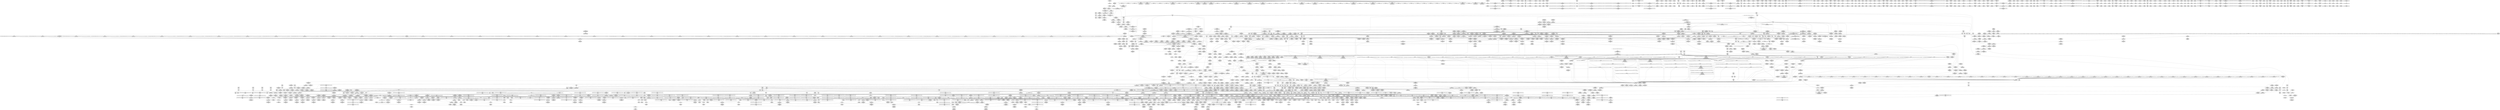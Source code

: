 digraph {
	CE0x5c2d220 [shape=record,shape=Mrecord,label="{CE0x5c2d220|tomoyo_audit_mkdev_log:bb|*SummSink*}"]
	CE0x832ed90 [shape=record,shape=Mrecord,label="{CE0x832ed90|i64*_getelementptr_inbounds_(_31_x_i64_,_31_x_i64_*___llvm_gcov_ctr43150,_i64_0,_i64_28)|*Constant*|*SummSource*}"]
	CE0x5a22050 [shape=record,shape=Mrecord,label="{CE0x5a22050|tomoyo_fill_path_info:hash|security/tomoyo/util.c,669}"]
	CE0x6aeb880 [shape=record,shape=Mrecord,label="{CE0x6aeb880|i32_1|*Constant*}"]
	CE0x4e55a50 [shape=record,shape=Mrecord,label="{CE0x4e55a50|rcu_lock_release:indirectgoto|*SummSink*}"]
	CE0x69f5870 [shape=record,shape=Mrecord,label="{CE0x69f5870|GLOBAL:__llvm_gcov_ctr12|Global_var:__llvm_gcov_ctr12|*SummSink*}"]
	CE0x6e06a40 [shape=record,shape=Mrecord,label="{CE0x6e06a40|tomoyo_const_part_length:tmp46|security/tomoyo/util.c,646}"]
	CE0x4d3a480 [shape=record,shape=Mrecord,label="{CE0x4d3a480|tomoyo_const_part_length:tmp17|security/tomoyo/util.c,627}"]
	CE0x4e7f5a0 [shape=record,shape=Mrecord,label="{CE0x4e7f5a0|tomoyo_mkdev_perm:path1|security/tomoyo/file.c,845}"]
	CE0x6cdfd40 [shape=record,shape=Mrecord,label="{CE0x6cdfd40|tomoyo_get_mode:tmp25|security/tomoyo/util.c,987|*SummSource*}"]
	CE0x6d5f4f0 [shape=record,shape=Mrecord,label="{CE0x6d5f4f0|tomoyo_domain:tmp20|security/tomoyo/common.h,1205}"]
	CE0x4f45850 [shape=record,shape=Mrecord,label="{CE0x4f45850|tomoyo_const_part_length:tmp8|security/tomoyo/util.c,626}"]
	CE0x59eaef0 [shape=record,shape=Mrecord,label="{CE0x59eaef0|tomoyo_const_part_length:tmp26|security/tomoyo/util.c,641}"]
	CE0x82c9960 [shape=record,shape=Mrecord,label="{CE0x82c9960|_call_void_rcu_lock_release(%struct.lockdep_map*_%dep_map)_#9,_!dbg_!38905|include/linux/srcu.h,236|*SummSource*}"]
	CE0x5c2d4d0 [shape=record,shape=Mrecord,label="{CE0x5c2d4d0|tomoyo_audit_mkdev_log:tmp1|*SummSink*}"]
	CE0x6c44e80 [shape=record,shape=Mrecord,label="{CE0x6c44e80|tomoyo_get_mode:tmp17|security/tomoyo/util.c,983|*SummSource*}"]
	CE0x5b1ff30 [shape=record,shape=Mrecord,label="{CE0x5b1ff30|tomoyo_init_request_info:tmp11|security/tomoyo/util.c,1007|*SummSource*}"]
	CE0x5cc5960 [shape=record,shape=Mrecord,label="{CE0x5cc5960|_call_void___srcu_read_unlock(%struct.srcu_struct*_%sp,_i32_%idx)_#9,_!dbg_!38906|include/linux/srcu.h,237}"]
	CE0x84e0fd0 [shape=record,shape=Mrecord,label="{CE0x84e0fd0|tomoyo_get_mode:if.end9}"]
	CE0x5bc2cb0 [shape=record,shape=Mrecord,label="{CE0x5bc2cb0|tomoyo_get_realpath:if.end|*SummSink*}"]
	CE0x4db5b80 [shape=record,shape=Mrecord,label="{CE0x4db5b80|tomoyo_const_part_length:incdec.ptr19|security/tomoyo/util.c,643}"]
	CE0x68eeea0 [shape=record,shape=Mrecord,label="{CE0x68eeea0|tomoyo_fill_path_info:tmp11|security/tomoyo/util.c,667|*SummSource*}"]
	CE0x594f2b0 [shape=record,shape=Mrecord,label="{CE0x594f2b0|i32_51|*Constant*}"]
	CE0x8315bf0 [shape=record,shape=Mrecord,label="{CE0x8315bf0|tomoyo_fill_path_info:tmp5|security/tomoyo/util.c,667|*SummSource*}"]
	CE0x4e27a40 [shape=record,shape=Mrecord,label="{CE0x4e27a40|tomoyo_fill_path_info:name1|security/tomoyo/util.c,663|*SummSink*}"]
	CE0x59eb0c0 [shape=record,shape=Mrecord,label="{CE0x59eb0c0|__llvm_gcov_indirect_counter_increment114:bb|*SummSink*}"]
	CE0x84b7510 [shape=record,shape=Mrecord,label="{CE0x84b7510|rcu_lock_release:tmp1|*SummSource*}"]
	CE0x5b7c8c0 [shape=record,shape=Mrecord,label="{CE0x5b7c8c0|tomoyo_const_part_length:if.end|*SummSink*}"]
	CE0x68780e0 [shape=record,shape=Mrecord,label="{CE0x68780e0|tomoyo_init_request_info:domain|Function::tomoyo_init_request_info&Arg::domain::|*SummSink*}"]
	CE0x6d4b500 [shape=record,shape=Mrecord,label="{CE0x6d4b500|128:_i8*,_1208:_%struct.file*,_:_CMRE_128,136_|*MultipleSource*|security/tomoyo/common.h,1205|security/tomoyo/common.h,1205}"]
	CE0x6c4a780 [shape=record,shape=Mrecord,label="{CE0x6c4a780|tomoyo_get_mode:config7|security/tomoyo/util.c,983|*SummSink*}"]
	CE0x67721b0 [shape=record,shape=Mrecord,label="{CE0x67721b0|_call_void_mcount()_#3|*SummSink*}"]
	CE0x82caf40 [shape=record,shape=Mrecord,label="{CE0x82caf40|tomoyo_audit_mkdev_log:major|security/tomoyo/file.c,200|*SummSource*}"]
	CE0x6d126b0 [shape=record,shape=Mrecord,label="{CE0x6d126b0|128:_i8*,_1208:_%struct.file*,_:_CMRE_38,39_}"]
	CE0x4ccabd0 [shape=record,shape=Mrecord,label="{CE0x4ccabd0|tomoyo_const_part_length:len.0|*SummSource*}"]
	CE0x6e07160 [shape=record,shape=Mrecord,label="{CE0x6e07160|i64*_getelementptr_inbounds_(_31_x_i64_,_31_x_i64_*___llvm_gcov_ctr43150,_i64_0,_i64_27)|*Constant*|*SummSink*}"]
	CE0x4d8c330 [shape=record,shape=Mrecord,label="{CE0x4d8c330|0:_i8,_array:_GCRE_tomoyo_index2category_constant_39_x_i8_c_00_00_00_00_00_00_00_00_00_00_00_00_00_00_00_00_00_00_00_00_00_00_00_01_01_01_01_01_01_01_01_01_01_01_01_01_01_01_02_,_align_16:_elem_0::|security/tomoyo/util.c,983}"]
	CE0x6bf4080 [shape=record,shape=Mrecord,label="{CE0x6bf4080|tomoyo_domain:if.end|*SummSource*}"]
	CE0x8317db0 [shape=record,shape=Mrecord,label="{CE0x8317db0|GLOBAL:tomoyo_get_mode|*Constant*|*SummSource*}"]
	CE0x5c2cca0 [shape=record,shape=Mrecord,label="{CE0x5c2cca0|new_decode_dev:or4|include/linux/kdev_t.h,54|*SummSource*}"]
	CE0x5a54990 [shape=record,shape=Mrecord,label="{CE0x5a54990|0:_i8,_:_GCRE_tomoyo_policy_loaded_global_i8_0,_align_1:_elem_0:default:}"]
	CE0x6c830b0 [shape=record,shape=Mrecord,label="{CE0x6c830b0|i64*_getelementptr_inbounds_(_12_x_i64_,_12_x_i64_*___llvm_gcov_ctr31133,_i64_0,_i64_9)|*Constant*|*SummSink*}"]
	CE0x5d11d70 [shape=record,shape=Mrecord,label="{CE0x5d11d70|tomoyo_audit_mkdev_log:tmp7|security/tomoyo/file.c,199|*SummSink*}"]
	CE0x7820970 [shape=record,shape=Mrecord,label="{CE0x7820970|_ret_void|*SummSink*}"]
	CE0x6808d10 [shape=record,shape=Mrecord,label="{CE0x6808d10|i32_0|*Constant*}"]
	CE0x81944f0 [shape=record,shape=Mrecord,label="{CE0x81944f0|tomoyo_const_part_length:tmp32|security/tomoyo/util.c,641|*SummSource*}"]
	CE0x4db6040 [shape=record,shape=Mrecord,label="{CE0x4db6040|i64*_null|*Constant*|*SummSource*}"]
	CE0x5cc5ba0 [shape=record,shape=Mrecord,label="{CE0x5cc5ba0|_ret_void,_!dbg_!38908|include/linux/rcupdate.h,424}"]
	CE0x8216b30 [shape=record,shape=Mrecord,label="{CE0x8216b30|tomoyo_mkdev_perm:error.1|*SummSink*}"]
	CE0x82d5040 [shape=record,shape=Mrecord,label="{CE0x82d5040|srcu_read_lock:bb|*SummSink*}"]
	CE0x6875b20 [shape=record,shape=Mrecord,label="{CE0x6875b20|tomoyo_audit_mkdev_log:arrayidx|security/tomoyo/file.c,198}"]
	CE0x81dc7c0 [shape=record,shape=Mrecord,label="{CE0x81dc7c0|tomoyo_mkdev_perm:conv|security/tomoyo/file.c,871}"]
	CE0x4d3a9f0 [shape=record,shape=Mrecord,label="{CE0x4d3a9f0|i64_ptrtoint_(i8*_blockaddress(_rcu_lock_release,_%__here)_to_i64)|*Constant*|*SummSink*}"]
	CE0x6b179f0 [shape=record,shape=Mrecord,label="{CE0x6b179f0|tomoyo_fill_path_info:tmp10|*SummSink*}"]
	CE0x5ce28d0 [shape=record,shape=Mrecord,label="{CE0x5ce28d0|tomoyo_audit_mkdev_log:filename|security/tomoyo/file.c,199}"]
	CE0x5a68450 [shape=record,shape=Mrecord,label="{CE0x5a68450|new_decode_dev:shr2|include/linux/kdev_t.h,53}"]
	CE0x84b7860 [shape=record,shape=Mrecord,label="{CE0x84b7860|i64**_getelementptr_inbounds_(_3_x_i64*_,_3_x_i64*_*___llvm_gcda_edge_table44,_i64_0,_i64_2)|*Constant*}"]
	CE0x82db0b0 [shape=record,shape=Mrecord,label="{CE0x82db0b0|i32_47|*Constant*|*SummSource*}"]
	CE0x6ca3080 [shape=record,shape=Mrecord,label="{CE0x6ca3080|tomoyo_const_part_length:conv24|security/tomoyo/util.c,644|*SummSource*}"]
	CE0x821e140 [shape=record,shape=Mrecord,label="{CE0x821e140|i64*_getelementptr_inbounds_(_12_x_i64_,_12_x_i64_*___llvm_gcov_ctr31133,_i64_0,_i64_11)|*Constant*|*SummSource*}"]
	CE0x5cb1380 [shape=record,shape=Mrecord,label="{CE0x5cb1380|tomoyo_mkdev_perm:param14|security/tomoyo/file.c,865|*SummSink*}"]
	CE0x6c28050 [shape=record,shape=Mrecord,label="{CE0x6c28050|tomoyo_mkdev_perm:mode11|security/tomoyo/file.c,863}"]
	CE0x6821330 [shape=record,shape=Mrecord,label="{CE0x6821330|_call_void_srcu_read_unlock(%struct.srcu_struct*_tomoyo_ss,_i32_%idx)_#9,_!dbg_!38903|security/tomoyo/common.h,1109}"]
	CE0x4ec31e0 [shape=record,shape=Mrecord,label="{CE0x4ec31e0|tomoyo_const_part_length:if.then27|*SummSource*}"]
	CE0x8240ed0 [shape=record,shape=Mrecord,label="{CE0x8240ed0|tomoyo_mkdev_perm:retval.0|*SummSource*}"]
	CE0x694e390 [shape=record,shape=Mrecord,label="{CE0x694e390|tomoyo_mkdev_perm:tmp9|security/tomoyo/file.c,852|*SummSink*}"]
	CE0x5975190 [shape=record,shape=Mrecord,label="{CE0x5975190|tomoyo_const_part_length:tmp35|security/tomoyo/util.c,643|*SummSource*}"]
	CE0x81ea7f0 [shape=record,shape=Mrecord,label="{CE0x81ea7f0|tomoyo_mkdev_perm:tmp24|security/tomoyo/file.c,871|*SummSource*}"]
	CE0x6bd3e00 [shape=record,shape=Mrecord,label="{CE0x6bd3e00|tomoyo_domain:tmp13|security/tomoyo/common.h,1205|*SummSink*}"]
	CE0x5a57950 [shape=record,shape=Mrecord,label="{CE0x5a57950|rcu_lock_acquire:tmp5|include/linux/rcupdate.h,418|*SummSource*}"]
	CE0x8318000 [shape=record,shape=Mrecord,label="{CE0x8318000|tomoyo_get_mode:entry|*SummSource*}"]
	CE0x4caf7a0 [shape=record,shape=Mrecord,label="{CE0x4caf7a0|tomoyo_get_mode:tmp3|security/tomoyo/util.c,978|*SummSink*}"]
	CE0x5b8f4e0 [shape=record,shape=Mrecord,label="{CE0x5b8f4e0|tomoyo_init_request_info:domain1|security/tomoyo/util.c,1006|*SummSink*}"]
	CE0x6a0fb50 [shape=record,shape=Mrecord,label="{CE0x6a0fb50|0:_%struct.tomoyo_obj_info*,_16:_%struct.tomoyo_domain_info*,_24:_%struct.tomoyo_path_info*,_32:_i32,_36:_i32,_40:_i32,_44:_i8,_72:_i8,_75:_i8,_76:_i8,_77:_i8,_:_SCMRE_25,26_}"]
	CE0x688d470 [shape=record,shape=Mrecord,label="{CE0x688d470|i64*_getelementptr_inbounds_(_2_x_i64_,_2_x_i64_*___llvm_gcov_ctr37,_i64_0,_i64_0)|*Constant*|*SummSource*}"]
	CE0x5ae3350 [shape=record,shape=Mrecord,label="{CE0x5ae3350|srcu_read_lock:dep_map|include/linux/srcu.h,222}"]
	CE0x82fea40 [shape=record,shape=Mrecord,label="{CE0x82fea40|i64*_getelementptr_inbounds_(_5_x_i64_,_5_x_i64_*___llvm_gcov_ctr28130,_i64_0,_i64_0)|*Constant*|*SummSource*}"]
	CE0x6c74120 [shape=record,shape=Mrecord,label="{CE0x6c74120|tomoyo_audit_mkdev_log:entry|*SummSource*}"]
	CE0x8287040 [shape=record,shape=Mrecord,label="{CE0x8287040|tomoyo_mkdev_perm:tmp33|security/tomoyo/file.c,874|*SummSource*}"]
	CE0x5a598a0 [shape=record,shape=Mrecord,label="{CE0x5a598a0|128:_i8*,_1208:_%struct.file*,_:_CMRE_1,2_}"]
	CE0x5b8ec60 [shape=record,shape=Mrecord,label="{CE0x5b8ec60|tomoyo_init_request_info:domain1|security/tomoyo/util.c,1006|*SummSource*}"]
	CE0x6bc07b0 [shape=record,shape=Mrecord,label="{CE0x6bc07b0|tomoyo_get_mode:arrayidx4|security/tomoyo/util.c,983|*SummSource*}"]
	CE0x82f70b0 [shape=record,shape=Mrecord,label="{CE0x82f70b0|i32_10|*Constant*|*SummSink*}"]
	CE0x692b960 [shape=record,shape=Mrecord,label="{CE0x692b960|_call_void___srcu_read_unlock(%struct.srcu_struct*_%sp,_i32_%idx)_#9,_!dbg_!38906|include/linux/srcu.h,237|*SummSource*}"]
	CE0x82fe1b0 [shape=record,shape=Mrecord,label="{CE0x82fe1b0|tomoyo_fill_path_info:name1|security/tomoyo/util.c,663|*SummSource*}"]
	CE0x6bb06c0 [shape=record,shape=Mrecord,label="{CE0x6bb06c0|i32_3|*Constant*}"]
	CE0x5cce2f0 [shape=record,shape=Mrecord,label="{CE0x5cce2f0|128:_i8*,_1208:_%struct.file*,_:_CMRE_26,27_}"]
	CE0x681da60 [shape=record,shape=Mrecord,label="{CE0x681da60|_call_void_mcount()_#3}"]
	CE0x5b9d410 [shape=record,shape=Mrecord,label="{CE0x5b9d410|tomoyo_init_request_info:profile2|security/tomoyo/util.c,1007}"]
	CE0x689b500 [shape=record,shape=Mrecord,label="{CE0x689b500|COLLAPSED:_GCMRE___llvm_gcov_ctr12_internal_global_12_x_i64_zeroinitializer:_elem_0:default:}"]
	CE0x4e1f5c0 [shape=record,shape=Mrecord,label="{CE0x4e1f5c0|_ret_void,_!dbg_!38907|include/linux/srcu.h,238}"]
	CE0x82cb810 [shape=record,shape=Mrecord,label="{CE0x82cb810|i64_1|*Constant*}"]
	CE0x5b37900 [shape=record,shape=Mrecord,label="{CE0x5b37900|i64*_getelementptr_inbounds_(_31_x_i64_,_31_x_i64_*___llvm_gcov_ctr43150,_i64_0,_i64_0)|*Constant*}"]
	CE0x7821b40 [shape=record,shape=Mrecord,label="{CE0x7821b40|rcu_lock_release:tmp4|include/linux/rcupdate.h,423|*SummSource*}"]
	CE0x5a8bb90 [shape=record,shape=Mrecord,label="{CE0x5a8bb90|new_decode_dev:shr|include/linux/kdev_t.h,52|*SummSource*}"]
	CE0x6c4ad90 [shape=record,shape=Mrecord,label="{CE0x6c4ad90|i32_39|*Constant*|*SummSink*}"]
	CE0x81db230 [shape=record,shape=Mrecord,label="{CE0x81db230|i32_1|*Constant*}"]
	CE0x68117d0 [shape=record,shape=Mrecord,label="{CE0x68117d0|VOIDTB_TE:_CE_2272,6368_|*MultipleSource*|security/tomoyo/util.c,1010|Function::tomoyo_get_mode&Arg::ns::}"]
	CE0x844a5b0 [shape=record,shape=Mrecord,label="{CE0x844a5b0|i64*_getelementptr_inbounds_(_2_x_i64_,_2_x_i64_*___llvm_gcov_ctr31,_i64_0,_i64_0)|*Constant*|*SummSource*}"]
	CE0x5b7c740 [shape=record,shape=Mrecord,label="{CE0x5b7c740|i8*_undef|*Constant*|*SummSource*}"]
	CE0x6bd2260 [shape=record,shape=Mrecord,label="{CE0x6bd2260|0:_i8*,_array:_GCRE_tomoyo_mac_keywords_external_constant_42_x_i8*_:_elem_27::|security/tomoyo/file.c,197}"]
	CE0x5bf9ec0 [shape=record,shape=Mrecord,label="{CE0x5bf9ec0|tomoyo_const_part_length:return}"]
	CE0x6bc11c0 [shape=record,shape=Mrecord,label="{CE0x6bc11c0|tomoyo_const_part_length:conv20|security/tomoyo/util.c,644|*SummSource*}"]
	CE0x839b580 [shape=record,shape=Mrecord,label="{CE0x839b580|i8*_getelementptr_inbounds_(_22_x_i8_,_22_x_i8_*_.str4,_i32_0,_i32_0)|*Constant*|*SummSink*}"]
	CE0x4f141f0 [shape=record,shape=Mrecord,label="{CE0x4f141f0|tomoyo_fill_path_info:call11|security/tomoyo/util.c,669}"]
	CE0x5bf9fd0 [shape=record,shape=Mrecord,label="{CE0x5bf9fd0|tomoyo_const_part_length:return|*SummSource*}"]
	CE0x5df0350 [shape=record,shape=Mrecord,label="{CE0x5df0350|i8*_undef|*Constant*}"]
	CE0x5a44e00 [shape=record,shape=Mrecord,label="{CE0x5a44e00|new_decode_dev:or|include/linux/kdev_t.h,53|*SummSink*}"]
	CE0x6920390 [shape=record,shape=Mrecord,label="{CE0x6920390|tomoyo_get_mode:if.end}"]
	CE0x5b37a00 [shape=record,shape=Mrecord,label="{CE0x5b37a00|COLLAPSED:_GCMRE___llvm_gcov_ctr43150_internal_global_31_x_i64_zeroinitializer:_elem_0:default:}"]
	CE0x5c8e3b0 [shape=record,shape=Mrecord,label="{CE0x5c8e3b0|tomoyo_const_part_length:tmp1}"]
	CE0x6ddda80 [shape=record,shape=Mrecord,label="{CE0x6ddda80|i64_17|*Constant*}"]
	CE0x5af2c10 [shape=record,shape=Mrecord,label="{CE0x5af2c10|tomoyo_const_part_length:tobool|security/tomoyo/util.c,624|*SummSource*}"]
	CE0x82506e0 [shape=record,shape=Mrecord,label="{CE0x82506e0|tomoyo_fill_path_info:conv|security/tomoyo/util.c,664}"]
	CE0x82537d0 [shape=record,shape=Mrecord,label="{CE0x82537d0|i64*_getelementptr_inbounds_(_2_x_i64_,_2_x_i64_*___llvm_gcov_ctr53148,_i64_0,_i64_1)|*Constant*}"]
	CE0x6cdffe0 [shape=record,shape=Mrecord,label="{CE0x6cdffe0|tomoyo_get_mode:tmp25|security/tomoyo/util.c,987|*SummSink*}"]
	CE0x8484c40 [shape=record,shape=Mrecord,label="{CE0x8484c40|tomoyo_audit_mkdev_log:r|Function::tomoyo_audit_mkdev_log&Arg::r::}"]
	CE0x59cf1f0 [shape=record,shape=Mrecord,label="{CE0x59cf1f0|tomoyo_domain:tobool1|security/tomoyo/common.h,1205|*SummSource*}"]
	CE0x6813de0 [shape=record,shape=Mrecord,label="{CE0x6813de0|i64*_getelementptr_inbounds_(_12_x_i64_,_12_x_i64_*___llvm_gcov_ctr12,_i64_0,_i64_6)|*Constant*|*SummSink*}"]
	CE0x6ca2520 [shape=record,shape=Mrecord,label="{CE0x6ca2520|tomoyo_const_part_length:tmp38|security/tomoyo/util.c,644|*SummSource*}"]
	CE0x69678d0 [shape=record,shape=Mrecord,label="{CE0x69678d0|tomoyo_read_lock:tmp1|*SummSource*}"]
	CE0x5dc58e0 [shape=record,shape=Mrecord,label="{CE0x5dc58e0|tomoyo_const_part_length:while.cond|*SummSink*}"]
	CE0x4d26be0 [shape=record,shape=Mrecord,label="{CE0x4d26be0|tomoyo_get_mode:cmp|security/tomoyo/util.c,982}"]
	CE0x688a970 [shape=record,shape=Mrecord,label="{CE0x688a970|rcu_lock_acquire:tmp}"]
	CE0x5a55400 [shape=record,shape=Mrecord,label="{CE0x5a55400|i32_50|*Constant*}"]
	CE0x6c16220 [shape=record,shape=Mrecord,label="{CE0x6c16220|tomoyo_mkdev_perm:operation8|security/tomoyo/file.c,862|*SummSource*}"]
	CE0x8317840 [shape=record,shape=Mrecord,label="{CE0x8317840|tomoyo_init_request_info:call4|security/tomoyo/util.c,1010|*SummSink*}"]
	CE0x59eac80 [shape=record,shape=Mrecord,label="{CE0x59eac80|i64_18|*Constant*|*SummSource*}"]
	CE0x4d4b650 [shape=record,shape=Mrecord,label="{CE0x4d4b650|_ret_i1_%retval.0,_!dbg_!38916|security/tomoyo/file.c,156|*SummSink*}"]
	CE0x6aeeb60 [shape=record,shape=Mrecord,label="{CE0x6aeeb60|rcu_lock_release:__here|*SummSink*}"]
	CE0x6d45d50 [shape=record,shape=Mrecord,label="{CE0x6d45d50|_ret_i1_%retval.0,_!dbg_!38916|security/tomoyo/file.c,156}"]
	CE0x68441e0 [shape=record,shape=Mrecord,label="{CE0x68441e0|srcu_read_unlock:idx|Function::srcu_read_unlock&Arg::idx::}"]
	CE0x6bf7330 [shape=record,shape=Mrecord,label="{CE0x6bf7330|tomoyo_mkdev_perm:mkdev7|security/tomoyo/file.c,862}"]
	CE0x5a06b60 [shape=record,shape=Mrecord,label="{CE0x5a06b60|tomoyo_init_request_info:tmp8|security/tomoyo/util.c,1005|*SummSink*}"]
	CE0x5b081d0 [shape=record,shape=Mrecord,label="{CE0x5b081d0|tomoyo_init_request_info:tmp7|security/tomoyo/util.c,1005|*SummSource*}"]
	CE0x5a98dc0 [shape=record,shape=Mrecord,label="{CE0x5a98dc0|_ret_void,_!dbg_!38929|security/tomoyo/util.c,670|*SummSource*}"]
	CE0x59de990 [shape=record,shape=Mrecord,label="{CE0x59de990|tomoyo_get_realpath:retval.0|*SummSource*}"]
	CE0x5a42f70 [shape=record,shape=Mrecord,label="{CE0x5a42f70|tomoyo_get_realpath:tmp11|security/tomoyo/file.c,156|*SummSink*}"]
	CE0x59db8f0 [shape=record,shape=Mrecord,label="{CE0x59db8f0|tomoyo_domain:tmp13|security/tomoyo/common.h,1205}"]
	CE0x6b678f0 [shape=record,shape=Mrecord,label="{CE0x6b678f0|i32_0|*Constant*}"]
	CE0x5b74c50 [shape=record,shape=Mrecord,label="{CE0x5b74c50|i64_1|*Constant*}"]
	CE0x5ad30a0 [shape=record,shape=Mrecord,label="{CE0x5ad30a0|tomoyo_domain:tmp4|security/tomoyo/common.h,1205|*SummSink*}"]
	CE0x6c99c60 [shape=record,shape=Mrecord,label="{CE0x6c99c60|rcu_lock_acquire:tmp3|*SummSource*}"]
	CE0x6875a40 [shape=record,shape=Mrecord,label="{CE0x6875a40|tomoyo_audit_mkdev_log:idxprom|security/tomoyo/file.c,198|*SummSource*}"]
	CE0x6cdff70 [shape=record,shape=Mrecord,label="{CE0x6cdff70|i64*_getelementptr_inbounds_(_12_x_i64_,_12_x_i64_*___llvm_gcov_ctr31133,_i64_0,_i64_10)|*Constant*|*SummSink*}"]
	CE0x6bae670 [shape=record,shape=Mrecord,label="{CE0x6bae670|new_decode_dev:entry|*SummSink*}"]
	CE0x69a4290 [shape=record,shape=Mrecord,label="{CE0x69a4290|0:_i8,_array:_GCRE_tomoyo_index2category_constant_39_x_i8_c_00_00_00_00_00_00_00_00_00_00_00_00_00_00_00_00_00_00_00_00_00_00_00_01_01_01_01_01_01_01_01_01_01_01_01_01_01_01_02_,_align_16:_elem_31::|security/tomoyo/util.c,983}"]
	CE0x82cac00 [shape=record,shape=Mrecord,label="{CE0x82cac00|tomoyo_audit_mkdev_log:mkdev8|security/tomoyo/file.c,200|*SummSink*}"]
	CE0x5a5a320 [shape=record,shape=Mrecord,label="{CE0x5a5a320|128:_i8*,_1208:_%struct.file*,_:_CMRE_8,16_|*MultipleSource*|security/tomoyo/common.h,1205|security/tomoyo/common.h,1205}"]
	CE0x6c84ee0 [shape=record,shape=Mrecord,label="{CE0x6c84ee0|GLOBAL:tomoyo_audit_mkdev_log|*Constant*}"]
	CE0x4e27120 [shape=record,shape=Mrecord,label="{CE0x4e27120|_ret_i32_%retval.0,_!dbg_!38957|security/tomoyo/util.c,652|*SummSink*}"]
	CE0x68142a0 [shape=record,shape=Mrecord,label="{CE0x68142a0|tomoyo_mkdev_perm:tmp18|security/tomoyo/file.c,858}"]
	CE0x8250250 [shape=record,shape=Mrecord,label="{CE0x8250250|srcu_read_unlock:tmp2|*SummSink*}"]
	CE0x4dcc200 [shape=record,shape=Mrecord,label="{CE0x4dcc200|i32_8|*Constant*|*SummSource*}"]
	CE0x5a87d80 [shape=record,shape=Mrecord,label="{CE0x5a87d80|tomoyo_domain:tmp1|*SummSink*}"]
	CE0x6c82800 [shape=record,shape=Mrecord,label="{CE0x6c82800|tomoyo_get_mode:tmp21|security/tomoyo/util.c,985|*SummSink*}"]
	CE0x5c03020 [shape=record,shape=Mrecord,label="{CE0x5c03020|i64*_getelementptr_inbounds_(_12_x_i64_,_12_x_i64_*___llvm_gcov_ctr12,_i64_0,_i64_0)|*Constant*|*SummSink*}"]
	CE0x82ffe40 [shape=record,shape=Mrecord,label="{CE0x82ffe40|tomoyo_audit_mkdev_log:param9|security/tomoyo/file.c,201|*SummSink*}"]
	CE0x5ae3460 [shape=record,shape=Mrecord,label="{CE0x5ae3460|_call_void_rcu_lock_acquire(%struct.lockdep_map*_%dep_map)_#9,_!dbg_!38906|include/linux/srcu.h,222}"]
	CE0x69b4b00 [shape=record,shape=Mrecord,label="{CE0x69b4b00|i64*_getelementptr_inbounds_(_31_x_i64_,_31_x_i64_*___llvm_gcov_ctr43150,_i64_0,_i64_30)|*Constant*|*SummSource*}"]
	CE0x67722c0 [shape=record,shape=Mrecord,label="{CE0x67722c0|i64*_getelementptr_inbounds_(_4_x_i64_,_4_x_i64_*___llvm_gcov_ctr33,_i64_0,_i64_2)|*Constant*}"]
	CE0x851a0e0 [shape=record,shape=Mrecord,label="{CE0x851a0e0|i8*_null|*Constant*|*SummSource*}"]
	CE0x6a82300 [shape=record,shape=Mrecord,label="{CE0x6a82300|i64_16|*Constant*}"]
	CE0x6a46640 [shape=record,shape=Mrecord,label="{CE0x6a46640|__llvm_gcov_indirect_counter_increment114:tmp5|*SummSource*}"]
	CE0x82dace0 [shape=record,shape=Mrecord,label="{CE0x82dace0|i64*_getelementptr_inbounds_(_4_x_i64_,_4_x_i64_*___llvm_gcov_ctr24,_i64_0,_i64_1)|*Constant*}"]
	CE0x6a2e140 [shape=record,shape=Mrecord,label="{CE0x6a2e140|i64_5|*Constant*|*SummSource*}"]
	CE0x6975780 [shape=record,shape=Mrecord,label="{CE0x6975780|_ret_void,_!dbg_!38908|include/linux/rcupdate.h,419|*SummSource*}"]
	CE0x6e070b0 [shape=record,shape=Mrecord,label="{CE0x6e070b0|i64*_getelementptr_inbounds_(_31_x_i64_,_31_x_i64_*___llvm_gcov_ctr43150,_i64_0,_i64_27)|*Constant*|*SummSource*}"]
	CE0x6df4220 [shape=record,shape=Mrecord,label="{CE0x6df4220|tomoyo_read_unlock:bb}"]
	CE0x6d3b070 [shape=record,shape=Mrecord,label="{CE0x6d3b070|i64*_getelementptr_inbounds_(_11_x_i64_,_11_x_i64_*___llvm_gcov_ctr54147,_i64_0,_i64_9)|*Constant*|*SummSource*}"]
	CE0x5a59590 [shape=record,shape=Mrecord,label="{CE0x5a59590|tomoyo_const_part_length:if.end6|*SummSink*}"]
	CE0x6d4b140 [shape=record,shape=Mrecord,label="{CE0x6d4b140|128:_i8*,_1208:_%struct.file*,_:_CMRE_112,120_|*MultipleSource*|security/tomoyo/common.h,1205|security/tomoyo/common.h,1205}"]
	CE0x82f6c20 [shape=record,shape=Mrecord,label="{CE0x82f6c20|tomoyo_init_request_info:profile3|security/tomoyo/util.c,1008|*SummSource*}"]
	CE0x6811960 [shape=record,shape=Mrecord,label="{CE0x6811960|VOIDTB_TE:_CE_6368,6376_|*MultipleSource*|security/tomoyo/util.c,1010|Function::tomoyo_get_mode&Arg::ns::}"]
	CE0x69f59c0 [shape=record,shape=Mrecord,label="{CE0x69f59c0|i64_0|*Constant*|*SummSource*}"]
	CE0x69859c0 [shape=record,shape=Mrecord,label="{CE0x69859c0|tomoyo_const_part_length:tmp49|security/tomoyo/util.c,649|*SummSink*}"]
	CE0x7819250 [shape=record,shape=Mrecord,label="{CE0x7819250|tomoyo_domain:tmp}"]
	CE0x5a5a1e0 [shape=record,shape=Mrecord,label="{CE0x5a5a1e0|128:_i8*,_1208:_%struct.file*,_:_CMRE_7,8_}"]
	CE0x6c73fa0 [shape=record,shape=Mrecord,label="{CE0x6c73fa0|GLOBAL:tomoyo_audit_mkdev_log|*Constant*|*SummSink*}"]
	CE0x6772700 [shape=record,shape=Mrecord,label="{CE0x6772700|tomoyo_const_part_length:cmp|security/tomoyo/util.c,626}"]
	CE0x82c4400 [shape=record,shape=Mrecord,label="{CE0x82c4400|tomoyo_init_request_info:tmp11|security/tomoyo/util.c,1007}"]
	CE0x5c0ce30 [shape=record,shape=Mrecord,label="{CE0x5c0ce30|i64_0|*Constant*}"]
	CE0x82a6190 [shape=record,shape=Mrecord,label="{CE0x82a6190|tomoyo_audit_mkdev_log:param7|security/tomoyo/file.c,200|*SummSink*}"]
	CE0x5add110 [shape=record,shape=Mrecord,label="{CE0x5add110|get_current:tmp2}"]
	CE0x84eb840 [shape=record,shape=Mrecord,label="{CE0x84eb840|tomoyo_init_request_info:tmp10|security/tomoyo/util.c,1006}"]
	CE0x8194ed0 [shape=record,shape=Mrecord,label="{CE0x8194ed0|tomoyo_const_part_length:conv14|security/tomoyo/util.c,641|*SummSink*}"]
	CE0x4ed7f80 [shape=record,shape=Mrecord,label="{CE0x4ed7f80|tomoyo_get_realpath:tmp8|security/tomoyo/file.c,152}"]
	CE0x6986390 [shape=record,shape=Mrecord,label="{CE0x6986390|i64*_getelementptr_inbounds_(_31_x_i64_,_31_x_i64_*___llvm_gcov_ctr43150,_i64_0,_i64_29)|*Constant*|*SummSource*}"]
	CE0x8345690 [shape=record,shape=Mrecord,label="{CE0x8345690|tomoyo_mkdev_perm:if.then21|*SummSink*}"]
	CE0x4cfa8d0 [shape=record,shape=Mrecord,label="{CE0x4cfa8d0|i64*_getelementptr_inbounds_(_12_x_i64_,_12_x_i64_*___llvm_gcov_ctr31133,_i64_0,_i64_6)|*Constant*}"]
	CE0x4d6a2e0 [shape=record,shape=Mrecord,label="{CE0x4d6a2e0|0:_i8,_array:_GCRE_tomoyo_index2category_constant_39_x_i8_c_00_00_00_00_00_00_00_00_00_00_00_00_00_00_00_00_00_00_00_00_00_00_00_01_01_01_01_01_01_01_01_01_01_01_01_01_01_01_02_,_align_16:_elem_11::|security/tomoyo/util.c,983}"]
	CE0x6899180 [shape=record,shape=Mrecord,label="{CE0x6899180|tomoyo_audit_mkdev_log:idxprom|security/tomoyo/file.c,198}"]
	CE0x6c15a30 [shape=record,shape=Mrecord,label="{CE0x6c15a30|tomoyo_mkdev_perm:param9|security/tomoyo/file.c,863|*SummSource*}"]
	CE0x4e40670 [shape=record,shape=Mrecord,label="{CE0x4e40670|tomoyo_get_mode:tmp11|security/tomoyo/util.c,982|*SummSink*}"]
	CE0x5b9d570 [shape=record,shape=Mrecord,label="{CE0x5b9d570|tomoyo_init_request_info:profile2|security/tomoyo/util.c,1007|*SummSink*}"]
	CE0x6b326c0 [shape=record,shape=Mrecord,label="{CE0x6b326c0|0:_%struct.tomoyo_obj_info*,_16:_%struct.tomoyo_domain_info*,_24:_%struct.tomoyo_path_info*,_32:_i32,_36:_i32,_40:_i32,_44:_i8,_72:_i8,_75:_i8,_76:_i8,_77:_i8,_:_SCMRE_52,53_}"]
	CE0x4e60fe0 [shape=record,shape=Mrecord,label="{CE0x4e60fe0|tomoyo_mkdev_perm:tmp16|security/tomoyo/file.c,857}"]
	CE0x5b8eeb0 [shape=record,shape=Mrecord,label="{CE0x5b8eeb0|GLOBAL:tomoyo_fill_path_info|*Constant*|*SummSource*}"]
	CE0x5d12100 [shape=record,shape=Mrecord,label="{CE0x5d12100|tomoyo_audit_mkdev_log:mode|security/tomoyo/file.c,200}"]
	CE0x6c72310 [shape=record,shape=Mrecord,label="{CE0x6c72310|tomoyo_get_mode:tmp19|security/tomoyo/util.c,985|*SummSink*}"]
	CE0x8251e90 [shape=record,shape=Mrecord,label="{CE0x8251e90|_call_void___llvm_gcov_indirect_counter_increment114(i32*___llvm_gcov_global_state_pred45,_i64**_getelementptr_inbounds_(_3_x_i64*_,_3_x_i64*_*___llvm_gcda_edge_table44,_i64_0,_i64_0)),_!dbg_!38954|security/tomoyo/util.c,649|*SummSource*}"]
	CE0x4fb6930 [shape=record,shape=Mrecord,label="{CE0x4fb6930|GLOBAL:tomoyo_get_realpath|*Constant*|*SummSink*}"]
	CE0x5b8f230 [shape=record,shape=Mrecord,label="{CE0x5b8f230|i64*_getelementptr_inbounds_(_6_x_i64_,_6_x_i64_*___llvm_gcov_ctr25,_i64_0,_i64_4)|*Constant*}"]
	CE0x6c89db0 [shape=record,shape=Mrecord,label="{CE0x6c89db0|tomoyo_get_mode:tmp24|security/tomoyo/util.c,986}"]
	CE0x59dee50 [shape=record,shape=Mrecord,label="{CE0x59dee50|i64*_getelementptr_inbounds_(_6_x_i64_,_6_x_i64_*___llvm_gcov_ctr25,_i64_0,_i64_5)|*Constant*|*SummSink*}"]
	CE0x6821b00 [shape=record,shape=Mrecord,label="{CE0x6821b00|0:_i8*,_array:_GCRE_tomoyo_mac_keywords_external_constant_42_x_i8*_:_elem_26::|security/tomoyo/file.c,197}"]
	CE0x82405a0 [shape=record,shape=Mrecord,label="{CE0x82405a0|tomoyo_mkdev_perm:tmp29|security/tomoyo/file.c,873}"]
	CE0x6976030 [shape=record,shape=Mrecord,label="{CE0x6976030|tomoyo_domain:tmp11|security/tomoyo/common.h,1205|*SummSink*}"]
	CE0x6a4ed70 [shape=record,shape=Mrecord,label="{CE0x6a4ed70|i64*_getelementptr_inbounds_(_31_x_i64_,_31_x_i64_*___llvm_gcov_ctr43150,_i64_0,_i64_21)|*Constant*|*SummSource*}"]
	CE0x6df4140 [shape=record,shape=Mrecord,label="{CE0x6df4140|tomoyo_audit_mkdev_log:tmp10|security/tomoyo/file.c,200|*SummSink*}"]
	CE0x4ea4810 [shape=record,shape=Mrecord,label="{CE0x4ea4810|0:_i8,_array:_GCRE_tomoyo_index2category_constant_39_x_i8_c_00_00_00_00_00_00_00_00_00_00_00_00_00_00_00_00_00_00_00_00_00_00_00_01_01_01_01_01_01_01_01_01_01_01_01_01_01_01_02_,_align_16:_elem_16::|security/tomoyo/util.c,983}"]
	CE0x6968060 [shape=record,shape=Mrecord,label="{CE0x6968060|i64_4|*Constant*|*SummSource*}"]
	CE0x6c44d30 [shape=record,shape=Mrecord,label="{CE0x6c44d30|tomoyo_get_mode:arrayidx8|security/tomoyo/util.c,983|*SummSink*}"]
	CE0x69b4c20 [shape=record,shape=Mrecord,label="{CE0x69b4c20|tomoyo_const_part_length:tmp52|security/tomoyo/util.c,652|*SummSink*}"]
	CE0x4e270b0 [shape=record,shape=Mrecord,label="{CE0x4e270b0|_ret_i32_%retval.0,_!dbg_!38957|security/tomoyo/util.c,652|*SummSource*}"]
	CE0x5afefe0 [shape=record,shape=Mrecord,label="{CE0x5afefe0|tomoyo_read_lock:tmp3|*SummSink*}"]
	CE0x6d6cb10 [shape=record,shape=Mrecord,label="{CE0x6d6cb10|GLOBAL:get_current|*Constant*|*SummSource*}"]
	CE0x844a540 [shape=record,shape=Mrecord,label="{CE0x844a540|i64*_getelementptr_inbounds_(_2_x_i64_,_2_x_i64_*___llvm_gcov_ctr31,_i64_0,_i64_0)|*Constant*}"]
	CE0x84c0490 [shape=record,shape=Mrecord,label="{CE0x84c0490|tomoyo_domain:tmp21|security/tomoyo/common.h,1205|*SummSource*}"]
	CE0x68875f0 [shape=record,shape=Mrecord,label="{CE0x68875f0|i64_1|*Constant*}"]
	CE0x6a42120 [shape=record,shape=Mrecord,label="{CE0x6a42120|GLOBAL:tomoyo_pnnn2mac|Global_var:tomoyo_pnnn2mac}"]
	CE0x6c283b0 [shape=record,shape=Mrecord,label="{CE0x6c283b0|i32_1048575|*Constant*}"]
	CE0x67d8480 [shape=record,shape=Mrecord,label="{CE0x67d8480|i64**_getelementptr_inbounds_(_3_x_i64*_,_3_x_i64*_*___llvm_gcda_edge_table44,_i64_0,_i64_1)|*Constant*}"]
	CE0x697c990 [shape=record,shape=Mrecord,label="{CE0x697c990|tomoyo_mkdev_perm:tmp6|security/tomoyo/file.c,846}"]
	CE0x823f140 [shape=record,shape=Mrecord,label="{CE0x823f140|tomoyo_mkdev_perm:tmp28|security/tomoyo/file.c,873}"]
	CE0x6d18b80 [shape=record,shape=Mrecord,label="{CE0x6d18b80|128:_i8*,_1208:_%struct.file*,_:_CMRE_46,47_}"]
	CE0x832ef50 [shape=record,shape=Mrecord,label="{CE0x832ef50|i64*_getelementptr_inbounds_(_31_x_i64_,_31_x_i64_*___llvm_gcov_ctr43150,_i64_0,_i64_28)|*Constant*|*SummSink*}"]
	CE0x82fe3f0 [shape=record,shape=Mrecord,label="{CE0x82fe3f0|tomoyo_fill_path_info:tmp2|*LoadInst*|security/tomoyo/util.c,663}"]
	CE0x82c9120 [shape=record,shape=Mrecord,label="{CE0x82c9120|GLOBAL:tomoyo_const_part_length|*Constant*|*SummSource*}"]
	CE0x6c33ce0 [shape=record,shape=Mrecord,label="{CE0x6c33ce0|tomoyo_mkdev_perm:mode11|security/tomoyo/file.c,863|*SummSource*}"]
	CE0x5947190 [shape=record,shape=Mrecord,label="{CE0x5947190|tomoyo_audit_mkdev_log:mkdev|security/tomoyo/file.c,198}"]
	CE0x6a10210 [shape=record,shape=Mrecord,label="{CE0x6a10210|0:_%struct.tomoyo_obj_info*,_16:_%struct.tomoyo_domain_info*,_24:_%struct.tomoyo_path_info*,_32:_i32,_36:_i32,_40:_i32,_44:_i8,_72:_i8,_75:_i8,_76:_i8,_77:_i8,_:_SCMRE_28,29_}"]
	CE0x6aedb20 [shape=record,shape=Mrecord,label="{CE0x6aedb20|tomoyo_const_part_length:tmp53|security/tomoyo/util.c,652}"]
	CE0x5ccdf80 [shape=record,shape=Mrecord,label="{CE0x5ccdf80|128:_i8*,_1208:_%struct.file*,_:_CMRE_23,24_}"]
	CE0x8374c00 [shape=record,shape=Mrecord,label="{CE0x8374c00|COLLAPSED:_GCMRE___llvm_gcov_ctr28130_internal_global_5_x_i64_zeroinitializer:_elem_0:default:}"]
	CE0x68c18d0 [shape=record,shape=Mrecord,label="{CE0x68c18d0|tomoyo_const_part_length:tobool|security/tomoyo/util.c,624}"]
	CE0x4cb1080 [shape=record,shape=Mrecord,label="{CE0x4cb1080|tomoyo_const_part_length:tmp9|security/tomoyo/util.c,626|*SummSource*}"]
	CE0x6c848e0 [shape=record,shape=Mrecord,label="{CE0x6c848e0|tomoyo_mkdev_perm:minor|security/tomoyo/file.c,865|*SummSink*}"]
	CE0x81da960 [shape=record,shape=Mrecord,label="{CE0x81da960|GLOBAL:lockdep_rcu_suspicious|*Constant*}"]
	CE0x6bbffc0 [shape=record,shape=Mrecord,label="{CE0x6bbffc0|tomoyo_get_mode:conv|security/tomoyo/util.c,982|*SummSink*}"]
	CE0x83160a0 [shape=record,shape=Mrecord,label="{CE0x83160a0|tomoyo_fill_path_info:tmp6|security/tomoyo/util.c,667|*SummSink*}"]
	CE0x4ccb250 [shape=record,shape=Mrecord,label="{CE0x4ccb250|__llvm_gcov_indirect_counter_increment114:tmp3|*SummSource*}"]
	CE0x82db480 [shape=record,shape=Mrecord,label="{CE0x82db480|tomoyo_fill_path_info:cmp|security/tomoyo/util.c,667}"]
	CE0x4dccb90 [shape=record,shape=Mrecord,label="{CE0x4dccb90|tomoyo_mkdev_perm:call1|security/tomoyo/file.c,855|*SummSource*}"]
	CE0x5ac02e0 [shape=record,shape=Mrecord,label="{CE0x5ac02e0|_call_void_mcount()_#3|*SummSink*}"]
	CE0x6b02e80 [shape=record,shape=Mrecord,label="{CE0x6b02e80|0:_%struct.tomoyo_obj_info*,_16:_%struct.tomoyo_domain_info*,_24:_%struct.tomoyo_path_info*,_32:_i32,_36:_i32,_40:_i32,_44:_i8,_72:_i8,_75:_i8,_76:_i8,_77:_i8,_:_SCMRE_39,40_}"]
	CE0x844a720 [shape=record,shape=Mrecord,label="{CE0x844a720|i64*_getelementptr_inbounds_(_2_x_i64_,_2_x_i64_*___llvm_gcov_ctr31,_i64_0,_i64_0)|*Constant*|*SummSink*}"]
	CE0x6d6bbf0 [shape=record,shape=Mrecord,label="{CE0x6d6bbf0|tomoyo_const_part_length:tmp43|security/tomoyo/util.c,644|*SummSink*}"]
	CE0x69e4b70 [shape=record,shape=Mrecord,label="{CE0x69e4b70|tomoyo_get_mode:tmp14|security/tomoyo/util.c,983|*SummSink*}"]
	CE0x5b07b10 [shape=record,shape=Mrecord,label="{CE0x5b07b10|_call_void_mcount()_#3|*SummSource*}"]
	CE0x83a6470 [shape=record,shape=Mrecord,label="{CE0x83a6470|tomoyo_init_request_info:tmp13|*LoadInst*|security/tomoyo/util.c,1011|*SummSource*}"]
	CE0x4e60da0 [shape=record,shape=Mrecord,label="{CE0x4e60da0|tomoyo_mkdev_perm:tmp15|security/tomoyo/file.c,857}"]
	CE0x82d4670 [shape=record,shape=Mrecord,label="{CE0x82d4670|tomoyo_get_mode:tmp28|security/tomoyo/util.c,988|*SummSink*}"]
	CE0x4e4d6b0 [shape=record,shape=Mrecord,label="{CE0x4e4d6b0|GLOBAL:kfree|*Constant*}"]
	CE0x6ce8360 [shape=record,shape=Mrecord,label="{CE0x6ce8360|i64*_getelementptr_inbounds_(_4_x_i64_,_4_x_i64_*___llvm_gcov_ctr33,_i64_0,_i64_0)|*Constant*|*SummSink*}"]
	CE0x5c813a0 [shape=record,shape=Mrecord,label="{CE0x5c813a0|VOIDTB_TE:_CE_6392,6400_|*MultipleSource*|security/tomoyo/util.c,1010|Function::tomoyo_get_mode&Arg::ns::}"]
	CE0x67cd540 [shape=record,shape=Mrecord,label="{CE0x67cd540|i64*_getelementptr_inbounds_(_4_x_i64_,_4_x_i64_*___llvm_gcov_ctr33,_i64_0,_i64_1)|*Constant*|*SummSink*}"]
	CE0x5bd1a30 [shape=record,shape=Mrecord,label="{CE0x5bd1a30|i64_5|*Constant*}"]
	CE0x59eb7a0 [shape=record,shape=Mrecord,label="{CE0x59eb7a0|tomoyo_const_part_length:tmp23|security/tomoyo/util.c,634|*SummSource*}"]
	CE0x4d8c480 [shape=record,shape=Mrecord,label="{CE0x4d8c480|tomoyo_get_mode:arrayidx4|security/tomoyo/util.c,983}"]
	CE0x5a073d0 [shape=record,shape=Mrecord,label="{CE0x5a073d0|tomoyo_mkdev_perm:obj4|security/tomoyo/file.c,858|*SummSource*}"]
	CE0x4ff4920 [shape=record,shape=Mrecord,label="{CE0x4ff4920|tomoyo_get_mode:config|security/tomoyo/util.c,981}"]
	CE0x6bd3aa0 [shape=record,shape=Mrecord,label="{CE0x6bd3aa0|tomoyo_get_mode:call|security/tomoyo/util.c,980}"]
	CE0x68440f0 [shape=record,shape=Mrecord,label="{CE0x68440f0|srcu_read_unlock:sp|Function::srcu_read_unlock&Arg::sp::|*SummSink*}"]
	CE0x6daf8b0 [shape=record,shape=Mrecord,label="{CE0x6daf8b0|rcu_lock_release:tmp5|include/linux/rcupdate.h,423}"]
	CE0x6808ba0 [shape=record,shape=Mrecord,label="{CE0x6808ba0|_call_void_lock_acquire(%struct.lockdep_map*_%map,_i32_0,_i32_0,_i32_2,_i32_0,_%struct.lockdep_map*_null,_i64_ptrtoint_(i8*_blockaddress(_rcu_lock_acquire,_%__here)_to_i64))_#9,_!dbg_!38907|include/linux/rcupdate.h,418|*SummSink*}"]
	CE0x4c9f980 [shape=record,shape=Mrecord,label="{CE0x4c9f980|_call_void_tomoyo_fill_path_info(%struct.tomoyo_path_info*_%buf)_#9,_!dbg_!38913|security/tomoyo/file.c,152|*SummSource*}"]
	CE0x82873e0 [shape=record,shape=Mrecord,label="{CE0x82873e0|_ret_i32_%retval.0,_!dbg_!38968|security/tomoyo/file.c,874|*SummSink*}"]
	CE0x5a228f0 [shape=record,shape=Mrecord,label="{CE0x5a228f0|srcu_read_unlock:bb|*SummSource*}"]
	CE0x81ea2b0 [shape=record,shape=Mrecord,label="{CE0x81ea2b0|tomoyo_mkdev_perm:tmp23|security/tomoyo/file.c,871}"]
	CE0x5a149a0 [shape=record,shape=Mrecord,label="{CE0x5a149a0|0:_i8*,_8:_i32,_12:_i16,_14:_i8,_15:_i8,_:_SCMRE_8,12_|*MultipleSource*|security/tomoyo/file.c, 849|Function::tomoyo_get_realpath&Arg::buf::|security/tomoyo/file.c,868}"]
	CE0x59eb3d0 [shape=record,shape=Mrecord,label="{CE0x59eb3d0|tomoyo_const_part_length:tmp22|security/tomoyo/util.c,634|*SummSource*}"]
	CE0x82fdda0 [shape=record,shape=Mrecord,label="{CE0x82fdda0|srcu_read_unlock:tmp3}"]
	CE0x6b57020 [shape=record,shape=Mrecord,label="{CE0x6b57020|0:_%struct.tomoyo_obj_info*,_16:_%struct.tomoyo_domain_info*,_24:_%struct.tomoyo_path_info*,_32:_i32,_36:_i32,_40:_i32,_44:_i8,_72:_i8,_75:_i8,_76:_i8,_77:_i8,_:_SCMRE_74,75_|*MultipleSource*|security/tomoyo/file.c, 844|security/tomoyo/file.c,844|security/tomoyo/file.c,858|Function::tomoyo_init_request_info&Arg::r::}"]
	CE0x6771730 [shape=record,shape=Mrecord,label="{CE0x6771730|rcu_lock_release:tmp3}"]
	CE0x5c028e0 [shape=record,shape=Mrecord,label="{CE0x5c028e0|i64*_getelementptr_inbounds_(_5_x_i64_,_5_x_i64_*___llvm_gcov_ctr32134,_i64_0,_i64_3)|*Constant*}"]
	CE0x4e40bb0 [shape=record,shape=Mrecord,label="{CE0x4e40bb0|tomoyo_fill_path_info:tmp3|security/tomoyo/util.c,667|*SummSink*}"]
	CE0x6b4d180 [shape=record,shape=Mrecord,label="{CE0x6b4d180|tomoyo_mkdev_perm:call5|security/tomoyo/file.c,859|*SummSink*}"]
	CE0x6a4f5d0 [shape=record,shape=Mrecord,label="{CE0x6a4f5d0|tomoyo_get_realpath:tmp1|*SummSink*}"]
	CE0x5b64d40 [shape=record,shape=Mrecord,label="{CE0x5b64d40|tomoyo_const_part_length:tmp2|security/tomoyo/util.c,624}"]
	CE0x4e50b30 [shape=record,shape=Mrecord,label="{CE0x4e50b30|tomoyo_mkdev_perm:tmp12|security/tomoyo/file.c,854}"]
	CE0x5b97ce0 [shape=record,shape=Mrecord,label="{CE0x5b97ce0|tomoyo_get_realpath:name|security/tomoyo/file.c,150|*SummSink*}"]
	CE0x6d2ce30 [shape=record,shape=Mrecord,label="{CE0x6d2ce30|128:_i8*,_1208:_%struct.file*,_:_CMRE_88,89_|*MultipleSource*|security/tomoyo/common.h,1205|security/tomoyo/common.h,1205}"]
	CE0x4cb1540 [shape=record,shape=Mrecord,label="{CE0x4cb1540|__llvm_gcov_indirect_counter_increment114:tmp}"]
	CE0x8295080 [shape=record,shape=Mrecord,label="{CE0x8295080|GLOBAL:tomoyo_ss|Global_var:tomoyo_ss|*SummSink*}"]
	CE0x6c92100 [shape=record,shape=Mrecord,label="{CE0x6c92100|tomoyo_domain:tobool1|security/tomoyo/common.h,1205}"]
	CE0x5b2e4a0 [shape=record,shape=Mrecord,label="{CE0x5b2e4a0|tomoyo_mkdev_perm:if.end17|*SummSource*}"]
	CE0x4fb6a40 [shape=record,shape=Mrecord,label="{CE0x4fb6a40|tomoyo_get_realpath:entry}"]
	CE0x81dd230 [shape=record,shape=Mrecord,label="{CE0x81dd230|i64*_getelementptr_inbounds_(_12_x_i64_,_12_x_i64_*___llvm_gcov_ctr12,_i64_0,_i64_9)|*Constant*|*SummSink*}"]
	CE0x59c59c0 [shape=record,shape=Mrecord,label="{CE0x59c59c0|i64*_getelementptr_inbounds_(_4_x_i64_,_4_x_i64_*___llvm_gcov_ctr24,_i64_0,_i64_3)|*Constant*|*SummSource*}"]
	CE0x4d25c30 [shape=record,shape=Mrecord,label="{CE0x4d25c30|__llvm_gcov_indirect_counter_increment114:counter|*SummSource*}"]
	CE0x6d464a0 [shape=record,shape=Mrecord,label="{CE0x6d464a0|tomoyo_mkdev_perm:if.then|*SummSink*}"]
	CE0x6dddb90 [shape=record,shape=Mrecord,label="{CE0x6dddb90|i64_17|*Constant*|*SummSink*}"]
	CE0x59d12d0 [shape=record,shape=Mrecord,label="{CE0x59d12d0|tomoyo_domain:tmp3}"]
	CE0x68e6920 [shape=record,shape=Mrecord,label="{CE0x68e6920|i64*_getelementptr_inbounds_(_11_x_i64_,_11_x_i64_*___llvm_gcov_ctr54147,_i64_0,_i64_0)|*Constant*}"]
	CE0x5b7cdb0 [shape=record,shape=Mrecord,label="{CE0x5b7cdb0|tomoyo_const_part_length:if.end|*SummSource*}"]
	CE0x69cb790 [shape=record,shape=Mrecord,label="{CE0x69cb790|%struct.lockdep_map*_null|*Constant*|*SummSource*}"]
	CE0x8317450 [shape=record,shape=Mrecord,label="{CE0x8317450|tomoyo_init_request_info:call4|security/tomoyo/util.c,1010}"]
	CE0x81dce20 [shape=record,shape=Mrecord,label="{CE0x81dce20|i64*_getelementptr_inbounds_(_12_x_i64_,_12_x_i64_*___llvm_gcov_ctr12,_i64_0,_i64_9)|*Constant*|*SummSource*}"]
	CE0x6e09920 [shape=record,shape=Mrecord,label="{CE0x6e09920|tomoyo_audit_mkdev_log:tmp10|security/tomoyo/file.c,200|*SummSource*}"]
	CE0x5a43300 [shape=record,shape=Mrecord,label="{CE0x5a43300|tomoyo_get_realpath:tmp12|security/tomoyo/file.c,156|*SummSource*}"]
	CE0x8516b10 [shape=record,shape=Mrecord,label="{CE0x8516b10|GLOBAL:__srcu_read_unlock|*Constant*}"]
	CE0x4d6d9d0 [shape=record,shape=Mrecord,label="{CE0x4d6d9d0|tomoyo_read_lock:entry|*SummSink*}"]
	CE0x8263800 [shape=record,shape=Mrecord,label="{CE0x8263800|tomoyo_mkdev_perm:tmp31|security/tomoyo/file.c,874|*SummSource*}"]
	CE0x4e407c0 [shape=record,shape=Mrecord,label="{CE0x4e407c0|tomoyo_get_mode:tmp12|security/tomoyo/util.c,982}"]
	CE0x4e70d70 [shape=record,shape=Mrecord,label="{CE0x4e70d70|i64*_getelementptr_inbounds_(_6_x_i64_,_6_x_i64_*___llvm_gcov_ctr25,_i64_0,_i64_3)|*Constant*|*SummSink*}"]
	CE0x50158d0 [shape=record,shape=Mrecord,label="{CE0x50158d0|tomoyo_audit_mkdev_log:tmp5|security/tomoyo/file.c,198|*SummSource*}"]
	CE0x5ba88f0 [shape=record,shape=Mrecord,label="{CE0x5ba88f0|tomoyo_mkdev_perm:if.end22|*SummSink*}"]
	CE0x8284130 [shape=record,shape=Mrecord,label="{CE0x8284130|tomoyo_read_lock:call|security/tomoyo/common.h,1097}"]
	CE0x691b330 [shape=record,shape=Mrecord,label="{CE0x691b330|tomoyo_mkdev_perm:tmp11|security/tomoyo/file.c,852}"]
	CE0x8294ca0 [shape=record,shape=Mrecord,label="{CE0x8294ca0|tomoyo_init_request_info:tmp3|security/tomoyo/util.c,1004|*SummSink*}"]
	CE0x6c4acd0 [shape=record,shape=Mrecord,label="{CE0x6c4acd0|i32_39|*Constant*|*SummSource*}"]
	CE0x8295010 [shape=record,shape=Mrecord,label="{CE0x8295010|GLOBAL:tomoyo_ss|Global_var:tomoyo_ss|*SummSource*}"]
	CE0x821e460 [shape=record,shape=Mrecord,label="{CE0x821e460|tomoyo_get_mode:tmp28|security/tomoyo/util.c,988}"]
	CE0x6875920 [shape=record,shape=Mrecord,label="{CE0x6875920|tomoyo_audit_mkdev_log:arrayidx2|security/tomoyo/file.c,197|*SummSink*}"]
	CE0x6ce8c00 [shape=record,shape=Mrecord,label="{CE0x6ce8c00|i64*_getelementptr_inbounds_(_4_x_i64_,_4_x_i64_*___llvm_gcov_ctr24,_i64_0,_i64_2)|*Constant*|*SummSink*}"]
	CE0x6cd1540 [shape=record,shape=Mrecord,label="{CE0x6cd1540|i64_25|*Constant*|*SummSink*}"]
	CE0x5950220 [shape=record,shape=Mrecord,label="{CE0x5950220|tomoyo_const_part_length:lor.lhs.false23|*SummSink*}"]
	CE0x4cfa450 [shape=record,shape=Mrecord,label="{CE0x4cfa450|tomoyo_const_part_length:filename|Function::tomoyo_const_part_length&Arg::filename::}"]
	CE0x502a970 [shape=record,shape=Mrecord,label="{CE0x502a970|tomoyo_mkdev_perm:tmp7|security/tomoyo/file.c,852|*SummSink*}"]
	CE0x5df00c0 [shape=record,shape=Mrecord,label="{CE0x5df00c0|tomoyo_const_part_length:cmp12|security/tomoyo/util.c,641}"]
	CE0x59de270 [shape=record,shape=Mrecord,label="{CE0x59de270|i1_true|*Constant*|*SummSource*}"]
	CE0x5cc6110 [shape=record,shape=Mrecord,label="{CE0x5cc6110|i64*_getelementptr_inbounds_(_5_x_i64_,_5_x_i64_*___llvm_gcov_ctr28130,_i64_0,_i64_3)|*Constant*|*SummSource*}"]
	CE0x5c79880 [shape=record,shape=Mrecord,label="{CE0x5c79880|i32_1|*Constant*}"]
	CE0x59eb690 [shape=record,shape=Mrecord,label="{CE0x59eb690|tomoyo_const_part_length:tmp23|security/tomoyo/util.c,634}"]
	CE0x83004f0 [shape=record,shape=Mrecord,label="{CE0x83004f0|tomoyo_audit_mkdev_log:minor|security/tomoyo/file.c,201|*SummSource*}"]
	CE0x84e0680 [shape=record,shape=Mrecord,label="{CE0x84e0680|srcu_read_unlock:tmp1|*SummSink*}"]
	CE0x4deb560 [shape=record,shape=Mrecord,label="{CE0x4deb560|i32_2|*Constant*|*SummSource*}"]
	CE0x68df1f0 [shape=record,shape=Mrecord,label="{CE0x68df1f0|tomoyo_read_lock:bb|*SummSink*}"]
	CE0x5c79140 [shape=record,shape=Mrecord,label="{CE0x5c79140|rcu_lock_acquire:__here|*SummSource*}"]
	CE0x6a47070 [shape=record,shape=Mrecord,label="{CE0x6a47070|tomoyo_const_part_length:tmp29|security/tomoyo/util.c,641}"]
	CE0x6c91fd0 [shape=record,shape=Mrecord,label="{CE0x6c91fd0|0:_i8,_:_GCMR_tomoyo_domain.__warned_internal_global_i8_0,_section_.data.unlikely_,_align_1:_elem_0:default:}"]
	CE0x5a58dd0 [shape=record,shape=Mrecord,label="{CE0x5a58dd0|GLOBAL:__llvm_gcov_ctr43150|Global_var:__llvm_gcov_ctr43150|*SummSink*}"]
	CE0x4d69d50 [shape=record,shape=Mrecord,label="{CE0x4d69d50|i32_92|*Constant*|*SummSource*}"]
	CE0x5d21060 [shape=record,shape=Mrecord,label="{CE0x5d21060|tomoyo_get_mode:and|security/tomoyo/util.c,987|*SummSink*}"]
	CE0x82cb270 [shape=record,shape=Mrecord,label="{CE0x82cb270|srcu_read_lock:call|include/linux/srcu.h,220|*SummSource*}"]
	CE0x4fd0ba0 [shape=record,shape=Mrecord,label="{CE0x4fd0ba0|tomoyo_audit_mkdev_log:param|security/tomoyo/file.c,198|*SummSink*}"]
	CE0x5aa9da0 [shape=record,shape=Mrecord,label="{CE0x5aa9da0|GLOBAL:__llvm_gcov_ctr54147|Global_var:__llvm_gcov_ctr54147}"]
	CE0x6a9b070 [shape=record,shape=Mrecord,label="{CE0x6a9b070|tomoyo_const_part_length:tmp16|security/tomoyo/util.c,627}"]
	CE0x5a55c60 [shape=record,shape=Mrecord,label="{CE0x5a55c60|i64*_getelementptr_inbounds_(_31_x_i64_,_31_x_i64_*___llvm_gcov_ctr43150,_i64_0,_i64_3)|*Constant*}"]
	CE0x4bd61c0 [shape=record,shape=Mrecord,label="{CE0x4bd61c0|VOIDTB_TE:_SCMRE_0,1_|*MultipleSource*|security/tomoyo/file.c, 845|security/tomoyo/file.c,845|security/tomoyo/file.c,845}"]
	CE0x4d26ea0 [shape=record,shape=Mrecord,label="{CE0x4d26ea0|srcu_read_unlock:tmp|*SummSource*}"]
	CE0x5d9a640 [shape=record,shape=Mrecord,label="{CE0x5d9a640|tomoyo_audit_mkdev_log:tmp1}"]
	CE0x6c99710 [shape=record,shape=Mrecord,label="{CE0x6c99710|tomoyo_domain:tmp9|security/tomoyo/common.h,1205}"]
	CE0x5c81670 [shape=record,shape=Mrecord,label="{CE0x5c81670|rcu_lock_acquire:entry|*SummSource*}"]
	CE0x4e67ea0 [shape=record,shape=Mrecord,label="{CE0x4e67ea0|0:_i8,_array:_GCRE_tomoyo_index2category_constant_39_x_i8_c_00_00_00_00_00_00_00_00_00_00_00_00_00_00_00_00_00_00_00_00_00_00_00_01_01_01_01_01_01_01_01_01_01_01_01_01_01_01_02_,_align_16:_elem_14::|security/tomoyo/util.c,983}"]
	CE0x5defbf0 [shape=record,shape=Mrecord,label="{CE0x5defbf0|tomoyo_const_part_length:conv11|security/tomoyo/util.c,641|*SummSink*}"]
	CE0x5ce2a90 [shape=record,shape=Mrecord,label="{CE0x5ce2a90|tomoyo_audit_mkdev_log:mkdev6|security/tomoyo/file.c,200|*SummSink*}"]
	CE0x6cd1460 [shape=record,shape=Mrecord,label="{CE0x6cd1460|i64_25|*Constant*}"]
	CE0x820da70 [shape=record,shape=Mrecord,label="{CE0x820da70|i64*_getelementptr_inbounds_(_12_x_i64_,_12_x_i64_*___llvm_gcov_ctr12,_i64_0,_i64_9)|*Constant*}"]
	CE0x6de3a70 [shape=record,shape=Mrecord,label="{CE0x6de3a70|tomoyo_const_part_length:while.cond|*SummSource*}"]
	CE0x59b68a0 [shape=record,shape=Mrecord,label="{CE0x59b68a0|_call_void_mcount()_#3}"]
	CE0x68ef320 [shape=record,shape=Mrecord,label="{CE0x68ef320|tomoyo_fill_path_info:tmp12|security/tomoyo/util.c,667|*SummSource*}"]
	CE0x6955950 [shape=record,shape=Mrecord,label="{CE0x6955950|_call_void_mcount()_#3|*SummSink*}"]
	CE0x8283e70 [shape=record,shape=Mrecord,label="{CE0x8283e70|tomoyo_init_request_info:if.then}"]
	CE0x59d11f0 [shape=record,shape=Mrecord,label="{CE0x59d11f0|i64*_getelementptr_inbounds_(_11_x_i64_,_11_x_i64_*___llvm_gcov_ctr54147,_i64_0,_i64_1)|*Constant*|*SummSink*}"]
	CE0x6bb0570 [shape=record,shape=Mrecord,label="{CE0x6bb0570|i8_3|*Constant*|*SummSink*}"]
	CE0x5b746e0 [shape=record,shape=Mrecord,label="{CE0x5b746e0|tomoyo_fill_path_info:sub|security/tomoyo/util.c,667|*SummSink*}"]
	CE0x6811cf0 [shape=record,shape=Mrecord,label="{CE0x6811cf0|tomoyo_audit_mkdev_log:tmp2}"]
	CE0x697d450 [shape=record,shape=Mrecord,label="{CE0x697d450|_ret_i32_%conv6,_!dbg_!38926|security/tomoyo/util.c,1011|*SummSource*}"]
	CE0x4edc7f0 [shape=record,shape=Mrecord,label="{CE0x4edc7f0|tomoyo_get_realpath:bb|*SummSource*}"]
	CE0x4ea9b70 [shape=record,shape=Mrecord,label="{CE0x4ea9b70|tomoyo_fill_path_info:is_patterned|security/tomoyo/util.c,668}"]
	CE0x5baed80 [shape=record,shape=Mrecord,label="{CE0x5baed80|GLOBAL:__llvm_gcov_ctr32134|Global_var:__llvm_gcov_ctr32134}"]
	CE0x83ace70 [shape=record,shape=Mrecord,label="{CE0x83ace70|i64*_getelementptr_inbounds_(_2_x_i64_,_2_x_i64_*___llvm_gcov_ctr22,_i64_0,_i64_0)|*Constant*|*SummSource*}"]
	CE0x5c0c940 [shape=record,shape=Mrecord,label="{CE0x5c0c940|tomoyo_read_lock:call|security/tomoyo/common.h,1097|*SummSource*}"]
	CE0x4e67630 [shape=record,shape=Mrecord,label="{CE0x4e67630|_ret_void,_!dbg_!38908|include/linux/rcupdate.h,419|*SummSink*}"]
	CE0x82a64e0 [shape=record,shape=Mrecord,label="{CE0x82a64e0|tomoyo_audit_mkdev_log:mkdev8|security/tomoyo/file.c,200|*SummSource*}"]
	CE0x5d20d40 [shape=record,shape=Mrecord,label="{CE0x5d20d40|tomoyo_get_mode:and|security/tomoyo/util.c,987}"]
	CE0x5df0710 [shape=record,shape=Mrecord,label="{CE0x5df0710|tomoyo_const_part_length:lor.lhs.false|*SummSink*}"]
	CE0x68e6a10 [shape=record,shape=Mrecord,label="{CE0x68e6a10|COLLAPSED:_GCMRE___llvm_gcov_ctr54147_internal_global_11_x_i64_zeroinitializer:_elem_0:default:}"]
	CE0x4c9f640 [shape=record,shape=Mrecord,label="{CE0x4c9f640|tomoyo_get_realpath:tmp8|security/tomoyo/file.c,152|*SummSource*}"]
	CE0x5adcb00 [shape=record,shape=Mrecord,label="{CE0x5adcb00|i64*_getelementptr_inbounds_(_2_x_i64_,_2_x_i64_*___llvm_gcov_ctr53148,_i64_0,_i64_0)|*Constant*|*SummSource*}"]
	CE0x5b08240 [shape=record,shape=Mrecord,label="{CE0x5b08240|tomoyo_init_request_info:tmp7|security/tomoyo/util.c,1005|*SummSink*}"]
	CE0x6bc59e0 [shape=record,shape=Mrecord,label="{CE0x6bc59e0|0:_%struct.tomoyo_obj_info*,_16:_%struct.tomoyo_domain_info*,_24:_%struct.tomoyo_path_info*,_32:_i32,_36:_i32,_40:_i32,_44:_i8,_72:_i8,_75:_i8,_76:_i8,_77:_i8,_:_SCMRE_43,44_}"]
	CE0x5ad1240 [shape=record,shape=Mrecord,label="{CE0x5ad1240|tomoyo_get_mode:tmp9|security/tomoyo/util.c,981|*SummSink*}"]
	CE0x83a6910 [shape=record,shape=Mrecord,label="{CE0x83a6910|i64*_getelementptr_inbounds_(_2_x_i64_,_2_x_i64_*___llvm_gcov_ctr22,_i64_0,_i64_0)|*Constant*}"]
	CE0x832ea20 [shape=record,shape=Mrecord,label="{CE0x832ea20|i64**_getelementptr_inbounds_(_3_x_i64*_,_3_x_i64*_*___llvm_gcda_edge_table44,_i64_0,_i64_0)|*Constant*|*SummSink*}"]
	CE0x8315940 [shape=record,shape=Mrecord,label="{CE0x8315940|get_current:tmp4|./arch/x86/include/asm/current.h,14|*SummSink*}"]
	CE0x6a42600 [shape=record,shape=Mrecord,label="{CE0x6a42600|tomoyo_init_request_info:tmp2|security/tomoyo/util.c,1003|*SummSink*}"]
	CE0x5a98ec0 [shape=record,shape=Mrecord,label="{CE0x5a98ec0|_ret_void,_!dbg_!38929|security/tomoyo/util.c,670|*SummSink*}"]
	CE0x8250ae0 [shape=record,shape=Mrecord,label="{CE0x8250ae0|0:_i8,_array:_GCRE_tomoyo_index2category_constant_39_x_i8_c_00_00_00_00_00_00_00_00_00_00_00_00_00_00_00_00_00_00_00_00_00_00_00_01_01_01_01_01_01_01_01_01_01_01_01_01_01_01_02_,_align_16:_elem_4::|security/tomoyo/util.c,983}"]
	CE0x59d1130 [shape=record,shape=Mrecord,label="{CE0x59d1130|i64*_getelementptr_inbounds_(_11_x_i64_,_11_x_i64_*___llvm_gcov_ctr54147,_i64_0,_i64_1)|*Constant*|*SummSource*}"]
	CE0x5ad3910 [shape=record,shape=Mrecord,label="{CE0x5ad3910|tomoyo_domain:tmp15|security/tomoyo/common.h,1205}"]
	CE0x59d1260 [shape=record,shape=Mrecord,label="{CE0x59d1260|tomoyo_domain:tmp2|*SummSink*}"]
	CE0x594f0e0 [shape=record,shape=Mrecord,label="{CE0x594f0e0|i32_50|*Constant*|*SummSource*}"]
	CE0x844ada0 [shape=record,shape=Mrecord,label="{CE0x844ada0|tomoyo_get_mode:arrayidx|security/tomoyo/util.c,981|*SummSource*}"]
	CE0x4cca620 [shape=record,shape=Mrecord,label="{CE0x4cca620|tomoyo_const_part_length:tmp20|security/tomoyo/util.c,628}"]
	CE0x5a54ba0 [shape=record,shape=Mrecord,label="{CE0x5a54ba0|GLOBAL:tomoyo_const_part_length|*Constant*}"]
	CE0x6dde380 [shape=record,shape=Mrecord,label="{CE0x6dde380|GLOBAL:lock_release|*Constant*|*SummSink*}"]
	CE0x6bd1d00 [shape=record,shape=Mrecord,label="{CE0x6bd1d00|COLLAPSED:_CRE:_elem_0:default:}"]
	CE0x82dae40 [shape=record,shape=Mrecord,label="{CE0x82dae40|i32_47|*Constant*}"]
	CE0x4e55b10 [shape=record,shape=Mrecord,label="{CE0x4e55b10|i64*_getelementptr_inbounds_(_4_x_i64_,_4_x_i64_*___llvm_gcov_ctr33,_i64_0,_i64_0)|*Constant*}"]
	CE0x691ac60 [shape=record,shape=Mrecord,label="{CE0x691ac60|0:_i8,_array:_GCRE_tomoyo_pnnn2mac_constant_2_x_i8_c_0B_0C_,_align_1:_elem_1::|security/tomoyo/file.c,852}"]
	CE0x6a465d0 [shape=record,shape=Mrecord,label="{CE0x6a465d0|__llvm_gcov_indirect_counter_increment114:tmp5}"]
	CE0x6d45f60 [shape=record,shape=Mrecord,label="{CE0x6d45f60|tomoyo_get_realpath:buf|Function::tomoyo_get_realpath&Arg::buf::}"]
	CE0x838ce10 [shape=record,shape=Mrecord,label="{CE0x838ce10|tomoyo_init_request_info:mode|security/tomoyo/util.c,1010|*SummSource*}"]
	CE0x67d7fc0 [shape=record,shape=Mrecord,label="{CE0x67d7fc0|i32_-1|*Constant*|*SummSource*}"]
	CE0x846b400 [shape=record,shape=Mrecord,label="{CE0x846b400|COLLAPSED:_GCRE_current_task_external_global_%struct.task_struct*:_elem_0::|security/tomoyo/common.h,1205}"]
	CE0x5a5a0a0 [shape=record,shape=Mrecord,label="{CE0x5a5a0a0|128:_i8*,_1208:_%struct.file*,_:_CMRE_6,7_}"]
	CE0x4de4f50 [shape=record,shape=Mrecord,label="{CE0x4de4f50|tomoyo_mkdev_perm:tmp2|security/tomoyo/file.c,844}"]
	CE0x8310c90 [shape=record,shape=Mrecord,label="{CE0x8310c90|tomoyo_init_request_info:ns|security/tomoyo/util.c,1010}"]
	CE0x4e77900 [shape=record,shape=Mrecord,label="{CE0x4e77900|tomoyo_mkdev_perm:call|security/tomoyo/file.c,852|*SummSink*}"]
	CE0x5bae750 [shape=record,shape=Mrecord,label="{CE0x5bae750|tomoyo_init_request_info:tmp|*SummSink*}"]
	CE0x6b867b0 [shape=record,shape=Mrecord,label="{CE0x6b867b0|GLOBAL:new_decode_dev|*Constant*|*SummSink*}"]
	CE0x5974830 [shape=record,shape=Mrecord,label="{CE0x5974830|tomoyo_const_part_length:tmp34|security/tomoyo/util.c,642|*SummSink*}"]
	CE0x838c9a0 [shape=record,shape=Mrecord,label="{CE0x838c9a0|tomoyo_init_request_info:conv|security/tomoyo/util.c,1010|*SummSource*}"]
	CE0x6b03400 [shape=record,shape=Mrecord,label="{CE0x6b03400|i8_0|*Constant*}"]
	CE0x6b7d4a0 [shape=record,shape=Mrecord,label="{CE0x6b7d4a0|tomoyo_mkdev_perm:call5|security/tomoyo/file.c,859|*SummSource*}"]
	CE0x820d860 [shape=record,shape=Mrecord,label="{CE0x820d860|i64_7|*Constant*}"]
	CE0x6b02c00 [shape=record,shape=Mrecord,label="{CE0x6b02c00|0:_%struct.tomoyo_obj_info*,_16:_%struct.tomoyo_domain_info*,_24:_%struct.tomoyo_path_info*,_32:_i32,_36:_i32,_40:_i32,_44:_i8,_72:_i8,_75:_i8,_76:_i8,_77:_i8,_:_SCMRE_38,39_}"]
	CE0x8374a90 [shape=record,shape=Mrecord,label="{CE0x8374a90|rcu_lock_acquire:indirectgoto|*SummSink*}"]
	CE0x6c92860 [shape=record,shape=Mrecord,label="{CE0x6c92860|tomoyo_domain:tmp16|security/tomoyo/common.h,1205|*SummSource*}"]
	CE0x6771960 [shape=record,shape=Mrecord,label="{CE0x6771960|rcu_lock_release:tmp3|*SummSink*}"]
	CE0x67cd870 [shape=record,shape=Mrecord,label="{CE0x67cd870|_call_void_mcount()_#3|*SummSource*}"]
	CE0x6a59640 [shape=record,shape=Mrecord,label="{CE0x6a59640|i64_16|*Constant*|*SummSource*}"]
	CE0x846b250 [shape=record,shape=Mrecord,label="{CE0x846b250|i32_78|*Constant*|*SummSource*}"]
	CE0x4ff4a80 [shape=record,shape=Mrecord,label="{CE0x4ff4a80|tomoyo_fill_path_info:conv|security/tomoyo/util.c,664|*SummSink*}"]
	CE0x6b8ddb0 [shape=record,shape=Mrecord,label="{CE0x6b8ddb0|tomoyo_get_mode:mode.0|*SummSource*}"]
	CE0x5b16f70 [shape=record,shape=Mrecord,label="{CE0x5b16f70|i64*_getelementptr_inbounds_(_2_x_i64_,_2_x_i64_*___llvm_gcov_ctr53148,_i64_0,_i64_0)|*Constant*}"]
	CE0x4e6ed30 [shape=record,shape=Mrecord,label="{CE0x4e6ed30|tomoyo_get_mode:if.then2|*SummSource*}"]
	CE0x6e1af20 [shape=record,shape=Mrecord,label="{CE0x6e1af20|tomoyo_mkdev_perm:error.0}"]
	CE0x6844b70 [shape=record,shape=Mrecord,label="{CE0x6844b70|i64*_getelementptr_inbounds_(_2_x_i64_,_2_x_i64_*___llvm_gcov_ctr37,_i64_0,_i64_0)|*Constant*|*SummSink*}"]
	CE0x5a03540 [shape=record,shape=Mrecord,label="{CE0x5a03540|tomoyo_domain:tmp7|security/tomoyo/common.h,1205|*SummSink*}"]
	CE0x4f6da00 [shape=record,shape=Mrecord,label="{CE0x4f6da00|tomoyo_const_part_length:conv11|security/tomoyo/util.c,641}"]
	CE0x594f1b0 [shape=record,shape=Mrecord,label="{CE0x594f1b0|i32_50|*Constant*|*SummSink*}"]
	CE0x6985ee0 [shape=record,shape=Mrecord,label="{CE0x6985ee0|i64*_getelementptr_inbounds_(_31_x_i64_,_31_x_i64_*___llvm_gcov_ctr43150,_i64_0,_i64_29)|*Constant*}"]
	CE0x4e50250 [shape=record,shape=Mrecord,label="{CE0x4e50250|tomoyo_mkdev_perm:tmp11|security/tomoyo/file.c,852|*SummSink*}"]
	CE0x4de49d0 [shape=record,shape=Mrecord,label="{CE0x4de49d0|tomoyo_mkdev_perm:r|security/tomoyo/file.c, 844}"]
	CE0x6bb0c80 [shape=record,shape=Mrecord,label="{CE0x6bb0c80|tomoyo_mkdev_perm:param|security/tomoyo/file.c,861}"]
	CE0x4ea9740 [shape=record,shape=Mrecord,label="{CE0x4ea9740|tomoyo_fill_path_info:cmp8|security/tomoyo/util.c,668|*SummSource*}"]
	"CONST[source:0(mediator),value:2(dynamic)][purpose:{subject}]"
	CE0x82874f0 [shape=record,shape=Mrecord,label="{CE0x82874f0|tomoyo_init_request_info:if.then|*SummSource*}"]
	CE0x4e27b10 [shape=record,shape=Mrecord,label="{CE0x4e27b10|tomoyo_get_mode:if.then|*SummSink*}"]
	CE0x4ff4ee0 [shape=record,shape=Mrecord,label="{CE0x4ff4ee0|tomoyo_get_mode:tmp15|security/tomoyo/util.c,983}"]
	CE0x82fdf70 [shape=record,shape=Mrecord,label="{CE0x82fdf70|srcu_read_unlock:tmp3|*SummSink*}"]
	CE0x6bb0940 [shape=record,shape=Mrecord,label="{CE0x6bb0940|tomoyo_mkdev_perm:filename|security/tomoyo/file.c,861}"]
	CE0x4c9f3d0 [shape=record,shape=Mrecord,label="{CE0x4c9f3d0|new_decode_dev:tmp2|*SummSink*}"]
	CE0x6bf73f0 [shape=record,shape=Mrecord,label="{CE0x6bf73f0|tomoyo_mkdev_perm:mkdev7|security/tomoyo/file.c,862|*SummSink*}"]
	CE0x4ea9450 [shape=record,shape=Mrecord,label="{CE0x4ea9450|tomoyo_fill_path_info:conv7|security/tomoyo/util.c,668|*SummSink*}"]
	CE0x5afee10 [shape=record,shape=Mrecord,label="{CE0x5afee10|tomoyo_read_lock:tmp3}"]
	CE0x5bd1620 [shape=record,shape=Mrecord,label="{CE0x5bd1620|tomoyo_init_request_info:tmp5|security/tomoyo/util.c,1004}"]
	CE0x5acc670 [shape=record,shape=Mrecord,label="{CE0x5acc670|i1_true|*Constant*}"]
	CE0x681e1e0 [shape=record,shape=Mrecord,label="{CE0x681e1e0|GLOBAL:srcu_read_unlock|*Constant*}"]
	CE0x823e8b0 [shape=record,shape=Mrecord,label="{CE0x823e8b0|i64*_getelementptr_inbounds_(_12_x_i64_,_12_x_i64_*___llvm_gcov_ctr12,_i64_0,_i64_10)|*Constant*}"]
	CE0x69fbf30 [shape=record,shape=Mrecord,label="{CE0x69fbf30|0:_%struct.tomoyo_obj_info*,_16:_%struct.tomoyo_domain_info*,_24:_%struct.tomoyo_path_info*,_32:_i32,_36:_i32,_40:_i32,_44:_i8,_72:_i8,_75:_i8,_76:_i8,_77:_i8,_:_SCMRE_24,25_}"]
	CE0x4dc7a90 [shape=record,shape=Mrecord,label="{CE0x4dc7a90|tomoyo_get_realpath:if.then|*SummSource*}"]
	CE0x5afea00 [shape=record,shape=Mrecord,label="{CE0x5afea00|tomoyo_mkdev_perm:tmp5|security/tomoyo/file.c,846|*SummSink*}"]
	CE0x5a070f0 [shape=record,shape=Mrecord,label="{CE0x5a070f0|tomoyo_mkdev_perm:tmp19|security/tomoyo/file.c,858|*SummSink*}"]
	CE0x4e70280 [shape=record,shape=Mrecord,label="{CE0x4e70280|GLOBAL:tomoyo_realpath_from_path|*Constant*|*SummSink*}"]
	CE0x839bbf0 [shape=record,shape=Mrecord,label="{CE0x839bbf0|_call_void_lockdep_rcu_suspicious(i8*_getelementptr_inbounds_(_25_x_i8_,_25_x_i8_*_.str12,_i32_0,_i32_0),_i32_1205,_i8*_getelementptr_inbounds_(_45_x_i8_,_45_x_i8_*_.str13,_i32_0,_i32_0))_#9,_!dbg_!38917|security/tomoyo/common.h,1205}"]
	CE0x5ac0500 [shape=record,shape=Mrecord,label="{CE0x5ac0500|tomoyo_fill_path_info:bb|*SummSink*}"]
	CE0x689af30 [shape=record,shape=Mrecord,label="{CE0x689af30|GLOBAL:tomoyo_read_lock|*Constant*|*SummSource*}"]
	CE0x6bb04b0 [shape=record,shape=Mrecord,label="{CE0x6bb04b0|i8_3|*Constant*|*SummSource*}"]
	CE0x6bd3500 [shape=record,shape=Mrecord,label="{CE0x6bd3500|GLOBAL:tomoyo_domain.__warned|Global_var:tomoyo_domain.__warned|*SummSink*}"]
	CE0x82872a0 [shape=record,shape=Mrecord,label="{CE0x82872a0|_ret_i32_%retval.0,_!dbg_!38968|security/tomoyo/file.c,874|*SummSource*}"]
	CE0x6d3b320 [shape=record,shape=Mrecord,label="{CE0x6d3b320|tomoyo_domain:tmp18|security/tomoyo/common.h,1205|*SummSink*}"]
	CE0x4d173d0 [shape=record,shape=Mrecord,label="{CE0x4d173d0|i64*_getelementptr_inbounds_(_12_x_i64_,_12_x_i64_*___llvm_gcov_ctr12,_i64_0,_i64_3)|*Constant*|*SummSink*}"]
	CE0x681d920 [shape=record,shape=Mrecord,label="{CE0x681d920|tomoyo_read_unlock:tmp3|*SummSource*}"]
	CE0x4e7f830 [shape=record,shape=Mrecord,label="{CE0x4e7f830|tomoyo_mkdev_perm:tmp5|security/tomoyo/file.c,846}"]
	CE0x8256050 [shape=record,shape=Mrecord,label="{CE0x8256050|tomoyo_mkdev_perm:tmp21|security/tomoyo/file.c,871}"]
	CE0x5a59e20 [shape=record,shape=Mrecord,label="{CE0x5a59e20|128:_i8*,_1208:_%struct.file*,_:_CMRE_4,5_}"]
	CE0x67cd970 [shape=record,shape=Mrecord,label="{CE0x67cd970|_call_void_mcount()_#3|*SummSink*}"]
	CE0x5b97dc0 [shape=record,shape=Mrecord,label="{CE0x5b97dc0|tomoyo_get_realpath:name1|security/tomoyo/file.c,151}"]
	CE0x6d5f6e0 [shape=record,shape=Mrecord,label="{CE0x6d5f6e0|tomoyo_domain:tmp20|security/tomoyo/common.h,1205|*SummSink*}"]
	CE0x6bf3d50 [shape=record,shape=Mrecord,label="{CE0x6bf3d50|tomoyo_get_mode:tmp7|security/tomoyo/util.c,979|*SummSink*}"]
	CE0x8163eb0 [shape=record,shape=Mrecord,label="{CE0x8163eb0|tomoyo_get_mode:tmp21|security/tomoyo/util.c,985|*SummSource*}"]
	CE0x6808520 [shape=record,shape=Mrecord,label="{CE0x6808520|i32_51|*Constant*|*SummSink*}"]
	CE0x5d11bb0 [shape=record,shape=Mrecord,label="{CE0x5d11bb0|tomoyo_audit_mkdev_log:tmp7|security/tomoyo/file.c,199|*SummSource*}"]
	CE0x69c3c50 [shape=record,shape=Mrecord,label="{CE0x69c3c50|0:_i8,_array:_GCRE_tomoyo_index2category_constant_39_x_i8_c_00_00_00_00_00_00_00_00_00_00_00_00_00_00_00_00_00_00_00_00_00_00_00_01_01_01_01_01_01_01_01_01_01_01_01_01_01_01_02_,_align_16:_elem_38::|security/tomoyo/util.c,983}"]
	CE0x69f52a0 [shape=record,shape=Mrecord,label="{CE0x69f52a0|_ret_%struct.tomoyo_domain_info*_%tmp23,_!dbg_!38929|security/tomoyo/common.h,1205|*SummSink*}"]
	CE0x6920d00 [shape=record,shape=Mrecord,label="{CE0x6920d00|tomoyo_get_mode:if.then13|*SummSink*}"]
	CE0x82626c0 [shape=record,shape=Mrecord,label="{CE0x82626c0|tomoyo_mkdev_perm:tmp30|security/tomoyo/file.c,874|*SummSink*}"]
	CE0x692c020 [shape=record,shape=Mrecord,label="{CE0x692c020|tomoyo_fill_path_info:tmp8|security/tomoyo/util.c,667}"]
	CE0x67d87c0 [shape=record,shape=Mrecord,label="{CE0x67d87c0|i64**_getelementptr_inbounds_(_3_x_i64*_,_3_x_i64*_*___llvm_gcda_edge_table44,_i64_0,_i64_1)|*Constant*|*SummSource*}"]
	CE0x83a5fc0 [shape=record,shape=Mrecord,label="{CE0x83a5fc0|tomoyo_init_request_info:mode5|security/tomoyo/util.c,1011|*SummSink*}"]
	CE0x6c8bcb0 [shape=record,shape=Mrecord,label="{CE0x6c8bcb0|_ret_i32_%call,_!dbg_!38922|security/tomoyo/file.c,196|*SummSink*}"]
	CE0x5c8e420 [shape=record,shape=Mrecord,label="{CE0x5c8e420|tomoyo_const_part_length:tmp1|*SummSource*}"]
	CE0x6b8e480 [shape=record,shape=Mrecord,label="{CE0x6b8e480|tomoyo_get_mode:conv10|security/tomoyo/util.c,985|*SummSink*}"]
	CE0x5b55350 [shape=record,shape=Mrecord,label="{CE0x5b55350|tomoyo_fill_path_info:call|security/tomoyo/util.c,664|*SummSource*}"]
	CE0x6c158e0 [shape=record,shape=Mrecord,label="{CE0x6c158e0|tomoyo_mkdev_perm:param9|security/tomoyo/file.c,863}"]
	CE0x5b8f170 [shape=record,shape=Mrecord,label="{CE0x5b8f170|tomoyo_fill_path_info:entry|*SummSink*}"]
	CE0x6b68950 [shape=record,shape=Mrecord,label="{CE0x6b68950|tomoyo_const_part_length:while.end|*SummSink*}"]
	CE0x4dc7a20 [shape=record,shape=Mrecord,label="{CE0x4dc7a20|tomoyo_get_realpath:if.then}"]
	CE0x5a87c50 [shape=record,shape=Mrecord,label="{CE0x5a87c50|tomoyo_domain:tmp2}"]
	CE0x8374b90 [shape=record,shape=Mrecord,label="{CE0x8374b90|tomoyo_fill_path_info:tmp}"]
	CE0x5dc48a0 [shape=record,shape=Mrecord,label="{CE0x5dc48a0|tomoyo_const_part_length:tmp17|security/tomoyo/util.c,627|*SummSource*}"]
	CE0x6ca32f0 [shape=record,shape=Mrecord,label="{CE0x6ca32f0|tomoyo_const_part_length:cmp25|security/tomoyo/util.c,644}"]
	CE0x4e1f6f0 [shape=record,shape=Mrecord,label="{CE0x4e1f6f0|_ret_void,_!dbg_!38907|include/linux/srcu.h,238|*SummSource*}"]
	CE0x7818b80 [shape=record,shape=Mrecord,label="{CE0x7818b80|__llvm_gcov_indirect_counter_increment114:entry|*SummSource*}"]
	CE0x6c71cb0 [shape=record,shape=Mrecord,label="{CE0x6c71cb0|tomoyo_get_mode:tmp18|security/tomoyo/util.c,985}"]
	CE0x4eddb40 [shape=record,shape=Mrecord,label="{CE0x4eddb40|tomoyo_const_part_length:conv8|security/tomoyo/util.c,632|*SummSink*}"]
	CE0x694df90 [shape=record,shape=Mrecord,label="{CE0x694df90|tomoyo_init_request_info:call|security/tomoyo/util.c,1005|*SummSink*}"]
	CE0x84d26e0 [shape=record,shape=Mrecord,label="{CE0x84d26e0|i64*_getelementptr_inbounds_(_31_x_i64_,_31_x_i64_*___llvm_gcov_ctr43150,_i64_0,_i64_3)|*Constant*|*SummSink*}"]
	CE0x68ef910 [shape=record,shape=Mrecord,label="{CE0x68ef910|tomoyo_fill_path_info:is_dir|security/tomoyo/util.c,667|*SummSource*}"]
	CE0x4db58f0 [shape=record,shape=Mrecord,label="{CE0x4db58f0|__llvm_gcov_indirect_counter_increment114:tmp2|*SummSource*}"]
	CE0x4d4b500 [shape=record,shape=Mrecord,label="{CE0x4d4b500|_ret_i1_%retval.0,_!dbg_!38916|security/tomoyo/file.c,156|*SummSource*}"]
	CE0x5a449e0 [shape=record,shape=Mrecord,label="{CE0x5a449e0|new_decode_dev:and3|include/linux/kdev_t.h,53|*SummSink*}"]
	CE0x6d463a0 [shape=record,shape=Mrecord,label="{CE0x6d463a0|tomoyo_get_realpath:path|Function::tomoyo_get_realpath&Arg::path::}"]
	CE0x5c02cb0 [shape=record,shape=Mrecord,label="{CE0x5c02cb0|0:_i8*,_array:_GCRE_tomoyo_mac_keywords_external_constant_42_x_i8*_:_elem_9::|security/tomoyo/file.c,197}"]
	CE0x5add2c0 [shape=record,shape=Mrecord,label="{CE0x5add2c0|get_current:tmp3}"]
	CE0x8255fe0 [shape=record,shape=Mrecord,label="{CE0x8255fe0|tomoyo_mkdev_perm:mode18|security/tomoyo/file.c,871|*SummSink*}"]
	CE0x5a06e20 [shape=record,shape=Mrecord,label="{CE0x5a06e20|0:_%struct.tomoyo_obj_info*,_16:_%struct.tomoyo_domain_info*,_24:_%struct.tomoyo_path_info*,_32:_i32,_36:_i32,_40:_i32,_44:_i8,_72:_i8,_75:_i8,_76:_i8,_77:_i8,_:_SCMRE_0,8_|*MultipleSource*|security/tomoyo/file.c, 844|security/tomoyo/file.c,844|security/tomoyo/file.c,858|Function::tomoyo_init_request_info&Arg::r::}"]
	CE0x6d122f0 [shape=record,shape=Mrecord,label="{CE0x6d122f0|128:_i8*,_1208:_%struct.file*,_:_CMRE_35,36_}"]
	CE0x8216580 [shape=record,shape=Mrecord,label="{CE0x8216580|tomoyo_mkdev_perm:error.1}"]
	CE0x5a21e60 [shape=record,shape=Mrecord,label="{CE0x5a21e60|GLOBAL:full_name_hash|*Constant*|*SummSink*}"]
	CE0x5add180 [shape=record,shape=Mrecord,label="{CE0x5add180|get_current:tmp2|*SummSource*}"]
	"CONST[source:1(input),value:2(dynamic)][purpose:{object}][SrcIdx:1]"
	CE0x5ad32b0 [shape=record,shape=Mrecord,label="{CE0x5ad32b0|tomoyo_get_mode:idxprom|security/tomoyo/util.c,981|*SummSink*}"]
	CE0x5a68510 [shape=record,shape=Mrecord,label="{CE0x5a68510|new_decode_dev:shr2|include/linux/kdev_t.h,53|*SummSource*}"]
	CE0x8216850 [shape=record,shape=Mrecord,label="{CE0x8216850|tomoyo_mkdev_perm:tmp27|security/tomoyo/file.c,872|*SummSink*}"]
	CE0x5b2dd90 [shape=record,shape=Mrecord,label="{CE0x5b2dd90|i64*_getelementptr_inbounds_(_5_x_i64_,_5_x_i64_*___llvm_gcov_ctr32134,_i64_0,_i64_0)|*Constant*}"]
	CE0x4dcc190 [shape=record,shape=Mrecord,label="{CE0x4dcc190|i32_8|*Constant*}"]
	CE0x6aaac10 [shape=record,shape=Mrecord,label="{CE0x6aaac10|tomoyo_init_request_info:entry|*SummSource*}"]
	CE0x68bd450 [shape=record,shape=Mrecord,label="{CE0x68bd450|%struct.tomoyo_domain_info*_null|*Constant*}"]
	CE0x67d7d50 [shape=record,shape=Mrecord,label="{CE0x67d7d50|tomoyo_const_part_length:incdec.ptr7|security/tomoyo/util.c,631|*SummSource*}"]
	CE0x8287150 [shape=record,shape=Mrecord,label="{CE0x8287150|tomoyo_mkdev_perm:tmp33|security/tomoyo/file.c,874|*SummSink*}"]
	CE0x5ad2f00 [shape=record,shape=Mrecord,label="{CE0x5ad2f00|i64_3|*Constant*|*SummSink*}"]
	CE0x6b17c50 [shape=record,shape=Mrecord,label="{CE0x6b17c50|i64*_getelementptr_inbounds_(_5_x_i64_,_5_x_i64_*___llvm_gcov_ctr28130,_i64_0,_i64_4)|*Constant*|*SummSource*}"]
	CE0x6a467a0 [shape=record,shape=Mrecord,label="{CE0x6a467a0|__llvm_gcov_indirect_counter_increment114:tmp5|*SummSink*}"]
	CE0x5a44f10 [shape=record,shape=Mrecord,label="{CE0x5a44f10|i32_20|*Constant*}"]
	CE0x59d17e0 [shape=record,shape=Mrecord,label="{CE0x59d17e0|i64*_getelementptr_inbounds_(_2_x_i64_,_2_x_i64_*___llvm_gcov_ctr23,_i64_0,_i64_1)|*Constant*|*SummSource*}"]
	CE0x6975cf0 [shape=record,shape=Mrecord,label="{CE0x6975cf0|tomoyo_domain:tmp11|security/tomoyo/common.h,1205}"]
	CE0x5af3790 [shape=record,shape=Mrecord,label="{CE0x5af3790|get_current:tmp1|*SummSource*}"]
	CE0x5c84010 [shape=record,shape=Mrecord,label="{CE0x5c84010|i32_2|*Constant*}"]
	CE0x4cc98c0 [shape=record,shape=Mrecord,label="{CE0x4cc98c0|tomoyo_mkdev_perm:tmp1|*SummSink*}"]
	CE0x82db310 [shape=record,shape=Mrecord,label="{CE0x82db310|tomoyo_fill_path_info:cmp|security/tomoyo/util.c,667|*SummSink*}"]
	CE0x6c83040 [shape=record,shape=Mrecord,label="{CE0x6c83040|i64*_getelementptr_inbounds_(_12_x_i64_,_12_x_i64_*___llvm_gcov_ctr31133,_i64_0,_i64_9)|*Constant*|*SummSource*}"]
	CE0x6cc0ed0 [shape=record,shape=Mrecord,label="{CE0x6cc0ed0|tomoyo_get_mode:mode.1}"]
	CE0x6967f90 [shape=record,shape=Mrecord,label="{CE0x6967f90|i64_4|*Constant*}"]
	CE0x5a06a10 [shape=record,shape=Mrecord,label="{CE0x5a06a10|tomoyo_init_request_info:tmp8|security/tomoyo/util.c,1005|*SummSource*}"]
	CE0x8354ea0 [shape=record,shape=Mrecord,label="{CE0x8354ea0|tomoyo_fill_path_info:arrayidx|security/tomoyo/util.c,667|*SummSource*}"]
	CE0x68df9c0 [shape=record,shape=Mrecord,label="{CE0x68df9c0|0:_i8*,_array:_GCRE_tomoyo_mac_keywords_external_constant_42_x_i8*_:_elem_17::|security/tomoyo/file.c,197}"]
	CE0x83001a0 [shape=record,shape=Mrecord,label="{CE0x83001a0|tomoyo_audit_mkdev_log:mkdev10|security/tomoyo/file.c,201|*SummSink*}"]
	CE0x4e67530 [shape=record,shape=Mrecord,label="{CE0x4e67530|tomoyo_get_mode:tmp12|security/tomoyo/util.c,982|*SummSource*}"]
	CE0x8395ce0 [shape=record,shape=Mrecord,label="{CE0x8395ce0|tomoyo_audit_mkdev_log:call|security/tomoyo/file.c,196}"]
	CE0x5baf0f0 [shape=record,shape=Mrecord,label="{CE0x5baf0f0|tomoyo_mkdev_perm:if.then3}"]
	CE0x4fb6b90 [shape=record,shape=Mrecord,label="{CE0x4fb6b90|tomoyo_get_realpath:entry|*SummSource*}"]
	CE0x8374110 [shape=record,shape=Mrecord,label="{CE0x8374110|tomoyo_fill_path_info:tmp5|security/tomoyo/util.c,667}"]
	CE0x5be1570 [shape=record,shape=Mrecord,label="{CE0x5be1570|tomoyo_init_request_info:domain1|security/tomoyo/util.c,1006}"]
	CE0x5a03ad0 [shape=record,shape=Mrecord,label="{CE0x5a03ad0|GLOBAL:tomoyo_mac_keywords|Global_var:tomoyo_mac_keywords}"]
	CE0x6b68450 [shape=record,shape=Mrecord,label="{CE0x6b68450|__llvm_gcov_indirect_counter_increment114:tmp6}"]
	CE0x81e70e0 [shape=record,shape=Mrecord,label="{CE0x81e70e0|tomoyo_audit_mkdev_log:tmp8|security/tomoyo/file.c,199}"]
	CE0x68ef5d0 [shape=record,shape=Mrecord,label="{CE0x68ef5d0|i32_3|*Constant*}"]
	CE0x6baeb70 [shape=record,shape=Mrecord,label="{CE0x6baeb70|new_decode_dev:dev|Function::new_decode_dev&Arg::dev::|*SummSource*}"]
	CE0x6c39120 [shape=record,shape=Mrecord,label="{CE0x6c39120|GLOBAL:rcu_lock_release|*Constant*}"]
	CE0x69b4820 [shape=record,shape=Mrecord,label="{CE0x69b4820|i64*_getelementptr_inbounds_(_31_x_i64_,_31_x_i64_*___llvm_gcov_ctr43150,_i64_0,_i64_30)|*Constant*}"]
	CE0x83a5e70 [shape=record,shape=Mrecord,label="{CE0x83a5e70|tomoyo_init_request_info:mode5|security/tomoyo/util.c,1011|*SummSource*}"]
	CE0x6d4b8c0 [shape=record,shape=Mrecord,label="{CE0x6d4b8c0|128:_i8*,_1208:_%struct.file*,_:_CMRE_144,152_|*MultipleSource*|security/tomoyo/common.h,1205|security/tomoyo/common.h,1205}"]
	CE0x4ede420 [shape=record,shape=Mrecord,label="{CE0x4ede420|tomoyo_const_part_length:tmp4|security/tomoyo/util.c,624|*SummSink*}"]
	CE0x4dc7270 [shape=record,shape=Mrecord,label="{CE0x4dc7270|tomoyo_get_realpath:tobool|security/tomoyo/file.c,151|*SummSink*}"]
	CE0x5c467b0 [shape=record,shape=Mrecord,label="{CE0x5c467b0|tomoyo_const_part_length:conv14|security/tomoyo/util.c,641}"]
	CE0x5c469d0 [shape=record,shape=Mrecord,label="{CE0x5c469d0|tomoyo_fill_path_info:land.end|*SummSource*}"]
	CE0x5dc4ad0 [shape=record,shape=Mrecord,label="{CE0x5dc4ad0|tomoyo_const_part_length:tmp18|security/tomoyo/util.c,627}"]
	CE0x6aaa9c0 [shape=record,shape=Mrecord,label="{CE0x6aaa9c0|GLOBAL:tomoyo_init_request_info|*Constant*|*SummSink*}"]
	CE0x6b321c0 [shape=record,shape=Mrecord,label="{CE0x6b321c0|0:_%struct.tomoyo_obj_info*,_16:_%struct.tomoyo_domain_info*,_24:_%struct.tomoyo_path_info*,_32:_i32,_36:_i32,_40:_i32,_44:_i8,_72:_i8,_75:_i8,_76:_i8,_77:_i8,_:_SCMRE_50,51_}"]
	CE0x6e1b240 [shape=record,shape=Mrecord,label="{CE0x6e1b240|_call_void_tomoyo_read_unlock(i32_%call1)_#9,_!dbg_!38958|security/tomoyo/file.c,870|*SummSource*}"]
	CE0x688a8b0 [shape=record,shape=Mrecord,label="{CE0x688a8b0|tomoyo_const_part_length:add|security/tomoyo/util.c,634|*SummSink*}"]
	CE0x6c3ab60 [shape=record,shape=Mrecord,label="{CE0x6c3ab60|i32_20|*Constant*|*SummSource*}"]
	CE0x5b65be0 [shape=record,shape=Mrecord,label="{CE0x5b65be0|tomoyo_const_part_length:tmp|*SummSource*}"]
	CE0x82fe790 [shape=record,shape=Mrecord,label="{CE0x82fe790|rcu_lock_release:entry|*SummSource*}"]
	CE0x4eb5050 [shape=record,shape=Mrecord,label="{CE0x4eb5050|srcu_read_lock:tmp2|*SummSink*}"]
	CE0x8516fb0 [shape=record,shape=Mrecord,label="{CE0x8516fb0|GLOBAL:__srcu_read_unlock|*Constant*|*SummSink*}"]
	CE0x821e200 [shape=record,shape=Mrecord,label="{CE0x821e200|i64*_getelementptr_inbounds_(_12_x_i64_,_12_x_i64_*___llvm_gcov_ctr31133,_i64_0,_i64_11)|*Constant*|*SummSink*}"]
	CE0x4d4b3a0 [shape=record,shape=Mrecord,label="{CE0x4d4b3a0|tomoyo_get_realpath:path|Function::tomoyo_get_realpath&Arg::path::|*SummSink*}"]
	CE0x84c0330 [shape=record,shape=Mrecord,label="{CE0x84c0330|tomoyo_domain:tmp21|security/tomoyo/common.h,1205}"]
	CE0x69759f0 [shape=record,shape=Mrecord,label="{CE0x69759f0|tomoyo_get_mode:tmp6|security/tomoyo/util.c,978}"]
	CE0x6aab4f0 [shape=record,shape=Mrecord,label="{CE0x6aab4f0|tomoyo_init_request_info:index|Function::tomoyo_init_request_info&Arg::index::|*SummSource*}"]
	CE0x4d7b2b0 [shape=record,shape=Mrecord,label="{CE0x4d7b2b0|0:_%struct.tomoyo_obj_info*,_16:_%struct.tomoyo_domain_info*,_24:_%struct.tomoyo_path_info*,_32:_i32,_36:_i32,_40:_i32,_44:_i8,_72:_i8,_75:_i8,_76:_i8,_77:_i8,_:_SCMRE_34,35_}"]
	CE0x5c81560 [shape=record,shape=Mrecord,label="{CE0x5c81560|i32_6|*Constant*}"]
	CE0x6aedcc0 [shape=record,shape=Mrecord,label="{CE0x6aedcc0|tomoyo_const_part_length:tmp53|security/tomoyo/util.c,652|*SummSource*}"]
	CE0x4e606e0 [shape=record,shape=Mrecord,label="{CE0x4e606e0|VOIDTB_TE:_SCMRE_16,24_|*MultipleSource*|security/tomoyo/file.c, 845|security/tomoyo/file.c,845|security/tomoyo/file.c,845}"]
	CE0x85287b0 [shape=record,shape=Mrecord,label="{CE0x85287b0|new_decode_dev:tmp|*SummSource*}"]
	CE0x5cf73d0 [shape=record,shape=Mrecord,label="{CE0x5cf73d0|tomoyo_read_unlock:entry|*SummSink*}"]
	CE0x6a81de0 [shape=record,shape=Mrecord,label="{CE0x6a81de0|tomoyo_get_realpath:tmp4|security/tomoyo/file.c,151}"]
	CE0x5ad39d0 [shape=record,shape=Mrecord,label="{CE0x5ad39d0|tomoyo_domain:tmp15|security/tomoyo/common.h,1205|*SummSource*}"]
	CE0x6907ec0 [shape=record,shape=Mrecord,label="{CE0x6907ec0|tomoyo_const_part_length:if.end18}"]
	CE0x4db6300 [shape=record,shape=Mrecord,label="{CE0x4db6300|tomoyo_const_part_length:if.then}"]
	CE0x4e557a0 [shape=record,shape=Mrecord,label="{CE0x4e557a0|rcu_lock_release:bb|*SummSource*}"]
	CE0x5a03900 [shape=record,shape=Mrecord,label="{CE0x5a03900|tomoyo_audit_mkdev_log:idxprom1|security/tomoyo/file.c,197|*SummSource*}"]
	CE0x6bd18f0 [shape=record,shape=Mrecord,label="{CE0x6bd18f0|GLOBAL:__llvm_gcov_ctr54147|Global_var:__llvm_gcov_ctr54147|*SummSource*}"]
	CE0x821dea0 [shape=record,shape=Mrecord,label="{CE0x821dea0|i64*_getelementptr_inbounds_(_12_x_i64_,_12_x_i64_*___llvm_gcov_ctr31133,_i64_0,_i64_11)|*Constant*}"]
	CE0x5d8b3c0 [shape=record,shape=Mrecord,label="{CE0x5d8b3c0|tomoyo_get_mode:tmp|*SummSource*}"]
	CE0x4e1ee10 [shape=record,shape=Mrecord,label="{CE0x4e1ee10|GLOBAL:tomoyo_pnnn2mac|Global_var:tomoyo_pnnn2mac}"]
	CE0x6814310 [shape=record,shape=Mrecord,label="{CE0x6814310|tomoyo_mkdev_perm:tmp18|security/tomoyo/file.c,858|*SummSource*}"]
	CE0x5bae830 [shape=record,shape=Mrecord,label="{CE0x5bae830|tomoyo_init_request_info:tmp1}"]
	CE0x5bae8d0 [shape=record,shape=Mrecord,label="{CE0x5bae8d0|srcu_read_lock:sp|Function::srcu_read_lock&Arg::sp::}"]
	CE0x846b500 [shape=record,shape=Mrecord,label="{CE0x846b500|tomoyo_domain:cred|security/tomoyo/common.h,1205|*SummSource*}"]
	CE0x6dfba50 [shape=record,shape=Mrecord,label="{CE0x6dfba50|tomoyo_const_part_length:tmp10|security/tomoyo/util.c,626|*SummSource*}"]
	CE0x780d510 [shape=record,shape=Mrecord,label="{CE0x780d510|i64*_getelementptr_inbounds_(_11_x_i64_,_11_x_i64_*___llvm_gcov_ctr54147,_i64_0,_i64_0)|*Constant*|*SummSink*}"]
	CE0x696c5c0 [shape=record,shape=Mrecord,label="{CE0x696c5c0|0:_i8,_array:_GCRE_tomoyo_index2category_constant_39_x_i8_c_00_00_00_00_00_00_00_00_00_00_00_00_00_00_00_00_00_00_00_00_00_00_00_01_01_01_01_01_01_01_01_01_01_01_01_01_01_01_02_,_align_16:_elem_24::|security/tomoyo/util.c,983}"]
	CE0x69c3440 [shape=record,shape=Mrecord,label="{CE0x69c3440|0:_i8,_array:_GCRE_tomoyo_index2category_constant_39_x_i8_c_00_00_00_00_00_00_00_00_00_00_00_00_00_00_00_00_00_00_00_00_00_00_00_01_01_01_01_01_01_01_01_01_01_01_01_01_01_01_02_,_align_16:_elem_35::|security/tomoyo/util.c,983}"]
	CE0x4d39fc0 [shape=record,shape=Mrecord,label="{CE0x4d39fc0|i64_ptrtoint_(i8*_blockaddress(_rcu_lock_release,_%__here)_to_i64)|*Constant*}"]
	CE0x830f150 [shape=record,shape=Mrecord,label="{CE0x830f150|GLOBAL:__llvm_gcov_ctr28130|Global_var:__llvm_gcov_ctr28130|*SummSource*}"]
	CE0x6844730 [shape=record,shape=Mrecord,label="{CE0x6844730|GLOBAL:srcu_read_unlock|*Constant*|*SummSink*}"]
	CE0x5a1abd0 [shape=record,shape=Mrecord,label="{CE0x5a1abd0|tomoyo_get_mode:tmp7|security/tomoyo/util.c,979|*SummSource*}"]
	CE0x6931e20 [shape=record,shape=Mrecord,label="{CE0x6931e20|rcu_lock_acquire:bb|*SummSink*}"]
	CE0x68bd170 [shape=record,shape=Mrecord,label="{CE0x68bd170|tomoyo_init_request_info:tobool|security/tomoyo/util.c,1004|*SummSource*}"]
	CE0x6956e80 [shape=record,shape=Mrecord,label="{CE0x6956e80|tomoyo_get_mode:tmp4|security/tomoyo/util.c,978|*SummSink*}"]
	CE0x83ac660 [shape=record,shape=Mrecord,label="{CE0x83ac660|_call_void_mcount()_#3|*SummSource*}"]
	CE0x6de2eb0 [shape=record,shape=Mrecord,label="{CE0x6de2eb0|tomoyo_const_part_length:tmp26|security/tomoyo/util.c,641|*SummSource*}"]
	CE0x59de8a0 [shape=record,shape=Mrecord,label="{CE0x59de8a0|tomoyo_get_realpath:retval.0}"]
	CE0x4d6d8d0 [shape=record,shape=Mrecord,label="{CE0x4d6d8d0|tomoyo_read_lock:entry|*SummSource*}"]
	CE0x696cb20 [shape=record,shape=Mrecord,label="{CE0x696cb20|0:_i8,_array:_GCRE_tomoyo_index2category_constant_39_x_i8_c_00_00_00_00_00_00_00_00_00_00_00_00_00_00_00_00_00_00_00_00_00_00_00_01_01_01_01_01_01_01_01_01_01_01_01_01_01_01_02_,_align_16:_elem_26::|security/tomoyo/util.c,983}"]
	CE0x5a546c0 [shape=record,shape=Mrecord,label="{CE0x5a546c0|srcu_read_unlock:dep_map|include/linux/srcu.h,236|*SummSink*}"]
	CE0x4c9f790 [shape=record,shape=Mrecord,label="{CE0x4c9f790|tomoyo_get_realpath:tmp8|security/tomoyo/file.c,152|*SummSink*}"]
	CE0x697d0d0 [shape=record,shape=Mrecord,label="{CE0x697d0d0|_ret_i32_%conv6,_!dbg_!38926|security/tomoyo/util.c,1011}"]
	CE0x5b8f330 [shape=record,shape=Mrecord,label="{CE0x5b8f330|tomoyo_fill_path_info:ptr|Function::tomoyo_fill_path_info&Arg::ptr::}"]
	CE0x5c2d330 [shape=record,shape=Mrecord,label="{CE0x5c2d330|i64*_getelementptr_inbounds_(_2_x_i64_,_2_x_i64_*___llvm_gcov_ctr37,_i64_0,_i64_0)|*Constant*}"]
	CE0x5a664a0 [shape=record,shape=Mrecord,label="{CE0x5a664a0|tomoyo_get_realpath:tmp10|security/tomoyo/file.c,155|*SummSink*}"]
	CE0x81f8680 [shape=record,shape=Mrecord,label="{CE0x81f8680|i32_55|*Constant*|*SummSink*}"]
	CE0x69202d0 [shape=record,shape=Mrecord,label="{CE0x69202d0|tomoyo_domain:tmp23|security/tomoyo/common.h,1205|*SummSink*}"]
	CE0x689ac30 [shape=record,shape=Mrecord,label="{CE0x689ac30|GLOBAL:tomoyo_read_lock|*Constant*|*SummSink*}"]
	CE0x599c350 [shape=record,shape=Mrecord,label="{CE0x599c350|tomoyo_audit_mkdev_log:tmp5|security/tomoyo/file.c,198|*SummSink*}"]
	CE0x8528740 [shape=record,shape=Mrecord,label="{CE0x8528740|COLLAPSED:_GCMRE___llvm_gcov_ctr35_internal_global_2_x_i64_zeroinitializer:_elem_0:default:}"]
	CE0x5a06950 [shape=record,shape=Mrecord,label="{CE0x5a06950|tomoyo_init_request_info:tmp8|security/tomoyo/util.c,1005}"]
	CE0x6d2c5c0 [shape=record,shape=Mrecord,label="{CE0x6d2c5c0|128:_i8*,_1208:_%struct.file*,_:_CMRE_52,56_|*MultipleSource*|security/tomoyo/common.h,1205|security/tomoyo/common.h,1205}"]
	CE0x6e09720 [shape=record,shape=Mrecord,label="{CE0x6e09720|tomoyo_audit_mkdev_log:param5|security/tomoyo/file.c,200}"]
	CE0x4d25ad0 [shape=record,shape=Mrecord,label="{CE0x4d25ad0|__llvm_gcov_indirect_counter_increment114:counter}"]
	CE0x4ff4600 [shape=record,shape=Mrecord,label="{CE0x4ff4600|tomoyo_get_mode:config|security/tomoyo/util.c,981|*SummSource*}"]
	CE0x84b74a0 [shape=record,shape=Mrecord,label="{CE0x84b74a0|rcu_lock_release:tmp1}"]
	CE0x6d2c700 [shape=record,shape=Mrecord,label="{CE0x6d2c700|128:_i8*,_1208:_%struct.file*,_:_CMRE_56,64_|*MultipleSource*|security/tomoyo/common.h,1205|security/tomoyo/common.h,1205}"]
	CE0x84d2d40 [shape=record,shape=Mrecord,label="{CE0x84d2d40|tomoyo_const_part_length:if.end18|*SummSource*}"]
	CE0x599c4a0 [shape=record,shape=Mrecord,label="{CE0x599c4a0|tomoyo_audit_mkdev_log:idxprom1|security/tomoyo/file.c,197}"]
	CE0x6986090 [shape=record,shape=Mrecord,label="{CE0x6986090|tomoyo_const_part_length:tmp50|security/tomoyo/util.c,651|*SummSource*}"]
	CE0x6cf8c80 [shape=record,shape=Mrecord,label="{CE0x6cf8c80|GLOBAL:lockdep_rcu_suspicious|*Constant*|*SummSource*}"]
	CE0x839b970 [shape=record,shape=Mrecord,label="{CE0x839b970|i8*_getelementptr_inbounds_(_25_x_i8_,_25_x_i8_*_.str12,_i32_0,_i32_0)|*Constant*}"]
	CE0x4caf8f0 [shape=record,shape=Mrecord,label="{CE0x4caf8f0|GLOBAL:__llvm_gcov_ctr31133|Global_var:__llvm_gcov_ctr31133}"]
	CE0x6ad9200 [shape=record,shape=Mrecord,label="{CE0x6ad9200|i64_1|*Constant*|*SummSink*}"]
	CE0x5a14bc0 [shape=record,shape=Mrecord,label="{CE0x5a14bc0|tomoyo_read_lock:tmp2|*SummSource*}"]
	CE0x5a685c0 [shape=record,shape=Mrecord,label="{CE0x5a685c0|new_decode_dev:shr2|include/linux/kdev_t.h,53|*SummSink*}"]
	CE0x6967940 [shape=record,shape=Mrecord,label="{CE0x6967940|tomoyo_read_lock:tmp1|*SummSink*}"]
	CE0x6b861d0 [shape=record,shape=Mrecord,label="{CE0x6b861d0|tomoyo_mkdev_perm:param_type|security/tomoyo/file.c,860|*SummSource*}"]
	CE0x4de4a40 [shape=record,shape=Mrecord,label="{CE0x4de4a40|tomoyo_mkdev_perm:r|security/tomoyo/file.c, 844|*SummSource*}"]
	CE0x7821730 [shape=record,shape=Mrecord,label="{CE0x7821730|i64_6|*Constant*|*SummSource*}"]
	CE0x6a4fca0 [shape=record,shape=Mrecord,label="{CE0x6a4fca0|tomoyo_mkdev_perm:idxprom|security/tomoyo/file.c,852|*SummSink*}"]
	CE0x81ea320 [shape=record,shape=Mrecord,label="{CE0x81ea320|tomoyo_mkdev_perm:tmp23|security/tomoyo/file.c,871|*SummSource*}"]
	CE0x5a87a90 [shape=record,shape=Mrecord,label="{CE0x5a87a90|tomoyo_domain:tmp1}"]
	CE0x59cf790 [shape=record,shape=Mrecord,label="{CE0x59cf790|tomoyo_domain:if.end}"]
	CE0x696ebb0 [shape=record,shape=Mrecord,label="{CE0x696ebb0|tomoyo_domain:tobool|security/tomoyo/common.h,1205|*SummSource*}"]
	CE0x5a55010 [shape=record,shape=Mrecord,label="{CE0x5a55010|tomoyo_get_mode:if.end9|*SummSink*}"]
	CE0x4cfa220 [shape=record,shape=Mrecord,label="{CE0x4cfa220|tomoyo_const_part_length:entry}"]
	CE0x6967ad0 [shape=record,shape=Mrecord,label="{CE0x6967ad0|i64*_getelementptr_inbounds_(_2_x_i64_,_2_x_i64_*___llvm_gcov_ctr22,_i64_0,_i64_1)|*Constant*}"]
	CE0x4d8c160 [shape=record,shape=Mrecord,label="{CE0x4d8c160|GLOBAL:tomoyo_index2category|Global_var:tomoyo_index2category|*SummSource*}"]
	CE0x6ce09b0 [shape=record,shape=Mrecord,label="{CE0x6ce09b0|i32_3|*Constant*}"]
	CE0x59eaff0 [shape=record,shape=Mrecord,label="{CE0x59eaff0|__llvm_gcov_indirect_counter_increment114:bb}"]
	CE0x5b087b0 [shape=record,shape=Mrecord,label="{CE0x5b087b0|tomoyo_mkdev_perm:cleanup}"]
	CE0x8194220 [shape=record,shape=Mrecord,label="{CE0x8194220|tomoyo_const_part_length:tmp32|security/tomoyo/util.c,641}"]
	CE0x6941b90 [shape=record,shape=Mrecord,label="{CE0x6941b90|rcu_lock_acquire:tmp1|*SummSink*}"]
	CE0x8365870 [shape=record,shape=Mrecord,label="{CE0x8365870|rcu_lock_release:tmp|*SummSink*}"]
	CE0x6d63c30 [shape=record,shape=Mrecord,label="{CE0x6d63c30|tomoyo_const_part_length:if.then5}"]
	CE0x5b65b70 [shape=record,shape=Mrecord,label="{CE0x5b65b70|i64*_getelementptr_inbounds_(_31_x_i64_,_31_x_i64_*___llvm_gcov_ctr43150,_i64_0,_i64_0)|*Constant*|*SummSink*}"]
	CE0x68446c0 [shape=record,shape=Mrecord,label="{CE0x68446c0|tomoyo_audit_mkdev_log:operation|security/tomoyo/file.c,198|*SummSink*}"]
	CE0x6966450 [shape=record,shape=Mrecord,label="{CE0x6966450|0:_i8,_array:_GCRE_tomoyo_index2category_constant_39_x_i8_c_00_00_00_00_00_00_00_00_00_00_00_00_00_00_00_00_00_00_00_00_00_00_00_01_01_01_01_01_01_01_01_01_01_01_01_01_01_01_02_,_align_16:_elem_22::|security/tomoyo/util.c,983}"]
	CE0x6bc1150 [shape=record,shape=Mrecord,label="{CE0x6bc1150|tomoyo_const_part_length:conv20|security/tomoyo/util.c,644}"]
	CE0x5b07cb0 [shape=record,shape=Mrecord,label="{CE0x5b07cb0|GLOBAL:tomoyo_realpath_from_path|*Constant*}"]
	CE0x8528280 [shape=record,shape=Mrecord,label="{CE0x8528280|GLOBAL:__llvm_gcov_ctr31133|Global_var:__llvm_gcov_ctr31133|*SummSink*}"]
	CE0x6bd3800 [shape=record,shape=Mrecord,label="{CE0x6bd3800|tomoyo_get_mode:tmp8|security/tomoyo/util.c,979|*SummSink*}"]
	CE0x8250ba0 [shape=record,shape=Mrecord,label="{CE0x8250ba0|0:_i8,_array:_GCRE_tomoyo_index2category_constant_39_x_i8_c_00_00_00_00_00_00_00_00_00_00_00_00_00_00_00_00_00_00_00_00_00_00_00_01_01_01_01_01_01_01_01_01_01_01_01_01_01_01_02_,_align_16:_elem_3::|security/tomoyo/util.c,983}"]
	CE0x4ede360 [shape=record,shape=Mrecord,label="{CE0x4ede360|tomoyo_const_part_length:tmp4|security/tomoyo/util.c,624|*SummSource*}"]
	CE0x84d2750 [shape=record,shape=Mrecord,label="{CE0x84d2750|tomoyo_const_part_length:tmp6|security/tomoyo/util.c,625|*SummSink*}"]
	CE0x59de7c0 [shape=record,shape=Mrecord,label="{CE0x59de7c0|i1_false|*Constant*|*SummSource*}"]
	CE0x688a7f0 [shape=record,shape=Mrecord,label="{CE0x688a7f0|tomoyo_const_part_length:add|security/tomoyo/util.c,634|*SummSource*}"]
	CE0x6dfb380 [shape=record,shape=Mrecord,label="{CE0x6dfb380|_call_void_lock_release(%struct.lockdep_map*_%map,_i32_1,_i64_ptrtoint_(i8*_blockaddress(_rcu_lock_release,_%__here)_to_i64))_#9,_!dbg_!38907|include/linux/rcupdate.h,423|*SummSink*}"]
	CE0x5c83210 [shape=record,shape=Mrecord,label="{CE0x5c83210|__llvm_gcov_indirect_counter_increment114:bb|*SummSource*}"]
	CE0x6bf34f0 [shape=record,shape=Mrecord,label="{CE0x6bf34f0|tomoyo_fill_path_info:tmp2|*LoadInst*|security/tomoyo/util.c,663|*SummSink*}"]
	"CONST[source:1(input),value:2(dynamic)][purpose:{object}][SrcIdx:0]"
	CE0x5bc30c0 [shape=record,shape=Mrecord,label="{CE0x5bc30c0|tomoyo_mkdev_perm:if.then3|*SummSource*}"]
	CE0x6aee200 [shape=record,shape=Mrecord,label="{CE0x6aee200|tomoyo_const_part_length:tmp53|security/tomoyo/util.c,652|*SummSink*}"]
	CE0x4e60f20 [shape=record,shape=Mrecord,label="{CE0x4e60f20|tomoyo_mkdev_perm:tmp15|security/tomoyo/file.c,857|*SummSink*}"]
	CE0x6bc0970 [shape=record,shape=Mrecord,label="{CE0x6bc0970|tomoyo_get_mode:arrayidx4|security/tomoyo/util.c,983|*SummSink*}"]
	CE0x8528170 [shape=record,shape=Mrecord,label="{CE0x8528170|GLOBAL:__llvm_gcov_ctr31133|Global_var:__llvm_gcov_ctr31133|*SummSource*}"]
	CE0x5c79cc0 [shape=record,shape=Mrecord,label="{CE0x5c79cc0|%struct.task_struct*_(%struct.task_struct**)*_asm_movq_%gs:$_1:P_,$0_,_r,im,_dirflag_,_fpsr_,_flags_|*SummSink*}"]
	CE0x6a2e800 [shape=record,shape=Mrecord,label="{CE0x6a2e800|tomoyo_read_lock:tmp}"]
	CE0x81f89d0 [shape=record,shape=Mrecord,label="{CE0x81f89d0|tomoyo_const_part_length:cmp15|security/tomoyo/util.c,641}"]
	CE0x59decc0 [shape=record,shape=Mrecord,label="{CE0x59decc0|i64*_getelementptr_inbounds_(_6_x_i64_,_6_x_i64_*___llvm_gcov_ctr25,_i64_0,_i64_5)|*Constant*|*SummSource*}"]
	CE0x4f6d880 [shape=record,shape=Mrecord,label="{CE0x4f6d880|tomoyo_const_part_length:tmp24|security/tomoyo/util.c,640|*SummSink*}"]
	CE0x5b54e80 [shape=record,shape=Mrecord,label="{CE0x5b54e80|_call_void_rcu_lock_acquire(%struct.lockdep_map*_%dep_map)_#9,_!dbg_!38906|include/linux/srcu.h,222|*SummSource*}"]
	CE0x68ef480 [shape=record,shape=Mrecord,label="{CE0x68ef480|tomoyo_fill_path_info:tmp12|security/tomoyo/util.c,667|*SummSink*}"]
	CE0x5a886b0 [shape=record,shape=Mrecord,label="{CE0x5a886b0|tomoyo_domain:tmp15|security/tomoyo/common.h,1205|*SummSink*}"]
	CE0x5ac05c0 [shape=record,shape=Mrecord,label="{CE0x5ac05c0|tomoyo_fill_path_info:land.end}"]
	CE0x831e8d0 [shape=record,shape=Mrecord,label="{CE0x831e8d0|tomoyo_get_mode:profile|Function::tomoyo_get_mode&Arg::profile::|*SummSource*}"]
	CE0x5a44ca0 [shape=record,shape=Mrecord,label="{CE0x5a44ca0|new_decode_dev:or|include/linux/kdev_t.h,53|*SummSource*}"]
	CE0x5c55a10 [shape=record,shape=Mrecord,label="{CE0x5c55a10|GLOBAL:tomoyo_profile|*Constant*|*SummSink*}"]
	CE0x81db170 [shape=record,shape=Mrecord,label="{CE0x81db170|tomoyo_audit_mkdev_log:mkdev6|security/tomoyo/file.c,200|*SummSource*}"]
	CE0x4e55bb0 [shape=record,shape=Mrecord,label="{CE0x4e55bb0|tomoyo_get_mode:return|*SummSink*}"]
	CE0x84e0f30 [shape=record,shape=Mrecord,label="{CE0x84e0f30|tomoyo_get_mode:if.end14|*SummSink*}"]
	CE0x6bc1a60 [shape=record,shape=Mrecord,label="{CE0x6bc1a60|tomoyo_const_part_length:cmp21|security/tomoyo/util.c,644|*SummSink*}"]
	CE0x5b98440 [shape=record,shape=Mrecord,label="{CE0x5b98440|tomoyo_mkdev_perm:if.end17|*SummSink*}"]
	CE0x6b178a0 [shape=record,shape=Mrecord,label="{CE0x6b178a0|i64*_getelementptr_inbounds_(_5_x_i64_,_5_x_i64_*___llvm_gcov_ctr28130,_i64_0,_i64_4)|*Constant*}"]
	CE0x6b4a700 [shape=record,shape=Mrecord,label="{CE0x6b4a700|0:_%struct.tomoyo_obj_info*,_16:_%struct.tomoyo_domain_info*,_24:_%struct.tomoyo_path_info*,_32:_i32,_36:_i32,_40:_i32,_44:_i8,_72:_i8,_75:_i8,_76:_i8,_77:_i8,_:_SCMRE_55,56_}"]
	CE0x5b270e0 [shape=record,shape=Mrecord,label="{CE0x5b270e0|tomoyo_mkdev_perm:if.end17}"]
	CE0x59b7250 [shape=record,shape=Mrecord,label="{CE0x59b7250|tomoyo_domain:land.lhs.true|*SummSource*}"]
	CE0x692b820 [shape=record,shape=Mrecord,label="{CE0x692b820|_ret_void,_!dbg_!38908|include/linux/rcupdate.h,424|*SummSink*}"]
	CE0x684d030 [shape=record,shape=Mrecord,label="{CE0x684d030|tomoyo_mkdev_perm:param14|security/tomoyo/file.c,865}"]
	CE0x4de5000 [shape=record,shape=Mrecord,label="{CE0x4de5000|i64_80|*Constant*}"]
	CE0x82fe460 [shape=record,shape=Mrecord,label="{CE0x82fe460|tomoyo_fill_path_info:tmp2|*LoadInst*|security/tomoyo/util.c,663|*SummSource*}"]
	CE0x82c9b20 [shape=record,shape=Mrecord,label="{CE0x82c9b20|tomoyo_get_mode:if.end9|*SummSource*}"]
	CE0x5c0cfb0 [shape=record,shape=Mrecord,label="{CE0x5c0cfb0|tomoyo_mkdev_perm:tmp8|security/tomoyo/file.c,852|*SummSource*}"]
	CE0x8317350 [shape=record,shape=Mrecord,label="{CE0x8317350|tomoyo_init_request_info:tmp12|security/tomoyo/util.c,1010|*SummSink*}"]
	CE0x6d3b0e0 [shape=record,shape=Mrecord,label="{CE0x6d3b0e0|i64*_getelementptr_inbounds_(_11_x_i64_,_11_x_i64_*___llvm_gcov_ctr54147,_i64_0,_i64_9)|*Constant*|*SummSink*}"]
	CE0x6d6b2d0 [shape=record,shape=Mrecord,label="{CE0x6d6b2d0|tomoyo_const_part_length:tmp42|security/tomoyo/util.c,644}"]
	CE0x5cf7030 [shape=record,shape=Mrecord,label="{CE0x5cf7030|GLOBAL:tomoyo_read_unlock|*Constant*|*SummSink*}"]
	CE0x6de3510 [shape=record,shape=Mrecord,label="{CE0x6de3510|tomoyo_const_part_length:tmp27|security/tomoyo/util.c,641|*SummSink*}"]
	CE0x6a59c90 [shape=record,shape=Mrecord,label="{CE0x6a59c90|i64*_getelementptr_inbounds_(_5_x_i64_,_5_x_i64_*___llvm_gcov_ctr32134,_i64_0,_i64_4)|*Constant*}"]
	CE0x831ed90 [shape=record,shape=Mrecord,label="{CE0x831ed90|_ret_i32_%retval.0,_!dbg_!38935|security/tomoyo/util.c,988}"]
	CE0x4ea9950 [shape=record,shape=Mrecord,label="{CE0x4ea9950|i32_4|*Constant*}"]
	CE0x85172c0 [shape=record,shape=Mrecord,label="{CE0x85172c0|tomoyo_fill_path_info:land.rhs}"]
	CE0x69b3c20 [shape=record,shape=Mrecord,label="{CE0x69b3c20|tomoyo_const_part_length:tmp51|security/tomoyo/util.c,651|*SummSink*}"]
	CE0x5a8b5b0 [shape=record,shape=Mrecord,label="{CE0x5a8b5b0|new_decode_dev:and|include/linux/kdev_t.h,52|*SummSink*}"]
	CE0x4d8b940 [shape=record,shape=Mrecord,label="{CE0x4d8b940|_call_void_mcount()_#3|*SummSource*}"]
	CE0x5a22790 [shape=record,shape=Mrecord,label="{CE0x5a22790|srcu_read_unlock:bb}"]
	CE0x595e090 [shape=record,shape=Mrecord,label="{CE0x595e090|128:_i8*,_1208:_%struct.file*,_:_CMRE_0,1_}"]
	CE0x6a4e110 [shape=record,shape=Mrecord,label="{CE0x6a4e110|tomoyo_const_part_length:tmp32|security/tomoyo/util.c,641|*SummSink*}"]
	CE0x692b9d0 [shape=record,shape=Mrecord,label="{CE0x692b9d0|_call_void___srcu_read_unlock(%struct.srcu_struct*_%sp,_i32_%idx)_#9,_!dbg_!38906|include/linux/srcu.h,237|*SummSink*}"]
	CE0x59dea80 [shape=record,shape=Mrecord,label="{CE0x59dea80|tomoyo_get_realpath:retval.0|*SummSink*}"]
	CE0x6a4ee90 [shape=record,shape=Mrecord,label="{CE0x6a4ee90|tomoyo_const_part_length:tmp33|security/tomoyo/util.c,642|*SummSink*}"]
	CE0x6d96830 [shape=record,shape=Mrecord,label="{CE0x6d96830|0:_i8*,_array:_GCRE_tomoyo_mac_keywords_external_constant_42_x_i8*_:_elem_37::|security/tomoyo/file.c,197}"]
	CE0x6c847d0 [shape=record,shape=Mrecord,label="{CE0x6c847d0|tomoyo_mkdev_perm:minor|security/tomoyo/file.c,865|*SummSource*}"]
	CE0x68448f0 [shape=record,shape=Mrecord,label="{CE0x68448f0|_call_void_srcu_read_unlock(%struct.srcu_struct*_tomoyo_ss,_i32_%idx)_#9,_!dbg_!38903|security/tomoyo/common.h,1109|*SummSource*}"]
	CE0x5a552d0 [shape=record,shape=Mrecord,label="{CE0x5a552d0|i32_48|*Constant*|*SummSink*}"]
	CE0x69f56a0 [shape=record,shape=Mrecord,label="{CE0x69f56a0|GLOBAL:__llvm_gcov_ctr12|Global_var:__llvm_gcov_ctr12}"]
	CE0x846ab10 [shape=record,shape=Mrecord,label="{CE0x846ab10|get_current:entry|*SummSource*}"]
	CE0x69dbde0 [shape=record,shape=Mrecord,label="{CE0x69dbde0|tomoyo_init_request_info:tmp1|*SummSink*}"]
	CE0x6bc2f60 [shape=record,shape=Mrecord,label="{CE0x6bc2f60|i64_6|*Constant*}"]
	CE0x4e1f840 [shape=record,shape=Mrecord,label="{CE0x4e1f840|_ret_void,_!dbg_!38907|include/linux/srcu.h,238|*SummSink*}"]
	CE0x4f6e490 [shape=record,shape=Mrecord,label="{CE0x4f6e490|tomoyo_const_part_length:sw.bb}"]
	CE0x6bd3650 [shape=record,shape=Mrecord,label="{CE0x6bd3650|tomoyo_domain:tmp8|security/tomoyo/common.h,1205}"]
	CE0x6c929e0 [shape=record,shape=Mrecord,label="{CE0x6c929e0|tomoyo_domain:tmp16|security/tomoyo/common.h,1205|*SummSink*}"]
	CE0x696ef50 [shape=record,shape=Mrecord,label="{CE0x696ef50|i64*_getelementptr_inbounds_(_2_x_i64_,_2_x_i64_*___llvm_gcov_ctr37,_i64_0,_i64_1)|*Constant*|*SummSource*}"]
	CE0x6bc4b60 [shape=record,shape=Mrecord,label="{CE0x6bc4b60|tomoyo_const_part_length:tmp36|security/tomoyo/util.c,644|*SummSink*}"]
	CE0x81961f0 [shape=record,shape=Mrecord,label="{CE0x81961f0|0:_i8,_array:_GCRE_tomoyo_index2category_constant_39_x_i8_c_00_00_00_00_00_00_00_00_00_00_00_00_00_00_00_00_00_00_00_00_00_00_00_01_01_01_01_01_01_01_01_01_01_01_01_01_01_01_02_,_align_16:_elem_6::|security/tomoyo/util.c,983}"]
	CE0x59cf260 [shape=record,shape=Mrecord,label="{CE0x59cf260|tomoyo_domain:tobool1|security/tomoyo/common.h,1205|*SummSink*}"]
	CE0x84b8090 [shape=record,shape=Mrecord,label="{CE0x84b8090|tomoyo_mkdev_perm:operation|Function::tomoyo_mkdev_perm&Arg::operation::|*SummSink*}"]
	CE0x4e4d7b0 [shape=record,shape=Mrecord,label="{CE0x4e4d7b0|tomoyo_mkdev_perm:tmp20|security/tomoyo/file.c,868}"]
	CE0x69552d0 [shape=record,shape=Mrecord,label="{CE0x69552d0|tomoyo_const_part_length:conv2|security/tomoyo/util.c,627}"]
	CE0x5be1730 [shape=record,shape=Mrecord,label="{CE0x5be1730|tomoyo_domain:do.end}"]
	CE0x5b2dfc0 [shape=record,shape=Mrecord,label="{CE0x5b2dfc0|i64*_getelementptr_inbounds_(_5_x_i64_,_5_x_i64_*___llvm_gcov_ctr32134,_i64_0,_i64_0)|*Constant*|*SummSink*}"]
	CE0x4fc7280 [shape=record,shape=Mrecord,label="{CE0x4fc7280|tomoyo_const_part_length:sw.epilog}"]
	CE0x5a1ada0 [shape=record,shape=Mrecord,label="{CE0x5a1ada0|tomoyo_domain:do.body|*SummSource*}"]
	CE0x82623d0 [shape=record,shape=Mrecord,label="{CE0x82623d0|tomoyo_mkdev_perm:tmp30|security/tomoyo/file.c,874|*SummSource*}"]
	CE0x4e4d210 [shape=record,shape=Mrecord,label="{CE0x4e4d210|0:_i8*,_8:_i32,_12:_i16,_14:_i8,_15:_i8,_:_SCMRE_14,15_|*MultipleSource*|security/tomoyo/file.c, 849|Function::tomoyo_get_realpath&Arg::buf::|security/tomoyo/file.c,868}"]
	CE0x59b6710 [shape=record,shape=Mrecord,label="{CE0x59b6710|srcu_read_lock:tmp3|*SummSource*}"]
	CE0x8283980 [shape=record,shape=Mrecord,label="{CE0x8283980|tomoyo_domain:tmp7|security/tomoyo/common.h,1205}"]
	CE0x4d8b9b0 [shape=record,shape=Mrecord,label="{CE0x4d8b9b0|_call_void_mcount()_#3|*SummSink*}"]
	CE0x4eb4af0 [shape=record,shape=Mrecord,label="{CE0x4eb4af0|i32_1205|*Constant*|*SummSource*}"]
	CE0x6baef90 [shape=record,shape=Mrecord,label="{CE0x6baef90|_ret_i32_%or4,_!dbg_!38913|include/linux/kdev_t.h,54|*SummSource*}"]
	CE0x83ac910 [shape=record,shape=Mrecord,label="{CE0x83ac910|i64*_getelementptr_inbounds_(_6_x_i64_,_6_x_i64_*___llvm_gcov_ctr25,_i64_0,_i64_0)|*Constant*|*SummSink*}"]
	CE0x8163de0 [shape=record,shape=Mrecord,label="{CE0x8163de0|tomoyo_get_mode:tmp21|security/tomoyo/util.c,985}"]
	CE0x6b4ae80 [shape=record,shape=Mrecord,label="{CE0x6b4ae80|0:_%struct.tomoyo_obj_info*,_16:_%struct.tomoyo_domain_info*,_24:_%struct.tomoyo_path_info*,_32:_i32,_36:_i32,_40:_i32,_44:_i8,_72:_i8,_75:_i8,_76:_i8,_77:_i8,_:_SCMRE_58,59_}"]
	CE0x6ce8e50 [shape=record,shape=Mrecord,label="{CE0x6ce8e50|rcu_lock_acquire:tmp4|include/linux/rcupdate.h,418}"]
	CE0x5a074e0 [shape=record,shape=Mrecord,label="{CE0x5a074e0|tomoyo_mkdev_perm:obj4|security/tomoyo/file.c,858|*SummSink*}"]
	CE0x5d12310 [shape=record,shape=Mrecord,label="{CE0x5d12310|tomoyo_audit_mkdev_log:tmp9|security/tomoyo/file.c,200}"]
	CE0x4cca8c0 [shape=record,shape=Mrecord,label="{CE0x4cca8c0|i64*_null|*Constant*|*SummSink*}"]
	CE0x5cc5530 [shape=record,shape=Mrecord,label="{CE0x5cc5530|rcu_lock_release:entry|*SummSink*}"]
	CE0x4e612b0 [shape=record,shape=Mrecord,label="{CE0x4e612b0|tomoyo_mkdev_perm:bb|*SummSource*}"]
	CE0x83acb90 [shape=record,shape=Mrecord,label="{CE0x83acb90|COLLAPSED:_GCMRE___llvm_gcov_ctr25_internal_global_6_x_i64_zeroinitializer:_elem_0:default:}"]
	CE0x82fe950 [shape=record,shape=Mrecord,label="{CE0x82fe950|i64*_getelementptr_inbounds_(_5_x_i64_,_5_x_i64_*___llvm_gcov_ctr28130,_i64_0,_i64_0)|*Constant*}"]
	CE0x6bf6f50 [shape=record,shape=Mrecord,label="{CE0x6bf6f50|tomoyo_mkdev_perm:filename|security/tomoyo/file.c,861|*SummSource*}"]
	CE0x6ce8a50 [shape=record,shape=Mrecord,label="{CE0x6ce8a50|tomoyo_const_part_length:tmp19|security/tomoyo/util.c,628}"]
	CE0x6a1eb90 [shape=record,shape=Mrecord,label="{CE0x6a1eb90|0:_%struct.tomoyo_obj_info*,_16:_%struct.tomoyo_domain_info*,_24:_%struct.tomoyo_path_info*,_32:_i32,_36:_i32,_40:_i32,_44:_i8,_72:_i8,_75:_i8,_76:_i8,_77:_i8,_:_SCMRE_31,32_}"]
	CE0x6bf6c70 [shape=record,shape=Mrecord,label="{CE0x6bf6c70|i32_3|*Constant*|*SummSource*}"]
	CE0x8251d60 [shape=record,shape=Mrecord,label="{CE0x8251d60|i32_4|*Constant*}"]
	CE0x697cd10 [shape=record,shape=Mrecord,label="{CE0x697cd10|tomoyo_get_realpath:if.end|*SummSource*}"]
	CE0x5975340 [shape=record,shape=Mrecord,label="{CE0x5975340|tomoyo_const_part_length:tmp35|security/tomoyo/util.c,643|*SummSink*}"]
	CE0x6e098b0 [shape=record,shape=Mrecord,label="{CE0x6e098b0|tomoyo_audit_mkdev_log:tmp10|security/tomoyo/file.c,200}"]
	CE0x5b08160 [shape=record,shape=Mrecord,label="{CE0x5b08160|tomoyo_init_request_info:tmp7|security/tomoyo/util.c,1005}"]
	CE0x6ad2840 [shape=record,shape=Mrecord,label="{CE0x6ad2840|tomoyo_get_mode:idxprom6|security/tomoyo/util.c,983|*SummSink*}"]
	CE0x6820e80 [shape=record,shape=Mrecord,label="{CE0x6820e80|tomoyo_audit_mkdev_log:arrayidx2|security/tomoyo/file.c,197|*SummSource*}"]
	CE0x6d182c0 [shape=record,shape=Mrecord,label="{CE0x6d182c0|128:_i8*,_1208:_%struct.file*,_:_CMRE_39,40_}"]
	CE0x8263fd0 [shape=record,shape=Mrecord,label="{CE0x8263fd0|tomoyo_mkdev_perm:tmp32|security/tomoyo/file.c,874}"]
	CE0x6932410 [shape=record,shape=Mrecord,label="{CE0x6932410|tomoyo_fill_path_info:tmp9|security/tomoyo/util.c,667|*SummSink*}"]
	CE0x6df64d0 [shape=record,shape=Mrecord,label="{CE0x6df64d0|GLOBAL:kfree|*Constant*|*SummSource*}"]
	CE0x5a561b0 [shape=record,shape=Mrecord,label="{CE0x5a561b0|tomoyo_const_part_length:if.end6}"]
	CE0x6a2e870 [shape=record,shape=Mrecord,label="{CE0x6a2e870|COLLAPSED:_GCMRE___llvm_gcov_ctr22_internal_global_2_x_i64_zeroinitializer:_elem_0:default:}"]
	CE0x4cb1bb0 [shape=record,shape=Mrecord,label="{CE0x4cb1bb0|_call_void___llvm_gcov_indirect_counter_increment114(i32*___llvm_gcov_global_state_pred45,_i64**_getelementptr_inbounds_(_3_x_i64*_,_3_x_i64*_*___llvm_gcda_edge_table44,_i64_0,_i64_2)),_!dbg_!38930|security/tomoyo/util.c,640|*SummSink*}"]
	CE0x5ae3540 [shape=record,shape=Mrecord,label="{CE0x5ae3540|srcu_read_lock:dep_map|include/linux/srcu.h,222|*SummSource*}"]
	CE0x6922a60 [shape=record,shape=Mrecord,label="{CE0x6922a60|COLLAPSED:_GCMRE___llvm_gcov_ctr37_internal_global_2_x_i64_zeroinitializer:_elem_0:default:}"]
	CE0x821db40 [shape=record,shape=Mrecord,label="{CE0x821db40|tomoyo_get_mode:retval.0|*SummSink*}"]
	CE0x6bc47a0 [shape=record,shape=Mrecord,label="{CE0x6bc47a0|i64_23|*Constant*|*SummSource*}"]
	CE0x851a150 [shape=record,shape=Mrecord,label="{CE0x851a150|0:_i8*,_array:_GCRE_tomoyo_mac_keywords_external_constant_42_x_i8*_:_elem_6::|security/tomoyo/file.c,197}"]
	CE0x4f460b0 [shape=record,shape=Mrecord,label="{CE0x4f460b0|tomoyo_const_part_length:if.then17|*SummSource*}"]
	CE0x6e1b350 [shape=record,shape=Mrecord,label="{CE0x6e1b350|_call_void_tomoyo_read_unlock(i32_%call1)_#9,_!dbg_!38958|security/tomoyo/file.c,870|*SummSink*}"]
	CE0x82165f0 [shape=record,shape=Mrecord,label="{CE0x82165f0|tomoyo_mkdev_perm:tmp27|security/tomoyo/file.c,872}"]
	CE0x6c39040 [shape=record,shape=Mrecord,label="{CE0x6c39040|_call_void_rcu_lock_release(%struct.lockdep_map*_%dep_map)_#9,_!dbg_!38905|include/linux/srcu.h,236|*SummSink*}"]
	CE0x6db0820 [shape=record,shape=Mrecord,label="{CE0x6db0820|tomoyo_const_part_length:sw.bb9|*SummSource*}"]
	CE0x6b85f70 [shape=record,shape=Mrecord,label="{CE0x6b85f70|i32_5|*Constant*}"]
	CE0x8264040 [shape=record,shape=Mrecord,label="{CE0x8264040|tomoyo_mkdev_perm:tmp32|security/tomoyo/file.c,874|*SummSource*}"]
	CE0x6d6bb30 [shape=record,shape=Mrecord,label="{CE0x6d6bb30|tomoyo_const_part_length:tmp43|security/tomoyo/util.c,644|*SummSource*}"]
	CE0x4ed7db0 [shape=record,shape=Mrecord,label="{CE0x4ed7db0|tomoyo_get_realpath:tmp7|security/tomoyo/file.c,152|*SummSink*}"]
	CE0x5be17a0 [shape=record,shape=Mrecord,label="{CE0x5be17a0|tomoyo_domain:do.end|*SummSource*}"]
	CE0x5a67e60 [shape=record,shape=Mrecord,label="{CE0x5a67e60|new_decode_dev:and1|include/linux/kdev_t.h,53|*SummSource*}"]
	CE0x8250da0 [shape=record,shape=Mrecord,label="{CE0x8250da0|0:_i8,_array:_GCRE_tomoyo_index2category_constant_39_x_i8_c_00_00_00_00_00_00_00_00_00_00_00_00_00_00_00_00_00_00_00_00_00_00_00_01_01_01_01_01_01_01_01_01_01_01_01_01_01_01_02_,_align_16:_elem_5::|security/tomoyo/util.c,983}"]
	CE0x4e89c80 [shape=record,shape=Mrecord,label="{CE0x4e89c80|tomoyo_const_part_length:if.end28|*SummSink*}"]
	CE0x5bf5c10 [shape=record,shape=Mrecord,label="{CE0x5bf5c10|i64*_getelementptr_inbounds_(_12_x_i64_,_12_x_i64_*___llvm_gcov_ctr12,_i64_0,_i64_0)|*Constant*|*SummSource*}"]
	CE0x6d63db0 [shape=record,shape=Mrecord,label="{CE0x6d63db0|tomoyo_const_part_length:if.then5|*SummSource*}"]
	CE0x6a81ee0 [shape=record,shape=Mrecord,label="{CE0x6a81ee0|tomoyo_get_realpath:tmp4|security/tomoyo/file.c,151|*SummSource*}"]
	CE0x68bd0a0 [shape=record,shape=Mrecord,label="{CE0x68bd0a0|tomoyo_init_request_info:tobool|security/tomoyo/util.c,1004}"]
	"CONST[source:2(external),value:2(dynamic)][purpose:{subject}][SrcIdx:5]"
	CE0x69a3d30 [shape=record,shape=Mrecord,label="{CE0x69a3d30|0:_i8,_array:_GCRE_tomoyo_index2category_constant_39_x_i8_c_00_00_00_00_00_00_00_00_00_00_00_00_00_00_00_00_00_00_00_00_00_00_00_01_01_01_01_01_01_01_01_01_01_01_01_01_01_01_02_,_align_16:_elem_29::|security/tomoyo/util.c,983}"]
	CE0x59de2e0 [shape=record,shape=Mrecord,label="{CE0x59de2e0|i1_true|*Constant*|*SummSink*}"]
	CE0x8519d40 [shape=record,shape=Mrecord,label="{CE0x8519d40|tomoyo_get_realpath:name1|security/tomoyo/file.c,151|*SummSink*}"]
	CE0x6c3b120 [shape=record,shape=Mrecord,label="{CE0x6c3b120|i32_1048575|*Constant*|*SummSink*}"]
	CE0x4ed9ae0 [shape=record,shape=Mrecord,label="{CE0x4ed9ae0|tomoyo_domain:entry|*SummSink*}"]
	CE0x5a562e0 [shape=record,shape=Mrecord,label="{CE0x5a562e0|tomoyo_const_part_length:if.end6|*SummSource*}"]
	CE0x6df12e0 [shape=record,shape=Mrecord,label="{CE0x6df12e0|tomoyo_const_part_length:tmp45|security/tomoyo/util.c,645|*SummSource*}"]
	CE0x4fb6d80 [shape=record,shape=Mrecord,label="{CE0x4fb6d80|tomoyo_get_realpath:entry|*SummSink*}"]
	"CONST[source:1(input),value:2(dynamic)][purpose:{operation}][SrcIdx:4]"
	CE0x8374c70 [shape=record,shape=Mrecord,label="{CE0x8374c70|tomoyo_fill_path_info:tmp|*SummSource*}"]
	CE0x4e6ec10 [shape=record,shape=Mrecord,label="{CE0x4e6ec10|i64*_getelementptr_inbounds_(_2_x_i64_,_2_x_i64_*___llvm_gcov_ctr53148,_i64_0,_i64_0)|*Constant*|*SummSink*}"]
	CE0x6c84d90 [shape=record,shape=Mrecord,label="{CE0x6c84d90|tomoyo_mkdev_perm:call16|security/tomoyo/file.c,867}"]
	CE0x5a8bcf0 [shape=record,shape=Mrecord,label="{CE0x5a8bcf0|new_decode_dev:shr|include/linux/kdev_t.h,52|*SummSink*}"]
	CE0x5d121c0 [shape=record,shape=Mrecord,label="{CE0x5d121c0|tomoyo_audit_mkdev_log:mode|security/tomoyo/file.c,200|*SummSource*}"]
	CE0x8195a20 [shape=record,shape=Mrecord,label="{CE0x8195a20|tomoyo_const_part_length:filename|Function::tomoyo_const_part_length&Arg::filename::|*SummSink*}"]
	CE0x6a59ab0 [shape=record,shape=Mrecord,label="{CE0x6a59ab0|tomoyo_init_request_info:domain.addr.0|*SummSink*}"]
	CE0x6b68840 [shape=record,shape=Mrecord,label="{CE0x6b68840|tomoyo_const_part_length:while.end|*SummSource*}"]
	CE0x8250d30 [shape=record,shape=Mrecord,label="{CE0x8250d30|0:_i8,_array:_GCRE_tomoyo_index2category_constant_39_x_i8_c_00_00_00_00_00_00_00_00_00_00_00_00_00_00_00_00_00_00_00_00_00_00_00_01_01_01_01_01_01_01_01_01_01_01_01_01_01_01_02_,_align_16:_elem_19::|security/tomoyo/util.c,983}"]
	CE0x4e40af0 [shape=record,shape=Mrecord,label="{CE0x4e40af0|tomoyo_fill_path_info:tmp3|security/tomoyo/util.c,667|*SummSource*}"]
	CE0x684d5a0 [shape=record,shape=Mrecord,label="{CE0x684d5a0|tomoyo_mkdev_perm:and|security/tomoyo/file.c,865|*SummSource*}"]
	CE0x4f13be0 [shape=record,shape=Mrecord,label="{CE0x4f13be0|tomoyo_fill_path_info:is_patterned|security/tomoyo/util.c,668|*SummSink*}"]
	CE0x831e7c0 [shape=record,shape=Mrecord,label="{CE0x831e7c0|tomoyo_get_mode:profile|Function::tomoyo_get_mode&Arg::profile::}"]
	CE0x81dccd0 [shape=record,shape=Mrecord,label="{CE0x81dccd0|tomoyo_mkdev_perm:tmp25|security/tomoyo/file.c,871|*SummSink*}"]
	CE0x5d8b350 [shape=record,shape=Mrecord,label="{CE0x5d8b350|i64*_getelementptr_inbounds_(_12_x_i64_,_12_x_i64_*___llvm_gcov_ctr31133,_i64_0,_i64_0)|*Constant*|*SummSink*}"]
	CE0x6c923c0 [shape=record,shape=Mrecord,label="{CE0x6c923c0|GLOBAL:current_task|Global_var:current_task}"]
	CE0x4eb4c80 [shape=record,shape=Mrecord,label="{CE0x4eb4c80|i32_1205|*Constant*|*SummSink*}"]
	CE0x4e40a30 [shape=record,shape=Mrecord,label="{CE0x4e40a30|tomoyo_fill_path_info:tmp3|security/tomoyo/util.c,667}"]
	CE0x69c3190 [shape=record,shape=Mrecord,label="{CE0x69c3190|0:_i8,_array:_GCRE_tomoyo_index2category_constant_39_x_i8_c_00_00_00_00_00_00_00_00_00_00_00_00_00_00_00_00_00_00_00_00_00_00_00_01_01_01_01_01_01_01_01_01_01_01_01_01_01_01_02_,_align_16:_elem_34::|security/tomoyo/util.c,983}"]
	CE0x83ac4b0 [shape=record,shape=Mrecord,label="{CE0x83ac4b0|_call_void_mcount()_#3}"]
	CE0x6bc4ff0 [shape=record,shape=Mrecord,label="{CE0x6bc4ff0|tomoyo_const_part_length:tmp37|security/tomoyo/util.c,644|*SummSink*}"]
	CE0x69e4b00 [shape=record,shape=Mrecord,label="{CE0x69e4b00|i64*_getelementptr_inbounds_(_12_x_i64_,_12_x_i64_*___llvm_gcov_ctr31133,_i64_0,_i64_6)|*Constant*|*SummSink*}"]
	CE0x83107b0 [shape=record,shape=Mrecord,label="{CE0x83107b0|tomoyo_init_request_info:type|security/tomoyo/util.c,1009|*SummSource*}"]
	CE0x4eb4a80 [shape=record,shape=Mrecord,label="{CE0x4eb4a80|i32_1205|*Constant*}"]
	CE0x6920460 [shape=record,shape=Mrecord,label="{CE0x6920460|tomoyo_get_mode:if.end|*SummSource*}"]
	CE0x68bd7a0 [shape=record,shape=Mrecord,label="{CE0x68bd7a0|%struct.tomoyo_domain_info*_null|*Constant*|*SummSink*}"]
	CE0x4cb0c70 [shape=record,shape=Mrecord,label="{CE0x4cb0c70|i32_-1|*Constant*|*SummSink*}"]
	CE0x5b1fe30 [shape=record,shape=Mrecord,label="{CE0x5b1fe30|40:_%struct.tomoyo_policy_namespace*,_48:_i8,_:_GCRE_tomoyo_kernel_domain_external_global_%struct.tomoyo_domain_info_48,49_|*MultipleSource*|security/tomoyo/util.c,1005|security/tomoyo/util.c,1007|Function::tomoyo_init_request_info&Arg::domain::}"]
	CE0x4ec22c0 [shape=record,shape=Mrecord,label="{CE0x4ec22c0|_call_void___llvm_gcov_indirect_counter_increment114(i32*___llvm_gcov_global_state_pred45,_i64**_getelementptr_inbounds_(_3_x_i64*_,_3_x_i64*_*___llvm_gcda_edge_table44,_i64_0,_i64_1)),_!dbg_!38927|security/tomoyo/util.c,634|*SummSource*}"]
	CE0x5a45300 [shape=record,shape=Mrecord,label="{CE0x5a45300|new_decode_dev:shl|include/linux/kdev_t.h,54|*SummSource*}"]
	CE0x5b74ee0 [shape=record,shape=Mrecord,label="{CE0x5b74ee0|tomoyo_fill_path_info:land.rhs|*SummSource*}"]
	CE0x5b05ff0 [shape=record,shape=Mrecord,label="{CE0x5b05ff0|get_current:tmp1}"]
	CE0x5a1a270 [shape=record,shape=Mrecord,label="{CE0x5a1a270|i64_1|*Constant*}"]
	CE0x6975ed0 [shape=record,shape=Mrecord,label="{CE0x6975ed0|tomoyo_domain:tmp11|security/tomoyo/common.h,1205|*SummSource*}"]
	CE0x8395870 [shape=record,shape=Mrecord,label="{CE0x8395870|tomoyo_audit_mkdev_log:tmp11|security/tomoyo/file.c,201}"]
	CE0x8516dc0 [shape=record,shape=Mrecord,label="{CE0x8516dc0|GLOBAL:__srcu_read_unlock|*Constant*|*SummSource*}"]
	CE0x5a59f60 [shape=record,shape=Mrecord,label="{CE0x5a59f60|128:_i8*,_1208:_%struct.file*,_:_CMRE_5,6_}"]
	CE0x6a42530 [shape=record,shape=Mrecord,label="{CE0x6a42530|tomoyo_init_request_info:tmp2|security/tomoyo/util.c,1003|*SummSource*}"]
	CE0x5baec20 [shape=record,shape=Mrecord,label="{CE0x5baec20|_ret_i32_%call,_!dbg_!38907|include/linux/srcu.h,223}"]
	CE0x4e77840 [shape=record,shape=Mrecord,label="{CE0x4e77840|tomoyo_mkdev_perm:call|security/tomoyo/file.c,852|*SummSource*}"]
	CE0x694e280 [shape=record,shape=Mrecord,label="{CE0x694e280|i64_0|*Constant*|*SummSink*}"]
	CE0x4dd2c20 [shape=record,shape=Mrecord,label="{CE0x4dd2c20|tomoyo_const_part_length:while.body|*SummSink*}"]
	CE0x69b4140 [shape=record,shape=Mrecord,label="{CE0x69b4140|tomoyo_const_part_length:retval.0|*SummSink*}"]
	CE0x6a5a230 [shape=record,shape=Mrecord,label="{CE0x6a5a230|tomoyo_mkdev_perm:tmp13|security/tomoyo/file.c,854}"]
	CE0x5a88430 [shape=record,shape=Mrecord,label="{CE0x5a88430|i64*_getelementptr_inbounds_(_11_x_i64_,_11_x_i64_*___llvm_gcov_ctr54147,_i64_0,_i64_8)|*Constant*}"]
	CE0x4e677a0 [shape=record,shape=Mrecord,label="{CE0x4e677a0|tomoyo_fill_path_info:bb|*SummSource*}"]
	CE0x5c0cc20 [shape=record,shape=Mrecord,label="{CE0x5c0cc20|i64_2|*Constant*|*SummSink*}"]
	CE0x6ce8190 [shape=record,shape=Mrecord,label="{CE0x6ce8190|i64*_getelementptr_inbounds_(_4_x_i64_,_4_x_i64_*___llvm_gcov_ctr33,_i64_0,_i64_0)|*Constant*|*SummSource*}"]
	CE0x6903910 [shape=record,shape=Mrecord,label="{CE0x6903910|tomoyo_domain:land.lhs.true}"]
	CE0x4e70770 [shape=record,shape=Mrecord,label="{CE0x4e70770|tomoyo_read_unlock:tmp|*SummSource*}"]
	CE0x84e0c00 [shape=record,shape=Mrecord,label="{CE0x84e0c00|tomoyo_fill_path_info:conv3|security/tomoyo/util.c,666|*SummSink*}"]
	CE0x823f1b0 [shape=record,shape=Mrecord,label="{CE0x823f1b0|tomoyo_mkdev_perm:tmp28|security/tomoyo/file.c,873|*SummSource*}"]
	CE0x69426f0 [shape=record,shape=Mrecord,label="{CE0x69426f0|i64*_getelementptr_inbounds_(_4_x_i64_,_4_x_i64_*___llvm_gcov_ctr24,_i64_0,_i64_0)|*Constant*|*SummSink*}"]
	CE0x5a43670 [shape=record,shape=Mrecord,label="{CE0x5a43670|new_decode_dev:bb|*SummSource*}"]
	CE0x5a8b1d0 [shape=record,shape=Mrecord,label="{CE0x5a8b1d0|i64*_getelementptr_inbounds_(_2_x_i64_,_2_x_i64_*___llvm_gcov_ctr35,_i64_0,_i64_0)|*Constant*|*SummSource*}"]
	CE0x5987a70 [shape=record,shape=Mrecord,label="{CE0x5987a70|tomoyo_mkdev_perm:if.end}"]
	CE0x4e69250 [shape=record,shape=Mrecord,label="{CE0x4e69250|tomoyo_init_request_info:r|Function::tomoyo_init_request_info&Arg::r::|*SummSource*}"]
	CE0x5a683e0 [shape=record,shape=Mrecord,label="{CE0x5a683e0|new_decode_dev:and3|include/linux/kdev_t.h,53}"]
	CE0x4dd22d0 [shape=record,shape=Mrecord,label="{CE0x4dd22d0|i64*_getelementptr_inbounds_(_31_x_i64_,_31_x_i64_*___llvm_gcov_ctr43150,_i64_0,_i64_4)|*Constant*|*SummSink*}"]
	CE0x5c0cdc0 [shape=record,shape=Mrecord,label="{CE0x5c0cdc0|tomoyo_mkdev_perm:tmp8|security/tomoyo/file.c,852|*SummSink*}"]
	"CONST[source:0(mediator),value:0(static)][purpose:{operation}]"
	CE0x82f7180 [shape=record,shape=Mrecord,label="{CE0x82f7180|tomoyo_init_request_info:type|security/tomoyo/util.c,1009|*SummSink*}"]
	CE0x6bd1a40 [shape=record,shape=Mrecord,label="{CE0x6bd1a40|tomoyo_domain:tmp5|security/tomoyo/common.h,1205}"]
	CE0x5a06fa0 [shape=record,shape=Mrecord,label="{CE0x5a06fa0|tomoyo_mkdev_perm:tmp19|security/tomoyo/file.c,858|*SummSource*}"]
	CE0x7821670 [shape=record,shape=Mrecord,label="{CE0x7821670|rcu_lock_release:tmp4|include/linux/rcupdate.h,423}"]
	CE0x82a62e0 [shape=record,shape=Mrecord,label="{CE0x82a62e0|tomoyo_audit_mkdev_log:mkdev8|security/tomoyo/file.c,200}"]
	CE0x4dcc5e0 [shape=record,shape=Mrecord,label="{CE0x4dcc5e0|VOIDTB_TE:_SCMRE_40,168_|*MultipleSource*|security/tomoyo/file.c, 845|security/tomoyo/file.c,845|security/tomoyo/file.c,845}"]
	CE0x67f97a0 [shape=record,shape=Mrecord,label="{CE0x67f97a0|tomoyo_read_unlock:tmp2|*SummSink*}"]
	CE0x59d0cb0 [shape=record,shape=Mrecord,label="{CE0x59d0cb0|tomoyo_get_mode:tmp6|security/tomoyo/util.c,978|*SummSink*}"]
	CE0x6bf7500 [shape=record,shape=Mrecord,label="{CE0x6bf7500|tomoyo_mkdev_perm:operation8|security/tomoyo/file.c,862|*SummSink*}"]
	CE0x5c2ca00 [shape=record,shape=Mrecord,label="{CE0x5c2ca00|new_decode_dev:shl|include/linux/kdev_t.h,54|*SummSink*}"]
	CE0x6ddddb0 [shape=record,shape=Mrecord,label="{CE0x6ddddb0|tomoyo_const_part_length:tmp25|security/tomoyo/util.c,641|*SummSource*}"]
	CE0x68bd350 [shape=record,shape=Mrecord,label="{CE0x68bd350|tomoyo_init_request_info:r|Function::tomoyo_init_request_info&Arg::r::|*SummSink*}"]
	CE0x6dfc1e0 [shape=record,shape=Mrecord,label="{CE0x6dfc1e0|tomoyo_const_part_length:tmp22|security/tomoyo/util.c,634}"]
	CE0x6d4af60 [shape=record,shape=Mrecord,label="{CE0x6d4af60|128:_i8*,_1208:_%struct.file*,_:_CMRE_104,112_|*MultipleSource*|security/tomoyo/common.h,1205|security/tomoyo/common.h,1205}"]
	CE0x5a44af0 [shape=record,shape=Mrecord,label="{CE0x5a44af0|new_decode_dev:or|include/linux/kdev_t.h,53}"]
	CE0x69f51d0 [shape=record,shape=Mrecord,label="{CE0x69f51d0|_ret_%struct.tomoyo_domain_info*_%tmp23,_!dbg_!38929|security/tomoyo/common.h,1205|*SummSource*}"]
	CE0x6d969f0 [shape=record,shape=Mrecord,label="{CE0x6d969f0|0:_i8*,_array:_GCRE_tomoyo_mac_keywords_external_constant_42_x_i8*_:_elem_38::|security/tomoyo/file.c,197}"]
	CE0x59b72c0 [shape=record,shape=Mrecord,label="{CE0x59b72c0|tomoyo_domain:land.lhs.true|*SummSink*}"]
	CE0x69dbee0 [shape=record,shape=Mrecord,label="{CE0x69dbee0|tomoyo_mkdev_perm:tmp16|security/tomoyo/file.c,857|*SummSource*}"]
	CE0x5a21da0 [shape=record,shape=Mrecord,label="{CE0x5a21da0|GLOBAL:full_name_hash|*Constant*|*SummSource*}"]
	CE0x6a599d0 [shape=record,shape=Mrecord,label="{CE0x6a599d0|tomoyo_init_request_info:domain.addr.0}"]
	CE0x5c81f00 [shape=record,shape=Mrecord,label="{CE0x5c81f00|tomoyo_domain:bb|*SummSource*}"]
	CE0x6d11b70 [shape=record,shape=Mrecord,label="{CE0x6d11b70|128:_i8*,_1208:_%struct.file*,_:_CMRE_29,30_}"]
	CE0x6a2e8e0 [shape=record,shape=Mrecord,label="{CE0x6a2e8e0|tomoyo_read_lock:tmp|*SummSource*}"]
	CE0x5c2cf10 [shape=record,shape=Mrecord,label="{CE0x5c2cf10|tomoyo_audit_mkdev_log:bb}"]
	CE0x6df1140 [shape=record,shape=Mrecord,label="{CE0x6df1140|tomoyo_const_part_length:tmp45|security/tomoyo/util.c,645}"]
	CE0x832efc0 [shape=record,shape=Mrecord,label="{CE0x832efc0|tomoyo_const_part_length:tmp48|security/tomoyo/util.c,649|*SummSink*}"]
	CE0x5b74900 [shape=record,shape=Mrecord,label="{CE0x5b74900|tomoyo_fill_path_info:sub|security/tomoyo/util.c,667|*SummSource*}"]
	CE0x6baee90 [shape=record,shape=Mrecord,label="{CE0x6baee90|_ret_i32_%or4,_!dbg_!38913|include/linux/kdev_t.h,54}"]
	CE0x5958420 [shape=record,shape=Mrecord,label="{CE0x5958420|tomoyo_get_realpath:name|security/tomoyo/file.c,150|*SummSource*}"]
	CE0x6975930 [shape=record,shape=Mrecord,label="{CE0x6975930|tomoyo_get_mode:tmp5|security/tomoyo/util.c,978|*SummSink*}"]
	CE0x82a5b40 [shape=record,shape=Mrecord,label="{CE0x82a5b40|tomoyo_read_unlock:bb|*SummSink*}"]
	CE0x4ed9ba0 [shape=record,shape=Mrecord,label="{CE0x4ed9ba0|_ret_%struct.tomoyo_domain_info*_%tmp23,_!dbg_!38929|security/tomoyo/common.h,1205}"]
	CE0x599cb10 [shape=record,shape=Mrecord,label="{CE0x599cb10|tomoyo_audit_mkdev_log:tmp}"]
	CE0x4fd0ee0 [shape=record,shape=Mrecord,label="{CE0x4fd0ee0|tomoyo_get_realpath:bb|*SummSink*}"]
	CE0x6903b00 [shape=record,shape=Mrecord,label="{CE0x6903b00|tomoyo_domain:if.then}"]
	CE0x6d4b320 [shape=record,shape=Mrecord,label="{CE0x6d4b320|128:_i8*,_1208:_%struct.file*,_:_CMRE_120,128_|*MultipleSource*|security/tomoyo/common.h,1205|security/tomoyo/common.h,1205}"]
	"CONST[source:1(input),value:2(dynamic)][purpose:{object}][SrcIdx:2]"
	CE0x6844600 [shape=record,shape=Mrecord,label="{CE0x6844600|tomoyo_audit_mkdev_log:operation|security/tomoyo/file.c,198|*SummSource*}"]
	CE0x4e63a60 [shape=record,shape=Mrecord,label="{CE0x4e63a60|tomoyo_const_part_length:if.end28|*SummSource*}"]
	CE0x6bb01e0 [shape=record,shape=Mrecord,label="{CE0x6bb01e0|tomoyo_mkdev_perm:param_type|security/tomoyo/file.c,860|*SummSink*}"]
	CE0x6b41790 [shape=record,shape=Mrecord,label="{CE0x6b41790|rcu_lock_release:tmp}"]
	CE0x4cafc00 [shape=record,shape=Mrecord,label="{CE0x4cafc00|i64*_getelementptr_inbounds_(_2_x_i64_,_2_x_i64_*___llvm_gcov_ctr32,_i64_0,_i64_1)|*Constant*|*SummSink*}"]
	CE0x830f580 [shape=record,shape=Mrecord,label="{CE0x830f580|rcu_lock_acquire:bb}"]
	CE0x4debd10 [shape=record,shape=Mrecord,label="{CE0x4debd10|i32_1|*Constant*|*SummSink*}"]
	CE0x6887340 [shape=record,shape=Mrecord,label="{CE0x6887340|_call_void_mcount()_#3}"]
	CE0x8252d70 [shape=record,shape=Mrecord,label="{CE0x8252d70|get_current:tmp3|*SummSink*}"]
	CE0x5dc4960 [shape=record,shape=Mrecord,label="{CE0x5dc4960|tomoyo_const_part_length:tmp17|security/tomoyo/util.c,627|*SummSink*}"]
	CE0x6b86470 [shape=record,shape=Mrecord,label="{CE0x6b86470|tomoyo_mkdev_perm:param_type|security/tomoyo/file.c,860}"]
	CE0x8193ae0 [shape=record,shape=Mrecord,label="{CE0x8193ae0|tomoyo_const_part_length:tmp30|security/tomoyo/util.c,641|*SummSink*}"]
	CE0x82a60d0 [shape=record,shape=Mrecord,label="{CE0x82a60d0|tomoyo_audit_mkdev_log:param7|security/tomoyo/file.c,200|*SummSource*}"]
	CE0x5adcc00 [shape=record,shape=Mrecord,label="{CE0x5adcc00|COLLAPSED:_GCMRE___llvm_gcov_ctr53148_internal_global_2_x_i64_zeroinitializer:_elem_0:default:}"]
	CE0x8294da0 [shape=record,shape=Mrecord,label="{CE0x8294da0|srcu_read_lock:entry|*SummSource*}"]
	CE0x5bae7c0 [shape=record,shape=Mrecord,label="{CE0x5bae7c0|i64_1|*Constant*}"]
	CE0x4dc78f0 [shape=record,shape=Mrecord,label="{CE0x4dc78f0|new_decode_dev:tmp3|*SummSink*}"]
	CE0x5a43480 [shape=record,shape=Mrecord,label="{CE0x5a43480|tomoyo_get_realpath:tmp12|security/tomoyo/file.c,156|*SummSink*}"]
	CE0x830ec00 [shape=record,shape=Mrecord,label="{CE0x830ec00|_call_void_mcount()_#3|*SummSource*}"]
	CE0x5c018c0 [shape=record,shape=Mrecord,label="{CE0x5c018c0|GLOBAL:__llvm_gcov_indirect_counter_increment114|*Constant*}"]
	CE0x67f9730 [shape=record,shape=Mrecord,label="{CE0x67f9730|tomoyo_read_unlock:tmp2|*SummSource*}"]
	CE0x6de3120 [shape=record,shape=Mrecord,label="{CE0x6de3120|tomoyo_const_part_length:tmp27|security/tomoyo/util.c,641}"]
	CE0x6dddc90 [shape=record,shape=Mrecord,label="{CE0x6dddc90|tomoyo_const_part_length:tmp25|security/tomoyo/util.c,641}"]
	CE0x82d4d90 [shape=record,shape=Mrecord,label="{CE0x82d4d90|srcu_read_lock:bb}"]
	CE0x69226a0 [shape=record,shape=Mrecord,label="{CE0x69226a0|_call_void_mcount()_#3|*SummSource*}"]
	CE0x6c157d0 [shape=record,shape=Mrecord,label="{CE0x6c157d0|i32_20|*Constant*}"]
	CE0x6cd12a0 [shape=record,shape=Mrecord,label="{CE0x6cd12a0|tomoyo_const_part_length:tmp41|security/tomoyo/util.c,644}"]
	CE0x85131a0 [shape=record,shape=Mrecord,label="{CE0x85131a0|tomoyo_fill_path_info:tmp13|*LoadInst*|security/tomoyo/util.c,668|*SummSource*}"]
	CE0x4d4bb10 [shape=record,shape=Mrecord,label="{CE0x4d4bb10|tomoyo_mkdev_perm:if.then21}"]
	CE0x5b9dd60 [shape=record,shape=Mrecord,label="{CE0x5b9dd60|i32_8|*Constant*}"]
	CE0x5ae34d0 [shape=record,shape=Mrecord,label="{CE0x5ae34d0|srcu_read_lock:dep_map|include/linux/srcu.h,222|*SummSink*}"]
	CE0x81f79f0 [shape=record,shape=Mrecord,label="{CE0x81f79f0|tomoyo_const_part_length:inc|security/tomoyo/util.c,628}"]
	CE0x6baf0e0 [shape=record,shape=Mrecord,label="{CE0x6baf0e0|_ret_i32_%or4,_!dbg_!38913|include/linux/kdev_t.h,54|*SummSink*}"]
	CE0x6c27e40 [shape=record,shape=Mrecord,label="{CE0x6c27e40|tomoyo_mkdev_perm:mkdev10|security/tomoyo/file.c,863}"]
	CE0x5cb1080 [shape=record,shape=Mrecord,label="{CE0x5cb1080|tomoyo_mkdev_perm:major|security/tomoyo/file.c,864}"]
	CE0x6b85bf0 [shape=record,shape=Mrecord,label="{CE0x6b85bf0|i32_5|*Constant*|*SummSource*}"]
	CE0x8354c10 [shape=record,shape=Mrecord,label="{CE0x8354c10|tomoyo_fill_path_info:idxprom|security/tomoyo/util.c,667|*SummSink*}"]
	CE0x6b68370 [shape=record,shape=Mrecord,label="{CE0x6b68370|0:_i32,_:_GCMR___llvm_gcov_global_state_pred45_internal_unnamed_addr_global_i32_-1:_elem_0:default:}"]
	CE0x81e72a0 [shape=record,shape=Mrecord,label="{CE0x81e72a0|tomoyo_audit_mkdev_log:tmp8|security/tomoyo/file.c,199|*SummSource*}"]
	CE0x6ad1da0 [shape=record,shape=Mrecord,label="{CE0x6ad1da0|tomoyo_get_mode:tmp16|security/tomoyo/util.c,983}"]
	CE0x6d46160 [shape=record,shape=Mrecord,label="{CE0x6d46160|tomoyo_get_realpath:buf|Function::tomoyo_get_realpath&Arg::buf::|*SummSink*}"]
	CE0x69b4080 [shape=record,shape=Mrecord,label="{CE0x69b4080|tomoyo_const_part_length:retval.0|*SummSource*}"]
	CE0x6b68760 [shape=record,shape=Mrecord,label="{CE0x6b68760|__llvm_gcov_indirect_counter_increment114:tmp6|*SummSource*}"]
	CE0x5b65ae0 [shape=record,shape=Mrecord,label="{CE0x5b65ae0|i64*_getelementptr_inbounds_(_31_x_i64_,_31_x_i64_*___llvm_gcov_ctr43150,_i64_0,_i64_0)|*Constant*|*SummSource*}"]
	CE0x6a59b20 [shape=record,shape=Mrecord,label="{CE0x6a59b20|tomoyo_init_request_info:domain.addr.0|*SummSource*}"]
	CE0x84e08a0 [shape=record,shape=Mrecord,label="{CE0x84e08a0|i32_6|*Constant*|*SummSink*}"]
	CE0x6a1e790 [shape=record,shape=Mrecord,label="{CE0x6a1e790|0:_%struct.tomoyo_obj_info*,_16:_%struct.tomoyo_domain_info*,_24:_%struct.tomoyo_path_info*,_32:_i32,_36:_i32,_40:_i32,_44:_i8,_72:_i8,_75:_i8,_76:_i8,_77:_i8,_:_SCMRE_29,30_}"]
	CE0x6d5f480 [shape=record,shape=Mrecord,label="{CE0x6d5f480|i64*_getelementptr_inbounds_(_11_x_i64_,_11_x_i64_*___llvm_gcov_ctr54147,_i64_0,_i64_10)|*Constant*|*SummSink*}"]
	CE0x6a9b300 [shape=record,shape=Mrecord,label="{CE0x6a9b300|tomoyo_const_part_length:tmp15|security/tomoyo/util.c,627|*SummSink*}"]
	CE0x4e1f0b0 [shape=record,shape=Mrecord,label="{CE0x4e1f0b0|tomoyo_audit_mkdev_log:arrayidx|security/tomoyo/file.c,198|*SummSink*}"]
	CE0x6c27810 [shape=record,shape=Mrecord,label="{CE0x6c27810|tomoyo_mkdev_perm:operation8|security/tomoyo/file.c,862}"]
	CE0x781fc60 [shape=record,shape=Mrecord,label="{CE0x781fc60|tomoyo_const_part_length:tmp12|security/tomoyo/util.c,626|*SummSource*}"]
	CE0x6bf6ce0 [shape=record,shape=Mrecord,label="{CE0x6bf6ce0|tomoyo_mkdev_perm:param|security/tomoyo/file.c,861|*SummSource*}"]
	CE0x6b02980 [shape=record,shape=Mrecord,label="{CE0x6b02980|0:_%struct.tomoyo_obj_info*,_16:_%struct.tomoyo_domain_info*,_24:_%struct.tomoyo_path_info*,_32:_i32,_36:_i32,_40:_i32,_44:_i8,_72:_i8,_75:_i8,_76:_i8,_77:_i8,_:_SCMRE_37,38_}"]
	CE0x8494040 [shape=record,shape=Mrecord,label="{CE0x8494040|tomoyo_domain:tmp22|security/tomoyo/common.h,1205|*SummSource*}"]
	CE0x5bf8f30 [shape=record,shape=Mrecord,label="{CE0x5bf8f30|tomoyo_const_part_length:tmp7|security/tomoyo/util.c,625|*SummSource*}"]
	CE0x69dc140 [shape=record,shape=Mrecord,label="{CE0x69dc140|tomoyo_mkdev_perm:tmp17|security/tomoyo/file.c,857}"]
	CE0x6a1e910 [shape=record,shape=Mrecord,label="{CE0x6a1e910|0:_%struct.tomoyo_obj_info*,_16:_%struct.tomoyo_domain_info*,_24:_%struct.tomoyo_path_info*,_32:_i32,_36:_i32,_40:_i32,_44:_i8,_72:_i8,_75:_i8,_76:_i8,_77:_i8,_:_SCMRE_30,31_}"]
	CE0x81e7020 [shape=record,shape=Mrecord,label="{CE0x81e7020|tomoyo_audit_mkdev_log:name|security/tomoyo/file.c,199|*SummSink*}"]
	CE0x4e61320 [shape=record,shape=Mrecord,label="{CE0x4e61320|tomoyo_mkdev_perm:bb|*SummSink*}"]
	CE0x6876370 [shape=record,shape=Mrecord,label="{CE0x6876370|0:_i8*,_array:_GCRE_tomoyo_mac_keywords_external_constant_42_x_i8*_:_elem_22::|security/tomoyo/file.c,197}"]
	CE0x5a881d0 [shape=record,shape=Mrecord,label="{CE0x5a881d0|tomoyo_get_mode:tmp5|security/tomoyo/util.c,978|*SummSource*}"]
	CE0x8519f60 [shape=record,shape=Mrecord,label="{CE0x8519f60|tomoyo_get_realpath:tmp2|*LoadInst*|security/tomoyo/file.c,151|*SummSink*}"]
	"CONST[source:0(mediator),value:2(dynamic)][purpose:{operation}][SrcIdx:3]"
	CE0x6bd1fe0 [shape=record,shape=Mrecord,label="{CE0x6bd1fe0|VOIDTB_TE:_CE_2096,2272_|*MultipleSource*|security/tomoyo/util.c,1010|Function::tomoyo_get_mode&Arg::ns::}"]
	CE0x5b19340 [shape=record,shape=Mrecord,label="{CE0x5b19340|srcu_read_lock:entry}"]
	CE0x5dc5840 [shape=record,shape=Mrecord,label="{CE0x5dc5840|rcu_lock_release:tmp6|*SummSink*}"]
	CE0x6d07380 [shape=record,shape=Mrecord,label="{CE0x6d07380|i8*_getelementptr_inbounds_(_45_x_i8_,_45_x_i8_*_.str13,_i32_0,_i32_0)|*Constant*|*SummSource*}"]
	CE0x4ea95b0 [shape=record,shape=Mrecord,label="{CE0x4ea95b0|tomoyo_fill_path_info:cmp8|security/tomoyo/util.c,668}"]
	CE0x844aeb0 [shape=record,shape=Mrecord,label="{CE0x844aeb0|tomoyo_get_mode:arrayidx|security/tomoyo/util.c,981|*SummSink*}"]
	CE0x82951b0 [shape=record,shape=Mrecord,label="{CE0x82951b0|tomoyo_init_request_info:if.end|*SummSource*}"]
	CE0x5b8f770 [shape=record,shape=Mrecord,label="{CE0x5b8f770|tomoyo_mkdev_perm:if.end22}"]
	CE0x5b26f80 [shape=record,shape=Mrecord,label="{CE0x5b26f80|i64*_getelementptr_inbounds_(_5_x_i64_,_5_x_i64_*___llvm_gcov_ctr32134,_i64_0,_i64_3)|*Constant*|*SummSink*}"]
	CE0x6ca3140 [shape=record,shape=Mrecord,label="{CE0x6ca3140|tomoyo_const_part_length:conv24|security/tomoyo/util.c,644|*SummSink*}"]
	CE0x4e6e500 [shape=record,shape=Mrecord,label="{CE0x4e6e500|tomoyo_get_mode:tmp13|security/tomoyo/util.c,982|*SummSink*}"]
	CE0x6bc0370 [shape=record,shape=Mrecord,label="{CE0x6bc0370|tomoyo_fill_path_info:conv3|security/tomoyo/util.c,666|*SummSource*}"]
	CE0x846aa10 [shape=record,shape=Mrecord,label="{CE0x846aa10|get_current:entry}"]
	CE0x68765a0 [shape=record,shape=Mrecord,label="{CE0x68765a0|0:_i8*,_array:_GCRE_tomoyo_mac_keywords_external_constant_42_x_i8*_:_elem_24::|security/tomoyo/file.c,197}"]
	CE0x5aaa6f0 [shape=record,shape=Mrecord,label="{CE0x5aaa6f0|tomoyo_domain:tmp13|security/tomoyo/common.h,1205|*SummSource*}"]
	CE0x820d1b0 [shape=record,shape=Mrecord,label="{CE0x820d1b0|tomoyo_mkdev_perm:cmp19|security/tomoyo/file.c,871|*SummSource*}"]
	CE0x6dbfdc0 [shape=record,shape=Mrecord,label="{CE0x6dbfdc0|GLOBAL:__srcu_read_lock|*Constant*|*SummSink*}"]
	CE0x8240850 [shape=record,shape=Mrecord,label="{CE0x8240850|tomoyo_mkdev_perm:tmp29|security/tomoyo/file.c,873|*SummSink*}"]
	CE0x780d450 [shape=record,shape=Mrecord,label="{CE0x780d450|i64*_getelementptr_inbounds_(_11_x_i64_,_11_x_i64_*___llvm_gcov_ctr54147,_i64_0,_i64_0)|*Constant*|*SummSource*}"]
	CE0x84ca160 [shape=record,shape=Mrecord,label="{CE0x84ca160|tomoyo_fill_path_info:const_len6|security/tomoyo/util.c,668|*SummSink*}"]
	CE0x68557e0 [shape=record,shape=Mrecord,label="{CE0x68557e0|tomoyo_fill_path_info:tmp7|security/tomoyo/util.c,667|*SummSource*}"]
	CE0x6922710 [shape=record,shape=Mrecord,label="{CE0x6922710|_call_void_mcount()_#3|*SummSink*}"]
	CE0x59c5d90 [shape=record,shape=Mrecord,label="{CE0x59c5d90|rcu_lock_acquire:tmp6|*SummSource*}"]
	CE0x5b64c10 [shape=record,shape=Mrecord,label="{CE0x5b64c10|i64_2|*Constant*}"]
	CE0x6d76bf0 [shape=record,shape=Mrecord,label="{CE0x6d76bf0|0:_i8*,_array:_GCRE_tomoyo_mac_keywords_external_constant_42_x_i8*_:_elem_35::|security/tomoyo/file.c,197}"]
	CE0x5d8b290 [shape=record,shape=Mrecord,label="{CE0x5d8b290|i64*_getelementptr_inbounds_(_12_x_i64_,_12_x_i64_*___llvm_gcov_ctr31133,_i64_0,_i64_0)|*Constant*|*SummSource*}"]
	CE0x6cc1580 [shape=record,shape=Mrecord,label="{CE0x6cc1580|i64*_getelementptr_inbounds_(_12_x_i64_,_12_x_i64_*___llvm_gcov_ctr31133,_i64_0,_i64_10)|*Constant*}"]
	CE0x4e609e0 [shape=record,shape=Mrecord,label="{CE0x4e609e0|tomoyo_mkdev_perm:tmp14|security/tomoyo/file.c,857}"]
	CE0x69fbcd0 [shape=record,shape=Mrecord,label="{CE0x69fbcd0|0:_%struct.tomoyo_obj_info*,_16:_%struct.tomoyo_domain_info*,_24:_%struct.tomoyo_path_info*,_32:_i32,_36:_i32,_40:_i32,_44:_i8,_72:_i8,_75:_i8,_76:_i8,_77:_i8,_:_SCMRE_16,24_|*MultipleSource*|security/tomoyo/file.c, 844|security/tomoyo/file.c,844|security/tomoyo/file.c,858|Function::tomoyo_init_request_info&Arg::r::}"]
	CE0x4cb0f30 [shape=record,shape=Mrecord,label="{CE0x4cb0f30|0:_i64*,_array:_GCR___llvm_gcda_edge_table44_internal_unnamed_addr_constant_3_x_i64*_i64*_getelementptr_inbounds_(_31_x_i64_,_31_x_i64_*___llvm_gcov_ctr43150,_i64_0,_i64_10),_i64*_getelementptr_inbounds_(_31_x_i64_,_31_x_i64_*___llvm_gcov_ctr43150,_i64_0,_i64_11),_i64*_getelementptr_inbounds_(_31_x_i64_,_31_x_i64_*___llvm_gcov_ctr43150,_i64_0,_i64_15)_:_elem_0::}"]
	CE0x6ce0150 [shape=record,shape=Mrecord,label="{CE0x6ce0150|tomoyo_get_mode:tmp26|security/tomoyo/util.c,987}"]
	CE0x6df63f0 [shape=record,shape=Mrecord,label="{CE0x6df63f0|_call_void_kfree(i8*_%tmp20)_#9,_!dbg_!38956|security/tomoyo/file.c,868}"]
	CE0x684cfc0 [shape=record,shape=Mrecord,label="{CE0x684cfc0|_call_void_tomoyo_check_acl(%struct.tomoyo_request_info*_%r,_i1_(%struct.tomoyo_request_info*,_%struct.tomoyo_acl_info*)*_tomoyo_check_mkdev_acl)_#9,_!dbg_!38953|security/tomoyo/file.c,866}"]
	CE0x6d121b0 [shape=record,shape=Mrecord,label="{CE0x6d121b0|128:_i8*,_1208:_%struct.file*,_:_CMRE_34,35_}"]
	CE0x8493c80 [shape=record,shape=Mrecord,label="{CE0x8493c80|128:_i8*,_1208:_%struct.file*,_:_CMRE_168,176_|*MultipleSource*|security/tomoyo/common.h,1205|security/tomoyo/common.h,1205}"]
	CE0x5a43130 [shape=record,shape=Mrecord,label="{CE0x5a43130|new_decode_dev:bb}"]
	CE0x5a59a70 [shape=record,shape=Mrecord,label="{CE0x5a59a70|tomoyo_domain:tmp23|security/tomoyo/common.h,1205}"]
	CE0x851a9f0 [shape=record,shape=Mrecord,label="{CE0x851a9f0|tomoyo_get_realpath:tmp6|security/tomoyo/file.c,151|*SummSink*}"]
	CE0x6c82950 [shape=record,shape=Mrecord,label="{CE0x6c82950|tomoyo_get_mode:tmp22|security/tomoyo/util.c,986}"]
	CE0x69206f0 [shape=record,shape=Mrecord,label="{CE0x69206f0|tomoyo_get_mode:if.end14}"]
	CE0x5a548f0 [shape=record,shape=Mrecord,label="{CE0x5a548f0|GLOBAL:tomoyo_policy_loaded|Global_var:tomoyo_policy_loaded|*SummSink*}"]
	CE0x6ad2670 [shape=record,shape=Mrecord,label="{CE0x6ad2670|tomoyo_get_mode:add|security/tomoyo/util.c,984}"]
	CE0x4ec2a30 [shape=record,shape=Mrecord,label="{CE0x4ec2a30|tomoyo_const_part_length:tmp6|security/tomoyo/util.c,625|*SummSource*}"]
	CE0x6df5f90 [shape=record,shape=Mrecord,label="{CE0x6df5f90|tomoyo_mkdev_perm:tmp20|security/tomoyo/file.c,868|*SummSource*}"]
	CE0x4e77a50 [shape=record,shape=Mrecord,label="{CE0x4e77a50|GLOBAL:tomoyo_init_request_info|*Constant*|*SummSource*}"]
	CE0x6d96bb0 [shape=record,shape=Mrecord,label="{CE0x6d96bb0|0:_i8*,_array:_GCRE_tomoyo_mac_keywords_external_constant_42_x_i8*_:_elem_39::|security/tomoyo/file.c,197}"]
	CE0x6920c00 [shape=record,shape=Mrecord,label="{CE0x6920c00|tomoyo_get_mode:if.then13|*SummSource*}"]
	CE0x82532e0 [shape=record,shape=Mrecord,label="{CE0x82532e0|_call_void_mcount()_#3|*SummSource*}"]
	CE0x6bc5760 [shape=record,shape=Mrecord,label="{CE0x6bc5760|0:_%struct.tomoyo_obj_info*,_16:_%struct.tomoyo_domain_info*,_24:_%struct.tomoyo_path_info*,_32:_i32,_36:_i32,_40:_i32,_44:_i8,_72:_i8,_75:_i8,_76:_i8,_77:_i8,_:_SCMRE_42,43_}"]
	CE0x8195960 [shape=record,shape=Mrecord,label="{CE0x8195960|tomoyo_const_part_length:filename|Function::tomoyo_const_part_length&Arg::filename::|*SummSource*}"]
	CE0x5cf7aa0 [shape=record,shape=Mrecord,label="{CE0x5cf7aa0|_ret_void,_!dbg_!38904|security/tomoyo/common.h,1110}"]
	CE0x4e27250 [shape=record,shape=Mrecord,label="{CE0x4e27250|i32_2|*Constant*}"]
	CE0x4dd2af0 [shape=record,shape=Mrecord,label="{CE0x4dd2af0|tomoyo_const_part_length:while.body|*SummSource*}"]
	CE0x6d5f060 [shape=record,shape=Mrecord,label="{CE0x6d5f060|i64*_getelementptr_inbounds_(_11_x_i64_,_11_x_i64_*___llvm_gcov_ctr54147,_i64_0,_i64_10)|*Constant*}"]
	CE0x4e50670 [shape=record,shape=Mrecord,label="{CE0x4e50670|tomoyo_mkdev_perm:tmp4|security/tomoyo/file.c,845|*SummSource*}"]
	CE0x78217f0 [shape=record,shape=Mrecord,label="{CE0x78217f0|i64_6|*Constant*|*SummSink*}"]
	CE0x82f6af0 [shape=record,shape=Mrecord,label="{CE0x82f6af0|tomoyo_init_request_info:profile3|security/tomoyo/util.c,1008}"]
	CE0x5a57040 [shape=record,shape=Mrecord,label="{CE0x5a57040|i64*_getelementptr_inbounds_(_4_x_i64_,_4_x_i64_*___llvm_gcov_ctr24,_i64_0,_i64_1)|*Constant*|*SummSink*}"]
	CE0x67d4ed0 [shape=record,shape=Mrecord,label="{CE0x67d4ed0|new_decode_dev:tmp1}"]
	CE0x4ea4080 [shape=record,shape=Mrecord,label="{CE0x4ea4080|tomoyo_fill_path_info:tobool|security/tomoyo/util.c,667}"]
	CE0x4ec20a0 [shape=record,shape=Mrecord,label="{CE0x4ec20a0|GLOBAL:__llvm_gcov_indirect_counter_increment114|*Constant*|*SummSink*}"]
	CE0x8240700 [shape=record,shape=Mrecord,label="{CE0x8240700|tomoyo_mkdev_perm:tmp29|security/tomoyo/file.c,873|*SummSource*}"]
	CE0x5b55960 [shape=record,shape=Mrecord,label="{CE0x5b55960|i64_1|*Constant*}"]
	CE0x5b7d180 [shape=record,shape=Mrecord,label="{CE0x5b7d180|rcu_lock_release:bb|*SummSink*}"]
	CE0x8263950 [shape=record,shape=Mrecord,label="{CE0x8263950|tomoyo_mkdev_perm:tmp31|security/tomoyo/file.c,874|*SummSink*}"]
	CE0x5a14a10 [shape=record,shape=Mrecord,label="{CE0x5a14a10|0:_i8*,_8:_i32,_12:_i16,_14:_i8,_15:_i8,_:_SCMRE_12,14_|*MultipleSource*|security/tomoyo/file.c, 849|Function::tomoyo_get_realpath&Arg::buf::|security/tomoyo/file.c,868}"]
	CE0x6daff10 [shape=record,shape=Mrecord,label="{CE0x6daff10|tomoyo_const_part_length:cmp|security/tomoyo/util.c,626|*SummSource*}"]
	CE0x8194e10 [shape=record,shape=Mrecord,label="{CE0x8194e10|tomoyo_const_part_length:conv14|security/tomoyo/util.c,641|*SummSource*}"]
	CE0x6a81c90 [shape=record,shape=Mrecord,label="{CE0x6a81c90|GLOBAL:__llvm_gcov_ctr25|Global_var:__llvm_gcov_ctr25|*SummSink*}"]
	CE0x4c97480 [shape=record,shape=Mrecord,label="{CE0x4c97480|i64_0|*Constant*}"]
	CE0x8484bd0 [shape=record,shape=Mrecord,label="{CE0x8484bd0|_ret_i32_%call,_!dbg_!38922|security/tomoyo/file.c,196}"]
	CE0x84d2e70 [shape=record,shape=Mrecord,label="{CE0x84d2e70|tomoyo_const_part_length:if.end18|*SummSink*}"]
	CE0x4d26550 [shape=record,shape=Mrecord,label="{CE0x4d26550|i64*_null|*Constant*}"]
	CE0x81f8550 [shape=record,shape=Mrecord,label="{CE0x81f8550|i32_55|*Constant*|*SummSource*}"]
	CE0x684d660 [shape=record,shape=Mrecord,label="{CE0x684d660|tomoyo_mkdev_perm:major|security/tomoyo/file.c,864|*SummSource*}"]
	CE0x6a46a30 [shape=record,shape=Mrecord,label="{CE0x6a46a30|i64_19|*Constant*|*SummSource*}"]
	CE0x6769b50 [shape=record,shape=Mrecord,label="{CE0x6769b50|COLLAPSED:_GCMRE___llvm_gcov_ctr31133_internal_global_12_x_i64_zeroinitializer:_elem_0:default:}"]
	CE0x6d6b630 [shape=record,shape=Mrecord,label="{CE0x6d6b630|tomoyo_const_part_length:tmp42|security/tomoyo/util.c,644|*SummSource*}"]
	CE0x5add3e0 [shape=record,shape=Mrecord,label="{CE0x5add3e0|get_current:tmp3|*SummSource*}"]
	CE0x6811dd0 [shape=record,shape=Mrecord,label="{CE0x6811dd0|tomoyo_audit_mkdev_log:tmp2|*SummSink*}"]
	CE0x689b040 [shape=record,shape=Mrecord,label="{CE0x689b040|tomoyo_read_lock:entry}"]
	CE0x4e50480 [shape=record,shape=Mrecord,label="{CE0x4e50480|tomoyo_mkdev_perm:path1|security/tomoyo/file.c,845|*SummSource*}"]
	CE0x681e080 [shape=record,shape=Mrecord,label="{CE0x681e080|tomoyo_audit_mkdev_log:tmp3|*SummSink*}"]
	CE0x4f14650 [shape=record,shape=Mrecord,label="{CE0x4f14650|GLOBAL:full_name_hash|*Constant*}"]
	CE0x4db5a80 [shape=record,shape=Mrecord,label="{CE0x4db5a80|tomoyo_const_part_length:incdec.ptr|security/tomoyo/util.c,626|*SummSink*}"]
	CE0x82f6bb0 [shape=record,shape=Mrecord,label="{CE0x82f6bb0|tomoyo_init_request_info:profile3|security/tomoyo/util.c,1008|*SummSink*}"]
	CE0x4ccab20 [shape=record,shape=Mrecord,label="{CE0x4ccab20|__llvm_gcov_indirect_counter_increment114:tmp3}"]
	CE0x6bae840 [shape=record,shape=Mrecord,label="{CE0x6bae840|tomoyo_mkdev_perm:dev|Function::tomoyo_mkdev_perm&Arg::dev::|*SummSink*}"]
	CE0x6b8db50 [shape=record,shape=Mrecord,label="{CE0x6b8db50|tomoyo_get_mode:tmp17|security/tomoyo/util.c,983|*SummSink*}"]
	CE0x5acbc60 [shape=record,shape=Mrecord,label="{CE0x5acbc60|_call_void_mcount()_#3}"]
	CE0x6ad29a0 [shape=record,shape=Mrecord,label="{CE0x6ad29a0|tomoyo_get_mode:config7|security/tomoyo/util.c,983|*SummSource*}"]
	CE0x6d6b860 [shape=record,shape=Mrecord,label="{CE0x6d6b860|tomoyo_const_part_length:tmp43|security/tomoyo/util.c,644}"]
	CE0x5a66760 [shape=record,shape=Mrecord,label="{CE0x5a66760|i64*_getelementptr_inbounds_(_6_x_i64_,_6_x_i64_*___llvm_gcov_ctr25,_i64_0,_i64_4)|*Constant*|*SummSink*}"]
	CE0x692c2f0 [shape=record,shape=Mrecord,label="{CE0x692c2f0|tomoyo_fill_path_info:tmp8|security/tomoyo/util.c,667|*SummSink*}"]
	CE0x6b67b70 [shape=record,shape=Mrecord,label="{CE0x6b67b70|tomoyo_const_part_length:add29|security/tomoyo/util.c,646|*SummSource*}"]
	CE0x6a50080 [shape=record,shape=Mrecord,label="{CE0x6a50080|GLOBAL:tomoyo_domain|*Constant*|*SummSink*}"]
	CE0x59583b0 [shape=record,shape=Mrecord,label="{CE0x59583b0|tomoyo_get_realpath:name|security/tomoyo/file.c,150}"]
	CE0x68eef10 [shape=record,shape=Mrecord,label="{CE0x68eef10|tomoyo_fill_path_info:tmp11|security/tomoyo/util.c,667|*SummSink*}"]
	CE0x5a1a2e0 [shape=record,shape=Mrecord,label="{CE0x5a1a2e0|srcu_read_lock:tmp1}"]
	CE0x78207f0 [shape=record,shape=Mrecord,label="{CE0x78207f0|_ret_void}"]
	CE0x5a14930 [shape=record,shape=Mrecord,label="{CE0x5a14930|tomoyo_mkdev_perm:name|security/tomoyo/file.c,868|*SummSink*}"]
	CE0x6922560 [shape=record,shape=Mrecord,label="{CE0x6922560|tomoyo_domain:call|security/tomoyo/common.h,1205|*SummSink*}"]
	CE0x846b130 [shape=record,shape=Mrecord,label="{CE0x846b130|i32_78|*Constant*}"]
	CE0x59b6cb0 [shape=record,shape=Mrecord,label="{CE0x59b6cb0|tomoyo_domain:tmp2|*SummSource*}"]
	CE0x4dc7850 [shape=record,shape=Mrecord,label="{CE0x4dc7850|new_decode_dev:tmp3|*SummSource*}"]
	CE0x6bae510 [shape=record,shape=Mrecord,label="{CE0x6bae510|new_decode_dev:entry|*SummSource*}"]
	CE0x5c56440 [shape=record,shape=Mrecord,label="{CE0x5c56440|tomoyo_domain:do.body|*SummSink*}"]
	CE0x6d18e00 [shape=record,shape=Mrecord,label="{CE0x6d18e00|128:_i8*,_1208:_%struct.file*,_:_CMRE_48,49_}"]
	CE0x4d69fc0 [shape=record,shape=Mrecord,label="{CE0x4d69fc0|tomoyo_const_part_length:cmp3|security/tomoyo/util.c,627|*SummSink*}"]
	CE0x6d76330 [shape=record,shape=Mrecord,label="{CE0x6d76330|0:_i8*,_array:_GCRE_tomoyo_mac_keywords_external_constant_42_x_i8*_:_elem_30::|security/tomoyo/file.c,197}"]
	CE0x6c5b210 [shape=record,shape=Mrecord,label="{CE0x6c5b210|i64*_getelementptr_inbounds_(_4_x_i64_,_4_x_i64_*___llvm_gcov_ctr24,_i64_0,_i64_3)|*Constant*}"]
	CE0x688aa50 [shape=record,shape=Mrecord,label="{CE0x688aa50|rcu_lock_acquire:tmp|*SummSource*}"]
	CE0x5b7c4d0 [shape=record,shape=Mrecord,label="{CE0x5b7c4d0|i8*_undef|*Constant*}"]
	CE0x4db5e90 [shape=record,shape=Mrecord,label="{CE0x4db5e90|__llvm_gcov_indirect_counter_increment114:tmp2|*SummSink*}"]
	CE0x8283f70 [shape=record,shape=Mrecord,label="{CE0x8283f70|_call_void_mcount()_#3|*SummSource*}"]
	CE0x780d6f0 [shape=record,shape=Mrecord,label="{CE0x780d6f0|tomoyo_domain:tmp|*SummSink*}"]
	CE0x5c46270 [shape=record,shape=Mrecord,label="{CE0x5c46270|tomoyo_const_part_length:tmp28|security/tomoyo/util.c,641}"]
	CE0x689b570 [shape=record,shape=Mrecord,label="{CE0x689b570|tomoyo_mkdev_perm:tmp|*SummSource*}"]
	CE0x8250a70 [shape=record,shape=Mrecord,label="{CE0x8250a70|0:_i8,_array:_GCRE_tomoyo_index2category_constant_39_x_i8_c_00_00_00_00_00_00_00_00_00_00_00_00_00_00_00_00_00_00_00_00_00_00_00_01_01_01_01_01_01_01_01_01_01_01_01_01_01_01_02_,_align_16:_elem_2::|security/tomoyo/util.c,983}"]
	CE0x5a22210 [shape=record,shape=Mrecord,label="{CE0x5a22210|tomoyo_fill_path_info:hash|security/tomoyo/util.c,669|*SummSink*}"]
	CE0x4e54ff0 [shape=record,shape=Mrecord,label="{CE0x4e54ff0|rcu_lock_acquire:tmp2|*SummSource*}"]
	CE0x68871e0 [shape=record,shape=Mrecord,label="{CE0x68871e0|tomoyo_get_mode:tmp1|*SummSource*}"]
	CE0x839bc60 [shape=record,shape=Mrecord,label="{CE0x839bc60|_call_void_lockdep_rcu_suspicious(i8*_getelementptr_inbounds_(_25_x_i8_,_25_x_i8_*_.str12,_i32_0,_i32_0),_i32_1205,_i8*_getelementptr_inbounds_(_45_x_i8_,_45_x_i8_*_.str13,_i32_0,_i32_0))_#9,_!dbg_!38917|security/tomoyo/common.h,1205|*SummSource*}"]
	CE0x821e270 [shape=record,shape=Mrecord,label="{CE0x821e270|tomoyo_get_mode:tmp27|security/tomoyo/util.c,988|*SummSink*}"]
	CE0x5cc5790 [shape=record,shape=Mrecord,label="{CE0x5cc5790|rcu_lock_release:map|Function::rcu_lock_release&Arg::map::|*SummSource*}"]
	CE0x6b41800 [shape=record,shape=Mrecord,label="{CE0x6b41800|COLLAPSED:_GCMRE___llvm_gcov_ctr33_internal_global_4_x_i64_zeroinitializer:_elem_0:default:}"]
	CE0x6c04e10 [shape=record,shape=Mrecord,label="{CE0x6c04e10|i32_4|*Constant*}"]
	CE0x5a66260 [shape=record,shape=Mrecord,label="{CE0x5a66260|tomoyo_get_realpath:tmp10|security/tomoyo/file.c,155}"]
	CE0x67718f0 [shape=record,shape=Mrecord,label="{CE0x67718f0|rcu_lock_release:tmp3|*SummSource*}"]
	CE0x59c6000 [shape=record,shape=Mrecord,label="{CE0x59c6000|rcu_lock_acquire:tmp7}"]
	CE0x6bf7490 [shape=record,shape=Mrecord,label="{CE0x6bf7490|i32_4|*Constant*|*SummSource*}"]
	CE0x6cc1140 [shape=record,shape=Mrecord,label="{CE0x6cc1140|tomoyo_get_mode:mode.1|*SummSource*}"]
	CE0x59d16e0 [shape=record,shape=Mrecord,label="{CE0x59d16e0|srcu_read_lock:tmp1|*SummSink*}"]
	CE0x6cdfeb0 [shape=record,shape=Mrecord,label="{CE0x6cdfeb0|i64*_getelementptr_inbounds_(_12_x_i64_,_12_x_i64_*___llvm_gcov_ctr31133,_i64_0,_i64_10)|*Constant*|*SummSource*}"]
	CE0x832ea90 [shape=record,shape=Mrecord,label="{CE0x832ea90|i64*_getelementptr_inbounds_(_31_x_i64_,_31_x_i64_*___llvm_gcov_ctr43150,_i64_0,_i64_28)|*Constant*}"]
	CE0x5be16c0 [shape=record,shape=Mrecord,label="{CE0x5be16c0|i32_4|*Constant*}"]
	CE0x5a14b50 [shape=record,shape=Mrecord,label="{CE0x5a14b50|tomoyo_read_lock:tmp2}"]
	CE0x4d25820 [shape=record,shape=Mrecord,label="{CE0x4d25820|tomoyo_const_part_length:tmp19|security/tomoyo/util.c,628|*SummSource*}"]
	CE0x6cf8f20 [shape=record,shape=Mrecord,label="{CE0x6cf8f20|GLOBAL:lockdep_rcu_suspicious|*Constant*|*SummSink*}"]
	CE0x83259a0 [shape=record,shape=Mrecord,label="{CE0x83259a0|i32_9|*Constant*}"]
	CE0x5b2e170 [shape=record,shape=Mrecord,label="{CE0x5b2e170|tomoyo_audit_mkdev_log:tmp4|security/tomoyo/file.c,198}"]
	CE0x6a4f790 [shape=record,shape=Mrecord,label="{CE0x6a4f790|_call_void_mcount()_#3}"]
	CE0x4ed7a50 [shape=record,shape=Mrecord,label="{CE0x4ed7a50|i64*_getelementptr_inbounds_(_2_x_i64_,_2_x_i64_*___llvm_gcov_ctr35,_i64_0,_i64_1)|*Constant*}"]
	CE0x846b390 [shape=record,shape=Mrecord,label="{CE0x846b390|tomoyo_domain:cred|security/tomoyo/common.h,1205}"]
	CE0x6b32440 [shape=record,shape=Mrecord,label="{CE0x6b32440|0:_%struct.tomoyo_obj_info*,_16:_%struct.tomoyo_domain_info*,_24:_%struct.tomoyo_path_info*,_32:_i32,_36:_i32,_40:_i32,_44:_i8,_72:_i8,_75:_i8,_76:_i8,_77:_i8,_:_SCMRE_51,52_}"]
	CE0x5be1340 [shape=record,shape=Mrecord,label="{CE0x5be1340|i32_2|*Constant*}"]
	CE0x67f9bc0 [shape=record,shape=Mrecord,label="{CE0x67f9bc0|0:_i8*,_array:_GCRE_tomoyo_mac_keywords_external_constant_42_x_i8*_:_elem_18::|security/tomoyo/file.c,197}"]
	CE0x831e250 [shape=record,shape=Mrecord,label="{CE0x831e250|tomoyo_get_mode:entry|*SummSink*}"]
	CE0x6ce0a20 [shape=record,shape=Mrecord,label="{CE0x6ce0a20|tomoyo_get_mode:conv15|security/tomoyo/util.c,987}"]
	CE0x82fe630 [shape=record,shape=Mrecord,label="{CE0x82fe630|GLOBAL:rcu_lock_release|*Constant*|*SummSource*}"]
	CE0x68210a0 [shape=record,shape=Mrecord,label="{CE0x68210a0|0:_i8*,_array:_GCRE_tomoyo_mac_keywords_external_constant_42_x_i8*_:_elem_4::|security/tomoyo/file.c,197}"]
	CE0x5aa9f40 [shape=record,shape=Mrecord,label="{CE0x5aa9f40|srcu_read_lock:tmp}"]
	CE0x84c9ec0 [shape=record,shape=Mrecord,label="{CE0x84c9ec0|tomoyo_fill_path_info:const_len6|security/tomoyo/util.c,668}"]
	CE0x6bc5ea0 [shape=record,shape=Mrecord,label="{CE0x6bc5ea0|0:_%struct.tomoyo_obj_info*,_16:_%struct.tomoyo_domain_info*,_24:_%struct.tomoyo_path_info*,_32:_i32,_36:_i32,_40:_i32,_44:_i8,_72:_i8,_75:_i8,_76:_i8,_77:_i8,_:_SCMRE_45,46_}"]
	CE0x4ede4e0 [shape=record,shape=Mrecord,label="{CE0x4ede4e0|tomoyo_const_part_length:tmp5|security/tomoyo/util.c,624}"]
	CE0x6c4b210 [shape=record,shape=Mrecord,label="{CE0x6c4b210|tomoyo_get_mode:cmp11|security/tomoyo/util.c,985|*SummSink*}"]
	CE0x68ef100 [shape=record,shape=Mrecord,label="{CE0x68ef100|tomoyo_fill_path_info:tmp12|security/tomoyo/util.c,667}"]
	CE0x84b7240 [shape=record,shape=Mrecord,label="{CE0x84b7240|tomoyo_const_part_length:conv2|security/tomoyo/util.c,627|*SummSource*}"]
	CE0x6bc2e80 [shape=record,shape=Mrecord,label="{CE0x6bc2e80|tomoyo_const_part_length:cmp|security/tomoyo/util.c,626|*SummSink*}"]
	CE0x4e53720 [shape=record,shape=Mrecord,label="{CE0x4e53720|tomoyo_mkdev_perm:tmp10|security/tomoyo/file.c,852}"]
	CE0x8262360 [shape=record,shape=Mrecord,label="{CE0x8262360|tomoyo_mkdev_perm:tmp30|security/tomoyo/file.c,874}"]
	CE0x84d28c0 [shape=record,shape=Mrecord,label="{CE0x84d28c0|tomoyo_const_part_length:tmp7|security/tomoyo/util.c,625}"]
	CE0x6e1afe0 [shape=record,shape=Mrecord,label="{CE0x6e1afe0|tomoyo_mkdev_perm:error.0|*SummSource*}"]
	CE0x5a07360 [shape=record,shape=Mrecord,label="{CE0x5a07360|tomoyo_mkdev_perm:obj4|security/tomoyo/file.c,858}"]
	CE0x59de570 [shape=record,shape=Mrecord,label="{CE0x59de570|i1_false|*Constant*}"]
	CE0x82fdf00 [shape=record,shape=Mrecord,label="{CE0x82fdf00|srcu_read_unlock:tmp3|*SummSource*}"]
	CE0x84b7b00 [shape=record,shape=Mrecord,label="{CE0x84b7b00|i64**_getelementptr_inbounds_(_3_x_i64*_,_3_x_i64*_*___llvm_gcda_edge_table44,_i64_0,_i64_2)|*Constant*|*SummSink*}"]
	CE0x5aa9fb0 [shape=record,shape=Mrecord,label="{CE0x5aa9fb0|COLLAPSED:_GCMRE___llvm_gcov_ctr23_internal_global_2_x_i64_zeroinitializer:_elem_0:default:}"]
	CE0x5dc55f0 [shape=record,shape=Mrecord,label="{CE0x5dc55f0|i64*_getelementptr_inbounds_(_4_x_i64_,_4_x_i64_*___llvm_gcov_ctr33,_i64_0,_i64_3)|*Constant*|*SummSink*}"]
	CE0x5d117a0 [shape=record,shape=Mrecord,label="{CE0x5d117a0|tomoyo_audit_mkdev_log:filename|security/tomoyo/file.c,199|*SummSource*}"]
	CE0x831e530 [shape=record,shape=Mrecord,label="{CE0x831e530|tomoyo_get_mode:ns|Function::tomoyo_get_mode&Arg::ns::|*SummSink*}"]
	CE0x6d3b150 [shape=record,shape=Mrecord,label="{CE0x6d3b150|tomoyo_domain:tmp17|security/tomoyo/common.h,1205|*SummSink*}"]
	CE0x6a50230 [shape=record,shape=Mrecord,label="{CE0x6a50230|tomoyo_mkdev_perm:tmp|*SummSink*}"]
	CE0x6b68100 [shape=record,shape=Mrecord,label="{CE0x6b68100|GLOBAL:__llvm_gcov_global_state_pred45|Global_var:__llvm_gcov_global_state_pred45|*SummSink*}"]
	CE0x6d6b120 [shape=record,shape=Mrecord,label="{CE0x6d6b120|tomoyo_const_part_length:tmp41|security/tomoyo/util.c,644|*SummSink*}"]
	CE0x6a42190 [shape=record,shape=Mrecord,label="{CE0x6a42190|GLOBAL:tomoyo_pnnn2mac|Global_var:tomoyo_pnnn2mac|*SummSource*}"]
	CE0x6a5a1c0 [shape=record,shape=Mrecord,label="{CE0x6a5a1c0|GLOBAL:tomoyo_read_lock|*Constant*}"]
	CE0x67cdad0 [shape=record,shape=Mrecord,label="{CE0x67cdad0|i8*_null|*Constant*}"]
	CE0x4e782e0 [shape=record,shape=Mrecord,label="{CE0x4e782e0|i64_176|*Constant*}"]
	CE0x82555d0 [shape=record,shape=Mrecord,label="{CE0x82555d0|_ret_void,_!dbg_!38904|security/tomoyo/common.h,1110|*SummSink*}"]
	CE0x67cdcb0 [shape=record,shape=Mrecord,label="{CE0x67cdcb0|tomoyo_mkdev_perm:obj|security/tomoyo/file.c, 845|*SummSource*}"]
	CE0x4d7b530 [shape=record,shape=Mrecord,label="{CE0x4d7b530|0:_%struct.tomoyo_obj_info*,_16:_%struct.tomoyo_domain_info*,_24:_%struct.tomoyo_path_info*,_32:_i32,_36:_i32,_40:_i32,_44:_i8,_72:_i8,_75:_i8,_76:_i8,_77:_i8,_:_SCMRE_35,36_}"]
	CE0x4ed9540 [shape=record,shape=Mrecord,label="{CE0x4ed9540|tomoyo_mkdev_perm:arrayidx|security/tomoyo/file.c,852|*SummSource*}"]
	CE0x839bcd0 [shape=record,shape=Mrecord,label="{CE0x839bcd0|_call_void_lockdep_rcu_suspicious(i8*_getelementptr_inbounds_(_25_x_i8_,_25_x_i8_*_.str12,_i32_0,_i32_0),_i32_1205,_i8*_getelementptr_inbounds_(_45_x_i8_,_45_x_i8_*_.str13,_i32_0,_i32_0))_#9,_!dbg_!38917|security/tomoyo/common.h,1205|*SummSink*}"]
	CE0x6bc5c60 [shape=record,shape=Mrecord,label="{CE0x6bc5c60|0:_%struct.tomoyo_obj_info*,_16:_%struct.tomoyo_domain_info*,_24:_%struct.tomoyo_path_info*,_32:_i32,_36:_i32,_40:_i32,_44:_i8,_72:_i8,_75:_i8,_76:_i8,_77:_i8,_:_SCMRE_44,45_}"]
	CE0x4e409c0 [shape=record,shape=Mrecord,label="{CE0x4e409c0|i64_2|*Constant*}"]
	CE0x4e801f0 [shape=record,shape=Mrecord,label="{CE0x4e801f0|tomoyo_mkdev_perm:bb}"]
	CE0x595e170 [shape=record,shape=Mrecord,label="{CE0x595e170|tomoyo_domain:security|security/tomoyo/common.h,1205|*SummSource*}"]
	CE0x696cdd0 [shape=record,shape=Mrecord,label="{CE0x696cdd0|0:_i8,_array:_GCRE_tomoyo_index2category_constant_39_x_i8_c_00_00_00_00_00_00_00_00_00_00_00_00_00_00_00_00_00_00_00_00_00_00_00_01_01_01_01_01_01_01_01_01_01_01_01_01_01_01_02_,_align_16:_elem_27::|security/tomoyo/util.c,983}"]
	CE0x59dad10 [shape=record,shape=Mrecord,label="{CE0x59dad10|tomoyo_get_mode:cmp|security/tomoyo/util.c,982|*SummSink*}"]
	CE0x6c71e70 [shape=record,shape=Mrecord,label="{CE0x6c71e70|tomoyo_get_mode:tmp18|security/tomoyo/util.c,985|*SummSource*}"]
	CE0x4c9f9f0 [shape=record,shape=Mrecord,label="{CE0x4c9f9f0|_call_void_tomoyo_fill_path_info(%struct.tomoyo_path_info*_%buf)_#9,_!dbg_!38913|security/tomoyo/file.c,152|*SummSink*}"]
	CE0x688c870 [shape=record,shape=Mrecord,label="{CE0x688c870|tomoyo_read_unlock:tmp1|*SummSink*}"]
	CE0x6aceed0 [shape=record,shape=Mrecord,label="{CE0x6aceed0|tomoyo_mkdev_perm:param12|security/tomoyo/file.c,864|*SummSource*}"]
	CE0x6d12430 [shape=record,shape=Mrecord,label="{CE0x6d12430|128:_i8*,_1208:_%struct.file*,_:_CMRE_36,37_}"]
	CE0x67d7e70 [shape=record,shape=Mrecord,label="{CE0x67d7e70|__llvm_gcov_indirect_counter_increment114:pred|*SummSink*}"]
	CE0x688ca30 [shape=record,shape=Mrecord,label="{CE0x688ca30|i64*_getelementptr_inbounds_(_2_x_i64_,_2_x_i64_*___llvm_gcov_ctr31,_i64_0,_i64_1)|*Constant*}"]
	CE0x5a57ac0 [shape=record,shape=Mrecord,label="{CE0x5a57ac0|rcu_lock_acquire:tmp5|include/linux/rcupdate.h,418|*SummSink*}"]
	CE0x5a14c30 [shape=record,shape=Mrecord,label="{CE0x5a14c30|tomoyo_read_lock:tmp2|*SummSink*}"]
	CE0x5d11860 [shape=record,shape=Mrecord,label="{CE0x5d11860|tomoyo_audit_mkdev_log:filename|security/tomoyo/file.c,199|*SummSink*}"]
	CE0x4ed78c0 [shape=record,shape=Mrecord,label="{CE0x4ed78c0|new_decode_dev:tmp1|*SummSink*}"]
	CE0x83179c0 [shape=record,shape=Mrecord,label="{CE0x83179c0|GLOBAL:tomoyo_get_mode|*Constant*}"]
	CE0x5bd1c40 [shape=record,shape=Mrecord,label="{CE0x5bd1c40|i64_4|*Constant*}"]
	CE0x4fc6340 [shape=record,shape=Mrecord,label="{CE0x4fc6340|tomoyo_const_part_length:tmp5|security/tomoyo/util.c,624|*SummSink*}"]
	CE0x7819140 [shape=record,shape=Mrecord,label="{CE0x7819140|tomoyo_domain:if.then|*SummSource*}"]
	CE0x59dafc0 [shape=record,shape=Mrecord,label="{CE0x59dafc0|tomoyo_get_mode:tmp10|security/tomoyo/util.c,982}"]
	CE0x8255730 [shape=record,shape=Mrecord,label="{CE0x8255730|i32_9|*Constant*|*SummSource*}"]
	CE0x68df840 [shape=record,shape=Mrecord,label="{CE0x68df840|0:_i8*,_array:_GCRE_tomoyo_mac_keywords_external_constant_42_x_i8*_:_elem_16::|security/tomoyo/file.c,197}"]
	CE0x5d20f10 [shape=record,shape=Mrecord,label="{CE0x5d20f10|tomoyo_get_mode:retval.0}"]
	CE0x6bc4590 [shape=record,shape=Mrecord,label="{CE0x6bc4590|tomoyo_const_part_length:tmp37|security/tomoyo/util.c,644}"]
	CE0x6d2c480 [shape=record,shape=Mrecord,label="{CE0x6d2c480|128:_i8*,_1208:_%struct.file*,_:_CMRE_51,52_}"]
	CE0x6bf7860 [shape=record,shape=Mrecord,label="{CE0x6bf7860|tomoyo_mkdev_perm:mkdev|security/tomoyo/file.c,861}"]
	CE0x6c89a90 [shape=record,shape=Mrecord,label="{CE0x6c89a90|i32_5|*Constant*}"]
	CE0x8310d50 [shape=record,shape=Mrecord,label="{CE0x8310d50|tomoyo_init_request_info:ns|security/tomoyo/util.c,1010|*SummSink*}"]
	CE0x823ea00 [shape=record,shape=Mrecord,label="{CE0x823ea00|i64*_getelementptr_inbounds_(_12_x_i64_,_12_x_i64_*___llvm_gcov_ctr12,_i64_0,_i64_10)|*Constant*|*SummSource*}"]
	CE0x82510c0 [shape=record,shape=Mrecord,label="{CE0x82510c0|tomoyo_const_part_length:tmp47|security/tomoyo/util.c,646|*SummSource*}"]
	CE0x4de5240 [shape=record,shape=Mrecord,label="{CE0x4de5240|i64_80|*Constant*|*SummSource*}"]
	CE0x697cc50 [shape=record,shape=Mrecord,label="{CE0x697cc50|tomoyo_get_realpath:if.end}"]
	CE0x5016170 [shape=record,shape=Mrecord,label="{CE0x5016170|0:_i8*,_array:_GCRE_tomoyo_mac_keywords_external_constant_42_x_i8*_:_elem_14::|security/tomoyo/file.c,197}"]
	CE0x820d600 [shape=record,shape=Mrecord,label="{CE0x820d600|i64_8|*Constant*|*SummSink*}"]
	CE0x838d000 [shape=record,shape=Mrecord,label="{CE0x838d000|tomoyo_init_request_info:mode|security/tomoyo/util.c,1010|*SummSink*}"]
	CE0x6aeaeb0 [shape=record,shape=Mrecord,label="{CE0x6aeaeb0|tomoyo_init_request_info:tmp4|security/tomoyo/util.c,1004|*SummSink*}"]
	CE0x5be0f30 [shape=record,shape=Mrecord,label="{CE0x5be0f30|tomoyo_init_request_info:tmp10|security/tomoyo/util.c,1006|*SummSource*}"]
	CE0x4cfaf40 [shape=record,shape=Mrecord,label="{CE0x4cfaf40|tomoyo_get_mode:if.then|*SummSource*}"]
	CE0x6c3ad90 [shape=record,shape=Mrecord,label="{CE0x6c3ad90|tomoyo_mkdev_perm:major|security/tomoyo/file.c,864|*SummSink*}"]
	CE0x6ca2ae0 [shape=record,shape=Mrecord,label="{CE0x6ca2ae0|tomoyo_const_part_length:tmp39|security/tomoyo/util.c,644|*SummSink*}"]
	CE0x5c83760 [shape=record,shape=Mrecord,label="{CE0x5c83760|tomoyo_const_part_length:filename.addr.0}"]
	CE0x6887580 [shape=record,shape=Mrecord,label="{CE0x6887580|srcu_read_unlock:tmp|*SummSink*}"]
	CE0x68443e0 [shape=record,shape=Mrecord,label="{CE0x68443e0|tomoyo_audit_mkdev_log:arrayidx2|security/tomoyo/file.c,197}"]
	CE0x4ec21a0 [shape=record,shape=Mrecord,label="{CE0x4ec21a0|_call_void___llvm_gcov_indirect_counter_increment114(i32*___llvm_gcov_global_state_pred45,_i64**_getelementptr_inbounds_(_3_x_i64*_,_3_x_i64*_*___llvm_gcda_edge_table44,_i64_0,_i64_1)),_!dbg_!38927|security/tomoyo/util.c,634}"]
	CE0x5c84080 [shape=record,shape=Mrecord,label="{CE0x5c84080|_call_void___llvm_gcov_indirect_counter_increment114(i32*___llvm_gcov_global_state_pred45,_i64**_getelementptr_inbounds_(_3_x_i64*_,_3_x_i64*_*___llvm_gcda_edge_table44,_i64_0,_i64_2)),_!dbg_!38930|security/tomoyo/util.c,640}"]
	CE0x5dc5580 [shape=record,shape=Mrecord,label="{CE0x5dc5580|rcu_lock_release:tmp6}"]
	CE0x852e6f0 [shape=record,shape=Mrecord,label="{CE0x852e6f0|rcu_lock_release:bb}"]
	CE0x69eab90 [shape=record,shape=Mrecord,label="{CE0x69eab90|tomoyo_get_mode:tobool|security/tomoyo/util.c,978|*SummSource*}"]
	CE0x4e6e8d0 [shape=record,shape=Mrecord,label="{CE0x4e6e8d0|i64*_getelementptr_inbounds_(_2_x_i64_,_2_x_i64_*___llvm_gcov_ctr53148,_i64_0,_i64_1)|*Constant*|*SummSink*}"]
	CE0x4edc640 [shape=record,shape=Mrecord,label="{CE0x4edc640|i32_1048320|*Constant*|*SummSink*}"]
	CE0x4ccaa40 [shape=record,shape=Mrecord,label="{CE0x4ccaa40|i64_1|*Constant*}"]
	CE0x84b70d0 [shape=record,shape=Mrecord,label="{CE0x84b70d0|tomoyo_const_part_length:tmp14|security/tomoyo/util.c,626|*SummSink*}"]
	CE0x4ed7660 [shape=record,shape=Mrecord,label="{CE0x4ed7660|GLOBAL:__llvm_gcov_ctr25|Global_var:__llvm_gcov_ctr25}"]
	CE0x681dc40 [shape=record,shape=Mrecord,label="{CE0x681dc40|_call_void_mcount()_#3|*SummSource*}"]
	CE0x6b176d0 [shape=record,shape=Mrecord,label="{CE0x6b176d0|tomoyo_fill_path_info:tmp10}"]
	CE0x6c82700 [shape=record,shape=Mrecord,label="{CE0x6c82700|tomoyo_get_mode:tmp20|security/tomoyo/util.c,985|*SummSink*}"]
	CE0x81f7c90 [shape=record,shape=Mrecord,label="{CE0x81f7c90|tomoyo_const_part_length:add|security/tomoyo/util.c,634}"]
	CE0x6de2cc0 [shape=record,shape=Mrecord,label="{CE0x6de2cc0|_call_void_lock_release(%struct.lockdep_map*_%map,_i32_1,_i64_ptrtoint_(i8*_blockaddress(_rcu_lock_release,_%__here)_to_i64))_#9,_!dbg_!38907|include/linux/rcupdate.h,423}"]
	CE0x59871c0 [shape=record,shape=Mrecord,label="{CE0x59871c0|tomoyo_mkdev_perm:tmp7|security/tomoyo/file.c,852|*SummSource*}"]
	CE0x83000e0 [shape=record,shape=Mrecord,label="{CE0x83000e0|tomoyo_audit_mkdev_log:mkdev10|security/tomoyo/file.c,201|*SummSource*}"]
	CE0x5c2ce00 [shape=record,shape=Mrecord,label="{CE0x5c2ce00|new_decode_dev:or4|include/linux/kdev_t.h,54|*SummSink*}"]
	CE0x684dbf0 [shape=record,shape=Mrecord,label="{CE0x684dbf0|tomoyo_mkdev_perm:tmp}"]
	CE0x81e73b0 [shape=record,shape=Mrecord,label="{CE0x81e73b0|tomoyo_audit_mkdev_log:tmp8|security/tomoyo/file.c,199|*SummSink*}"]
	CE0x5d20bc0 [shape=record,shape=Mrecord,label="{CE0x5d20bc0|tomoyo_get_mode:conv15|security/tomoyo/util.c,987|*SummSink*}"]
	CE0x6876530 [shape=record,shape=Mrecord,label="{CE0x6876530|0:_i8*,_array:_GCRE_tomoyo_mac_keywords_external_constant_42_x_i8*_:_elem_23::|security/tomoyo/file.c,197}"]
	CE0x8193ff0 [shape=record,shape=Mrecord,label="{CE0x8193ff0|tomoyo_const_part_length:tmp31|security/tomoyo/util.c,641|*SummSource*}"]
	CE0x4d7b820 [shape=record,shape=Mrecord,label="{CE0x4d7b820|0:_%struct.tomoyo_obj_info*,_16:_%struct.tomoyo_domain_info*,_24:_%struct.tomoyo_path_info*,_32:_i32,_36:_i32,_40:_i32,_44:_i8,_72:_i8,_75:_i8,_76:_i8,_77:_i8,_:_SCMRE_75,76_|*MultipleSource*|security/tomoyo/file.c, 844|security/tomoyo/file.c,844|security/tomoyo/file.c,858|Function::tomoyo_init_request_info&Arg::r::}"]
	CE0x839b510 [shape=record,shape=Mrecord,label="{CE0x839b510|i8*_getelementptr_inbounds_(_22_x_i8_,_22_x_i8_*_.str4,_i32_0,_i32_0)|*Constant*|*SummSource*}"]
	CE0x6aeea30 [shape=record,shape=Mrecord,label="{CE0x6aeea30|rcu_lock_release:__here}"]
	CE0x6b7ccc0 [shape=record,shape=Mrecord,label="{CE0x6b7ccc0|GLOBAL:new_decode_dev|*Constant*}"]
	CE0x69fb980 [shape=record,shape=Mrecord,label="{CE0x69fb980|0:_%struct.tomoyo_obj_info*,_16:_%struct.tomoyo_domain_info*,_24:_%struct.tomoyo_path_info*,_32:_i32,_36:_i32,_40:_i32,_44:_i8,_72:_i8,_75:_i8,_76:_i8,_77:_i8,_:_SCMRE_8,16_|*MultipleSource*|security/tomoyo/file.c, 844|security/tomoyo/file.c,844|security/tomoyo/file.c,858|Function::tomoyo_init_request_info&Arg::r::}"]
	CE0x5a66320 [shape=record,shape=Mrecord,label="{CE0x5a66320|tomoyo_get_realpath:tmp10|security/tomoyo/file.c,155|*SummSource*}"]
	CE0x6d3b630 [shape=record,shape=Mrecord,label="{CE0x6d3b630|tomoyo_domain:tmp19|security/tomoyo/common.h,1205}"]
	CE0x4eb5340 [shape=record,shape=Mrecord,label="{CE0x4eb5340|srcu_read_lock:tmp3}"]
	CE0x6899230 [shape=record,shape=Mrecord,label="{CE0x6899230|GLOBAL:srcu_read_unlock|*Constant*|*SummSource*}"]
	CE0x6986610 [shape=record,shape=Mrecord,label="{CE0x6986610|tomoyo_const_part_length:tmp51|security/tomoyo/util.c,651}"]
	CE0x4c9a150 [shape=record,shape=Mrecord,label="{CE0x4c9a150|i32_1|*Constant*|*SummSource*}"]
	CE0x69e4a90 [shape=record,shape=Mrecord,label="{CE0x69e4a90|i64*_getelementptr_inbounds_(_12_x_i64_,_12_x_i64_*___llvm_gcov_ctr31133,_i64_0,_i64_6)|*Constant*|*SummSource*}"]
	CE0x6d76170 [shape=record,shape=Mrecord,label="{CE0x6d76170|0:_i8*,_array:_GCRE_tomoyo_mac_keywords_external_constant_42_x_i8*_:_elem_29::|security/tomoyo/file.c,197}"]
	CE0x5c45ed0 [shape=record,shape=Mrecord,label="{CE0x5c45ed0|rcu_lock_release:tmp2|*SummSink*}"]
	CE0x5b084e0 [shape=record,shape=Mrecord,label="{CE0x5b084e0|tomoyo_get_mode:tmp2|security/tomoyo/util.c,978|*SummSink*}"]
	CE0x6b7c240 [shape=record,shape=Mrecord,label="{CE0x6b7c240|tomoyo_mkdev_perm:if.then21|*SummSource*}"]
	CE0x81dca60 [shape=record,shape=Mrecord,label="{CE0x81dca60|tomoyo_mkdev_perm:tmp25|security/tomoyo/file.c,871}"]
	CE0x4e40510 [shape=record,shape=Mrecord,label="{CE0x4e40510|tomoyo_get_mode:tmp11|security/tomoyo/util.c,982|*SummSource*}"]
	CE0x5c0ca50 [shape=record,shape=Mrecord,label="{CE0x5c0ca50|GLOBAL:srcu_read_lock|*Constant*|*SummSource*}"]
	CE0x5b26ae0 [shape=record,shape=Mrecord,label="{CE0x5b26ae0|0:_i8*,_array:_GCRE_tomoyo_mac_keywords_external_constant_42_x_i8*_:_elem_5::|security/tomoyo/file.c,197}"]
	CE0x59c6250 [shape=record,shape=Mrecord,label="{CE0x59c6250|rcu_lock_acquire:tmp7|*SummSink*}"]
	CE0x6e1b050 [shape=record,shape=Mrecord,label="{CE0x6e1b050|tomoyo_mkdev_perm:error.0|*SummSink*}"]
	CE0x69755c0 [shape=record,shape=Mrecord,label="{CE0x69755c0|_ret_void,_!dbg_!38908|include/linux/rcupdate.h,419}"]
	CE0x6b8dc60 [shape=record,shape=Mrecord,label="{CE0x6b8dc60|tomoyo_get_mode:mode.0}"]
	CE0x6a472a0 [shape=record,shape=Mrecord,label="{CE0x6a472a0|tomoyo_const_part_length:tmp29|security/tomoyo/util.c,641|*SummSink*}"]
	CE0x6bd3e70 [shape=record,shape=Mrecord,label="{CE0x6bd3e70|tomoyo_domain:tmp14|security/tomoyo/common.h,1205}"]
	CE0x5baea10 [shape=record,shape=Mrecord,label="{CE0x5baea10|srcu_read_lock:sp|Function::srcu_read_lock&Arg::sp::|*SummSource*}"]
	CE0x5defaa0 [shape=record,shape=Mrecord,label="{CE0x5defaa0|tomoyo_const_part_length:conv11|security/tomoyo/util.c,641|*SummSource*}"]
	CE0x8194b60 [shape=record,shape=Mrecord,label="{CE0x8194b60|__llvm_gcov_indirect_counter_increment114:tmp2}"]
	CE0x8395720 [shape=record,shape=Mrecord,label="{CE0x8395720|tomoyo_audit_mkdev_log:minor|security/tomoyo/file.c,201|*SummSink*}"]
	CE0x5b2dc80 [shape=record,shape=Mrecord,label="{CE0x5b2dc80|tomoyo_init_request_info:bb|*SummSink*}"]
	CE0x5c84140 [shape=record,shape=Mrecord,label="{CE0x5c84140|tomoyo_const_part_length:incdec.ptr10|security/tomoyo/util.c,640}"]
	CE0x6bae7d0 [shape=record,shape=Mrecord,label="{CE0x6bae7d0|tomoyo_mkdev_perm:dev|Function::tomoyo_mkdev_perm&Arg::dev::|*SummSource*}"]
	CE0x59ea7c0 [shape=record,shape=Mrecord,label="{CE0x59ea7c0|tomoyo_const_part_length:cmp12|security/tomoyo/util.c,641|*SummSource*}"]
	CE0x832f350 [shape=record,shape=Mrecord,label="{CE0x832f350|tomoyo_const_part_length:tmp49|security/tomoyo/util.c,649|*SummSource*}"]
	CE0x8513130 [shape=record,shape=Mrecord,label="{CE0x8513130|tomoyo_fill_path_info:tmp13|*LoadInst*|security/tomoyo/util.c,668}"]
	CE0x6b7d090 [shape=record,shape=Mrecord,label="{CE0x6b7d090|tomoyo_mkdev_perm:call5|security/tomoyo/file.c,859}"]
	CE0x4cca540 [shape=record,shape=Mrecord,label="{CE0x4cca540|tomoyo_const_part_length:tmp19|security/tomoyo/util.c,628|*SummSink*}"]
	CE0x5ce24b0 [shape=record,shape=Mrecord,label="{CE0x5ce24b0|tomoyo_audit_mkdev_log:param3|security/tomoyo/file.c,199|*SummSink*}"]
	CE0x4f45b30 [shape=record,shape=Mrecord,label="{CE0x4f45b30|tomoyo_const_part_length:tmp8|security/tomoyo/util.c,626|*SummSource*}"]
	CE0x8317f00 [shape=record,shape=Mrecord,label="{CE0x8317f00|GLOBAL:tomoyo_get_mode|*Constant*|*SummSink*}"]
	CE0x68df320 [shape=record,shape=Mrecord,label="{CE0x68df320|i8*_null|*Constant*|*SummSink*}"]
	CE0x6c72640 [shape=record,shape=Mrecord,label="{CE0x6c72640|tomoyo_get_mode:tmp20|security/tomoyo/util.c,985|*SummSource*}"]
	CE0x4e27360 [shape=record,shape=Mrecord,label="{CE0x4e27360|tomoyo_get_mode:tmp10|security/tomoyo/util.c,982|*SummSink*}"]
	CE0x68efa60 [shape=record,shape=Mrecord,label="{CE0x68efa60|tomoyo_fill_path_info:frombool|security/tomoyo/util.c,667}"]
	CE0x50162f0 [shape=record,shape=Mrecord,label="{CE0x50162f0|0:_i8*,_array:_GCRE_tomoyo_mac_keywords_external_constant_42_x_i8*_:_elem_15::|security/tomoyo/file.c,197}"]
	CE0x6bc4930 [shape=record,shape=Mrecord,label="{CE0x6bc4930|tomoyo_const_part_length:tmp36|security/tomoyo/util.c,644}"]
	CE0x5ccdb80 [shape=record,shape=Mrecord,label="{CE0x5ccdb80|128:_i8*,_1208:_%struct.file*,_:_CMRE_21,22_}"]
	CE0x5b74590 [shape=record,shape=Mrecord,label="{CE0x5b74590|tomoyo_fill_path_info:sub|security/tomoyo/util.c,667}"]
	CE0x5ae3120 [shape=record,shape=Mrecord,label="{CE0x5ae3120|i32_0|*Constant*}"]
	CE0x688cf60 [shape=record,shape=Mrecord,label="{CE0x688cf60|_call_void_mcount()_#3|*SummSink*}"]
	CE0x5c0c770 [shape=record,shape=Mrecord,label="{CE0x5c0c770|i64_0|*Constant*}"]
	CE0x5cc6290 [shape=record,shape=Mrecord,label="{CE0x5cc6290|i64*_getelementptr_inbounds_(_5_x_i64_,_5_x_i64_*___llvm_gcov_ctr28130,_i64_0,_i64_3)|*Constant*|*SummSink*}"]
	CE0x68bd030 [shape=record,shape=Mrecord,label="{CE0x68bd030|%struct.tomoyo_domain_info*_null|*Constant*}"]
	CE0x4edc750 [shape=record,shape=Mrecord,label="{CE0x4edc750|tomoyo_get_realpath:bb}"]
	CE0x4be0190 [shape=record,shape=Mrecord,label="{CE0x4be0190|tomoyo_get_mode:bb}"]
	CE0x4e7f8a0 [shape=record,shape=Mrecord,label="{CE0x4e7f8a0|tomoyo_mkdev_perm:tmp5|security/tomoyo/file.c,846|*SummSource*}"]
	CE0x5aaa5a0 [shape=record,shape=Mrecord,label="{CE0x5aaa5a0|i64*_getelementptr_inbounds_(_11_x_i64_,_11_x_i64_*___llvm_gcov_ctr54147,_i64_0,_i64_6)|*Constant*}"]
	CE0x684d160 [shape=record,shape=Mrecord,label="{CE0x684d160|tomoyo_mkdev_perm:and|security/tomoyo/file.c,865|*SummSink*}"]
	CE0x8251dd0 [shape=record,shape=Mrecord,label="{CE0x8251dd0|_call_void___llvm_gcov_indirect_counter_increment114(i32*___llvm_gcov_global_state_pred45,_i64**_getelementptr_inbounds_(_3_x_i64*_,_3_x_i64*_*___llvm_gcda_edge_table44,_i64_0,_i64_0)),_!dbg_!38954|security/tomoyo/util.c,649}"]
	CE0x6c83390 [shape=record,shape=Mrecord,label="{CE0x6c83390|tomoyo_get_mode:tmp23|security/tomoyo/util.c,986|*SummSource*}"]
	CE0x6cf9200 [shape=record,shape=Mrecord,label="{CE0x6cf9200|i8*_getelementptr_inbounds_(_25_x_i8_,_25_x_i8_*_.str12,_i32_0,_i32_0)|*Constant*|*SummSource*}"]
	CE0x5c01ee0 [shape=record,shape=Mrecord,label="{CE0x5c01ee0|tomoyo_const_part_length:tmp|*SummSink*}"]
	CE0x6bc1280 [shape=record,shape=Mrecord,label="{CE0x6bc1280|tomoyo_const_part_length:conv20|security/tomoyo/util.c,644|*SummSink*}"]
	CE0x83a5db0 [shape=record,shape=Mrecord,label="{CE0x83a5db0|tomoyo_init_request_info:mode5|security/tomoyo/util.c,1011}"]
	CE0x6931ef0 [shape=record,shape=Mrecord,label="{CE0x6931ef0|rcu_lock_acquire:indirectgoto}"]
	CE0x697d4c0 [shape=record,shape=Mrecord,label="{CE0x697d4c0|_ret_i32_%conv6,_!dbg_!38926|security/tomoyo/util.c,1011|*SummSink*}"]
	CE0x697c840 [shape=record,shape=Mrecord,label="{CE0x697c840|tomoyo_mkdev_perm:path|Function::tomoyo_mkdev_perm&Arg::path::|*SummSink*}"]
	CE0x839b410 [shape=record,shape=Mrecord,label="{CE0x839b410|i8*_getelementptr_inbounds_(_22_x_i8_,_22_x_i8_*_.str4,_i32_0,_i32_0)|*Constant*}"]
	CE0x4f14340 [shape=record,shape=Mrecord,label="{CE0x4f14340|tomoyo_fill_path_info:call11|security/tomoyo/util.c,669|*SummSource*}"]
	CE0x6a0f590 [shape=record,shape=Mrecord,label="{CE0x6a0f590|_call_void_mcount()_#3|*SummSource*}"]
	CE0x5b54f60 [shape=record,shape=Mrecord,label="{CE0x5b54f60|_call_void_rcu_lock_acquire(%struct.lockdep_map*_%dep_map)_#9,_!dbg_!38906|include/linux/srcu.h,222|*SummSink*}"]
	CE0x6922840 [shape=record,shape=Mrecord,label="{CE0x6922840|srcu_read_lock:call|include/linux/srcu.h,220}"]
	CE0x6c83290 [shape=record,shape=Mrecord,label="{CE0x6c83290|tomoyo_get_mode:tmp23|security/tomoyo/util.c,986}"]
	CE0x830ee20 [shape=record,shape=Mrecord,label="{CE0x830ee20|i64_0|*Constant*}"]
	CE0x83ac700 [shape=record,shape=Mrecord,label="{CE0x83ac700|_call_void_mcount()_#3|*SummSink*}"]
	CE0x5b19530 [shape=record,shape=Mrecord,label="{CE0x5b19530|tomoyo_mkdev_perm:cleanup|*SummSource*}"]
	CE0x599c060 [shape=record,shape=Mrecord,label="{CE0x599c060|rcu_lock_acquire:map|Function::rcu_lock_acquire&Arg::map::|*SummSource*}"]
	CE0x4d273b0 [shape=record,shape=Mrecord,label="{CE0x4d273b0|0:_i8,_array:_GCRE_tomoyo_index2category_constant_39_x_i8_c_00_00_00_00_00_00_00_00_00_00_00_00_00_00_00_00_00_00_00_00_00_00_00_01_01_01_01_01_01_01_01_01_01_01_01_01_01_01_02_,_align_16:_elem_7::|security/tomoyo/util.c,983}"]
	CE0x6c44190 [shape=record,shape=Mrecord,label="{CE0x6c44190|tomoyo_get_mode:tmp17|security/tomoyo/util.c,983}"]
	CE0x81dcbc0 [shape=record,shape=Mrecord,label="{CE0x81dcbc0|tomoyo_mkdev_perm:tmp25|security/tomoyo/file.c,871|*SummSource*}"]
	CE0x6bc51a0 [shape=record,shape=Mrecord,label="{CE0x6bc51a0|tomoyo_const_part_length:tmp38|security/tomoyo/util.c,644}"]
	CE0x81f8a40 [shape=record,shape=Mrecord,label="{CE0x81f8a40|tomoyo_const_part_length:cmp15|security/tomoyo/util.c,641|*SummSource*}"]
	CE0x6aeeaa0 [shape=record,shape=Mrecord,label="{CE0x6aeeaa0|rcu_lock_release:__here|*SummSource*}"]
	CE0x831e2c0 [shape=record,shape=Mrecord,label="{CE0x831e2c0|tomoyo_get_mode:ns|Function::tomoyo_get_mode&Arg::ns::}"]
	CE0x4e708b0 [shape=record,shape=Mrecord,label="{CE0x4e708b0|tomoyo_read_unlock:tmp1}"]
	CE0x84e0500 [shape=record,shape=Mrecord,label="{CE0x84e0500|i64*_getelementptr_inbounds_(_2_x_i64_,_2_x_i64_*___llvm_gcov_ctr32,_i64_0,_i64_1)|*Constant*}"]
	CE0x6d5fa20 [shape=record,shape=Mrecord,label="{CE0x6d5fa20|tomoyo_domain:tmp19|security/tomoyo/common.h,1205|*SummSource*}"]
	CE0x4db5e00 [shape=record,shape=Mrecord,label="{CE0x4db5e00|tomoyo_const_part_length:incdec.ptr19|security/tomoyo/util.c,643|*SummSource*}"]
	CE0x69eaa30 [shape=record,shape=Mrecord,label="{CE0x69eaa30|tomoyo_domain:tobool|security/tomoyo/common.h,1205}"]
	CE0x69867b0 [shape=record,shape=Mrecord,label="{CE0x69867b0|tomoyo_const_part_length:tmp51|security/tomoyo/util.c,651|*SummSource*}"]
	CE0x5c0cea0 [shape=record,shape=Mrecord,label="{CE0x5c0cea0|tomoyo_mkdev_perm:tmp8|security/tomoyo/file.c,852}"]
	CE0x5a8b760 [shape=record,shape=Mrecord,label="{CE0x5a8b760|new_decode_dev:and|include/linux/kdev_t.h,52}"]
	CE0x68082f0 [shape=record,shape=Mrecord,label="{CE0x68082f0|i32_49|*Constant*|*SummSource*}"]
	CE0x6aeabe0 [shape=record,shape=Mrecord,label="{CE0x6aeabe0|GLOBAL:__llvm_gcov_ctr32134|Global_var:__llvm_gcov_ctr32134|*SummSink*}"]
	CE0x4ec30e0 [shape=record,shape=Mrecord,label="{CE0x4ec30e0|tomoyo_const_part_length:if.then27}"]
	CE0x69dbff0 [shape=record,shape=Mrecord,label="{CE0x69dbff0|tomoyo_mkdev_perm:tmp16|security/tomoyo/file.c,857|*SummSink*}"]
	CE0x6a9b940 [shape=record,shape=Mrecord,label="{CE0x6a9b940|__llvm_gcov_indirect_counter_increment114:predecessor|Function::__llvm_gcov_indirect_counter_increment114&Arg::predecessor::|*SummSource*}"]
	CE0x4ea9c80 [shape=record,shape=Mrecord,label="{CE0x4ea9c80|tomoyo_fill_path_info:frombool10|security/tomoyo/util.c,668}"]
	CE0x5b19280 [shape=record,shape=Mrecord,label="{CE0x5b19280|GLOBAL:srcu_read_lock|*Constant*|*SummSink*}"]
	CE0x6c8b980 [shape=record,shape=Mrecord,label="{CE0x6c8b980|tomoyo_audit_mkdev_log:entry|*SummSink*}"]
	CE0x6d2c200 [shape=record,shape=Mrecord,label="{CE0x6d2c200|128:_i8*,_1208:_%struct.file*,_:_CMRE_49,50_}"]
	CE0x4e63990 [shape=record,shape=Mrecord,label="{CE0x4e63990|tomoyo_const_part_length:if.then17|*SummSink*}"]
	CE0x6c5aed0 [shape=record,shape=Mrecord,label="{CE0x6c5aed0|GLOBAL:lock_acquire|*Constant*|*SummSink*}"]
	CE0x823ee60 [shape=record,shape=Mrecord,label="{CE0x823ee60|i64*_getelementptr_inbounds_(_12_x_i64_,_12_x_i64_*___llvm_gcov_ctr12,_i64_0,_i64_10)|*Constant*|*SummSink*}"]
	CE0x821dfd0 [shape=record,shape=Mrecord,label="{CE0x821dfd0|tomoyo_get_mode:tmp27|security/tomoyo/util.c,988|*SummSource*}"]
	CE0x6899790 [shape=record,shape=Mrecord,label="{CE0x6899790|GLOBAL:tomoyo_mac_keywords|Global_var:tomoyo_mac_keywords|*SummSink*}"]
	CE0x4f14500 [shape=record,shape=Mrecord,label="{CE0x4f14500|tomoyo_fill_path_info:call11|security/tomoyo/util.c,669|*SummSink*}"]
	CE0x5caf060 [shape=record,shape=Mrecord,label="{CE0x5caf060|tomoyo_get_mode:tmp8|security/tomoyo/util.c,979|*SummSource*}"]
	CE0x69075c0 [shape=record,shape=Mrecord,label="{CE0x69075c0|tomoyo_const_part_length:tmp9|security/tomoyo/util.c,626|*SummSink*}"]
	CE0x6cd1030 [shape=record,shape=Mrecord,label="{CE0x6cd1030|i64_24|*Constant*|*SummSource*}"]
	CE0x68d0a20 [shape=record,shape=Mrecord,label="{CE0x68d0a20|tomoyo_init_request_info:conv6|security/tomoyo/util.c,1011|*SummSource*}"]
	CE0x5be1080 [shape=record,shape=Mrecord,label="{CE0x5be1080|tomoyo_init_request_info:tmp10|security/tomoyo/util.c,1006|*SummSink*}"]
	CE0x84b7cd0 [shape=record,shape=Mrecord,label="{CE0x84b7cd0|tomoyo_const_part_length:tmp24|security/tomoyo/util.c,640}"]
	CE0x6b17740 [shape=record,shape=Mrecord,label="{CE0x6b17740|tomoyo_fill_path_info:tmp10|*SummSource*}"]
	CE0x6d76db0 [shape=record,shape=Mrecord,label="{CE0x6d76db0|0:_i8*,_array:_GCRE_tomoyo_mac_keywords_external_constant_42_x_i8*_:_elem_36::|security/tomoyo/file.c,197}"]
	CE0x6cc0c30 [shape=record,shape=Mrecord,label="{CE0x6cc0c30|tomoyo_get_mode:tmp24|security/tomoyo/util.c,986|*SummSource*}"]
	CE0x81945b0 [shape=record,shape=Mrecord,label="{CE0x81945b0|tomoyo_const_part_length:tmp33|security/tomoyo/util.c,642}"]
	CE0x5a99050 [shape=record,shape=Mrecord,label="{CE0x5a99050|i64*_getelementptr_inbounds_(_6_x_i64_,_6_x_i64_*___llvm_gcov_ctr25,_i64_0,_i64_4)|*Constant*|*SummSource*}"]
	CE0x5b2de30 [shape=record,shape=Mrecord,label="{CE0x5b2de30|i64*_getelementptr_inbounds_(_5_x_i64_,_5_x_i64_*___llvm_gcov_ctr32134,_i64_0,_i64_0)|*Constant*|*SummSource*}"]
	CE0x4cb1930 [shape=record,shape=Mrecord,label="{CE0x4cb1930|_call_void___llvm_gcov_indirect_counter_increment114(i32*___llvm_gcov_global_state_pred45,_i64**_getelementptr_inbounds_(_3_x_i64*_,_3_x_i64*_*___llvm_gcda_edge_table44,_i64_0,_i64_2)),_!dbg_!38930|security/tomoyo/util.c,640|*SummSource*}"]
	CE0x6a59ff0 [shape=record,shape=Mrecord,label="{CE0x6a59ff0|tomoyo_mkdev_perm:tmp12|security/tomoyo/file.c,854|*SummSink*}"]
	CE0x5dc5330 [shape=record,shape=Mrecord,label="{CE0x5dc5330|tomoyo_const_part_length:tmp10|security/tomoyo/util.c,626|*SummSink*}"]
	CE0x4d053e0 [shape=record,shape=Mrecord,label="{CE0x4d053e0|tomoyo_mkdev_perm:call2|security/tomoyo/file.c,857}"]
	CE0x5cf7670 [shape=record,shape=Mrecord,label="{CE0x5cf7670|tomoyo_read_unlock:idx|Function::tomoyo_read_unlock&Arg::idx::}"]
	CE0x6966700 [shape=record,shape=Mrecord,label="{CE0x6966700|0:_i8,_array:_GCRE_tomoyo_index2category_constant_39_x_i8_c_00_00_00_00_00_00_00_00_00_00_00_00_00_00_00_00_00_00_00_00_00_00_00_01_01_01_01_01_01_01_01_01_01_01_01_01_01_01_02_,_align_16:_elem_23::|security/tomoyo/util.c,983}"]
	CE0x4caf620 [shape=record,shape=Mrecord,label="{CE0x4caf620|tomoyo_get_mode:tmp3|security/tomoyo/util.c,978}"]
	CE0x8493aa0 [shape=record,shape=Mrecord,label="{CE0x8493aa0|128:_i8*,_1208:_%struct.file*,_:_CMRE_160,168_|*MultipleSource*|security/tomoyo/common.h,1205|security/tomoyo/common.h,1205}"]
	CE0x696ee30 [shape=record,shape=Mrecord,label="{CE0x696ee30|i64_3|*Constant*|*SummSource*}"]
	CE0x82daaa0 [shape=record,shape=Mrecord,label="{CE0x82daaa0|rcu_lock_acquire:tmp1|*SummSource*}"]
	CE0x696f130 [shape=record,shape=Mrecord,label="{CE0x696f130|i64*_getelementptr_inbounds_(_2_x_i64_,_2_x_i64_*___llvm_gcov_ctr37,_i64_0,_i64_1)|*Constant*|*SummSink*}"]
	CE0x6c74060 [shape=record,shape=Mrecord,label="{CE0x6c74060|tomoyo_audit_mkdev_log:entry}"]
	CE0x6c99cd0 [shape=record,shape=Mrecord,label="{CE0x6c99cd0|rcu_lock_acquire:tmp3|*SummSink*}"]
	CE0x5caec60 [shape=record,shape=Mrecord,label="{CE0x5caec60|i8_1|*Constant*}"]
	CE0x5c45950 [shape=record,shape=Mrecord,label="{CE0x5c45950|i64_5|*Constant*}"]
	CE0x4ca0c70 [shape=record,shape=Mrecord,label="{CE0x4ca0c70|VOIDTB_TE:_SCMRE_1,5_|*MultipleSource*|security/tomoyo/file.c, 845|security/tomoyo/file.c,845|security/tomoyo/file.c,845}"]
	CE0x599c100 [shape=record,shape=Mrecord,label="{CE0x599c100|rcu_lock_acquire:map|Function::rcu_lock_acquire&Arg::map::|*SummSink*}"]
	CE0x5be13b0 [shape=record,shape=Mrecord,label="{CE0x5be13b0|i32_0|*Constant*}"]
	CE0x820d9d0 [shape=record,shape=Mrecord,label="{CE0x820d9d0|i64_7|*Constant*|*SummSink*}"]
	CE0x6bf3a50 [shape=record,shape=Mrecord,label="{CE0x6bf3a50|tomoyo_domain:tmp10|security/tomoyo/common.h,1205|*SummSource*}"]
	CE0x81954b0 [shape=record,shape=Mrecord,label="{CE0x81954b0|tomoyo_const_part_length:sw.bb9}"]
	CE0x6c73c60 [shape=record,shape=Mrecord,label="{CE0x6c73c60|tomoyo_mkdev_perm:minor|security/tomoyo/file.c,865}"]
	CE0x692b700 [shape=record,shape=Mrecord,label="{CE0x692b700|_ret_void,_!dbg_!38908|include/linux/rcupdate.h,424|*SummSource*}"]
	CE0x5afed30 [shape=record,shape=Mrecord,label="{CE0x5afed30|tomoyo_mkdev_perm:tmp4|security/tomoyo/file.c,845}"]
	CE0x694da90 [shape=record,shape=Mrecord,label="{CE0x694da90|tomoyo_mkdev_perm:tmp6|security/tomoyo/file.c,846|*SummSink*}"]
	CE0x6bbfdb0 [shape=record,shape=Mrecord,label="{CE0x6bbfdb0|tomoyo_get_mode:conv|security/tomoyo/util.c,982|*SummSource*}"]
	CE0x69322c0 [shape=record,shape=Mrecord,label="{CE0x69322c0|tomoyo_fill_path_info:tmp9|security/tomoyo/util.c,667|*SummSource*}"]
	CE0x5b26c60 [shape=record,shape=Mrecord,label="{CE0x5b26c60|0:_i8*,_array:_GCRE_tomoyo_mac_keywords_external_constant_42_x_i8*_:_elem_0::|security/tomoyo/file.c,197}"]
	CE0x4f13ed0 [shape=record,shape=Mrecord,label="{CE0x4f13ed0|tomoyo_fill_path_info:frombool10|security/tomoyo/util.c,668|*SummSource*}"]
	CE0x4f14090 [shape=record,shape=Mrecord,label="{CE0x4f14090|tomoyo_fill_path_info:frombool10|security/tomoyo/util.c,668|*SummSink*}"]
	CE0x6772440 [shape=record,shape=Mrecord,label="{CE0x6772440|tomoyo_const_part_length:conv|security/tomoyo/util.c,626|*SummSource*}"]
	CE0x67cce30 [shape=record,shape=Mrecord,label="{CE0x67cce30|rcu_lock_release:tmp1|*SummSink*}"]
	CE0x6cc1310 [shape=record,shape=Mrecord,label="{CE0x6cc1310|tomoyo_get_mode:tmp25|security/tomoyo/util.c,987}"]
	CE0x6a82370 [shape=record,shape=Mrecord,label="{CE0x6a82370|tomoyo_mkdev_perm:path1|security/tomoyo/file.c,845|*SummSink*}"]
	CE0x5ce2360 [shape=record,shape=Mrecord,label="{CE0x5ce2360|tomoyo_audit_mkdev_log:param3|security/tomoyo/file.c,199|*SummSource*}"]
	CE0x694e180 [shape=record,shape=Mrecord,label="{CE0x694e180|GLOBAL:tomoyo_domain|*Constant*|*SummSource*}"]
	CE0x6c4b040 [shape=record,shape=Mrecord,label="{CE0x6c4b040|tomoyo_get_mode:cmp11|security/tomoyo/util.c,985}"]
	CE0x82db520 [shape=record,shape=Mrecord,label="{CE0x82db520|tomoyo_fill_path_info:cmp|security/tomoyo/util.c,667|*SummSource*}"]
	CE0x84e0830 [shape=record,shape=Mrecord,label="{CE0x84e0830|i32_6|*Constant*|*SummSource*}"]
	CE0x5b7ccf0 [shape=record,shape=Mrecord,label="{CE0x5b7ccf0|tomoyo_const_part_length:if.end}"]
	CE0x59d13d0 [shape=record,shape=Mrecord,label="{CE0x59d13d0|tomoyo_domain:tmp3|*SummSource*}"]
	CE0x59eb5b0 [shape=record,shape=Mrecord,label="{CE0x59eb5b0|tomoyo_const_part_length:tmp22|security/tomoyo/util.c,634|*SummSink*}"]
	CE0x4d05090 [shape=record,shape=Mrecord,label="{CE0x4d05090|tomoyo_mkdev_perm:call2|security/tomoyo/file.c,857|*SummSink*}"]
	CE0x6c396d0 [shape=record,shape=Mrecord,label="{CE0x6c396d0|tomoyo_get_mode:idxprom3|security/tomoyo/util.c,983|*SummSink*}"]
	CE0x81c2a40 [shape=record,shape=Mrecord,label="{CE0x81c2a40|tomoyo_mkdev_perm:name|security/tomoyo/file.c,868|*SummSource*}"]
	CE0x4d6da40 [shape=record,shape=Mrecord,label="{CE0x4d6da40|_ret_i32_%call,_!dbg_!38902|security/tomoyo/common.h,1097}"]
	CE0x5986f90 [shape=record,shape=Mrecord,label="{CE0x5986f90|tomoyo_mkdev_perm:tmp7|security/tomoyo/file.c,852}"]
	CE0x6bf3ce0 [shape=record,shape=Mrecord,label="{CE0x6bf3ce0|i64*_getelementptr_inbounds_(_12_x_i64_,_12_x_i64_*___llvm_gcov_ctr31133,_i64_0,_i64_3)|*Constant*|*SummSink*}"]
	CE0x4e56f70 [shape=record,shape=Mrecord,label="{CE0x4e56f70|tomoyo_mkdev_perm:tmp3|security/tomoyo/file.c,845}"]
	CE0x5adcc70 [shape=record,shape=Mrecord,label="{CE0x5adcc70|get_current:tmp|*SummSource*}"]
	CE0x6965ef0 [shape=record,shape=Mrecord,label="{CE0x6965ef0|0:_i8,_array:_GCRE_tomoyo_index2category_constant_39_x_i8_c_00_00_00_00_00_00_00_00_00_00_00_00_00_00_00_00_00_00_00_00_00_00_00_01_01_01_01_01_01_01_01_01_01_01_01_01_01_01_02_,_align_16:_elem_20::|security/tomoyo/util.c,983}"]
	CE0x67d7ad0 [shape=record,shape=Mrecord,label="{CE0x67d7ad0|tomoyo_const_part_length:incdec.ptr19|security/tomoyo/util.c,643|*SummSink*}"]
	CE0x6bc01c0 [shape=record,shape=Mrecord,label="{CE0x6bc01c0|tomoyo_fill_path_info:conv3|security/tomoyo/util.c,666}"]
	CE0x4d6de20 [shape=record,shape=Mrecord,label="{CE0x4d6de20|_call_void_mcount()_#3|*SummSink*}"]
	CE0x4e690a0 [shape=record,shape=Mrecord,label="{CE0x4e690a0|tomoyo_init_request_info:r|Function::tomoyo_init_request_info&Arg::r::}"]
	CE0x5a99430 [shape=record,shape=Mrecord,label="{CE0x5a99430|tomoyo_get_realpath:tmp9|security/tomoyo/file.c,155}"]
	CE0x81e6b00 [shape=record,shape=Mrecord,label="{CE0x81e6b00|tomoyo_audit_mkdev_log:param7|security/tomoyo/file.c,200}"]
	CE0x5ad1350 [shape=record,shape=Mrecord,label="{CE0x5ad1350|tomoyo_get_mode:conv|security/tomoyo/util.c,982}"]
	CE0x82cb000 [shape=record,shape=Mrecord,label="{CE0x82cb000|tomoyo_audit_mkdev_log:major|security/tomoyo/file.c,200|*SummSink*}"]
	CE0x4e88da0 [shape=record,shape=Mrecord,label="{CE0x4e88da0|tomoyo_const_part_length:conv8|security/tomoyo/util.c,632|*SummSource*}"]
	CE0x5b07c10 [shape=record,shape=Mrecord,label="{CE0x5b07c10|_call_void_mcount()_#3|*SummSink*}"]
	CE0x4d69e10 [shape=record,shape=Mrecord,label="{CE0x4d69e10|i32_92|*Constant*|*SummSink*}"]
	CE0x830ec70 [shape=record,shape=Mrecord,label="{CE0x830ec70|_call_void_mcount()_#3|*SummSink*}"]
	CE0x6b4c850 [shape=record,shape=Mrecord,label="{CE0x6b4c850|0:_%struct.tomoyo_obj_info*,_16:_%struct.tomoyo_domain_info*,_24:_%struct.tomoyo_path_info*,_32:_i32,_36:_i32,_40:_i32,_44:_i8,_72:_i8,_75:_i8,_76:_i8,_77:_i8,_:_SCMRE_60,61_}"]
	CE0x69cb980 [shape=record,shape=Mrecord,label="{CE0x69cb980|%struct.lockdep_map*_null|*Constant*|*SummSink*}"]
	CE0x5b1d5f0 [shape=record,shape=Mrecord,label="{CE0x5b1d5f0|tomoyo_const_part_length:tmp13|security/tomoyo/util.c,626|*SummSource*}"]
	CE0x6a4e530 [shape=record,shape=Mrecord,label="{CE0x6a4e530|i64*_getelementptr_inbounds_(_31_x_i64_,_31_x_i64_*___llvm_gcov_ctr43150,_i64_0,_i64_21)|*Constant*}"]
	CE0x832e9b0 [shape=record,shape=Mrecord,label="{CE0x832e9b0|i64**_getelementptr_inbounds_(_3_x_i64*_,_3_x_i64*_*___llvm_gcda_edge_table44,_i64_0,_i64_0)|*Constant*|*SummSource*}"]
	CE0x694e5e0 [shape=record,shape=Mrecord,label="{CE0x694e5e0|tomoyo_mkdev_perm:tmp9|security/tomoyo/file.c,852}"]
	CE0x694de30 [shape=record,shape=Mrecord,label="{CE0x694de30|tomoyo_init_request_info:call|security/tomoyo/util.c,1005}"]
	CE0x8250170 [shape=record,shape=Mrecord,label="{CE0x8250170|srcu_read_unlock:tmp2}"]
	CE0x67d78e0 [shape=record,shape=Mrecord,label="{CE0x67d78e0|__llvm_gcov_indirect_counter_increment114:pred|*SummSource*}"]
	CE0x84b7b70 [shape=record,shape=Mrecord,label="{CE0x84b7b70|tomoyo_const_part_length:incdec.ptr10|security/tomoyo/util.c,640|*SummSource*}"]
	CE0x5c81ae0 [shape=record,shape=Mrecord,label="{CE0x5c81ae0|i64*_getelementptr_inbounds_(_2_x_i64_,_2_x_i64_*___llvm_gcov_ctr32,_i64_0,_i64_0)|*Constant*}"]
	CE0x846b1e0 [shape=record,shape=Mrecord,label="{CE0x846b1e0|i32_78|*Constant*|*SummSink*}"]
	CE0x599bf60 [shape=record,shape=Mrecord,label="{CE0x599bf60|rcu_lock_acquire:map|Function::rcu_lock_acquire&Arg::map::}"]
	CE0x5c79b40 [shape=record,shape=Mrecord,label="{CE0x5c79b40|%struct.task_struct*_(%struct.task_struct**)*_asm_movq_%gs:$_1:P_,$0_,_r,im,_dirflag_,_fpsr_,_flags_|*SummSource*}"]
	CE0x5b558f0 [shape=record,shape=Mrecord,label="{CE0x5b558f0|tomoyo_fill_path_info:tmp|*SummSink*}"]
	CE0x4fd0f80 [shape=record,shape=Mrecord,label="{CE0x4fd0f80|tomoyo_get_realpath:return}"]
	CE0x4deb600 [shape=record,shape=Mrecord,label="{CE0x4deb600|i32_2|*Constant*|*SummSink*}"]
	CE0x5a42c80 [shape=record,shape=Mrecord,label="{CE0x5a42c80|tomoyo_get_realpath:tmp11|security/tomoyo/file.c,156|*SummSource*}"]
	CE0x4db5420 [shape=record,shape=Mrecord,label="{CE0x4db5420|tomoyo_const_part_length:tmp16|security/tomoyo/util.c,627|*SummSource*}"]
	CE0x820d410 [shape=record,shape=Mrecord,label="{CE0x820d410|i64_8|*Constant*|*SummSource*}"]
	CE0x6c99540 [shape=record,shape=Mrecord,label="{CE0x6c99540|GLOBAL:tomoyo_profile|*Constant*}"]
	CE0x5ccd830 [shape=record,shape=Mrecord,label="{CE0x5ccd830|128:_i8*,_1208:_%struct.file*,_:_CMRE_20,21_}"]
	CE0x59d0e00 [shape=record,shape=Mrecord,label="{CE0x59d0e00|tomoyo_get_mode:tmp7|security/tomoyo/util.c,979}"]
	CE0x5c81b50 [shape=record,shape=Mrecord,label="{CE0x5c81b50|i64*_getelementptr_inbounds_(_2_x_i64_,_2_x_i64_*___llvm_gcov_ctr32,_i64_0,_i64_0)|*Constant*|*SummSource*}"]
	CE0x83a6780 [shape=record,shape=Mrecord,label="{CE0x83a6780|tomoyo_init_request_info:conv6|security/tomoyo/util.c,1011}"]
	CE0x8250f20 [shape=record,shape=Mrecord,label="{CE0x8250f20|tomoyo_const_part_length:tmp47|security/tomoyo/util.c,646}"]
	CE0x6bf3ec0 [shape=record,shape=Mrecord,label="{CE0x6bf3ec0|tomoyo_get_mode:tmp8|security/tomoyo/util.c,979}"]
	CE0x691b1e0 [shape=record,shape=Mrecord,label="{CE0x691b1e0|tomoyo_mkdev_perm:tmp10|security/tomoyo/file.c,852|*SummSink*}"]
	CE0x5b97ed0 [shape=record,shape=Mrecord,label="{CE0x5b97ed0|tomoyo_get_realpath:name1|security/tomoyo/file.c,151|*SummSource*}"]
	CE0x4cca930 [shape=record,shape=Mrecord,label="{CE0x4cca930|__llvm_gcov_indirect_counter_increment114:tmp3|*SummSink*}"]
	CE0x4ed7410 [shape=record,shape=Mrecord,label="{CE0x4ed7410|tomoyo_get_realpath:tmp3|security/tomoyo/file.c,151|*SummSink*}"]
	CE0x6d96f30 [shape=record,shape=Mrecord,label="{CE0x6d96f30|0:_i8*,_array:_GCRE_tomoyo_mac_keywords_external_constant_42_x_i8*_:_elem_41::|security/tomoyo/file.c,197}"]
	CE0x839b2c0 [shape=record,shape=Mrecord,label="{CE0x839b2c0|GLOBAL:tomoyo_supervisor|*Constant*|*SummSource*}"]
	CE0x599bef0 [shape=record,shape=Mrecord,label="{CE0x599bef0|rcu_lock_acquire:entry|*SummSink*}"]
	CE0x4ff49c0 [shape=record,shape=Mrecord,label="{CE0x4ff49c0|tomoyo_fill_path_info:conv|security/tomoyo/util.c,664|*SummSource*}"]
	CE0x84b7a90 [shape=record,shape=Mrecord,label="{CE0x84b7a90|i64**_getelementptr_inbounds_(_3_x_i64*_,_3_x_i64*_*___llvm_gcda_edge_table44,_i64_0,_i64_2)|*Constant*|*SummSource*}"]
	CE0x59cef70 [shape=record,shape=Mrecord,label="{CE0x59cef70|tomoyo_domain:tmp8|security/tomoyo/common.h,1205|*SummSink*}"]
	CE0x832eb80 [shape=record,shape=Mrecord,label="{CE0x832eb80|tomoyo_const_part_length:tmp48|security/tomoyo/util.c,649|*SummSource*}"]
	CE0x6c27fb0 [shape=record,shape=Mrecord,label="{CE0x6c27fb0|tomoyo_mkdev_perm:mkdev10|security/tomoyo/file.c,863|*SummSink*}"]
	CE0x7818f90 [shape=record,shape=Mrecord,label="{CE0x7818f90|tomoyo_get_mode:bb|*SummSource*}"]
	CE0x6bf35b0 [shape=record,shape=Mrecord,label="{CE0x6bf35b0|tomoyo_fill_path_info:call|security/tomoyo/util.c,664}"]
	CE0x81ea000 [shape=record,shape=Mrecord,label="{CE0x81ea000|tomoyo_mkdev_perm:tmp22|security/tomoyo/file.c,871|*SummSource*}"]
	CE0x846ace0 [shape=record,shape=Mrecord,label="{CE0x846ace0|_ret_%struct.task_struct*_%tmp4,_!dbg_!38905|./arch/x86/include/asm/current.h,14|*SummSource*}"]
	CE0x5acc070 [shape=record,shape=Mrecord,label="{CE0x5acc070|tomoyo_get_mode:idxprom|security/tomoyo/util.c,981|*SummSource*}"]
	CE0x846abf0 [shape=record,shape=Mrecord,label="{CE0x846abf0|get_current:entry|*SummSink*}"]
	CE0x4e67bf0 [shape=record,shape=Mrecord,label="{CE0x4e67bf0|0:_i8,_array:_GCRE_tomoyo_index2category_constant_39_x_i8_c_00_00_00_00_00_00_00_00_00_00_00_00_00_00_00_00_00_00_00_00_00_00_00_01_01_01_01_01_01_01_01_01_01_01_01_01_01_01_02_,_align_16:_elem_13::|security/tomoyo/util.c,983}"]
	CE0x4d256d0 [shape=record,shape=Mrecord,label="{CE0x4d256d0|i64*_getelementptr_inbounds_(_31_x_i64_,_31_x_i64_*___llvm_gcov_ctr43150,_i64_0,_i64_9)|*Constant*}"]
	CE0x4ed7bc0 [shape=record,shape=Mrecord,label="{CE0x4ed7bc0|tomoyo_get_realpath:tmp7|security/tomoyo/file.c,152|*SummSource*}"]
	CE0x6c8ba20 [shape=record,shape=Mrecord,label="{CE0x6c8ba20|tomoyo_audit_mkdev_log:r|Function::tomoyo_audit_mkdev_log&Arg::r::|*SummSource*}"]
	CE0x8354d20 [shape=record,shape=Mrecord,label="{CE0x8354d20|tomoyo_fill_path_info:arrayidx|security/tomoyo/util.c,667}"]
	CE0x4d25da0 [shape=record,shape=Mrecord,label="{CE0x4d25da0|__llvm_gcov_indirect_counter_increment114:counter|*SummSink*}"]
	CE0x82636a0 [shape=record,shape=Mrecord,label="{CE0x82636a0|tomoyo_mkdev_perm:tmp31|security/tomoyo/file.c,874}"]
	CE0x4d16980 [shape=record,shape=Mrecord,label="{CE0x4d16980|0:_%struct.tomoyo_obj_info*,_16:_%struct.tomoyo_domain_info*,_24:_%struct.tomoyo_path_info*,_32:_i32,_36:_i32,_40:_i32,_44:_i8,_72:_i8,_75:_i8,_76:_i8,_77:_i8,_:_SCMRE_46,47_}"]
	CE0x68d07a0 [shape=record,shape=Mrecord,label="{CE0x68d07a0|i64*_getelementptr_inbounds_(_6_x_i64_,_6_x_i64_*___llvm_gcov_ctr25,_i64_0,_i64_0)|*Constant*|*SummSource*}"]
	CE0x6932800 [shape=record,shape=Mrecord,label="{CE0x6932800|tomoyo_fill_path_info:conv4|security/tomoyo/util.c,667|*SummSource*}"]
	CE0x6771bb0 [shape=record,shape=Mrecord,label="{CE0x6771bb0|tomoyo_const_part_length:tmp13|security/tomoyo/util.c,626}"]
	CE0x684d420 [shape=record,shape=Mrecord,label="{CE0x684d420|tomoyo_mkdev_perm:call16|security/tomoyo/file.c,867|*SummSink*}"]
	CE0x5a03160 [shape=record,shape=Mrecord,label="{CE0x5a03160|0:_i8*,_array:_GCRE_tomoyo_mac_keywords_external_constant_42_x_i8*_:_elem_11::|security/tomoyo/file.c,197}"]
	CE0x5c0c4b0 [shape=record,shape=Mrecord,label="{CE0x5c0c4b0|tomoyo_init_request_info:tobool|security/tomoyo/util.c,1004|*SummSink*}"]
	CE0x69cbad0 [shape=record,shape=Mrecord,label="{CE0x69cbad0|i64_ptrtoint_(i8*_blockaddress(_rcu_lock_acquire,_%__here)_to_i64)|*Constant*}"]
	CE0x6bc0110 [shape=record,shape=Mrecord,label="{CE0x6bc0110|i32_255|*Constant*}"]
	CE0x8216700 [shape=record,shape=Mrecord,label="{CE0x8216700|tomoyo_mkdev_perm:tmp27|security/tomoyo/file.c,872|*SummSource*}"]
	CE0x6c44200 [shape=record,shape=Mrecord,label="{CE0x6c44200|tomoyo_get_mode:idxprom6|security/tomoyo/util.c,983}"]
	CE0x5a22150 [shape=record,shape=Mrecord,label="{CE0x5a22150|tomoyo_fill_path_info:hash|security/tomoyo/util.c,669|*SummSource*}"]
	CE0x5a98bf0 [shape=record,shape=Mrecord,label="{CE0x5a98bf0|tomoyo_fill_path_info:ptr|Function::tomoyo_fill_path_info&Arg::ptr::|*SummSink*}"]
	CE0x4dc7200 [shape=record,shape=Mrecord,label="{CE0x4dc7200|i64*_getelementptr_inbounds_(_6_x_i64_,_6_x_i64_*___llvm_gcov_ctr25,_i64_0,_i64_3)|*Constant*}"]
	CE0x59750d0 [shape=record,shape=Mrecord,label="{CE0x59750d0|tomoyo_const_part_length:tmp35|security/tomoyo/util.c,643}"]
	CE0x84938c0 [shape=record,shape=Mrecord,label="{CE0x84938c0|128:_i8*,_1208:_%struct.file*,_:_CMRE_152,160_|*MultipleSource*|security/tomoyo/common.h,1205|security/tomoyo/common.h,1205}"]
	CE0x681dfa0 [shape=record,shape=Mrecord,label="{CE0x681dfa0|tomoyo_audit_mkdev_log:tmp3|*SummSource*}"]
	CE0x6bb0b40 [shape=record,shape=Mrecord,label="{CE0x6bb0b40|i32_3|*Constant*|*SummSink*}"]
	CE0x6bc54e0 [shape=record,shape=Mrecord,label="{CE0x6bc54e0|0:_%struct.tomoyo_obj_info*,_16:_%struct.tomoyo_domain_info*,_24:_%struct.tomoyo_path_info*,_32:_i32,_36:_i32,_40:_i32,_44:_i8,_72:_i8,_75:_i8,_76:_i8,_77:_i8,_:_SCMRE_41,42_}"]
	CE0x6a82190 [shape=record,shape=Mrecord,label="{CE0x6a82190|i32_0|*Constant*}"]
	CE0x820d2c0 [shape=record,shape=Mrecord,label="{CE0x820d2c0|tomoyo_mkdev_perm:cmp19|security/tomoyo/file.c,871|*SummSink*}"]
	CE0x5a1a870 [shape=record,shape=Mrecord,label="{CE0x5a1a870|tomoyo_domain:tmp4|security/tomoyo/common.h,1205|*SummSource*}"]
	CE0x5dc4ff0 [shape=record,shape=Mrecord,label="{CE0x5dc4ff0|i64*_getelementptr_inbounds_(_4_x_i64_,_4_x_i64_*___llvm_gcov_ctr33,_i64_0,_i64_3)|*Constant*|*SummSource*}"]
	CE0x4e77ff0 [shape=record,shape=Mrecord,label="{CE0x4e77ff0|tomoyo_mkdev_perm:buf|security/tomoyo/file.c, 849|*SummSink*}"]
	CE0x4e67210 [shape=record,shape=Mrecord,label="{CE0x4e67210|tomoyo_get_mode:tmp12|security/tomoyo/util.c,982|*SummSink*}"]
	CE0x6c721b0 [shape=record,shape=Mrecord,label="{CE0x6c721b0|tomoyo_get_mode:tmp19|security/tomoyo/util.c,985|*SummSource*}"]
	CE0x681d9c0 [shape=record,shape=Mrecord,label="{CE0x681d9c0|tomoyo_read_unlock:tmp3|*SummSink*}"]
	CE0x6dbf540 [shape=record,shape=Mrecord,label="{CE0x6dbf540|tomoyo_audit_mkdev_log:tmp6|security/tomoyo/file.c,197|*SummSink*}"]
	CE0x5aff0d0 [shape=record,shape=Mrecord,label="{CE0x5aff0d0|_call_void_mcount()_#3}"]
	CE0x5c459c0 [shape=record,shape=Mrecord,label="{CE0x5c459c0|tomoyo_const_part_length:tmp11|security/tomoyo/util.c,626}"]
	CE0x59cef00 [shape=record,shape=Mrecord,label="{CE0x59cef00|srcu_read_lock:tmp2}"]
	CE0x6903a10 [shape=record,shape=Mrecord,label="{CE0x6903a10|tomoyo_domain:land.lhs.true2|*SummSink*}"]
	CE0x599be80 [shape=record,shape=Mrecord,label="{CE0x599be80|rcu_lock_acquire:entry}"]
	CE0x4deb4f0 [shape=record,shape=Mrecord,label="{CE0x4deb4f0|i32_2|*Constant*}"]
	CE0x82c8e90 [shape=record,shape=Mrecord,label="{CE0x82c8e90|tomoyo_fill_path_info:call2|security/tomoyo/util.c,666|*SummSource*}"]
	CE0x6c44c20 [shape=record,shape=Mrecord,label="{CE0x6c44c20|tomoyo_get_mode:arrayidx8|security/tomoyo/util.c,983|*SummSource*}"]
	CE0x68eee30 [shape=record,shape=Mrecord,label="{CE0x68eee30|tomoyo_fill_path_info:tmp11|security/tomoyo/util.c,667}"]
	CE0x4d8ba70 [shape=record,shape=Mrecord,label="{CE0x4d8ba70|GLOBAL:tomoyo_policy_loaded|Global_var:tomoyo_policy_loaded}"]
	CE0x5a146b0 [shape=record,shape=Mrecord,label="{CE0x5a146b0|tomoyo_mkdev_perm:name|security/tomoyo/file.c,868}"]
	CE0x6bf3c70 [shape=record,shape=Mrecord,label="{CE0x6bf3c70|i64*_getelementptr_inbounds_(_12_x_i64_,_12_x_i64_*___llvm_gcov_ctr31133,_i64_0,_i64_3)|*Constant*|*SummSource*}"]
	CE0x59de3f0 [shape=record,shape=Mrecord,label="{CE0x59de3f0|i64*_getelementptr_inbounds_(_6_x_i64_,_6_x_i64_*___llvm_gcov_ctr25,_i64_0,_i64_5)|*Constant*}"]
	CE0x59eac10 [shape=record,shape=Mrecord,label="{CE0x59eac10|i64_18|*Constant*}"]
	CE0x4d3a130 [shape=record,shape=Mrecord,label="{CE0x4d3a130|i64_ptrtoint_(i8*_blockaddress(_rcu_lock_release,_%__here)_to_i64)|*Constant*|*SummSource*}"]
	CE0x6899030 [shape=record,shape=Mrecord,label="{CE0x6899030|tomoyo_audit_mkdev_log:tmp4|security/tomoyo/file.c,198|*SummSink*}"]
	CE0x5c02790 [shape=record,shape=Mrecord,label="{CE0x5c02790|tomoyo_init_request_info:tmp6|security/tomoyo/util.c,1004|*SummSink*}"]
	CE0x4e70210 [shape=record,shape=Mrecord,label="{CE0x4e70210|GLOBAL:tomoyo_realpath_from_path|*Constant*|*SummSource*}"]
	CE0x59cec90 [shape=record,shape=Mrecord,label="{CE0x59cec90|i64*_getelementptr_inbounds_(_2_x_i64_,_2_x_i64_*___llvm_gcov_ctr23,_i64_0,_i64_1)|*Constant*|*SummSink*}"]
	CE0x6b8e2b0 [shape=record,shape=Mrecord,label="{CE0x6b8e2b0|tomoyo_get_mode:conv10|security/tomoyo/util.c,985}"]
	CE0x6aab380 [shape=record,shape=Mrecord,label="{CE0x6aab380|tomoyo_init_request_info:index|Function::tomoyo_init_request_info&Arg::index::}"]
	CE0x4ea42b0 [shape=record,shape=Mrecord,label="{CE0x4ea42b0|tomoyo_fill_path_info:tobool|security/tomoyo/util.c,667|*SummSink*}"]
	CE0x851a8e0 [shape=record,shape=Mrecord,label="{CE0x851a8e0|tomoyo_get_realpath:tmp6|security/tomoyo/file.c,151|*SummSource*}"]
	CE0x6c33df0 [shape=record,shape=Mrecord,label="{CE0x6c33df0|tomoyo_mkdev_perm:mode11|security/tomoyo/file.c,863|*SummSink*}"]
	CE0x6d18540 [shape=record,shape=Mrecord,label="{CE0x6d18540|128:_i8*,_1208:_%struct.file*,_:_CMRE_41,42_}"]
	CE0x69201c0 [shape=record,shape=Mrecord,label="{CE0x69201c0|tomoyo_domain:tmp23|security/tomoyo/common.h,1205|*SummSource*}"]
	CE0x6bd4070 [shape=record,shape=Mrecord,label="{CE0x6bd4070|tomoyo_domain:tmp14|security/tomoyo/common.h,1205|*SummSink*}"]
	CE0x7821420 [shape=record,shape=Mrecord,label="{CE0x7821420|i64*_getelementptr_inbounds_(_4_x_i64_,_4_x_i64_*___llvm_gcov_ctr33,_i64_0,_i64_2)|*Constant*|*SummSink*}"]
	CE0x83ad010 [shape=record,shape=Mrecord,label="{CE0x83ad010|i64*_getelementptr_inbounds_(_2_x_i64_,_2_x_i64_*___llvm_gcov_ctr22,_i64_0,_i64_0)|*Constant*|*SummSink*}"]
	CE0x4c9f2f0 [shape=record,shape=Mrecord,label="{CE0x4c9f2f0|new_decode_dev:tmp2}"]
	CE0x846ae90 [shape=record,shape=Mrecord,label="{CE0x846ae90|_ret_%struct.task_struct*_%tmp4,_!dbg_!38905|./arch/x86/include/asm/current.h,14}"]
	CE0x5ce2780 [shape=record,shape=Mrecord,label="{CE0x5ce2780|tomoyo_audit_mkdev_log:mkdev4|security/tomoyo/file.c,199|*SummSink*}"]
	CE0x6c28240 [shape=record,shape=Mrecord,label="{CE0x6c28240|tomoyo_mkdev_perm:shr|security/tomoyo/file.c,864}"]
	CE0x6a46ca0 [shape=record,shape=Mrecord,label="{CE0x6a46ca0|tomoyo_const_part_length:tmp30|security/tomoyo/util.c,641}"]
	CE0x6d5f410 [shape=record,shape=Mrecord,label="{CE0x6d5f410|i64*_getelementptr_inbounds_(_11_x_i64_,_11_x_i64_*___llvm_gcov_ctr54147,_i64_0,_i64_10)|*Constant*|*SummSource*}"]
	CE0x69dc540 [shape=record,shape=Mrecord,label="{CE0x69dc540|i64*_getelementptr_inbounds_(_12_x_i64_,_12_x_i64_*___llvm_gcov_ctr12,_i64_0,_i64_6)|*Constant*|*SummSource*}"]
	CE0x5a42c10 [shape=record,shape=Mrecord,label="{CE0x5a42c10|tomoyo_get_realpath:tmp11|security/tomoyo/file.c,156}"]
	CE0x6c71e00 [shape=record,shape=Mrecord,label="{CE0x6c71e00|tomoyo_get_mode:tmp19|security/tomoyo/util.c,985}"]
	CE0x6c33a30 [shape=record,shape=Mrecord,label="{CE0x6c33a30|tomoyo_mkdev_perm:shr|security/tomoyo/file.c,864|*SummSource*}"]
	CE0x6c15c20 [shape=record,shape=Mrecord,label="{CE0x6c15c20|tomoyo_mkdev_perm:param9|security/tomoyo/file.c,863|*SummSink*}"]
	CE0x5c0c700 [shape=record,shape=Mrecord,label="{CE0x5c0c700|i64_2|*Constant*}"]
	CE0x84bffe0 [shape=record,shape=Mrecord,label="{CE0x84bffe0|tomoyo_domain:cred|security/tomoyo/common.h,1205|*SummSink*}"]
	CE0x4ff48b0 [shape=record,shape=Mrecord,label="{CE0x4ff48b0|tomoyo_get_mode:tmp9|security/tomoyo/util.c,981}"]
	CE0x4dd2530 [shape=record,shape=Mrecord,label="{CE0x4dd2530|tomoyo_const_part_length:tmp9|security/tomoyo/util.c,626}"]
	CE0x6df6460 [shape=record,shape=Mrecord,label="{CE0x6df6460|_call_void_kfree(i8*_%tmp20)_#9,_!dbg_!38956|security/tomoyo/file.c,868|*SummSink*}"]
	CE0x8294ba0 [shape=record,shape=Mrecord,label="{CE0x8294ba0|tomoyo_init_request_info:tmp3|security/tomoyo/util.c,1004|*SummSource*}"]
	CE0x696c870 [shape=record,shape=Mrecord,label="{CE0x696c870|0:_i8,_array:_GCRE_tomoyo_index2category_constant_39_x_i8_c_00_00_00_00_00_00_00_00_00_00_00_00_00_00_00_00_00_00_00_00_00_00_00_01_01_01_01_01_01_01_01_01_01_01_01_01_01_01_02_,_align_16:_elem_25::|security/tomoyo/util.c,983}"]
	CE0x69dbcb0 [shape=record,shape=Mrecord,label="{CE0x69dbcb0|_call_void_mcount()_#3}"]
	CE0x694dd20 [shape=record,shape=Mrecord,label="{CE0x694dd20|tomoyo_mkdev_perm:tmp2|security/tomoyo/file.c,844|*SummSink*}"]
	CE0x4dc7430 [shape=record,shape=Mrecord,label="{CE0x4dc7430|tomoyo_get_realpath:tmp3|security/tomoyo/file.c,151}"]
	CE0x684d3b0 [shape=record,shape=Mrecord,label="{CE0x684d3b0|tomoyo_mkdev_perm:mkdev15|security/tomoyo/file.c,865|*SummSource*}"]
	CE0x6c84a30 [shape=record,shape=Mrecord,label="{CE0x6c84a30|_call_void_tomoyo_check_acl(%struct.tomoyo_request_info*_%r,_i1_(%struct.tomoyo_request_info*,_%struct.tomoyo_acl_info*)*_tomoyo_check_mkdev_acl)_#9,_!dbg_!38953|security/tomoyo/file.c,866|*SummSource*}"]
	CE0x67f9550 [shape=record,shape=Mrecord,label="{CE0x67f9550|0:_i8*,_array:_GCRE_tomoyo_mac_keywords_external_constant_42_x_i8*_:_elem_2::|security/tomoyo/file.c,197}"]
	CE0x68992a0 [shape=record,shape=Mrecord,label="{CE0x68992a0|_call_void_srcu_read_unlock(%struct.srcu_struct*_tomoyo_ss,_i32_%idx)_#9,_!dbg_!38903|security/tomoyo/common.h,1109|*SummSink*}"]
	CE0x8253440 [shape=record,shape=Mrecord,label="{CE0x8253440|get_current:tmp4|./arch/x86/include/asm/current.h,14}"]
	CE0x6c739b0 [shape=record,shape=Mrecord,label="{CE0x6c739b0|tomoyo_mkdev_perm:mkdev15|security/tomoyo/file.c,865}"]
	CE0x6d2c340 [shape=record,shape=Mrecord,label="{CE0x6d2c340|128:_i8*,_1208:_%struct.file*,_:_CMRE_50,51_}"]
	CE0x6d01a70 [shape=record,shape=Mrecord,label="{CE0x6d01a70|0:_i8,_array:_GCRE_tomoyo_index2category_constant_39_x_i8_c_00_00_00_00_00_00_00_00_00_00_00_00_00_00_00_00_00_00_00_00_00_00_00_01_01_01_01_01_01_01_01_01_01_01_01_01_01_01_02_,_align_16:_elem_18::|security/tomoyo/util.c,983}"]
	CE0x4e7fae0 [shape=record,shape=Mrecord,label="{CE0x4e7fae0|i64*_getelementptr_inbounds_(_2_x_i64_,_2_x_i64_*___llvm_gcov_ctr22,_i64_0,_i64_1)|*Constant*|*SummSink*}"]
	CE0x5a59910 [shape=record,shape=Mrecord,label="{CE0x5a59910|128:_i8*,_1208:_%struct.file*,_:_CMRE_2,3_}"]
	CE0x5c817b0 [shape=record,shape=Mrecord,label="{CE0x5c817b0|GLOBAL:rcu_lock_acquire|*Constant*|*SummSource*}"]
	CE0x84eb280 [shape=record,shape=Mrecord,label="{CE0x84eb280|tomoyo_init_request_info:tmp9|security/tomoyo/util.c,1006|*SummSource*}"]
	CE0x5a67a10 [shape=record,shape=Mrecord,label="{CE0x5a67a10|i32_255|*Constant*|*SummSource*}"]
	CE0x6cc1250 [shape=record,shape=Mrecord,label="{CE0x6cc1250|tomoyo_get_mode:mode.1|*SummSink*}"]
	CE0x6b4ac00 [shape=record,shape=Mrecord,label="{CE0x6b4ac00|0:_%struct.tomoyo_obj_info*,_16:_%struct.tomoyo_domain_info*,_24:_%struct.tomoyo_path_info*,_32:_i32,_36:_i32,_40:_i32,_44:_i8,_72:_i8,_75:_i8,_76:_i8,_77:_i8,_:_SCMRE_57,58_}"]
	CE0x502b500 [shape=record,shape=Mrecord,label="{CE0x502b500|i64_2|*Constant*}"]
	CE0x8250580 [shape=record,shape=Mrecord,label="{CE0x8250580|tomoyo_fill_path_info:call|security/tomoyo/util.c,664|*SummSink*}"]
	CE0x8262080 [shape=record,shape=Mrecord,label="{CE0x8262080|i64*_getelementptr_inbounds_(_12_x_i64_,_12_x_i64_*___llvm_gcov_ctr12,_i64_0,_i64_11)|*Constant*|*SummSink*}"]
	CE0x6e06b70 [shape=record,shape=Mrecord,label="{CE0x6e06b70|i64*_getelementptr_inbounds_(_31_x_i64_,_31_x_i64_*___llvm_gcov_ctr43150,_i64_0,_i64_27)|*Constant*}"]
	CE0x6bc43e0 [shape=record,shape=Mrecord,label="{CE0x6bc43e0|i64_22|*Constant*|*SummSink*}"]
	CE0x6cd0d10 [shape=record,shape=Mrecord,label="{CE0x6cd0d10|i64_24|*Constant*}"]
	CE0x4e50190 [shape=record,shape=Mrecord,label="{CE0x4e50190|tomoyo_mkdev_perm:tmp11|security/tomoyo/file.c,852|*SummSource*}"]
	CE0x6c993f0 [shape=record,shape=Mrecord,label="{CE0x6c993f0|tomoyo_get_mode:call|security/tomoyo/util.c,980|*SummSink*}"]
	CE0x5c816e0 [shape=record,shape=Mrecord,label="{CE0x5c816e0|GLOBAL:rcu_lock_acquire|*Constant*|*SummSink*}"]
	CE0x694e650 [shape=record,shape=Mrecord,label="{CE0x694e650|tomoyo_mkdev_perm:tmp9|security/tomoyo/file.c,852|*SummSource*}"]
	CE0x6b41540 [shape=record,shape=Mrecord,label="{CE0x6b41540|tomoyo_const_part_length:cmp3|security/tomoyo/util.c,627|*SummSource*}"]
	CE0x6d18680 [shape=record,shape=Mrecord,label="{CE0x6d18680|128:_i8*,_1208:_%struct.file*,_:_CMRE_42,43_}"]
	CE0x82f6f80 [shape=record,shape=Mrecord,label="{CE0x82f6f80|i32_10|*Constant*|*SummSource*}"]
	CE0x8311280 [shape=record,shape=Mrecord,label="{CE0x8311280|tomoyo_init_request_info:tmp12|security/tomoyo/util.c,1010|*SummSource*}"]
	CE0x5caef60 [shape=record,shape=Mrecord,label="{CE0x5caef60|i8_1|*Constant*|*SummSource*}"]
	CE0x59c5b50 [shape=record,shape=Mrecord,label="{CE0x59c5b50|i64*_getelementptr_inbounds_(_4_x_i64_,_4_x_i64_*___llvm_gcov_ctr24,_i64_0,_i64_3)|*Constant*|*SummSink*}"]
	CE0x5a596a0 [shape=record,shape=Mrecord,label="{CE0x5a596a0|tomoyo_const_part_length:tmp}"]
	CE0x59eaf80 [shape=record,shape=Mrecord,label="{CE0x59eaf80|i32_-1|*Constant*}"]
	CE0x4e70840 [shape=record,shape=Mrecord,label="{CE0x4e70840|tomoyo_read_unlock:tmp|*SummSink*}"]
	CE0x6ca25e0 [shape=record,shape=Mrecord,label="{CE0x6ca25e0|tomoyo_const_part_length:tmp38|security/tomoyo/util.c,644|*SummSink*}"]
	CE0x6cf9300 [shape=record,shape=Mrecord,label="{CE0x6cf9300|i8*_getelementptr_inbounds_(_25_x_i8_,_25_x_i8_*_.str12,_i32_0,_i32_0)|*Constant*|*SummSink*}"]
	CE0x5c796f0 [shape=record,shape=Mrecord,label="{CE0x5c796f0|tomoyo_const_part_length:filename.addr.0|*SummSink*}"]
	CE0x4ccad50 [shape=record,shape=Mrecord,label="{CE0x4ccad50|tomoyo_const_part_length:len.0|*SummSink*}"]
	CE0x6d46070 [shape=record,shape=Mrecord,label="{CE0x6d46070|tomoyo_get_realpath:buf|Function::tomoyo_get_realpath&Arg::buf::|*SummSource*}"]
	CE0x5c83b60 [shape=record,shape=Mrecord,label="{CE0x5c83b60|__llvm_gcov_indirect_counter_increment114:exit}"]
	CE0x4cf2f20 [shape=record,shape=Mrecord,label="{CE0x4cf2f20|rcu_lock_acquire:__here|*SummSink*}"]
	CE0x6cd10f0 [shape=record,shape=Mrecord,label="{CE0x6cd10f0|i64_24|*Constant*|*SummSink*}"]
	CE0x82cada0 [shape=record,shape=Mrecord,label="{CE0x82cada0|tomoyo_audit_mkdev_log:major|security/tomoyo/file.c,200}"]
	CE0x4e2f5e0 [shape=record,shape=Mrecord,label="{CE0x4e2f5e0|tomoyo_get_mode:return|*SummSource*}"]
	CE0x4e26f10 [shape=record,shape=Mrecord,label="{CE0x4e26f10|_ret_i32_%retval.0,_!dbg_!38957|security/tomoyo/util.c,652}"]
	CE0x4d266c0 [shape=record,shape=Mrecord,label="{CE0x4d266c0|tomoyo_const_part_length:if.then|*SummSource*}"]
	CE0x851a600 [shape=record,shape=Mrecord,label="{CE0x851a600|tomoyo_get_realpath:tmp5|security/tomoyo/file.c,151|*SummSink*}"]
	CE0x81f8b10 [shape=record,shape=Mrecord,label="{CE0x81f8b10|tomoyo_const_part_length:cmp15|security/tomoyo/util.c,641|*SummSink*}"]
	CE0x6dbfaa0 [shape=record,shape=Mrecord,label="{CE0x6dbfaa0|tomoyo_read_unlock:bb|*SummSource*}"]
	CE0x823f4a0 [shape=record,shape=Mrecord,label="{CE0x823f4a0|tomoyo_mkdev_perm:tmp28|security/tomoyo/file.c,873|*SummSink*}"]
	CE0x6aeacf0 [shape=record,shape=Mrecord,label="{CE0x6aeacf0|tomoyo_init_request_info:tmp4|security/tomoyo/util.c,1004|*SummSource*}"]
	CE0x5baee40 [shape=record,shape=Mrecord,label="{CE0x5baee40|GLOBAL:__llvm_gcov_ctr32134|Global_var:__llvm_gcov_ctr32134|*SummSource*}"]
	CE0x5b8efb0 [shape=record,shape=Mrecord,label="{CE0x5b8efb0|GLOBAL:tomoyo_fill_path_info|*Constant*|*SummSink*}"]
	CE0x4fd0b00 [shape=record,shape=Mrecord,label="{CE0x4fd0b00|tomoyo_audit_mkdev_log:param|security/tomoyo/file.c,198|*SummSource*}"]
	CE0x6a46ed0 [shape=record,shape=Mrecord,label="{CE0x6a46ed0|i64_20|*Constant*|*SummSource*}"]
	CE0x4e503a0 [shape=record,shape=Mrecord,label="{CE0x4e503a0|i64*_getelementptr_inbounds_(_12_x_i64_,_12_x_i64_*___llvm_gcov_ctr12,_i64_0,_i64_3)|*Constant*|*SummSource*}"]
	CE0x4d26190 [shape=record,shape=Mrecord,label="{CE0x4d26190|tomoyo_const_part_length:incdec.ptr|security/tomoyo/util.c,626|*SummSource*}"]
	CE0x6b68090 [shape=record,shape=Mrecord,label="{CE0x6b68090|GLOBAL:__llvm_gcov_global_state_pred45|Global_var:__llvm_gcov_global_state_pred45}"]
	CE0x5afea70 [shape=record,shape=Mrecord,label="{CE0x5afea70|tomoyo_mkdev_perm:path|Function::tomoyo_mkdev_perm&Arg::path::}"]
	CE0x6b4cad0 [shape=record,shape=Mrecord,label="{CE0x6b4cad0|0:_%struct.tomoyo_obj_info*,_16:_%struct.tomoyo_domain_info*,_24:_%struct.tomoyo_path_info*,_32:_i32,_36:_i32,_40:_i32,_44:_i8,_72:_i8,_75:_i8,_76:_i8,_77:_i8,_:_SCMRE_61,62_}"]
	CE0x5dc5170 [shape=record,shape=Mrecord,label="{CE0x5dc5170|tomoyo_const_part_length:conv|security/tomoyo/util.c,626}"]
	CE0x5a03a10 [shape=record,shape=Mrecord,label="{CE0x5a03a10|tomoyo_audit_mkdev_log:idxprom1|security/tomoyo/file.c,197|*SummSink*}"]
	CE0x59d1590 [shape=record,shape=Mrecord,label="{CE0x59d1590|i64*_getelementptr_inbounds_(_2_x_i64_,_2_x_i64_*___llvm_gcov_ctr23,_i64_0,_i64_1)|*Constant*}"]
	CE0x6dbff20 [shape=record,shape=Mrecord,label="{CE0x6dbff20|GLOBAL:__srcu_read_lock|*Constant*|*SummSource*}"]
	CE0x8396190 [shape=record,shape=Mrecord,label="{CE0x8396190|tomoyo_audit_mkdev_log:call|security/tomoyo/file.c,196|*SummSource*}"]
	CE0x4edbea0 [shape=record,shape=Mrecord,label="{CE0x4edbea0|tomoyo_audit_mkdev_log:param|security/tomoyo/file.c,198}"]
	CE0x8310710 [shape=record,shape=Mrecord,label="{CE0x8310710|tomoyo_init_request_info:type|security/tomoyo/util.c,1009}"]
	CE0x69a4540 [shape=record,shape=Mrecord,label="{CE0x69a4540|0:_i8,_array:_GCRE_tomoyo_index2category_constant_39_x_i8_c_00_00_00_00_00_00_00_00_00_00_00_00_00_00_00_00_00_00_00_00_00_00_00_01_01_01_01_01_01_01_01_01_01_01_01_01_01_01_02_,_align_16:_elem_32::|security/tomoyo/util.c,983}"]
	CE0x59db530 [shape=record,shape=Mrecord,label="{CE0x59db530|tomoyo_domain:tmp12|security/tomoyo/common.h,1205}"]
	CE0x6cc0950 [shape=record,shape=Mrecord,label="{CE0x6cc0950|tomoyo_get_mode:default_config|security/tomoyo/util.c,986|*SummSink*}"]
	CE0x69eaad0 [shape=record,shape=Mrecord,label="{CE0x69eaad0|tomoyo_get_mode:tobool|security/tomoyo/util.c,978}"]
	CE0x4dccb20 [shape=record,shape=Mrecord,label="{CE0x4dccb20|tomoyo_mkdev_perm:call1|security/tomoyo/file.c,855}"]
	CE0x5c46600 [shape=record,shape=Mrecord,label="{CE0x5c46600|tomoyo_const_part_length:tmp28|security/tomoyo/util.c,641|*SummSink*}"]
	CE0x6d07800 [shape=record,shape=Mrecord,label="{CE0x6d07800|tomoyo_domain:tmp17|security/tomoyo/common.h,1205}"]
	CE0x8315f90 [shape=record,shape=Mrecord,label="{CE0x8315f90|tomoyo_fill_path_info:tmp6|security/tomoyo/util.c,667|*SummSource*}"]
	CE0x6c84c80 [shape=record,shape=Mrecord,label="{CE0x6c84c80|_call_void_tomoyo_check_acl(%struct.tomoyo_request_info*_%r,_i1_(%struct.tomoyo_request_info*,_%struct.tomoyo_acl_info*)*_tomoyo_check_mkdev_acl)_#9,_!dbg_!38953|security/tomoyo/file.c,866|*SummSink*}"]
	CE0x4eb4fe0 [shape=record,shape=Mrecord,label="{CE0x4eb4fe0|srcu_read_lock:tmp2|*SummSource*}"]
	CE0x6df0ec0 [shape=record,shape=Mrecord,label="{CE0x6df0ec0|i64*_getelementptr_inbounds_(_31_x_i64_,_31_x_i64_*___llvm_gcov_ctr43150,_i64_0,_i64_26)|*Constant*|*SummSource*}"]
	CE0x6855770 [shape=record,shape=Mrecord,label="{CE0x6855770|tomoyo_fill_path_info:tmp7|security/tomoyo/util.c,667}"]
	CE0x830ed80 [shape=record,shape=Mrecord,label="{CE0x830ed80|i64*_getelementptr_inbounds_(_4_x_i64_,_4_x_i64_*___llvm_gcov_ctr24,_i64_0,_i64_2)|*Constant*}"]
	CE0x6df0680 [shape=record,shape=Mrecord,label="{CE0x6df0680|i64*_getelementptr_inbounds_(_31_x_i64_,_31_x_i64_*___llvm_gcov_ctr43150,_i64_0,_i64_26)|*Constant*}"]
	CE0x6a46f40 [shape=record,shape=Mrecord,label="{CE0x6a46f40|i64_20|*Constant*|*SummSink*}"]
	CE0x4e780f0 [shape=record,shape=Mrecord,label="{CE0x4e780f0|_call_void_mcount()_#3}"]
	CE0x5a1a200 [shape=record,shape=Mrecord,label="{CE0x5a1a200|srcu_read_lock:tmp|*SummSink*}"]
	CE0x4db5570 [shape=record,shape=Mrecord,label="{CE0x4db5570|tomoyo_const_part_length:tmp16|security/tomoyo/util.c,627|*SummSink*}"]
	CE0x692bb00 [shape=record,shape=Mrecord,label="{CE0x692bb00|get_current:bb}"]
	CE0x5b74bc0 [shape=record,shape=Mrecord,label="{CE0x5b74bc0|rcu_lock_acquire:tmp|*SummSink*}"]
	CE0x4e68ff0 [shape=record,shape=Mrecord,label="{CE0x4e68ff0|tomoyo_init_request_info:entry|*SummSink*}"]
	CE0x8251530 [shape=record,shape=Mrecord,label="{CE0x8251530|tomoyo_const_part_length:tmp47|security/tomoyo/util.c,646|*SummSink*}"]
	CE0x831e620 [shape=record,shape=Mrecord,label="{CE0x831e620|tomoyo_get_mode:index|Function::tomoyo_get_mode&Arg::index::}"]
	CE0x4d6e030 [shape=record,shape=Mrecord,label="{CE0x4d6e030|tomoyo_mkdev_perm:buf|security/tomoyo/file.c, 849|*SummSource*}"]
	CE0x5b201e0 [shape=record,shape=Mrecord,label="{CE0x5b201e0|tomoyo_mkdev_perm:cleanup|*SummSink*}"]
	CE0x8295250 [shape=record,shape=Mrecord,label="{CE0x8295250|tomoyo_init_request_info:if.end|*SummSink*}"]
	CE0x4ccb540 [shape=record,shape=Mrecord,label="{CE0x4ccb540|tomoyo_const_part_length:bb|*SummSource*}"]
	CE0x5a551d0 [shape=record,shape=Mrecord,label="{CE0x5a551d0|i32_48|*Constant*}"]
	CE0x5ac03d0 [shape=record,shape=Mrecord,label="{CE0x5ac03d0|tomoyo_domain:call|security/tomoyo/common.h,1205}"]
	CE0x6d12570 [shape=record,shape=Mrecord,label="{CE0x6d12570|128:_i8*,_1208:_%struct.file*,_:_CMRE_37,38_}"]
	CE0x6de2f70 [shape=record,shape=Mrecord,label="{CE0x6de2f70|tomoyo_const_part_length:tmp26|security/tomoyo/util.c,641|*SummSink*}"]
	CE0x5cc5de0 [shape=record,shape=Mrecord,label="{CE0x5cc5de0|i64*_getelementptr_inbounds_(_5_x_i64_,_5_x_i64_*___llvm_gcov_ctr28130,_i64_0,_i64_3)|*Constant*}"]
	CE0x6a9afd0 [shape=record,shape=Mrecord,label="{CE0x6a9afd0|i64*_getelementptr_inbounds_(_4_x_i64_,_4_x_i64_*___llvm_gcov_ctr33,_i64_0,_i64_2)|*Constant*|*SummSource*}"]
	CE0x6ce0250 [shape=record,shape=Mrecord,label="{CE0x6ce0250|tomoyo_get_mode:tmp26|security/tomoyo/util.c,987|*SummSource*}"]
	CE0x4ed9910 [shape=record,shape=Mrecord,label="{CE0x4ed9910|tomoyo_domain:entry}"]
	CE0x5c835e0 [shape=record,shape=Mrecord,label="{CE0x5c835e0|tomoyo_const_part_length:incdec.ptr7|security/tomoyo/util.c,631|*SummSink*}"]
	CE0x5a03690 [shape=record,shape=Mrecord,label="{CE0x5a03690|GLOBAL:tomoyo_domain.__warned|Global_var:tomoyo_domain.__warned}"]
	CE0x6c92660 [shape=record,shape=Mrecord,label="{CE0x6c92660|GLOBAL:current_task|Global_var:current_task|*SummSource*}"]
	CE0x84c05e0 [shape=record,shape=Mrecord,label="{CE0x84c05e0|i32_22|*Constant*}"]
	CE0x69b42f0 [shape=record,shape=Mrecord,label="{CE0x69b42f0|tomoyo_const_part_length:tmp52|security/tomoyo/util.c,652}"]
	CE0x59c5ae0 [shape=record,shape=Mrecord,label="{CE0x59c5ae0|rcu_lock_acquire:tmp6}"]
	CE0x5c799e0 [shape=record,shape=Mrecord,label="{CE0x5c799e0|%struct.task_struct*_(%struct.task_struct**)*_asm_movq_%gs:$_1:P_,$0_,_r,im,_dirflag_,_fpsr_,_flags_}"]
	CE0x6bc18b0 [shape=record,shape=Mrecord,label="{CE0x6bc18b0|tomoyo_const_part_length:cmp21|security/tomoyo/util.c,644|*SummSource*}"]
	CE0x6d4ad80 [shape=record,shape=Mrecord,label="{CE0x6d4ad80|128:_i8*,_1208:_%struct.file*,_:_CMRE_96,104_|*MultipleSource*|security/tomoyo/common.h,1205|security/tomoyo/common.h,1205}"]
	CE0x6bd3d90 [shape=record,shape=Mrecord,label="{CE0x6bd3d90|i64*_getelementptr_inbounds_(_11_x_i64_,_11_x_i64_*___llvm_gcov_ctr54147,_i64_0,_i64_6)|*Constant*|*SummSink*}"]
	CE0x8194890 [shape=record,shape=Mrecord,label="{CE0x8194890|__llvm_gcov_indirect_counter_increment114:tmp1|*SummSource*}"]
	CE0x4e6e1c0 [shape=record,shape=Mrecord,label="{CE0x4e6e1c0|rcu_lock_release:entry}"]
	CE0x84b7010 [shape=record,shape=Mrecord,label="{CE0x84b7010|tomoyo_const_part_length:tmp14|security/tomoyo/util.c,626|*SummSource*}"]
	CE0x6903850 [shape=record,shape=Mrecord,label="{CE0x6903850|tomoyo_domain:do.end|*SummSink*}"]
	CE0x6c5a5e0 [shape=record,shape=Mrecord,label="{CE0x6c5a5e0|tomoyo_const_part_length:conv2|security/tomoyo/util.c,627|*SummSink*}"]
	CE0x5b741c0 [shape=record,shape=Mrecord,label="{CE0x5b741c0|i32_1|*Constant*}"]
	CE0x5ad31a0 [shape=record,shape=Mrecord,label="{CE0x5ad31a0|i64_2|*Constant*}"]
	CE0x6d07310 [shape=record,shape=Mrecord,label="{CE0x6d07310|i8*_getelementptr_inbounds_(_45_x_i8_,_45_x_i8_*_.str13,_i32_0,_i32_0)|*Constant*}"]
	CE0x5c55e00 [shape=record,shape=Mrecord,label="{CE0x5c55e00|tomoyo_domain:tmp6|security/tomoyo/common.h,1205}"]
	CE0x84e0300 [shape=record,shape=Mrecord,label="{CE0x84e0300|srcu_read_unlock:tmp1}"]
	CE0x5b74e20 [shape=record,shape=Mrecord,label="{CE0x5b74e20|tomoyo_fill_path_info:land.end|*SummSink*}"]
	CE0x4d4b1e0 [shape=record,shape=Mrecord,label="{CE0x4d4b1e0|tomoyo_get_realpath:path|Function::tomoyo_get_realpath&Arg::path::|*SummSource*}"]
	CE0x81e69b0 [shape=record,shape=Mrecord,label="{CE0x81e69b0|tomoyo_audit_mkdev_log:tmp9|security/tomoyo/file.c,200|*SummSink*}"]
	CE0x84c9a30 [shape=record,shape=Mrecord,label="{CE0x84c9a30|tomoyo_fill_path_info:frombool|security/tomoyo/util.c,667|*SummSource*}"]
	CE0x83002f0 [shape=record,shape=Mrecord,label="{CE0x83002f0|tomoyo_audit_mkdev_log:minor|security/tomoyo/file.c,201}"]
	CE0x6d07940 [shape=record,shape=Mrecord,label="{CE0x6d07940|i64*_getelementptr_inbounds_(_11_x_i64_,_11_x_i64_*___llvm_gcov_ctr54147,_i64_0,_i64_9)|*Constant*}"]
	CE0x6c89b00 [shape=record,shape=Mrecord,label="{CE0x6c89b00|tomoyo_get_mode:default_config|security/tomoyo/util.c,986}"]
	CE0x6baed30 [shape=record,shape=Mrecord,label="{CE0x6baed30|new_decode_dev:dev|Function::new_decode_dev&Arg::dev::|*SummSink*}"]
	CE0x4ea4560 [shape=record,shape=Mrecord,label="{CE0x4ea4560|0:_i8,_array:_GCRE_tomoyo_index2category_constant_39_x_i8_c_00_00_00_00_00_00_00_00_00_00_00_00_00_00_00_00_00_00_00_00_00_00_00_01_01_01_01_01_01_01_01_01_01_01_01_01_01_01_02_,_align_16:_elem_15::|security/tomoyo/util.c,983}"]
	CE0x594f9e0 [shape=record,shape=Mrecord,label="{CE0x594f9e0|tomoyo_const_part_length:tmp4|security/tomoyo/util.c,624}"]
	CE0x5c81600 [shape=record,shape=Mrecord,label="{CE0x5c81600|tomoyo_get_mode:idxprom|security/tomoyo/util.c,981}"]
	CE0x502b570 [shape=record,shape=Mrecord,label="{CE0x502b570|i64_2|*Constant*|*SummSource*}"]
	CE0x59db7a0 [shape=record,shape=Mrecord,label="{CE0x59db7a0|tomoyo_domain:tmp12|security/tomoyo/common.h,1205|*SummSink*}"]
	CE0x5b9de30 [shape=record,shape=Mrecord,label="{CE0x5b9de30|tomoyo_mkdev_perm:if.end22|*SummSource*}"]
	CE0x6a423a0 [shape=record,shape=Mrecord,label="{CE0x6a423a0|tomoyo_mkdev_perm:arrayidx|security/tomoyo/file.c,852}"]
	CE0x5947250 [shape=record,shape=Mrecord,label="{CE0x5947250|tomoyo_fill_path_info:entry}"]
	CE0x5bf5cb0 [shape=record,shape=Mrecord,label="{CE0x5bf5cb0|i32_8|*Constant*|*SummSink*}"]
	CE0x6bc1d50 [shape=record,shape=Mrecord,label="{CE0x6bc1d50|i64_22|*Constant*}"]
	CE0x6d6c5e0 [shape=record,shape=Mrecord,label="{CE0x6d6c5e0|tomoyo_domain:call3|security/tomoyo/common.h,1205|*SummSource*}"]
	CE0x8315dc0 [shape=record,shape=Mrecord,label="{CE0x8315dc0|tomoyo_fill_path_info:tmp6|security/tomoyo/util.c,667}"]
	CE0x6e06240 [shape=record,shape=Mrecord,label="{CE0x6e06240|tomoyo_const_part_length:tmp45|security/tomoyo/util.c,645|*SummSink*}"]
	CE0x5cf7210 [shape=record,shape=Mrecord,label="{CE0x5cf7210|tomoyo_read_unlock:entry}"]
	CE0x82501e0 [shape=record,shape=Mrecord,label="{CE0x82501e0|srcu_read_unlock:tmp2|*SummSource*}"]
	CE0x67ca660 [shape=record,shape=Mrecord,label="{CE0x67ca660|tomoyo_const_part_length:tmp1|*SummSink*}"]
	CE0x830f1c0 [shape=record,shape=Mrecord,label="{CE0x830f1c0|tomoyo_fill_path_info:tmp4|security/tomoyo/util.c,667}"]
	CE0x6d6bda0 [shape=record,shape=Mrecord,label="{CE0x6d6bda0|tomoyo_const_part_length:tmp44|security/tomoyo/util.c,645}"]
	CE0x5a436e0 [shape=record,shape=Mrecord,label="{CE0x5a436e0|new_decode_dev:bb|*SummSink*}"]
	CE0x6bd1c50 [shape=record,shape=Mrecord,label="{CE0x6bd1c50|tomoyo_domain:tmp5|security/tomoyo/common.h,1205|*SummSource*}"]
	CE0x6d5f860 [shape=record,shape=Mrecord,label="{CE0x6d5f860|tomoyo_domain:call3|security/tomoyo/common.h,1205}"]
	CE0x5bc26f0 [shape=record,shape=Mrecord,label="{CE0x5bc26f0|_ret_i32_%call,_!dbg_!38907|include/linux/srcu.h,223|*SummSink*}"]
	CE0x4e1f160 [shape=record,shape=Mrecord,label="{CE0x4e1f160|tomoyo_get_realpath:tmp|*SummSink*}"]
	CE0x781fdb0 [shape=record,shape=Mrecord,label="{CE0x781fdb0|tomoyo_const_part_length:tmp12|security/tomoyo/util.c,626|*SummSink*}"]
	CE0x5c2cc30 [shape=record,shape=Mrecord,label="{CE0x5c2cc30|new_decode_dev:or4|include/linux/kdev_t.h,54}"]
	CE0x6dfb4f0 [shape=record,shape=Mrecord,label="{CE0x6dfb4f0|i32_1|*Constant*}"]
	CE0x6cd0b60 [shape=record,shape=Mrecord,label="{CE0x6cd0b60|tomoyo_const_part_length:cmp25|security/tomoyo/util.c,644|*SummSink*}"]
	CE0x5bf9750 [shape=record,shape=Mrecord,label="{CE0x5bf9750|tomoyo_const_part_length:tmp7|security/tomoyo/util.c,625|*SummSink*}"]
	CE0x59c5e00 [shape=record,shape=Mrecord,label="{CE0x59c5e00|rcu_lock_acquire:tmp6|*SummSink*}"]
	CE0x6df0fe0 [shape=record,shape=Mrecord,label="{CE0x6df0fe0|tomoyo_const_part_length:tmp44|security/tomoyo/util.c,645|*SummSink*}"]
	CE0x4c96c70 [shape=record,shape=Mrecord,label="{CE0x4c96c70|GLOBAL:__llvm_gcov_ctr43150|Global_var:__llvm_gcov_ctr43150|*SummSource*}"]
	CE0x4ed7f10 [shape=record,shape=Mrecord,label="{CE0x4ed7f10|_call_void_tomoyo_fill_path_info(%struct.tomoyo_path_info*_%buf)_#9,_!dbg_!38913|security/tomoyo/file.c,152}"]
	CE0x830f750 [shape=record,shape=Mrecord,label="{CE0x830f750|i64*_getelementptr_inbounds_(_5_x_i64_,_5_x_i64_*___llvm_gcov_ctr28130,_i64_0,_i64_0)|*Constant*|*SummSink*}"]
	CE0x5d20db0 [shape=record,shape=Mrecord,label="{CE0x5d20db0|tomoyo_get_mode:and|security/tomoyo/util.c,987|*SummSource*}"]
	CE0x6c5a770 [shape=record,shape=Mrecord,label="{CE0x6c5a770|i32_92|*Constant*}"]
	CE0x6c38d60 [shape=record,shape=Mrecord,label="{CE0x6c38d60|tomoyo_get_mode:tmp2|security/tomoyo/util.c,978|*SummSource*}"]
	CE0x6b86740 [shape=record,shape=Mrecord,label="{CE0x6b86740|GLOBAL:new_decode_dev|*Constant*|*SummSource*}"]
	CE0x6e1b440 [shape=record,shape=Mrecord,label="{CE0x6e1b440|GLOBAL:tomoyo_read_unlock|*Constant*}"]
	CE0x68bd5b0 [shape=record,shape=Mrecord,label="{CE0x68bd5b0|%struct.tomoyo_domain_info*_null|*Constant*|*SummSource*}"]
	CE0x832f1b0 [shape=record,shape=Mrecord,label="{CE0x832f1b0|tomoyo_const_part_length:tmp49|security/tomoyo/util.c,649}"]
	CE0x5cf7860 [shape=record,shape=Mrecord,label="{CE0x5cf7860|tomoyo_read_unlock:idx|Function::tomoyo_read_unlock&Arg::idx::|*SummSink*}"]
	CE0x832e690 [shape=record,shape=Mrecord,label="{CE0x832e690|i64**_getelementptr_inbounds_(_3_x_i64*_,_3_x_i64*_*___llvm_gcda_edge_table44,_i64_0,_i64_0)|*Constant*}"]
	CE0x502b1e0 [shape=record,shape=Mrecord,label="{CE0x502b1e0|tomoyo_mkdev_perm:cmp|security/tomoyo/file.c,853|*SummSource*}"]
	CE0x4cafa60 [shape=record,shape=Mrecord,label="{CE0x4cafa60|i64*_getelementptr_inbounds_(_2_x_i64_,_2_x_i64_*___llvm_gcov_ctr32,_i64_0,_i64_1)|*Constant*|*SummSource*}"]
	CE0x6bf72c0 [shape=record,shape=Mrecord,label="{CE0x6bf72c0|tomoyo_mkdev_perm:mkdev7|security/tomoyo/file.c,862|*SummSource*}"]
	CE0x6c4a900 [shape=record,shape=Mrecord,label="{CE0x6c4a900|tomoyo_get_mode:arrayidx8|security/tomoyo/util.c,983}"]
	CE0x6a47190 [shape=record,shape=Mrecord,label="{CE0x6a47190|tomoyo_const_part_length:tmp29|security/tomoyo/util.c,641|*SummSource*}"]
	CE0x8284380 [shape=record,shape=Mrecord,label="{CE0x8284380|tomoyo_init_request_info:if.then|*SummSink*}"]
	CE0x6df65a0 [shape=record,shape=Mrecord,label="{CE0x6df65a0|GLOBAL:kfree|*Constant*|*SummSink*}"]
	CE0x6dafa30 [shape=record,shape=Mrecord,label="{CE0x6dafa30|rcu_lock_release:tmp5|include/linux/rcupdate.h,423|*SummSource*}"]
	CE0x6c39580 [shape=record,shape=Mrecord,label="{CE0x6c39580|tomoyo_get_mode:idxprom3|security/tomoyo/util.c,983|*SummSource*}"]
	CE0x6c4b360 [shape=record,shape=Mrecord,label="{CE0x6c4b360|i64_8|*Constant*}"]
	CE0x692c230 [shape=record,shape=Mrecord,label="{CE0x692c230|tomoyo_fill_path_info:tmp8|security/tomoyo/util.c,667|*SummSource*}"]
	CE0x85393b0 [shape=record,shape=Mrecord,label="{CE0x85393b0|tomoyo_mkdev_perm:tmp4|security/tomoyo/file.c,845|*SummSink*}"]
	CE0x5c8d640 [shape=record,shape=Mrecord,label="{CE0x5c8d640|__llvm_gcov_indirect_counter_increment114:predecessor|Function::__llvm_gcov_indirect_counter_increment114&Arg::predecessor::}"]
	CE0x8317c80 [shape=record,shape=Mrecord,label="{CE0x8317c80|tomoyo_get_mode:entry}"]
	CE0x5a8b820 [shape=record,shape=Mrecord,label="{CE0x5a8b820|new_decode_dev:and|include/linux/kdev_t.h,52|*SummSource*}"]
	CE0x5b1d6b0 [shape=record,shape=Mrecord,label="{CE0x5b1d6b0|tomoyo_const_part_length:tmp13|security/tomoyo/util.c,626|*SummSink*}"]
	CE0x4d3b0e0 [shape=record,shape=Mrecord,label="{CE0x4d3b0e0|tomoyo_const_part_length:tmp23|security/tomoyo/util.c,634|*SummSink*}"]
	CE0x7821bb0 [shape=record,shape=Mrecord,label="{CE0x7821bb0|rcu_lock_release:tmp4|include/linux/rcupdate.h,423|*SummSink*}"]
	CE0x6d62d30 [shape=record,shape=Mrecord,label="{CE0x6d62d30|tomoyo_const_part_length:len.0}"]
	CE0x6d6cc20 [shape=record,shape=Mrecord,label="{CE0x6d6cc20|GLOBAL:get_current|*Constant*|*SummSink*}"]
	CE0x697cb90 [shape=record,shape=Mrecord,label="{CE0x697cb90|tomoyo_mkdev_perm:tmp3|security/tomoyo/file.c,845|*SummSink*}"]
	CE0x4c96d50 [shape=record,shape=Mrecord,label="{CE0x4c96d50|tomoyo_const_part_length:tmp3|security/tomoyo/util.c,624}"]
	CE0x5a54480 [shape=record,shape=Mrecord,label="{CE0x5a54480|srcu_read_unlock:dep_map|include/linux/srcu.h,236}"]
	CE0x6de3450 [shape=record,shape=Mrecord,label="{CE0x6de3450|tomoyo_const_part_length:tmp27|security/tomoyo/util.c,641|*SummSource*}"]
	CE0x68dfb40 [shape=record,shape=Mrecord,label="{CE0x68dfb40|tomoyo_get_realpath:return|*SummSink*}"]
	CE0x595dca0 [shape=record,shape=Mrecord,label="{CE0x595dca0|i32_22|*Constant*|*SummSource*}"]
	CE0x6a42b50 [shape=record,shape=Mrecord,label="{CE0x6a42b50|tomoyo_mkdev_perm:cmp|security/tomoyo/file.c,853}"]
	CE0x6d11cb0 [shape=record,shape=Mrecord,label="{CE0x6d11cb0|128:_i8*,_1208:_%struct.file*,_:_CMRE_30,31_}"]
	CE0x83acc00 [shape=record,shape=Mrecord,label="{CE0x83acc00|tomoyo_get_realpath:tmp|*SummSource*}"]
	CE0x5af2e40 [shape=record,shape=Mrecord,label="{CE0x5af2e40|tomoyo_const_part_length:tobool|security/tomoyo/util.c,624|*SummSink*}"]
	CE0x69eace0 [shape=record,shape=Mrecord,label="{CE0x69eace0|tomoyo_get_mode:tobool|security/tomoyo/util.c,978|*SummSink*}"]
	CE0x84d1d60 [shape=record,shape=Mrecord,label="{CE0x84d1d60|tomoyo_const_part_length:tmp20|security/tomoyo/util.c,628|*SummSink*}"]
	CE0x8255020 [shape=record,shape=Mrecord,label="{CE0x8255020|tomoyo_const_part_length:tmp48|security/tomoyo/util.c,649}"]
	CE0x5c45df0 [shape=record,shape=Mrecord,label="{CE0x5c45df0|rcu_lock_release:tmp2}"]
	CE0x6c893e0 [shape=record,shape=Mrecord,label="{CE0x6c893e0|tomoyo_get_mode:tmp23|security/tomoyo/util.c,986|*SummSink*}"]
	CE0x6bd33a0 [shape=record,shape=Mrecord,label="{CE0x6bd33a0|GLOBAL:tomoyo_domain.__warned|Global_var:tomoyo_domain.__warned|*SummSource*}"]
	CE0x6dc0030 [shape=record,shape=Mrecord,label="{CE0x6dc0030|0:_i32,_8:_%struct.srcu_struct_array*,_16:_i32,_20:_i32,_24:_i32,_32:_i8*,_40:_%struct.lock_class_key*,_48:_2_x_%struct.lock_class*_,_64:_i8*,_72:_i32,_80:_i64,_88:_i8,_96:_%struct.callback_head*,_104:_%struct.callback_head**,_112:_%struct.callback_head*,_120:_%struct.callback_head**,_128:_%struct.callback_head*,_136:_%struct.callback_head**,_144:_%struct.callback_head*,_152:_%struct.callback_head**,_160:_i64,_168:_%struct.list_head*,_176:_%struct.list_head*,_184:_void_(%struct.work_struct*)*,_192:_%struct.lock_class_key*,_200:_2_x_%struct.lock_class*_,_216:_i8*,_224:_i32,_232:_i64,_240:_%struct.list_head*,_248:_%struct.list_head*,_256:_i64,_264:_%struct.tvec_base*,_272:_void_(i64)*,_280:_i64,_288:_i32,_292:_i32,_296:_i8*,_304:_16_x_i8_,_320:_%struct.lock_class_key*,_328:_2_x_%struct.lock_class*_,_344:_i8*,_352:_i32,_360:_i64,_368:_%struct.workqueue_struct*,_376:_i32,_384:_%struct.lock_class_key*,_392:_2_x_%struct.lock_class*_,_408:_i8*,_416:_i32,_424:_i64,_:_GCE_tomoyo_ss_global_%struct.srcu_struct_i32_-300,_%struct.srcu_struct_array*_tomoyo_ss_srcu_array,_%struct.spinlock_%union.anon.14_%struct.raw_spinlock_%struct.arch_spinlock_zeroinitializer,_i32_-559067475,_i32_-1,_i8*_inttoptr_(i64_-1_to_i8*),_%struct.lockdep_map_%struct.lock_class_key*_null,_2_x_%struct.lock_class*_zeroinitializer,_i8*_getelementptr_inbounds_(_21_x_i8_,_21_x_i8_*_.str171,_i32_0,_i32_0),_i32_0,_i64_0_,_i8_0,_%struct.rcu_batch_%struct.callback_head*_null,_%struct.callback_head**_bitcast_(i8*_getelementptr_(i8,_i8*_bitcast_(%struct.srcu_struct*_tomoyo_ss_to_i8*),_i64_96)_to_%struct.callback_head**)_,_%struct.rcu_batch_%struct.callback_head*_null,_%struct.callback_head**_bitcast_(i8*_getelementptr_(i8,_i8*_bitcast_(%struct.srcu_struct*_tomoyo_ss_to_i8*),_i64_112)_to_%struct.callback_head**)_,_%struct.rcu_batch_%struct.callback_head*_null,_%struct.callback_head**_bitcast_(i8*_getelementptr_(i8,_i8*_bitcast_(%struct.srcu_struct*_tomoyo_ss_to_i8*),_i64_128)_to_%struct.callback_head**)_,_%struct.rcu_batch_%struct.callback_head*_null,_%struct.callback_head**_bitcast_(i8*_getelementptr_(i8,_i8*_bitcast_(%struct.srcu_struct*_tomoyo_ss_to_i8*),_i64_144)_to_%struct.callback_head**)_,_%struct.delayed_work_%struct.work_struct_%struct.atomic64_t_i64_137438953424_,_%struct.list_head_%struct.list_head*_bitcast_(i8*_getelementptr_(i8,_i8*_bitcast_(%struct.srcu_struct*_tomoyo_ss_to_i8*),_i64_168)_to_%struct.list_head*),_%struct.list_head*_bitcast_(i8*_getelementptr_(i8,_i8*_bitcast_(%struct.srcu_struct*_tomoyo_ss_to_i8*),_i64_168)_to_%struct.list_head*)_,_void_(%struct.work_struct*)*_process_srcu,_%struct.lockdep_map_%struct.lock_class_key*_bitcast_(i8*_getelementptr_(i8,_i8*_bitcast_(%struct.srcu_struct*_tomoyo_ss_to_i8*),_i64_160)_to_%struct.lock_class_key*),_2_x_%struct.lock_class*_zeroinitializer,_i8*_getelementptr_inbounds_(_22_x_i8_,_22_x_i8_*_.str1172,_i32_0,_i32_0),_i32_0,_i64_0_,_%struct.timer_list_%struct.list_head_%struct.list_head*_null,_%struct.list_head*_inttoptr_(i64_1953723489_to_%struct.list_head*)_,_i64_0,_%struct.tvec_base*_bitcast_(i8*_getelementptr_(i8,_i8*_bitcast_(%struct.tvec_base*_boot_tvec_bases_to_i8*),_i64_2)_to_%struct.tvec_base*),_void_(i64)*_delayed_work_timer_fn,_i64_ptrtoint_(i8*_getelementptr_(i8,_i8*_bitcast_(%struct.srcu_struct*_tomoyo_ss_to_i8*),_i64_160)_to_i64),_i32_-1,_i32_0,_i8*_null,_16_x_i8_zeroinitializer,_%struct.lockdep_map_%struct.lock_class_key*_bitcast_(_29_x_i8_*_.str2173_to_%struct.lock_class_key*),_2_x_%struct.lock_class*_zeroinitializer,_i8*_getelementptr_inbounds_(_29_x_i8_,_29_x_i8_*_.str2173,_i32_0,_i32_0),_i32_0,_i64_0_,_%struct.workqueue_struct*_null,_i32_0_,_%struct.lockdep_map_%struct.lock_class_key*_null,_2_x_%struct.lock_class*_zeroinitializer,_i8*_getelementptr_inbounds_(_10_x_i8_,_10_x_i8_*_.str3174,_i32_0,_i32_0),_i32_0,_i64_0_,_align_8:_elem_0:default:}"]
	CE0x6aab560 [shape=record,shape=Mrecord,label="{CE0x6aab560|tomoyo_init_request_info:index|Function::tomoyo_init_request_info&Arg::index::|*SummSink*}"]
	CE0x5d20a70 [shape=record,shape=Mrecord,label="{CE0x5d20a70|tomoyo_get_mode:conv15|security/tomoyo/util.c,987|*SummSource*}"]
	CE0x5aa9ad0 [shape=record,shape=Mrecord,label="{CE0x5aa9ad0|i64_0|*Constant*}"]
	CE0x6bf71c0 [shape=record,shape=Mrecord,label="{CE0x6bf71c0|tomoyo_mkdev_perm:param6|security/tomoyo/file.c,862|*SummSink*}"]
	CE0x6d3b1c0 [shape=record,shape=Mrecord,label="{CE0x6d3b1c0|tomoyo_domain:tmp18|security/tomoyo/common.h,1205}"]
	CE0x68d0be0 [shape=record,shape=Mrecord,label="{CE0x68d0be0|tomoyo_init_request_info:conv6|security/tomoyo/util.c,1011|*SummSink*}"]
	CE0x6d96d70 [shape=record,shape=Mrecord,label="{CE0x6d96d70|0:_i8*,_array:_GCRE_tomoyo_mac_keywords_external_constant_42_x_i8*_:_elem_40::|security/tomoyo/file.c,197}"]
	CE0x5cf7770 [shape=record,shape=Mrecord,label="{CE0x5cf7770|tomoyo_read_unlock:idx|Function::tomoyo_read_unlock&Arg::idx::|*SummSource*}"]
	CE0x82cb3c0 [shape=record,shape=Mrecord,label="{CE0x82cb3c0|GLOBAL:__srcu_read_lock|*Constant*}"]
	CE0x6ca2a20 [shape=record,shape=Mrecord,label="{CE0x6ca2a20|tomoyo_const_part_length:tmp39|security/tomoyo/util.c,644|*SummSource*}"]
	CE0x4e1f1d0 [shape=record,shape=Mrecord,label="{CE0x4e1f1d0|tomoyo_get_realpath:tmp1}"]
	CE0x6c71ba0 [shape=record,shape=Mrecord,label="{CE0x6c71ba0|i64_7|*Constant*}"]
	CE0x6899430 [shape=record,shape=Mrecord,label="{CE0x6899430|srcu_read_unlock:entry|*SummSink*}"]
	CE0x4dc7540 [shape=record,shape=Mrecord,label="{CE0x4dc7540|tomoyo_get_realpath:tmp3|security/tomoyo/file.c,151|*SummSource*}"]
	CE0x68e6810 [shape=record,shape=Mrecord,label="{CE0x68e6810|tomoyo_domain:if.then|*SummSink*}"]
	CE0x6b860a0 [shape=record,shape=Mrecord,label="{CE0x6b860a0|i8_3|*Constant*}"]
	CE0x6d11df0 [shape=record,shape=Mrecord,label="{CE0x6d11df0|128:_i8*,_1208:_%struct.file*,_:_CMRE_31,32_}"]
	CE0x6d079b0 [shape=record,shape=Mrecord,label="{CE0x6d079b0|tomoyo_domain:tmp17|security/tomoyo/common.h,1205|*SummSource*}"]
	CE0x6b17e60 [shape=record,shape=Mrecord,label="{CE0x6b17e60|i64*_getelementptr_inbounds_(_5_x_i64_,_5_x_i64_*___llvm_gcov_ctr28130,_i64_0,_i64_4)|*Constant*|*SummSink*}"]
	CE0x6cc0d80 [shape=record,shape=Mrecord,label="{CE0x6cc0d80|tomoyo_get_mode:tmp24|security/tomoyo/util.c,986|*SummSink*}"]
	CE0x6c3a900 [shape=record,shape=Mrecord,label="{CE0x6c3a900|tomoyo_mkdev_perm:mode|Function::tomoyo_mkdev_perm&Arg::mode::|*SummSource*}"]
	CE0x5bd1560 [shape=record,shape=Mrecord,label="{CE0x5bd1560|i64*_getelementptr_inbounds_(_2_x_i64_,_2_x_i64_*___llvm_gcov_ctr35,_i64_0,_i64_0)|*Constant*}"]
	CE0x6877bc0 [shape=record,shape=Mrecord,label="{CE0x6877bc0|tomoyo_init_request_info:bb|*SummSource*}"]
	CE0x6ad2050 [shape=record,shape=Mrecord,label="{CE0x6ad2050|tomoyo_get_mode:tmp16|security/tomoyo/util.c,983|*SummSource*}"]
	CE0x69fbde0 [shape=record,shape=Mrecord,label="{CE0x69fbde0|0:_%struct.tomoyo_obj_info*,_16:_%struct.tomoyo_domain_info*,_24:_%struct.tomoyo_path_info*,_32:_i32,_36:_i32,_40:_i32,_44:_i8,_72:_i8,_75:_i8,_76:_i8,_77:_i8,_:_SCMRE_40,41_}"]
	CE0x5c45e60 [shape=record,shape=Mrecord,label="{CE0x5c45e60|rcu_lock_release:tmp2|*SummSource*}"]
	CE0x4d8c1d0 [shape=record,shape=Mrecord,label="{CE0x4d8c1d0|GLOBAL:tomoyo_index2category|Global_var:tomoyo_index2category|*SummSink*}"]
	CE0x6c72460 [shape=record,shape=Mrecord,label="{CE0x6c72460|tomoyo_get_mode:tmp20|security/tomoyo/util.c,985}"]
	CE0x6bc4830 [shape=record,shape=Mrecord,label="{CE0x6bc4830|i64_23|*Constant*|*SummSink*}"]
	CE0x697cf00 [shape=record,shape=Mrecord,label="{CE0x697cf00|tomoyo_get_realpath:return|*SummSource*}"]
	CE0x59ead40 [shape=record,shape=Mrecord,label="{CE0x59ead40|i64_18|*Constant*|*SummSink*}"]
	CE0x6a0f650 [shape=record,shape=Mrecord,label="{CE0x6a0f650|_call_void_mcount()_#3|*SummSink*}"]
	CE0x4e1f980 [shape=record,shape=Mrecord,label="{CE0x4e1f980|tomoyo_get_realpath:if.then|*SummSink*}"]
	CE0x6df0830 [shape=record,shape=Mrecord,label="{CE0x6df0830|tomoyo_const_part_length:tmp44|security/tomoyo/util.c,645|*SummSource*}"]
	CE0x6772140 [shape=record,shape=Mrecord,label="{CE0x6772140|_call_void_mcount()_#3|*SummSource*}"]
	CE0x4c97bd0 [shape=record,shape=Mrecord,label="{CE0x4c97bd0|tomoyo_const_part_length:lor.lhs.false23|*SummSource*}"]
	CE0x5b06b40 [shape=record,shape=Mrecord,label="{CE0x5b06b40|i64*_getelementptr_inbounds_(_4_x_i64_,_4_x_i64_*___llvm_gcov_ctr24,_i64_0,_i64_0)|*Constant*|*SummSource*}"]
	CE0x4faa9a0 [shape=record,shape=Mrecord,label="{CE0x4faa9a0|tomoyo_mkdev_perm:tmp1}"]
	CE0x5c562a0 [shape=record,shape=Mrecord,label="{CE0x5c562a0|i64*_getelementptr_inbounds_(_2_x_i64_,_2_x_i64_*___llvm_gcov_ctr23,_i64_0,_i64_0)|*Constant*|*SummSink*}"]
	CE0x84e0370 [shape=record,shape=Mrecord,label="{CE0x84e0370|srcu_read_unlock:tmp1|*SummSource*}"]
	CE0x4e55ca0 [shape=record,shape=Mrecord,label="{CE0x4e55ca0|tomoyo_get_mode:if.then2}"]
	CE0x4dcc090 [shape=record,shape=Mrecord,label="{CE0x4dcc090|i32_0|*Constant*|*SummSink*}"]
	CE0x6c82d20 [shape=record,shape=Mrecord,label="{CE0x6c82d20|i64*_getelementptr_inbounds_(_12_x_i64_,_12_x_i64_*___llvm_gcov_ctr31133,_i64_0,_i64_9)|*Constant*}"]
	CE0x6c27f40 [shape=record,shape=Mrecord,label="{CE0x6c27f40|tomoyo_mkdev_perm:mkdev10|security/tomoyo/file.c,863|*SummSource*}"]
	CE0x4d4a3e0 [shape=record,shape=Mrecord,label="{CE0x4d4a3e0|tomoyo_mkdev_perm:entry|*SummSource*}"]
	CE0x4e674c0 [shape=record,shape=Mrecord,label="{CE0x4e674c0|tomoyo_get_mode:tmp13|security/tomoyo/util.c,982|*SummSource*}"]
	CE0x6c4aac0 [shape=record,shape=Mrecord,label="{CE0x6c4aac0|tomoyo_get_mode:conv5|security/tomoyo/util.c,983|*SummSource*}"]
	CE0x688a4c0 [shape=record,shape=Mrecord,label="{CE0x688a4c0|i64*_getelementptr_inbounds_(_4_x_i64_,_4_x_i64_*___llvm_gcov_ctr24,_i64_0,_i64_2)|*Constant*|*SummSource*}"]
	CE0x5c0c9b0 [shape=record,shape=Mrecord,label="{CE0x5c0c9b0|tomoyo_read_lock:call|security/tomoyo/common.h,1097|*SummSink*}"]
	CE0x59b6bc0 [shape=record,shape=Mrecord,label="{CE0x59b6bc0|i64*_getelementptr_inbounds_(_11_x_i64_,_11_x_i64_*___llvm_gcov_ctr54147,_i64_0,_i64_1)|*Constant*}"]
	CE0x5a54380 [shape=record,shape=Mrecord,label="{CE0x5a54380|i32_0|*Constant*}"]
	CE0x4e69b60 [shape=record,shape=Mrecord,label="{CE0x4e69b60|tomoyo_mkdev_perm:buf|security/tomoyo/file.c, 849}"]
	CE0x6c99e20 [shape=record,shape=Mrecord,label="{CE0x6c99e20|_call_void_mcount()_#3}"]
	CE0x5c838d0 [shape=record,shape=Mrecord,label="{CE0x5c838d0|tomoyo_const_part_length:filename.addr.0|*SummSource*}"]
	CE0x5a68100 [shape=record,shape=Mrecord,label="{CE0x5a68100|i32_12|*Constant*}"]
	CE0x6d5f560 [shape=record,shape=Mrecord,label="{CE0x6d5f560|tomoyo_domain:tmp20|security/tomoyo/common.h,1205|*SummSource*}"]
	CE0x6c3aa10 [shape=record,shape=Mrecord,label="{CE0x6c3aa10|tomoyo_mkdev_perm:mode|Function::tomoyo_mkdev_perm&Arg::mode::|*SummSink*}"]
	CE0x67f9450 [shape=record,shape=Mrecord,label="{CE0x67f9450|tomoyo_audit_mkdev_log:operation|security/tomoyo/file.c,198}"]
	CE0x6931d90 [shape=record,shape=Mrecord,label="{CE0x6931d90|rcu_lock_acquire:bb|*SummSource*}"]
	CE0x81e6f10 [shape=record,shape=Mrecord,label="{CE0x81e6f10|tomoyo_audit_mkdev_log:name|security/tomoyo/file.c,199|*SummSource*}"]
	CE0x6c39420 [shape=record,shape=Mrecord,label="{CE0x6c39420|GLOBAL:tomoyo_index2category|Global_var:tomoyo_index2category}"]
	CE0x8395c20 [shape=record,shape=Mrecord,label="{CE0x8395c20|tomoyo_audit_mkdev_log:tmp11|security/tomoyo/file.c,201|*SummSink*}"]
	CE0x6a4fa70 [shape=record,shape=Mrecord,label="{CE0x6a4fa70|tomoyo_mkdev_perm:idxprom|security/tomoyo/file.c,852}"]
	CE0x59d18e0 [shape=record,shape=Mrecord,label="{CE0x59d18e0|tomoyo_domain:do.body}"]
	CE0x8519ef0 [shape=record,shape=Mrecord,label="{CE0x8519ef0|tomoyo_get_realpath:tmp2|*LoadInst*|security/tomoyo/file.c,151|*SummSource*}"]
	CE0x5c45b70 [shape=record,shape=Mrecord,label="{CE0x5c45b70|tomoyo_const_part_length:tmp11|security/tomoyo/util.c,626|*SummSink*}"]
	CE0x6d6ac80 [shape=record,shape=Mrecord,label="{CE0x6d6ac80|tomoyo_const_part_length:tmp40|security/tomoyo/util.c,644|*SummSink*}"]
	CE0x67f9f00 [shape=record,shape=Mrecord,label="{CE0x67f9f00|0:_i8*,_array:_GCRE_tomoyo_mac_keywords_external_constant_42_x_i8*_:_elem_20::|security/tomoyo/file.c,197}"]
	CE0x5b07eb0 [shape=record,shape=Mrecord,label="{CE0x5b07eb0|tomoyo_get_realpath:call|security/tomoyo/file.c,150}"]
	CE0x820cff0 [shape=record,shape=Mrecord,label="{CE0x820cff0|tomoyo_mkdev_perm:cmp19|security/tomoyo/file.c,871}"]
	CE0x68df0a0 [shape=record,shape=Mrecord,label="{CE0x68df0a0|tomoyo_read_lock:bb|*SummSource*}"]
	CE0x6bae930 [shape=record,shape=Mrecord,label="{CE0x6bae930|new_decode_dev:dev|Function::new_decode_dev&Arg::dev::}"]
	CE0x5b16cf0 [shape=record,shape=Mrecord,label="{CE0x5b16cf0|get_current:bb|*SummSource*}"]
	CE0x6c27b40 [shape=record,shape=Mrecord,label="{CE0x6c27b40|tomoyo_mkdev_perm:mkdev13|security/tomoyo/file.c,864}"]
	CE0x6920570 [shape=record,shape=Mrecord,label="{CE0x6920570|tomoyo_get_mode:if.end|*SummSink*}"]
	CE0x6d2cc50 [shape=record,shape=Mrecord,label="{CE0x6d2cc50|128:_i8*,_1208:_%struct.file*,_:_CMRE_80,88_|*MultipleSource*|security/tomoyo/common.h,1205|security/tomoyo/common.h,1205}"]
	CE0x6c92760 [shape=record,shape=Mrecord,label="{CE0x6c92760|tomoyo_domain:tmp16|security/tomoyo/common.h,1205}"]
	CE0x595ddb0 [shape=record,shape=Mrecord,label="{CE0x595ddb0|i32_22|*Constant*|*SummSink*}"]
	CE0x5a032e0 [shape=record,shape=Mrecord,label="{CE0x5a032e0|0:_i8*,_array:_GCRE_tomoyo_mac_keywords_external_constant_42_x_i8*_:_elem_12::|security/tomoyo/file.c,197}"]
	CE0x67ccfb0 [shape=record,shape=Mrecord,label="{CE0x67ccfb0|i64*_getelementptr_inbounds_(_4_x_i64_,_4_x_i64_*___llvm_gcov_ctr33,_i64_0,_i64_1)|*Constant*|*SummSource*}"]
	CE0x4e2ef20 [shape=record,shape=Mrecord,label="{CE0x4e2ef20|tomoyo_get_mode:tmp1}"]
	CE0x4de4d40 [shape=record,shape=Mrecord,label="{CE0x4de4d40|tomoyo_mkdev_perm:operation|Function::tomoyo_mkdev_perm&Arg::operation::}"]
	CE0x6d5cc90 [shape=record,shape=Mrecord,label="{CE0x6d5cc90|tomoyo_mkdev_perm:if.then|*SummSource*}"]
	CE0x6aaaa80 [shape=record,shape=Mrecord,label="{CE0x6aaaa80|tomoyo_init_request_info:entry}"]
	CE0x688d3a0 [shape=record,shape=Mrecord,label="{CE0x688d3a0|tomoyo_read_unlock:tmp2}"]
	CE0x8195080 [shape=record,shape=Mrecord,label="{CE0x8195080|i32_55|*Constant*}"]
	CE0x5c81cf0 [shape=record,shape=Mrecord,label="{CE0x5c81cf0|i64*_getelementptr_inbounds_(_2_x_i64_,_2_x_i64_*___llvm_gcov_ctr32,_i64_0,_i64_0)|*Constant*|*SummSink*}"]
	CE0x5b8f3d0 [shape=record,shape=Mrecord,label="{CE0x5b8f3d0|tomoyo_fill_path_info:ptr|Function::tomoyo_fill_path_info&Arg::ptr::|*SummSource*}"]
	CE0x688a9e0 [shape=record,shape=Mrecord,label="{CE0x688a9e0|COLLAPSED:_GCMRE___llvm_gcov_ctr24_internal_global_4_x_i64_zeroinitializer:_elem_0:default:}"]
	CE0x6b8dff0 [shape=record,shape=Mrecord,label="{CE0x6b8dff0|tomoyo_get_mode:mode.0|*SummSink*}"]
	CE0x6c27bb0 [shape=record,shape=Mrecord,label="{CE0x6c27bb0|tomoyo_mkdev_perm:mkdev13|security/tomoyo/file.c,864|*SummSource*}"]
	CE0x5afef70 [shape=record,shape=Mrecord,label="{CE0x5afef70|tomoyo_read_lock:tmp3|*SummSource*}"]
	CE0x4e60ae0 [shape=record,shape=Mrecord,label="{CE0x4e60ae0|tomoyo_mkdev_perm:tmp14|security/tomoyo/file.c,857|*SummSource*}"]
	CE0x6877ee0 [shape=record,shape=Mrecord,label="{CE0x6877ee0|tomoyo_init_request_info:domain|Function::tomoyo_init_request_info&Arg::domain::}"]
	CE0x6965c40 [shape=record,shape=Mrecord,label="{CE0x6965c40|tomoyo_get_mode:conv5|security/tomoyo/util.c,983}"]
	CE0x82c8fa0 [shape=record,shape=Mrecord,label="{CE0x82c8fa0|tomoyo_fill_path_info:call2|security/tomoyo/util.c,666|*SummSink*}"]
	CE0x6b4cd50 [shape=record,shape=Mrecord,label="{CE0x6b4cd50|0:_%struct.tomoyo_obj_info*,_16:_%struct.tomoyo_domain_info*,_24:_%struct.tomoyo_path_info*,_32:_i32,_36:_i32,_40:_i32,_44:_i8,_72:_i8,_75:_i8,_76:_i8,_77:_i8,_:_SCMRE_62,63_}"]
	CE0x83a6630 [shape=record,shape=Mrecord,label="{CE0x83a6630|tomoyo_init_request_info:tmp13|*LoadInst*|security/tomoyo/util.c,1011|*SummSink*}"]
	CE0x6c5a9c0 [shape=record,shape=Mrecord,label="{CE0x6c5a9c0|GLOBAL:lock_acquire|*Constant*}"]
	CE0x6cd0a30 [shape=record,shape=Mrecord,label="{CE0x6cd0a30|tomoyo_const_part_length:cmp25|security/tomoyo/util.c,644|*SummSource*}"]
	CE0x69dbad0 [shape=record,shape=Mrecord,label="{CE0x69dbad0|tomoyo_init_request_info:tmp1|*SummSource*}"]
	CE0x82838c0 [shape=record,shape=Mrecord,label="{CE0x82838c0|tomoyo_domain:tmp6|security/tomoyo/common.h,1205|*SummSink*}"]
	CE0x4d7b7b0 [shape=record,shape=Mrecord,label="{CE0x4d7b7b0|0:_%struct.tomoyo_obj_info*,_16:_%struct.tomoyo_domain_info*,_24:_%struct.tomoyo_path_info*,_32:_i32,_36:_i32,_40:_i32,_44:_i8,_72:_i8,_75:_i8,_76:_i8,_77:_i8,_:_SCMRE_36,37_}"]
	CE0x6b32940 [shape=record,shape=Mrecord,label="{CE0x6b32940|0:_%struct.tomoyo_obj_info*,_16:_%struct.tomoyo_domain_info*,_24:_%struct.tomoyo_path_info*,_32:_i32,_36:_i32,_40:_i32,_44:_i8,_72:_i8,_75:_i8,_76:_i8,_77:_i8,_:_SCMRE_53,54_}"]
	CE0x69224c0 [shape=record,shape=Mrecord,label="{CE0x69224c0|tomoyo_domain:call|security/tomoyo/common.h,1205|*SummSource*}"]
	CE0x6d021b0 [shape=record,shape=Mrecord,label="{CE0x6d021b0|tomoyo_domain:land.lhs.true2}"]
	CE0x5aaa020 [shape=record,shape=Mrecord,label="{CE0x5aaa020|srcu_read_lock:tmp|*SummSource*}"]
	CE0x5bd1940 [shape=record,shape=Mrecord,label="{CE0x5bd1940|tomoyo_init_request_info:tmp5|security/tomoyo/util.c,1004|*SummSource*}"]
	CE0x4d054f0 [shape=record,shape=Mrecord,label="{CE0x4d054f0|tomoyo_mkdev_perm:call2|security/tomoyo/file.c,857|*SummSource*}"]
	CE0x838cd20 [shape=record,shape=Mrecord,label="{CE0x838cd20|tomoyo_init_request_info:mode|security/tomoyo/util.c,1010}"]
	CE0x6b4a480 [shape=record,shape=Mrecord,label="{CE0x6b4a480|0:_%struct.tomoyo_obj_info*,_16:_%struct.tomoyo_domain_info*,_24:_%struct.tomoyo_path_info*,_32:_i32,_36:_i32,_40:_i32,_44:_i8,_72:_i8,_75:_i8,_76:_i8,_77:_i8,_:_SCMRE_54,55_}"]
	CE0x5c83410 [shape=record,shape=Mrecord,label="{CE0x5c83410|__llvm_gcov_indirect_counter_increment114:bb4}"]
	CE0x6d187c0 [shape=record,shape=Mrecord,label="{CE0x6d187c0|128:_i8*,_1208:_%struct.file*,_:_CMRE_43,44_}"]
	CE0x8294a50 [shape=record,shape=Mrecord,label="{CE0x8294a50|tomoyo_init_request_info:tmp3|security/tomoyo/util.c,1004}"]
	CE0x6bd3b10 [shape=record,shape=Mrecord,label="{CE0x6bd3b10|tomoyo_get_mode:call|security/tomoyo/util.c,980|*SummSource*}"]
	CE0x8396250 [shape=record,shape=Mrecord,label="{CE0x8396250|tomoyo_audit_mkdev_log:call|security/tomoyo/file.c,196|*SummSink*}"]
	CE0x68994a0 [shape=record,shape=Mrecord,label="{CE0x68994a0|srcu_read_unlock:entry}"]
	CE0x59db690 [shape=record,shape=Mrecord,label="{CE0x59db690|tomoyo_domain:tmp12|security/tomoyo/common.h,1205|*SummSource*}"]
	CE0x5c560c0 [shape=record,shape=Mrecord,label="{CE0x5c560c0|i64*_getelementptr_inbounds_(_2_x_i64_,_2_x_i64_*___llvm_gcov_ctr23,_i64_0,_i64_0)|*Constant*}"]
	CE0x5cf7b10 [shape=record,shape=Mrecord,label="{CE0x5cf7b10|_ret_void,_!dbg_!38904|security/tomoyo/common.h,1110|*SummSource*}"]
	CE0x6d6b060 [shape=record,shape=Mrecord,label="{CE0x6d6b060|tomoyo_const_part_length:tmp41|security/tomoyo/util.c,644|*SummSource*}"]
	CE0x81940b0 [shape=record,shape=Mrecord,label="{CE0x81940b0|tomoyo_const_part_length:tmp31|security/tomoyo/util.c,641|*SummSink*}"]
	CE0x5cc5850 [shape=record,shape=Mrecord,label="{CE0x5cc5850|rcu_lock_release:map|Function::rcu_lock_release&Arg::map::|*SummSink*}"]
	CE0x4d052b0 [shape=record,shape=Mrecord,label="{CE0x4d052b0|GLOBAL:tomoyo_get_realpath|*Constant*}"]
	CE0x5015ce0 [shape=record,shape=Mrecord,label="{CE0x5015ce0|srcu_read_unlock:entry|*SummSource*}"]
	CE0x59b67b0 [shape=record,shape=Mrecord,label="{CE0x59b67b0|srcu_read_lock:tmp3|*SummSink*}"]
	CE0x7819030 [shape=record,shape=Mrecord,label="{CE0x7819030|tomoyo_get_mode:bb|*SummSink*}"]
	CE0x6c71ee0 [shape=record,shape=Mrecord,label="{CE0x6c71ee0|tomoyo_get_mode:tmp18|security/tomoyo/util.c,985|*SummSink*}"]
	CE0x4cfaa20 [shape=record,shape=Mrecord,label="{CE0x4cfaa20|tomoyo_fill_path_info:tmp1|*SummSink*}"]
	CE0x69c39a0 [shape=record,shape=Mrecord,label="{CE0x69c39a0|0:_i8,_array:_GCRE_tomoyo_index2category_constant_39_x_i8_c_00_00_00_00_00_00_00_00_00_00_00_00_00_00_00_00_00_00_00_00_00_00_00_01_01_01_01_01_01_01_01_01_01_01_01_01_01_01_02_,_align_16:_elem_37::|security/tomoyo/util.c,983}"]
	CE0x67f9390 [shape=record,shape=Mrecord,label="{CE0x67f9390|tomoyo_audit_mkdev_log:mkdev|security/tomoyo/file.c,198|*SummSink*}"]
	CE0x6b8e350 [shape=record,shape=Mrecord,label="{CE0x6b8e350|tomoyo_get_mode:conv10|security/tomoyo/util.c,985|*SummSource*}"]
	CE0x5a45210 [shape=record,shape=Mrecord,label="{CE0x5a45210|new_decode_dev:shl|include/linux/kdev_t.h,54}"]
	CE0x84c9af0 [shape=record,shape=Mrecord,label="{CE0x84c9af0|tomoyo_fill_path_info:frombool|security/tomoyo/util.c,667|*SummSink*}"]
	CE0x4eddcb0 [shape=record,shape=Mrecord,label="{CE0x4eddcb0|i32_49|*Constant*}"]
	CE0x5df01e0 [shape=record,shape=Mrecord,label="{CE0x5df01e0|rcu_lock_release:tmp7|*SummSource*}"]
	CE0x6b685b0 [shape=record,shape=Mrecord,label="{CE0x6b685b0|__llvm_gcov_indirect_counter_increment114:tmp6|*SummSink*}"]
	CE0x5b26d70 [shape=record,shape=Mrecord,label="{CE0x5b26d70|i64*_getelementptr_inbounds_(_5_x_i64_,_5_x_i64_*___llvm_gcov_ctr32134,_i64_0,_i64_3)|*Constant*|*SummSource*}"]
	CE0x6bd1ab0 [shape=record,shape=Mrecord,label="{CE0x6bd1ab0|GLOBAL:__llvm_gcov_ctr54147|Global_var:__llvm_gcov_ctr54147|*SummSink*}"]
	CE0x69864b0 [shape=record,shape=Mrecord,label="{CE0x69864b0|tomoyo_const_part_length:tmp50|security/tomoyo/util.c,651|*SummSink*}"]
	CE0x6ad2300 [shape=record,shape=Mrecord,label="{CE0x6ad2300|tomoyo_get_mode:tmp16|security/tomoyo/util.c,983|*SummSink*}"]
	CE0x4e55860 [shape=record,shape=Mrecord,label="{CE0x4e55860|rcu_lock_release:indirectgoto}"]
	CE0x6c5ac00 [shape=record,shape=Mrecord,label="{CE0x6c5ac00|GLOBAL:lock_acquire|*Constant*|*SummSource*}"]
	CE0x4ed9a10 [shape=record,shape=Mrecord,label="{CE0x4ed9a10|tomoyo_domain:entry|*SummSource*}"]
	CE0x6c5b0a0 [shape=record,shape=Mrecord,label="{CE0x6c5b0a0|i32_2|*Constant*}"]
	CE0x6c33f40 [shape=record,shape=Mrecord,label="{CE0x6c33f40|tomoyo_mkdev_perm:mode|Function::tomoyo_mkdev_perm&Arg::mode::}"]
	CE0x6808a70 [shape=record,shape=Mrecord,label="{CE0x6808a70|_call_void_lock_acquire(%struct.lockdep_map*_%map,_i32_0,_i32_0,_i32_2,_i32_0,_%struct.lockdep_map*_null,_i64_ptrtoint_(i8*_blockaddress(_rcu_lock_acquire,_%__here)_to_i64))_#9,_!dbg_!38907|include/linux/rcupdate.h,418|*SummSource*}"]
	CE0x6887170 [shape=record,shape=Mrecord,label="{CE0x6887170|tomoyo_get_mode:tmp1|*SummSink*}"]
	CE0x5b54fd0 [shape=record,shape=Mrecord,label="{CE0x5b54fd0|GLOBAL:rcu_lock_acquire|*Constant*}"]
	CE0x4e4dcf0 [shape=record,shape=Mrecord,label="{CE0x4e4dcf0|tomoyo_get_realpath:tmp5|security/tomoyo/file.c,151|*SummSource*}"]
	CE0x4d8d770 [shape=record,shape=Mrecord,label="{CE0x4d8d770|tomoyo_const_part_length:return|*SummSink*}"]
	CE0x595e100 [shape=record,shape=Mrecord,label="{CE0x595e100|tomoyo_domain:security|security/tomoyo/common.h,1205}"]
	CE0x5b7c7b0 [shape=record,shape=Mrecord,label="{CE0x5b7c7b0|i8*_undef|*Constant*|*SummSink*}"]
	CE0x67d76a0 [shape=record,shape=Mrecord,label="{CE0x67d76a0|__llvm_gcov_indirect_counter_increment114:exit|*SummSink*}"]
	CE0x6c393b0 [shape=record,shape=Mrecord,label="{CE0x6c393b0|tomoyo_get_mode:idxprom3|security/tomoyo/util.c,983}"]
	CE0x59db1e0 [shape=record,shape=Mrecord,label="{CE0x59db1e0|tomoyo_fill_path_info:const_len|security/tomoyo/util.c,666|*SummSink*}"]
	CE0x6d3b230 [shape=record,shape=Mrecord,label="{CE0x6d3b230|tomoyo_domain:tmp18|security/tomoyo/common.h,1205|*SummSource*}"]
	CE0x4e56d00 [shape=record,shape=Mrecord,label="{CE0x4e56d00|tomoyo_mkdev_perm:tmp6|security/tomoyo/file.c,846|*SummSource*}"]
	CE0x6b86820 [shape=record,shape=Mrecord,label="{CE0x6b86820|new_decode_dev:entry}"]
	CE0x69f5710 [shape=record,shape=Mrecord,label="{CE0x69f5710|GLOBAL:__llvm_gcov_ctr12|Global_var:__llvm_gcov_ctr12|*SummSource*}"]
	CE0x6bc4f30 [shape=record,shape=Mrecord,label="{CE0x6bc4f30|tomoyo_const_part_length:tmp37|security/tomoyo/util.c,644|*SummSource*}"]
	CE0x82843f0 [shape=record,shape=Mrecord,label="{CE0x82843f0|tomoyo_init_request_info:if.end}"]
	CE0x6c051f0 [shape=record,shape=Mrecord,label="{CE0x6c051f0|tomoyo_mkdev_perm:param6|security/tomoyo/file.c,862|*SummSource*}"]
	CE0x82642a0 [shape=record,shape=Mrecord,label="{CE0x82642a0|tomoyo_mkdev_perm:tmp33|security/tomoyo/file.c,874}"]
	CE0x82f6830 [shape=record,shape=Mrecord,label="{CE0x82f6830|tomoyo_init_request_info:tmp11|security/tomoyo/util.c,1007|*SummSink*}"]
	CE0x5c81260 [shape=record,shape=Mrecord,label="{CE0x5c81260|VOIDTB_TE:_CE_6376,6384_|*MultipleSource*|security/tomoyo/util.c,1010|Function::tomoyo_get_mode&Arg::ns::}"]
	CE0x830f3d0 [shape=record,shape=Mrecord,label="{CE0x830f3d0|GLOBAL:current_task|Global_var:current_task|*SummSink*}"]
	CE0x4cb0d80 [shape=record,shape=Mrecord,label="{CE0x4cb0d80|__llvm_gcov_indirect_counter_increment114:tmp|*SummSink*}"]
	CE0x4fb68c0 [shape=record,shape=Mrecord,label="{CE0x4fb68c0|GLOBAL:tomoyo_get_realpath|*Constant*|*SummSource*}"]
	CE0x67d4e60 [shape=record,shape=Mrecord,label="{CE0x67d4e60|new_decode_dev:tmp|*SummSink*}"]
	CE0x688ce80 [shape=record,shape=Mrecord,label="{CE0x688ce80|_call_void_mcount()_#3|*SummSource*}"]
	CE0x6c4ab30 [shape=record,shape=Mrecord,label="{CE0x6c4ab30|tomoyo_get_mode:conv5|security/tomoyo/util.c,983|*SummSink*}"]
	CE0x8216180 [shape=record,shape=Mrecord,label="{CE0x8216180|tomoyo_mkdev_perm:tmp26|security/tomoyo/file.c,872|*SummSource*}"]
	CE0x5add1f0 [shape=record,shape=Mrecord,label="{CE0x5add1f0|get_current:tmp2|*SummSink*}"]
	CE0x5a67c80 [shape=record,shape=Mrecord,label="{CE0x5a67c80|new_decode_dev:and1|include/linux/kdev_t.h,53|*SummSink*}"]
	CE0x81ea430 [shape=record,shape=Mrecord,label="{CE0x81ea430|tomoyo_mkdev_perm:tmp23|security/tomoyo/file.c,871|*SummSink*}"]
	CE0x6d6b6f0 [shape=record,shape=Mrecord,label="{CE0x6d6b6f0|tomoyo_const_part_length:tmp42|security/tomoyo/util.c,644|*SummSink*}"]
	CE0x6975b00 [shape=record,shape=Mrecord,label="{CE0x6975b00|tomoyo_get_mode:tmp6|security/tomoyo/util.c,978|*SummSource*}"]
	CE0x821dc90 [shape=record,shape=Mrecord,label="{CE0x821dc90|tomoyo_get_mode:tmp27|security/tomoyo/util.c,988}"]
	CE0x5ac08c0 [shape=record,shape=Mrecord,label="{CE0x5ac08c0|tomoyo_domain:bb|*SummSink*}"]
	CE0x4faaa10 [shape=record,shape=Mrecord,label="{CE0x4faaa10|tomoyo_mkdev_perm:tmp1|*SummSource*}"]
	CE0x5a65fd0 [shape=record,shape=Mrecord,label="{CE0x5a65fd0|tomoyo_get_realpath:tmp9|security/tomoyo/file.c,155|*SummSink*}"]
	CE0x5a994a0 [shape=record,shape=Mrecord,label="{CE0x5a994a0|tomoyo_get_realpath:tmp9|security/tomoyo/file.c,155|*SummSource*}"]
	CE0x5a682d0 [shape=record,shape=Mrecord,label="{CE0x5a682d0|i32_12|*Constant*|*SummSink*}"]
	CE0x595df30 [shape=record,shape=Mrecord,label="{CE0x595df30|tomoyo_domain:security|security/tomoyo/common.h,1205|*SummSink*}"]
	CE0x5947420 [shape=record,shape=Mrecord,label="{CE0x5947420|GLOBAL:tomoyo_fill_path_info|*Constant*}"]
	CE0x5afec10 [shape=record,shape=Mrecord,label="{CE0x5afec10|tomoyo_mkdev_perm:tmp3|security/tomoyo/file.c,845|*SummSource*}"]
	CE0x8264150 [shape=record,shape=Mrecord,label="{CE0x8264150|tomoyo_mkdev_perm:tmp32|security/tomoyo/file.c,874|*SummSink*}"]
	CE0x8255b70 [shape=record,shape=Mrecord,label="{CE0x8255b70|i64_8|*Constant*}"]
	CE0x4e1ef60 [shape=record,shape=Mrecord,label="{CE0x4e1ef60|tomoyo_audit_mkdev_log:arrayidx|security/tomoyo/file.c,198|*SummSource*}"]
	CE0x6a828c0 [shape=record,shape=Mrecord,label="{CE0x6a828c0|i64_1|*Constant*}"]
	CE0x6bc4a50 [shape=record,shape=Mrecord,label="{CE0x6bc4a50|tomoyo_const_part_length:tmp36|security/tomoyo/util.c,644|*SummSource*}"]
	CE0x69fb6d0 [shape=record,shape=Mrecord,label="{CE0x69fb6d0|tomoyo_get_realpath:call|security/tomoyo/file.c,150|*SummSink*}"]
	CE0x6bf78d0 [shape=record,shape=Mrecord,label="{CE0x6bf78d0|tomoyo_mkdev_perm:mkdev|security/tomoyo/file.c,861|*SummSource*}"]
	CE0x5dc59f0 [shape=record,shape=Mrecord,label="{CE0x5dc59f0|tomoyo_const_part_length:lor.lhs.false}"]
	CE0x696eb40 [shape=record,shape=Mrecord,label="{CE0x696eb40|tomoyo_domain:tobool|security/tomoyo/common.h,1205|*SummSink*}"]
	CE0x6a9bc10 [shape=record,shape=Mrecord,label="{CE0x6a9bc10|__llvm_gcov_indirect_counter_increment114:counters|Function::__llvm_gcov_indirect_counter_increment114&Arg::counters::}"]
	CE0x6d017c0 [shape=record,shape=Mrecord,label="{CE0x6d017c0|0:_i8,_array:_GCRE_tomoyo_index2category_constant_39_x_i8_c_00_00_00_00_00_00_00_00_00_00_00_00_00_00_00_00_00_00_00_00_00_00_00_01_01_01_01_01_01_01_01_01_01_01_01_01_01_01_02_,_align_16:_elem_17::|security/tomoyo/util.c,983}"]
	CE0x6d76a30 [shape=record,shape=Mrecord,label="{CE0x6d76a30|0:_i8*,_array:_GCRE_tomoyo_mac_keywords_external_constant_42_x_i8*_:_elem_34::|security/tomoyo/file.c,197}"]
	CE0x6932910 [shape=record,shape=Mrecord,label="{CE0x6932910|tomoyo_fill_path_info:conv4|security/tomoyo/util.c,667|*SummSink*}"]
	CE0x6bc37c0 [shape=record,shape=Mrecord,label="{CE0x6bc37c0|rcu_lock_acquire:tmp5|include/linux/rcupdate.h,418}"]
	CE0x6a59740 [shape=record,shape=Mrecord,label="{CE0x6a59740|i64_16|*Constant*|*SummSink*}"]
	CE0x5a1a580 [shape=record,shape=Mrecord,label="{CE0x5a1a580|tomoyo_domain:tmp4|security/tomoyo/common.h,1205}"]
	CE0x688d160 [shape=record,shape=Mrecord,label="{CE0x688d160|i64*_getelementptr_inbounds_(_2_x_i64_,_2_x_i64_*___llvm_gcov_ctr31,_i64_0,_i64_1)|*Constant*|*SummSink*}"]
	CE0x6c27cc0 [shape=record,shape=Mrecord,label="{CE0x6c27cc0|tomoyo_mkdev_perm:mkdev13|security/tomoyo/file.c,864|*SummSink*}"]
	CE0x838c930 [shape=record,shape=Mrecord,label="{CE0x838c930|tomoyo_init_request_info:conv|security/tomoyo/util.c,1010}"]
	CE0x5a54820 [shape=record,shape=Mrecord,label="{CE0x5a54820|GLOBAL:tomoyo_policy_loaded|Global_var:tomoyo_policy_loaded|*SummSource*}"]
	CE0x6d18cc0 [shape=record,shape=Mrecord,label="{CE0x6d18cc0|128:_i8*,_1208:_%struct.file*,_:_CMRE_47,48_}"]
	CE0x82cb2e0 [shape=record,shape=Mrecord,label="{CE0x82cb2e0|srcu_read_lock:call|include/linux/srcu.h,220|*SummSink*}"]
	CE0x4ccb3f0 [shape=record,shape=Mrecord,label="{CE0x4ccb3f0|tomoyo_const_part_length:bb}"]
	CE0x67ca450 [shape=record,shape=Mrecord,label="{CE0x67ca450|_call_void_mcount()_#3}"]
	CE0x780d580 [shape=record,shape=Mrecord,label="{CE0x780d580|tomoyo_domain:tmp|*SummSource*}"]
	CE0x6a4e6e0 [shape=record,shape=Mrecord,label="{CE0x6a4e6e0|tomoyo_const_part_length:tmp33|security/tomoyo/util.c,642|*SummSource*}"]
	CE0x4e40f70 [shape=record,shape=Mrecord,label="{CE0x4e40f70|0:_i8,_array:_GCRE_tomoyo_index2category_constant_39_x_i8_c_00_00_00_00_00_00_00_00_00_00_00_00_00_00_00_00_00_00_00_00_00_00_00_01_01_01_01_01_01_01_01_01_01_01_01_01_01_01_02_,_align_16:_elem_9::|security/tomoyo/util.c,983}"]
	CE0x6955a80 [shape=record,shape=Mrecord,label="{CE0x6955a80|i32_9|*Constant*}"]
	CE0x4e6e150 [shape=record,shape=Mrecord,label="{CE0x4e6e150|GLOBAL:rcu_lock_release|*Constant*|*SummSink*}"]
	CE0x69c36f0 [shape=record,shape=Mrecord,label="{CE0x69c36f0|0:_i8,_array:_GCRE_tomoyo_index2category_constant_39_x_i8_c_00_00_00_00_00_00_00_00_00_00_00_00_00_00_00_00_00_00_00_00_00_00_00_01_01_01_01_01_01_01_01_01_01_01_01_01_01_01_02_,_align_16:_elem_36::|security/tomoyo/util.c,983}"]
	CE0x6c99910 [shape=record,shape=Mrecord,label="{CE0x6c99910|tomoyo_domain:tmp9|security/tomoyo/common.h,1205|*SummSource*}"]
	CE0x6bd1ea0 [shape=record,shape=Mrecord,label="{CE0x6bd1ea0|VOIDTB_TE:_CE_2048,2096_|*MultipleSource*|security/tomoyo/util.c,1010|Function::tomoyo_get_mode&Arg::ns::}"]
	CE0x5c558b0 [shape=record,shape=Mrecord,label="{CE0x5c558b0|GLOBAL:tomoyo_profile|*Constant*|*SummSource*}"]
	CE0x6b56630 [shape=record,shape=Mrecord,label="{CE0x6b56630|0:_%struct.tomoyo_obj_info*,_16:_%struct.tomoyo_domain_info*,_24:_%struct.tomoyo_path_info*,_32:_i32,_36:_i32,_40:_i32,_44:_i8,_72:_i8,_75:_i8,_76:_i8,_77:_i8,_:_SCMRE_64,72_|*MultipleSource*|security/tomoyo/file.c, 844|security/tomoyo/file.c,844|security/tomoyo/file.c,858|Function::tomoyo_init_request_info&Arg::r::}"]
	CE0x5c56130 [shape=record,shape=Mrecord,label="{CE0x5c56130|i64*_getelementptr_inbounds_(_2_x_i64_,_2_x_i64_*___llvm_gcov_ctr23,_i64_0,_i64_0)|*Constant*|*SummSource*}"]
	CE0x5ba8880 [shape=record,shape=Mrecord,label="{CE0x5ba8880|40:_%struct.tomoyo_policy_namespace*,_48:_i8,_:_GCRE_tomoyo_kernel_domain_external_global_%struct.tomoyo_domain_info_40,48_|*MultipleSource*|security/tomoyo/util.c,1005|security/tomoyo/util.c,1007|Function::tomoyo_init_request_info&Arg::domain::}"]
	CE0x6c73f30 [shape=record,shape=Mrecord,label="{CE0x6c73f30|GLOBAL:tomoyo_audit_mkdev_log|*Constant*|*SummSource*}"]
	CE0x4e57560 [shape=record,shape=Mrecord,label="{CE0x4e57560|VOIDTB_TE:_SCMRE_8,16_|*MultipleSource*|security/tomoyo/file.c, 845|security/tomoyo/file.c,845|security/tomoyo/file.c,845}"]
	CE0x4e4d5b0 [shape=record,shape=Mrecord,label="{CE0x4e4d5b0|0:_i8*,_8:_i32,_12:_i16,_14:_i8,_15:_i8,_:_SCMRE_15,16_|*MultipleSource*|security/tomoyo/file.c, 849|Function::tomoyo_get_realpath&Arg::buf::|security/tomoyo/file.c,868}"]
	CE0x6a4f110 [shape=record,shape=Mrecord,label="{CE0x6a4f110|tomoyo_const_part_length:tmp34|security/tomoyo/util.c,642|*SummSource*}"]
	CE0x4d16c00 [shape=record,shape=Mrecord,label="{CE0x4d16c00|0:_%struct.tomoyo_obj_info*,_16:_%struct.tomoyo_domain_info*,_24:_%struct.tomoyo_path_info*,_32:_i32,_36:_i32,_40:_i32,_44:_i8,_72:_i8,_75:_i8,_76:_i8,_77:_i8,_:_SCMRE_47,48_}"]
	CE0x5def7c0 [shape=record,shape=Mrecord,label="{CE0x5def7c0|rcu_lock_release:tmp7}"]
	CE0x6dbf7c0 [shape=record,shape=Mrecord,label="{CE0x6dbf7c0|tomoyo_audit_mkdev_log:param5|security/tomoyo/file.c,200|*SummSink*}"]
	CE0x5bf50f0 [shape=record,shape=Mrecord,label="{CE0x5bf50f0|tomoyo_init_request_info:tmp6|security/tomoyo/util.c,1004}"]
	CE0x6a0f710 [shape=record,shape=Mrecord,label="{CE0x6a0f710|tomoyo_init_request_info:tmp2|security/tomoyo/util.c,1003}"]
	CE0x5d11ec0 [shape=record,shape=Mrecord,label="{CE0x5d11ec0|tomoyo_audit_mkdev_log:name|security/tomoyo/file.c,199}"]
	CE0x6c4b0b0 [shape=record,shape=Mrecord,label="{CE0x6c4b0b0|tomoyo_get_mode:cmp11|security/tomoyo/util.c,985|*SummSource*}"]
	CE0x6a0fdf0 [shape=record,shape=Mrecord,label="{CE0x6a0fdf0|0:_%struct.tomoyo_obj_info*,_16:_%struct.tomoyo_domain_info*,_24:_%struct.tomoyo_path_info*,_32:_i32,_36:_i32,_40:_i32,_44:_i8,_72:_i8,_75:_i8,_76:_i8,_77:_i8,_:_SCMRE_26,27_}"]
	CE0x84943a0 [shape=record,shape=Mrecord,label="{CE0x84943a0|tomoyo_get_mode:if.then13}"]
	CE0x4caf690 [shape=record,shape=Mrecord,label="{CE0x4caf690|tomoyo_get_mode:tmp3|security/tomoyo/util.c,978|*SummSource*}"]
	CE0x4ea4240 [shape=record,shape=Mrecord,label="{CE0x4ea4240|tomoyo_fill_path_info:tobool|security/tomoyo/util.c,667|*SummSource*}"]
	CE0x6e071d0 [shape=record,shape=Mrecord,label="{CE0x6e071d0|tomoyo_const_part_length:tmp46|security/tomoyo/util.c,646|*SummSink*}"]
	CE0x4debdb0 [shape=record,shape=Mrecord,label="{CE0x4debdb0|tomoyo_mkdev_perm:obj|security/tomoyo/file.c, 845}"]
	CE0x68ef800 [shape=record,shape=Mrecord,label="{CE0x68ef800|tomoyo_fill_path_info:is_dir|security/tomoyo/util.c,667}"]
	CE0x4fc6280 [shape=record,shape=Mrecord,label="{CE0x4fc6280|tomoyo_const_part_length:tmp5|security/tomoyo/util.c,624|*SummSource*}"]
	CE0x4e70ac0 [shape=record,shape=Mrecord,label="{CE0x4e70ac0|i64*_getelementptr_inbounds_(_6_x_i64_,_6_x_i64_*___llvm_gcov_ctr25,_i64_0,_i64_3)|*Constant*|*SummSource*}"]
	CE0x68df4b0 [shape=record,shape=Mrecord,label="{CE0x68df4b0|tomoyo_get_realpath:tobool|security/tomoyo/file.c,151|*SummSource*}"]
	CE0x6de36d0 [shape=record,shape=Mrecord,label="{CE0x6de36d0|GLOBAL:lock_release|*Constant*}"]
	CE0x6907de0 [shape=record,shape=Mrecord,label="{CE0x6907de0|tomoyo_const_part_length:if.then5|*SummSink*}"]
	CE0x4dcc8e0 [shape=record,shape=Mrecord,label="{CE0x4dcc8e0|tomoyo_mkdev_perm:tmp13|security/tomoyo/file.c,854|*SummSink*}"]
	CE0x8240f40 [shape=record,shape=Mrecord,label="{CE0x8240f40|tomoyo_mkdev_perm:retval.0|*SummSink*}"]
	CE0x82ffc30 [shape=record,shape=Mrecord,label="{CE0x82ffc30|tomoyo_audit_mkdev_log:param9|security/tomoyo/file.c,201}"]
	CE0x4e70690 [shape=record,shape=Mrecord,label="{CE0x4e70690|tomoyo_read_unlock:tmp}"]
	CE0x820d960 [shape=record,shape=Mrecord,label="{CE0x820d960|i64_7|*Constant*|*SummSource*}"]
	CE0x83a6400 [shape=record,shape=Mrecord,label="{CE0x83a6400|tomoyo_init_request_info:tmp13|*LoadInst*|security/tomoyo/util.c,1011}"]
	CE0x6c3af30 [shape=record,shape=Mrecord,label="{CE0x6c3af30|i32_1048575|*Constant*|*SummSource*}"]
	CE0x6df60e0 [shape=record,shape=Mrecord,label="{CE0x6df60e0|_call_void_kfree(i8*_%tmp20)_#9,_!dbg_!38956|security/tomoyo/file.c,868|*SummSource*}"]
	CE0x5a431a0 [shape=record,shape=Mrecord,label="{CE0x5a431a0|tomoyo_get_realpath:tmp12|security/tomoyo/file.c,156}"]
	CE0x6bf6e00 [shape=record,shape=Mrecord,label="{CE0x6bf6e00|tomoyo_mkdev_perm:mkdev|security/tomoyo/file.c,861|*SummSink*}"]
	CE0x5a5a460 [shape=record,shape=Mrecord,label="{CE0x5a5a460|128:_i8*,_1208:_%struct.file*,_:_CMRE_16,20_|*MultipleSource*|security/tomoyo/common.h,1205|security/tomoyo/common.h,1205}"]
	CE0x5b08740 [shape=record,shape=Mrecord,label="{CE0x5b08740|tomoyo_mkdev_perm:if.end|*SummSink*}"]
	CE0x69dc2e0 [shape=record,shape=Mrecord,label="{CE0x69dc2e0|tomoyo_mkdev_perm:tmp17|security/tomoyo/file.c,857|*SummSource*}"]
	CE0x6df3d50 [shape=record,shape=Mrecord,label="{CE0x6df3d50|tomoyo_audit_mkdev_log:param5|security/tomoyo/file.c,200|*SummSource*}"]
	CE0x6922ad0 [shape=record,shape=Mrecord,label="{CE0x6922ad0|tomoyo_audit_mkdev_log:tmp|*SummSource*}"]
	CE0x68ea840 [shape=record,shape=Mrecord,label="{CE0x68ea840|tomoyo_mkdev_perm:r|security/tomoyo/file.c, 844|*SummSink*}"]
	CE0x688cc50 [shape=record,shape=Mrecord,label="{CE0x688cc50|_call_void_mcount()_#3}"]
	CE0x5b19120 [shape=record,shape=Mrecord,label="{CE0x5b19120|GLOBAL:srcu_read_lock|*Constant*}"]
	CE0x4e60e10 [shape=record,shape=Mrecord,label="{CE0x4e60e10|tomoyo_mkdev_perm:tmp15|security/tomoyo/file.c,857|*SummSource*}"]
	CE0x8310b60 [shape=record,shape=Mrecord,label="{CE0x8310b60|i32_3|*Constant*}"]
	CE0x4d8cad0 [shape=record,shape=Mrecord,label="{CE0x4d8cad0|GLOBAL:__llvm_gcov_global_state_pred45|Global_var:__llvm_gcov_global_state_pred45|*SummSource*}"]
	CE0x5bf5990 [shape=record,shape=Mrecord,label="{CE0x5bf5990|tomoyo_init_request_info:tmp|*SummSource*}"]
	CE0x6c33ba0 [shape=record,shape=Mrecord,label="{CE0x6c33ba0|i32_20|*Constant*|*SummSink*}"]
	CE0x8317680 [shape=record,shape=Mrecord,label="{CE0x8317680|tomoyo_init_request_info:call4|security/tomoyo/util.c,1010|*SummSource*}"]
	CE0x851a2d0 [shape=record,shape=Mrecord,label="{CE0x851a2d0|0:_i8*,_array:_GCRE_tomoyo_mac_keywords_external_constant_42_x_i8*_:_elem_7::|security/tomoyo/file.c,197}"]
	CE0x696d080 [shape=record,shape=Mrecord,label="{CE0x696d080|0:_i8,_array:_GCRE_tomoyo_index2category_constant_39_x_i8_c_00_00_00_00_00_00_00_00_00_00_00_00_00_00_00_00_00_00_00_00_00_00_00_01_01_01_01_01_01_01_01_01_01_01_01_01_01_01_02_,_align_16:_elem_28::|security/tomoyo/util.c,983}"]
	CE0x6a46060 [shape=record,shape=Mrecord,label="{CE0x6a46060|tomoyo_const_part_length:tmp20|security/tomoyo/util.c,628|*SummSource*}"]
	CE0x851a450 [shape=record,shape=Mrecord,label="{CE0x851a450|0:_i8*,_array:_GCRE_tomoyo_mac_keywords_external_constant_42_x_i8*_:_elem_8::|security/tomoyo/file.c,197}"]
	CE0x4d26dc0 [shape=record,shape=Mrecord,label="{CE0x4d26dc0|srcu_read_unlock:tmp}"]
	CE0x688c800 [shape=record,shape=Mrecord,label="{CE0x688c800|tomoyo_read_unlock:tmp1|*SummSource*}"]
	CE0x8250a00 [shape=record,shape=Mrecord,label="{CE0x8250a00|0:_i8,_array:_GCRE_tomoyo_index2category_constant_39_x_i8_c_00_00_00_00_00_00_00_00_00_00_00_00_00_00_00_00_00_00_00_00_00_00_00_01_01_01_01_01_01_01_01_01_01_01_01_01_01_01_02_,_align_16:_elem_1::|security/tomoyo/util.c,983}"]
	CE0x5c79030 [shape=record,shape=Mrecord,label="{CE0x5c79030|rcu_lock_acquire:__here}"]
	CE0x4ed76d0 [shape=record,shape=Mrecord,label="{CE0x4ed76d0|GLOBAL:__llvm_gcov_ctr25|Global_var:__llvm_gcov_ctr25|*SummSource*}"]
	CE0x844b000 [shape=record,shape=Mrecord,label="{CE0x844b000|tomoyo_get_mode:tmp9|security/tomoyo/util.c,981|*SummSource*}"]
	CE0x8216110 [shape=record,shape=Mrecord,label="{CE0x8216110|tomoyo_mkdev_perm:tmp26|security/tomoyo/file.c,872}"]
	CE0x8396000 [shape=record,shape=Mrecord,label="{CE0x8396000|VOIDTB_TE_array:_GCE_.str4_private_unnamed_addr_constant_22_x_i8_c_file_%s_%s_0%o_%u_%u_0A_00_,_align_1:_elem_0:default:}"]
	CE0x59eb4b0 [shape=record,shape=Mrecord,label="{CE0x59eb4b0|i64*_getelementptr_inbounds_(_31_x_i64_,_31_x_i64_*___llvm_gcov_ctr43150,_i64_0,_i64_16)|*Constant*|*SummSource*}"]
	CE0x6c99f30 [shape=record,shape=Mrecord,label="{CE0x6c99f30|tomoyo_domain:if.end|*SummSink*}"]
	CE0x4dc7720 [shape=record,shape=Mrecord,label="{CE0x4dc7720|new_decode_dev:tmp3}"]
	CE0x6a9b230 [shape=record,shape=Mrecord,label="{CE0x6a9b230|tomoyo_const_part_length:tmp15|security/tomoyo/util.c,627|*SummSource*}"]
	CE0x6e1ab40 [shape=record,shape=Mrecord,label="{CE0x6e1ab40|i32_-12|*Constant*|*SummSource*}"]
	CE0x8395b60 [shape=record,shape=Mrecord,label="{CE0x8395b60|tomoyo_audit_mkdev_log:tmp11|security/tomoyo/file.c,201|*SummSource*}"]
	CE0x4d267c0 [shape=record,shape=Mrecord,label="{CE0x4d267c0|tomoyo_const_part_length:if.then|*SummSink*}"]
	CE0x4c96bb0 [shape=record,shape=Mrecord,label="{CE0x4c96bb0|GLOBAL:__llvm_gcov_ctr43150|Global_var:__llvm_gcov_ctr43150}"]
	CE0x6a4ee20 [shape=record,shape=Mrecord,label="{CE0x6a4ee20|i64*_getelementptr_inbounds_(_31_x_i64_,_31_x_i64_*___llvm_gcov_ctr43150,_i64_0,_i64_21)|*Constant*|*SummSink*}"]
	CE0x6a10090 [shape=record,shape=Mrecord,label="{CE0x6a10090|0:_%struct.tomoyo_obj_info*,_16:_%struct.tomoyo_domain_info*,_24:_%struct.tomoyo_path_info*,_32:_i32,_36:_i32,_40:_i32,_44:_i8,_72:_i8,_75:_i8,_76:_i8,_77:_i8,_:_SCMRE_27,28_}"]
	CE0x8325840 [shape=record,shape=Mrecord,label="{CE0x8325840|_ret_i32_%retval.0,_!dbg_!38935|security/tomoyo/util.c,988|*SummSink*}"]
	CE0x5015860 [shape=record,shape=Mrecord,label="{CE0x5015860|tomoyo_audit_mkdev_log:tmp5|security/tomoyo/file.c,198}"]
	CE0x831ea50 [shape=record,shape=Mrecord,label="{CE0x831ea50|tomoyo_get_mode:profile|Function::tomoyo_get_mode&Arg::profile::|*SummSink*}"]
	CE0x5cce1b0 [shape=record,shape=Mrecord,label="{CE0x5cce1b0|128:_i8*,_1208:_%struct.file*,_:_CMRE_25,26_}"]
	CE0x6941ce0 [shape=record,shape=Mrecord,label="{CE0x6941ce0|i64*_getelementptr_inbounds_(_4_x_i64_,_4_x_i64_*___llvm_gcov_ctr24,_i64_0,_i64_1)|*Constant*|*SummSource*}"]
	CE0x5a87f10 [shape=record,shape=Mrecord,label="{CE0x5a87f10|tomoyo_get_mode:tmp5|security/tomoyo/util.c,978}"]
	CE0x5ac0240 [shape=record,shape=Mrecord,label="{CE0x5ac0240|_call_void_mcount()_#3|*SummSource*}"]
	CE0x4d04ff0 [shape=record,shape=Mrecord,label="{CE0x4d04ff0|_ret_i32_%call,_!dbg_!38902|security/tomoyo/common.h,1097|*SummSink*}"]
	CE0x6df0f70 [shape=record,shape=Mrecord,label="{CE0x6df0f70|i64*_getelementptr_inbounds_(_31_x_i64_,_31_x_i64_*___llvm_gcov_ctr43150,_i64_0,_i64_26)|*Constant*|*SummSink*}"]
	CE0x6a82260 [shape=record,shape=Mrecord,label="{CE0x6a82260|i32_0|*Constant*|*SummSource*}"]
	CE0x681de40 [shape=record,shape=Mrecord,label="{CE0x681de40|tomoyo_audit_mkdev_log:tmp3}"]
	CE0x59db120 [shape=record,shape=Mrecord,label="{CE0x59db120|tomoyo_fill_path_info:const_len|security/tomoyo/util.c,666}"]
	CE0x83acb20 [shape=record,shape=Mrecord,label="{CE0x83acb20|tomoyo_get_realpath:tmp}"]
	CE0x5ad1780 [shape=record,shape=Mrecord,label="{CE0x5ad1780|tomoyo_fill_path_info:tmp4|security/tomoyo/util.c,667|*SummSource*}"]
	CE0x696edc0 [shape=record,shape=Mrecord,label="{CE0x696edc0|i64_3|*Constant*}"]
	CE0x5d9a6b0 [shape=record,shape=Mrecord,label="{CE0x5d9a6b0|tomoyo_audit_mkdev_log:tmp1|*SummSource*}"]
	CE0x5a87a20 [shape=record,shape=Mrecord,label="{CE0x5a87a20|tomoyo_domain:tmp1|*SummSource*}"]
	CE0x6877ad0 [shape=record,shape=Mrecord,label="{CE0x6877ad0|tomoyo_init_request_info:bb}"]
	CE0x5a88640 [shape=record,shape=Mrecord,label="{CE0x5a88640|i64*_getelementptr_inbounds_(_11_x_i64_,_11_x_i64_*___llvm_gcov_ctr54147,_i64_0,_i64_8)|*Constant*|*SummSink*}"]
	CE0x4cfac90 [shape=record,shape=Mrecord,label="{CE0x4cfac90|_call_void_mcount()_#3|*SummSink*}"]
	CE0x8315d00 [shape=record,shape=Mrecord,label="{CE0x8315d00|tomoyo_fill_path_info:tmp5|security/tomoyo/util.c,667|*SummSink*}"]
	CE0x6d6c840 [shape=record,shape=Mrecord,label="{CE0x6d6c840|GLOBAL:get_current|*Constant*}"]
	CE0x6ce8ec0 [shape=record,shape=Mrecord,label="{CE0x6ce8ec0|rcu_lock_acquire:tmp4|include/linux/rcupdate.h,418|*SummSource*}"]
	CE0x84ca010 [shape=record,shape=Mrecord,label="{CE0x84ca010|tomoyo_fill_path_info:const_len6|security/tomoyo/util.c,668|*SummSource*}"]
	CE0x67f9320 [shape=record,shape=Mrecord,label="{CE0x67f9320|tomoyo_audit_mkdev_log:mkdev|security/tomoyo/file.c,198|*SummSource*}"]
	CE0x6df6b40 [shape=record,shape=Mrecord,label="{CE0x6df6b40|i32_-12|*Constant*}"]
	CE0x689aae0 [shape=record,shape=Mrecord,label="{CE0x689aae0|tomoyo_mkdev_perm:call1|security/tomoyo/file.c,855|*SummSink*}"]
	CE0x6a59e00 [shape=record,shape=Mrecord,label="{CE0x6a59e00|tomoyo_mkdev_perm:tmp12|security/tomoyo/file.c,854|*SummSource*}"]
	CE0x6b56b30 [shape=record,shape=Mrecord,label="{CE0x6b56b30|0:_%struct.tomoyo_obj_info*,_16:_%struct.tomoyo_domain_info*,_24:_%struct.tomoyo_path_info*,_32:_i32,_36:_i32,_40:_i32,_44:_i8,_72:_i8,_75:_i8,_76:_i8,_77:_i8,_:_SCMRE_73,74_|*MultipleSource*|security/tomoyo/file.c, 844|security/tomoyo/file.c,844|security/tomoyo/file.c,858|Function::tomoyo_init_request_info&Arg::r::}"]
	CE0x838caf0 [shape=record,shape=Mrecord,label="{CE0x838caf0|tomoyo_init_request_info:conv|security/tomoyo/util.c,1010|*SummSink*}"]
	CE0x6b414a0 [shape=record,shape=Mrecord,label="{CE0x6b414a0|tomoyo_const_part_length:cmp3|security/tomoyo/util.c,627}"]
	CE0x5a55240 [shape=record,shape=Mrecord,label="{CE0x5a55240|i32_48|*Constant*|*SummSource*}"]
	CE0x4d6dd30 [shape=record,shape=Mrecord,label="{CE0x4d6dd30|_ret_i32_%call,_!dbg_!38902|security/tomoyo/common.h,1097|*SummSource*}"]
	CE0x4e70700 [shape=record,shape=Mrecord,label="{CE0x4e70700|COLLAPSED:_GCMRE___llvm_gcov_ctr31_internal_global_2_x_i64_zeroinitializer:_elem_0:default:}"]
	CE0x6808a00 [shape=record,shape=Mrecord,label="{CE0x6808a00|_call_void_lock_acquire(%struct.lockdep_map*_%map,_i32_0,_i32_0,_i32_2,_i32_0,_%struct.lockdep_map*_null,_i64_ptrtoint_(i8*_blockaddress(_rcu_lock_acquire,_%__here)_to_i64))_#9,_!dbg_!38907|include/linux/rcupdate.h,418}"]
	CE0x4dd1cf0 [shape=record,shape=Mrecord,label="{CE0x4dd1cf0|tomoyo_const_part_length:tmp21|security/tomoyo/util.c,631}"]
	CE0x69b4980 [shape=record,shape=Mrecord,label="{CE0x69b4980|tomoyo_const_part_length:tmp52|security/tomoyo/util.c,652|*SummSource*}"]
	CE0x6a2dfe0 [shape=record,shape=Mrecord,label="{CE0x6a2dfe0|i64_5|*Constant*}"]
	CE0x7820860 [shape=record,shape=Mrecord,label="{CE0x7820860|_ret_void|*SummSource*}"]
	CE0x5ad1b20 [shape=record,shape=Mrecord,label="{CE0x5ad1b20|tomoyo_get_mode:tmp15|security/tomoyo/util.c,983|*SummSink*}"]
	CE0x69cbc10 [shape=record,shape=Mrecord,label="{CE0x69cbc10|i64_ptrtoint_(i8*_blockaddress(_rcu_lock_acquire,_%__here)_to_i64)|*Constant*|*SummSource*}"]
	CE0x6cd14d0 [shape=record,shape=Mrecord,label="{CE0x6cd14d0|i64_25|*Constant*|*SummSource*}"]
	CE0x6d18900 [shape=record,shape=Mrecord,label="{CE0x6d18900|128:_i8*,_1208:_%struct.file*,_:_CMRE_44,45_}"]
	CE0x8193c90 [shape=record,shape=Mrecord,label="{CE0x8193c90|tomoyo_const_part_length:tmp31|security/tomoyo/util.c,641}"]
	CE0x4ff4bd0 [shape=record,shape=Mrecord,label="{CE0x4ff4bd0|tomoyo_fill_path_info:call2|security/tomoyo/util.c,666}"]
	CE0x82c96b0 [shape=record,shape=Mrecord,label="{CE0x82c96b0|srcu_read_unlock:dep_map|include/linux/srcu.h,236|*SummSource*}"]
	CE0x6932560 [shape=record,shape=Mrecord,label="{CE0x6932560|tomoyo_fill_path_info:conv4|security/tomoyo/util.c,667}"]
	CE0x8216370 [shape=record,shape=Mrecord,label="{CE0x8216370|tomoyo_mkdev_perm:tmp26|security/tomoyo/file.c,872|*SummSink*}"]
	CE0x4dcc020 [shape=record,shape=Mrecord,label="{CE0x4dcc020|i64_176|*Constant*|*SummSink*}"]
	CE0x5ae2f30 [shape=record,shape=Mrecord,label="{CE0x5ae2f30|i32_9|*Constant*}"]
	CE0x82ffcf0 [shape=record,shape=Mrecord,label="{CE0x82ffcf0|tomoyo_audit_mkdev_log:param9|security/tomoyo/file.c,201|*SummSource*}"]
	CE0x4f44fe0 [shape=record,shape=Mrecord,label="{CE0x4f44fe0|tomoyo_const_part_length:tmp21|security/tomoyo/util.c,631|*SummSource*}"]
	CE0x4e53790 [shape=record,shape=Mrecord,label="{CE0x4e53790|tomoyo_mkdev_perm:tmp10|security/tomoyo/file.c,852|*SummSource*}"]
	CE0x5c83c90 [shape=record,shape=Mrecord,label="{CE0x5c83c90|__llvm_gcov_indirect_counter_increment114:exit|*SummSource*}"]
	CE0x5c83a00 [shape=record,shape=Mrecord,label="{CE0x5c83a00|__llvm_gcov_indirect_counter_increment114:bb4|*SummSink*}"]
	CE0x831e380 [shape=record,shape=Mrecord,label="{CE0x831e380|tomoyo_get_mode:ns|Function::tomoyo_get_mode&Arg::ns::|*SummSource*}"]
	CE0x697cff0 [shape=record,shape=Mrecord,label="{CE0x697cff0|i64*_getelementptr_inbounds_(_6_x_i64_,_6_x_i64_*___llvm_gcov_ctr25,_i64_0,_i64_0)|*Constant*}"]
	CE0x6986440 [shape=record,shape=Mrecord,label="{CE0x6986440|i64*_getelementptr_inbounds_(_31_x_i64_,_31_x_i64_*___llvm_gcov_ctr43150,_i64_0,_i64_29)|*Constant*|*SummSink*}"]
	CE0x5dc57d0 [shape=record,shape=Mrecord,label="{CE0x5dc57d0|rcu_lock_release:tmp6|*SummSource*}"]
	CE0x4e54f80 [shape=record,shape=Mrecord,label="{CE0x4e54f80|rcu_lock_acquire:tmp2}"]
	CE0x83550f0 [shape=record,shape=Mrecord,label="{CE0x83550f0|tomoyo_fill_path_info:arrayidx|security/tomoyo/util.c,667|*SummSink*}"]
	CE0x6ad2930 [shape=record,shape=Mrecord,label="{CE0x6ad2930|tomoyo_get_mode:config7|security/tomoyo/util.c,983}"]
	CE0x6967dc0 [shape=record,shape=Mrecord,label="{CE0x6967dc0|i64_5|*Constant*|*SummSink*}"]
	CE0x6a42940 [shape=record,shape=Mrecord,label="{CE0x6a42940|tomoyo_mkdev_perm:cmp|security/tomoyo/file.c,853|*SummSink*}"]
	CE0x5b8f0b0 [shape=record,shape=Mrecord,label="{CE0x5b8f0b0|tomoyo_fill_path_info:entry|*SummSource*}"]
	CE0x6cd1640 [shape=record,shape=Mrecord,label="{CE0x6cd1640|tomoyo_const_part_length:tmp40|security/tomoyo/util.c,644}"]
	CE0x6d12070 [shape=record,shape=Mrecord,label="{CE0x6d12070|128:_i8*,_1208:_%struct.file*,_:_CMRE_33,34_}"]
	CE0x67f9d40 [shape=record,shape=Mrecord,label="{CE0x67f9d40|0:_i8*,_array:_GCRE_tomoyo_mac_keywords_external_constant_42_x_i8*_:_elem_19::|security/tomoyo/file.c,197}"]
	CE0x6985db0 [shape=record,shape=Mrecord,label="{CE0x6985db0|tomoyo_const_part_length:tmp50|security/tomoyo/util.c,651}"]
	CE0x4ea9320 [shape=record,shape=Mrecord,label="{CE0x4ea9320|tomoyo_fill_path_info:conv7|security/tomoyo/util.c,668|*SummSource*}"]
	CE0x5bd1df0 [shape=record,shape=Mrecord,label="{CE0x5bd1df0|tomoyo_mkdev_perm:if.then3|*SummSink*}"]
	CE0x82daa30 [shape=record,shape=Mrecord,label="{CE0x82daa30|rcu_lock_acquire:tmp1}"]
	CE0x4cfad80 [shape=record,shape=Mrecord,label="{CE0x4cfad80|i32_0|*Constant*}"]
	CE0x5a67db0 [shape=record,shape=Mrecord,label="{CE0x5a67db0|new_decode_dev:and1|include/linux/kdev_t.h,53}"]
	CE0x6bae6e0 [shape=record,shape=Mrecord,label="{CE0x6bae6e0|tomoyo_mkdev_perm:dev|Function::tomoyo_mkdev_perm&Arg::dev::}"]
	CE0x4d8d890 [shape=record,shape=Mrecord,label="{CE0x4d8d890|tomoyo_const_part_length:while.body}"]
	CE0x5a03d60 [shape=record,shape=Mrecord,label="{CE0x5a03d60|GLOBAL:tomoyo_mac_keywords|Global_var:tomoyo_mac_keywords|*SummSource*}"]
	CE0x4e7f9b0 [shape=record,shape=Mrecord,label="{CE0x4e7f9b0|i64*_getelementptr_inbounds_(_2_x_i64_,_2_x_i64_*___llvm_gcov_ctr22,_i64_0,_i64_1)|*Constant*|*SummSource*}"]
	CE0x6b4c5d0 [shape=record,shape=Mrecord,label="{CE0x6b4c5d0|0:_%struct.tomoyo_obj_info*,_16:_%struct.tomoyo_domain_info*,_24:_%struct.tomoyo_path_info*,_32:_i32,_36:_i32,_40:_i32,_44:_i8,_72:_i8,_75:_i8,_76:_i8,_77:_i8,_:_SCMRE_59,60_}"]
	CE0x4e89b80 [shape=record,shape=Mrecord,label="{CE0x4e89b80|tomoyo_const_part_length:if.end28}"]
	CE0x6899af0 [shape=record,shape=Mrecord,label="{CE0x6899af0|0:_i8*,_array:_GCRE_tomoyo_mac_keywords_external_constant_42_x_i8*_:_elem_1::|security/tomoyo/file.c,197}"]
	CE0x6d11f30 [shape=record,shape=Mrecord,label="{CE0x6d11f30|128:_i8*,_1208:_%struct.file*,_:_CMRE_32,33_}"]
	CE0x4e552f0 [shape=record,shape=Mrecord,label="{CE0x4e552f0|rcu_lock_acquire:tmp3}"]
	CE0x6bc4730 [shape=record,shape=Mrecord,label="{CE0x6bc4730|i64_23|*Constant*}"]
	CE0x67f9990 [shape=record,shape=Mrecord,label="{CE0x67f9990|tomoyo_read_unlock:tmp3}"]
	CE0x6875ab0 [shape=record,shape=Mrecord,label="{CE0x6875ab0|tomoyo_audit_mkdev_log:idxprom|security/tomoyo/file.c,198|*SummSink*}"]
	CE0x5ccde40 [shape=record,shape=Mrecord,label="{CE0x5ccde40|128:_i8*,_1208:_%struct.file*,_:_CMRE_22,23_}"]
	CE0x5b1d820 [shape=record,shape=Mrecord,label="{CE0x5b1d820|tomoyo_const_part_length:tmp14|security/tomoyo/util.c,626}"]
	CE0x69661a0 [shape=record,shape=Mrecord,label="{CE0x69661a0|0:_i8,_array:_GCRE_tomoyo_index2category_constant_39_x_i8_c_00_00_00_00_00_00_00_00_00_00_00_00_00_00_00_00_00_00_00_00_00_00_00_01_01_01_01_01_01_01_01_01_01_01_01_01_01_01_02_,_align_16:_elem_21::|security/tomoyo/util.c,983}"]
	CE0x5baead0 [shape=record,shape=Mrecord,label="{CE0x5baead0|srcu_read_lock:sp|Function::srcu_read_lock&Arg::sp::|*SummSink*}"]
	CE0x59eb540 [shape=record,shape=Mrecord,label="{CE0x59eb540|i64*_getelementptr_inbounds_(_31_x_i64_,_31_x_i64_*___llvm_gcov_ctr43150,_i64_0,_i64_16)|*Constant*|*SummSink*}"]
	CE0x6b18360 [shape=record,shape=Mrecord,label="{CE0x6b18360|tomoyo_mkdev_perm:tmp2|security/tomoyo/file.c,844|*SummSource*}"]
	CE0x4cfa3b0 [shape=record,shape=Mrecord,label="{CE0x4cfa3b0|tomoyo_const_part_length:entry|*SummSink*}"]
	CE0x6b41870 [shape=record,shape=Mrecord,label="{CE0x6b41870|rcu_lock_release:tmp|*SummSource*}"]
	CE0x839b1b0 [shape=record,shape=Mrecord,label="{CE0x839b1b0|GLOBAL:tomoyo_supervisor|*Constant*|*SummSink*}"]
	CE0x6d07440 [shape=record,shape=Mrecord,label="{CE0x6d07440|i8*_getelementptr_inbounds_(_45_x_i8_,_45_x_i8_*_.str13,_i32_0,_i32_0)|*Constant*|*SummSink*}"]
	CE0x6d970f0 [shape=record,shape=Mrecord,label="{CE0x6d970f0|tomoyo_audit_mkdev_log:tmp6|security/tomoyo/file.c,197}"]
	CE0x67cd210 [shape=record,shape=Mrecord,label="{CE0x67cd210|i64_8|*Constant*}"]
	CE0x694e4e0 [shape=record,shape=Mrecord,label="{CE0x694e4e0|i64*_getelementptr_inbounds_(_12_x_i64_,_12_x_i64_*___llvm_gcov_ctr12,_i64_0,_i64_3)|*Constant*}"]
	CE0x83ac7f0 [shape=record,shape=Mrecord,label="{CE0x83ac7f0|i32_1048320|*Constant*}"]
	CE0x69dc3f0 [shape=record,shape=Mrecord,label="{CE0x69dc3f0|tomoyo_mkdev_perm:tmp17|security/tomoyo/file.c,857|*SummSink*}"]
	CE0x844abb0 [shape=record,shape=Mrecord,label="{CE0x844abb0|_call_void_mcount()_#3}"]
	CE0x6d02250 [shape=record,shape=Mrecord,label="{CE0x6d02250|tomoyo_domain:land.lhs.true2|*SummSource*}"]
	CE0x81e67d0 [shape=record,shape=Mrecord,label="{CE0x81e67d0|tomoyo_audit_mkdev_log:mode|security/tomoyo/file.c,200|*SummSink*}"]
	CE0x831ec60 [shape=record,shape=Mrecord,label="{CE0x831ec60|tomoyo_get_mode:index|Function::tomoyo_get_mode&Arg::index::|*SummSink*}"]
	CE0x5c01a30 [shape=record,shape=Mrecord,label="{CE0x5c01a30|__llvm_gcov_indirect_counter_increment114:entry|*SummSink*}"]
	CE0x6a46af0 [shape=record,shape=Mrecord,label="{CE0x6a46af0|i64_19|*Constant*|*SummSink*}"]
	CE0x6acede0 [shape=record,shape=Mrecord,label="{CE0x6acede0|tomoyo_mkdev_perm:param12|security/tomoyo/file.c,864}"]
	CE0x4de5300 [shape=record,shape=Mrecord,label="{CE0x4de5300|i64_80|*Constant*|*SummSink*}"]
	CE0x6875e40 [shape=record,shape=Mrecord,label="{CE0x6875e40|srcu_read_unlock:idx|Function::srcu_read_unlock&Arg::idx::|*SummSink*}"]
	CE0x4f45fb0 [shape=record,shape=Mrecord,label="{CE0x4f45fb0|tomoyo_const_part_length:if.then17}"]
	CE0x5c2d0c0 [shape=record,shape=Mrecord,label="{CE0x5c2d0c0|tomoyo_audit_mkdev_log:bb|*SummSource*}"]
	CE0x6844050 [shape=record,shape=Mrecord,label="{CE0x6844050|srcu_read_unlock:sp|Function::srcu_read_unlock&Arg::sp::|*SummSource*}"]
	CE0x8513420 [shape=record,shape=Mrecord,label="{CE0x8513420|tomoyo_fill_path_info:conv7|security/tomoyo/util.c,668}"]
	CE0x5b19440 [shape=record,shape=Mrecord,label="{CE0x5b19440|srcu_read_lock:entry|*SummSink*}"]
	CE0x6b5a110 [shape=record,shape=Mrecord,label="{CE0x6b5a110|0:_%struct.tomoyo_obj_info*,_16:_%struct.tomoyo_domain_info*,_24:_%struct.tomoyo_path_info*,_32:_i32,_36:_i32,_40:_i32,_44:_i8,_72:_i8,_75:_i8,_76:_i8,_77:_i8,_:_SCMRE_76,77_|*MultipleSource*|security/tomoyo/file.c, 844|security/tomoyo/file.c,844|security/tomoyo/file.c,858|Function::tomoyo_init_request_info&Arg::r::}"]
	CE0x83963a0 [shape=record,shape=Mrecord,label="{CE0x83963a0|GLOBAL:tomoyo_supervisor|*Constant*}"]
	CE0x6a59c20 [shape=record,shape=Mrecord,label="{CE0x6a59c20|i64*_getelementptr_inbounds_(_5_x_i64_,_5_x_i64_*___llvm_gcov_ctr32134,_i64_0,_i64_4)|*Constant*|*SummSource*}"]
	CE0x68761b0 [shape=record,shape=Mrecord,label="{CE0x68761b0|0:_i8*,_array:_GCRE_tomoyo_mac_keywords_external_constant_42_x_i8*_:_elem_21::|security/tomoyo/file.c,197}"]
	CE0x5c02000 [shape=record,shape=Mrecord,label="{CE0x5c02000|i64_1|*Constant*}"]
	CE0x8311210 [shape=record,shape=Mrecord,label="{CE0x8311210|tomoyo_init_request_info:tmp12|security/tomoyo/util.c,1010}"]
	CE0x681e140 [shape=record,shape=Mrecord,label="{CE0x681e140|_call_void_mcount()_#3|*SummSink*}"]
	CE0x4ccaef0 [shape=record,shape=Mrecord,label="{CE0x4ccaef0|tomoyo_const_part_length:incdec.ptr|security/tomoyo/util.c,626}"]
	CE0x83552b0 [shape=record,shape=Mrecord,label="{CE0x83552b0|tomoyo_fill_path_info:tmp9|security/tomoyo/util.c,667}"]
	CE0x6bb00e0 [shape=record,shape=Mrecord,label="{CE0x6bb00e0|i32_5|*Constant*|*SummSink*}"]
	CE0x821da80 [shape=record,shape=Mrecord,label="{CE0x821da80|tomoyo_get_mode:retval.0|*SummSource*}"]
	CE0x82fe0a0 [shape=record,shape=Mrecord,label="{CE0x82fe0a0|_call_void_mcount()_#3}"]
	CE0x831ebf0 [shape=record,shape=Mrecord,label="{CE0x831ebf0|tomoyo_get_mode:index|Function::tomoyo_get_mode&Arg::index::|*SummSource*}"]
	CE0x4bd60b0 [shape=record,shape=Mrecord,label="{CE0x4bd60b0|i8_0|*Constant*|*SummSink*}"]
	CE0x5ce26c0 [shape=record,shape=Mrecord,label="{CE0x5ce26c0|tomoyo_audit_mkdev_log:mkdev4|security/tomoyo/file.c,199|*SummSource*}"]
	CE0x5a68170 [shape=record,shape=Mrecord,label="{CE0x5a68170|i32_12|*Constant*|*SummSource*}"]
	CE0x69ea700 [shape=record,shape=Mrecord,label="{CE0x69ea700|i32_0|*Constant*}"]
	CE0x6c99810 [shape=record,shape=Mrecord,label="{CE0x6c99810|tomoyo_domain:tmp10|security/tomoyo/common.h,1205}"]
	CE0x4ec23d0 [shape=record,shape=Mrecord,label="{CE0x4ec23d0|_call_void___llvm_gcov_indirect_counter_increment114(i32*___llvm_gcov_global_state_pred45,_i64**_getelementptr_inbounds_(_3_x_i64*_,_3_x_i64*_*___llvm_gcda_edge_table44,_i64_0,_i64_1)),_!dbg_!38927|security/tomoyo/util.c,634|*SummSink*}"]
	CE0x8294e60 [shape=record,shape=Mrecord,label="{CE0x8294e60|GLOBAL:tomoyo_ss|Global_var:tomoyo_ss}"]
	CE0x5bd1360 [shape=record,shape=Mrecord,label="{CE0x5bd1360|i64*_getelementptr_inbounds_(_2_x_i64_,_2_x_i64_*___llvm_gcov_ctr35,_i64_0,_i64_0)|*Constant*|*SummSink*}"]
	CE0x6898e70 [shape=record,shape=Mrecord,label="{CE0x6898e70|tomoyo_audit_mkdev_log:tmp4|security/tomoyo/file.c,198|*SummSource*}"]
	CE0x5ce2a20 [shape=record,shape=Mrecord,label="{CE0x5ce2a20|tomoyo_audit_mkdev_log:mkdev6|security/tomoyo/file.c,200}"]
	CE0x6a4f560 [shape=record,shape=Mrecord,label="{CE0x6a4f560|tomoyo_get_realpath:tmp1|*SummSource*}"]
	CE0x5c81e90 [shape=record,shape=Mrecord,label="{CE0x5c81e90|tomoyo_domain:bb}"]
	CE0x694e110 [shape=record,shape=Mrecord,label="{CE0x694e110|GLOBAL:tomoyo_domain|*Constant*}"]
	CE0x8216ac0 [shape=record,shape=Mrecord,label="{CE0x8216ac0|tomoyo_mkdev_perm:error.1|*SummSource*}"]
	CE0x4cf3050 [shape=record,shape=Mrecord,label="{CE0x4cf3050|i64*_getelementptr_inbounds_(_4_x_i64_,_4_x_i64_*___llvm_gcov_ctr24,_i64_0,_i64_0)|*Constant*}"]
	CE0x6b4cfd0 [shape=record,shape=Mrecord,label="{CE0x6b4cfd0|0:_%struct.tomoyo_obj_info*,_16:_%struct.tomoyo_domain_info*,_24:_%struct.tomoyo_path_info*,_32:_i32,_36:_i32,_40:_i32,_44:_i8,_72:_i8,_75:_i8,_76:_i8,_77:_i8,_:_SCMRE_63,64_}"]
	CE0x6968100 [shape=record,shape=Mrecord,label="{CE0x6968100|tomoyo_mkdev_perm:tmp14|security/tomoyo/file.c,857|*SummSink*}"]
	CE0x5cf74c0 [shape=record,shape=Mrecord,label="{CE0x5cf74c0|i32_9|*Constant*}"]
	CE0x6bc3300 [shape=record,shape=Mrecord,label="{CE0x6bc3300|rcu_lock_acquire:tmp4|include/linux/rcupdate.h,418|*SummSink*}"]
	CE0x8253380 [shape=record,shape=Mrecord,label="{CE0x8253380|_call_void_mcount()_#3|*SummSink*}"]
	CE0x6a4ef70 [shape=record,shape=Mrecord,label="{CE0x6a4ef70|tomoyo_const_part_length:tmp34|security/tomoyo/util.c,642}"]
	CE0x6ce88a0 [shape=record,shape=Mrecord,label="{CE0x6ce88a0|tomoyo_const_part_length:tmp18|security/tomoyo/util.c,627|*SummSink*}"]
	CE0x5a98d50 [shape=record,shape=Mrecord,label="{CE0x5a98d50|_ret_void,_!dbg_!38929|security/tomoyo/util.c,670}"]
	CE0x82628c0 [shape=record,shape=Mrecord,label="{CE0x82628c0|_ret_i32_%retval.0,_!dbg_!38968|security/tomoyo/file.c,874}"]
	CE0x82837b0 [shape=record,shape=Mrecord,label="{CE0x82837b0|tomoyo_domain:tmp6|security/tomoyo/common.h,1205|*SummSource*}"]
	CE0x5df0610 [shape=record,shape=Mrecord,label="{CE0x5df0610|tomoyo_const_part_length:lor.lhs.false|*SummSource*}"]
	CE0x6c05070 [shape=record,shape=Mrecord,label="{CE0x6c05070|tomoyo_mkdev_perm:param6|security/tomoyo/file.c,862}"]
	CE0x6d766b0 [shape=record,shape=Mrecord,label="{CE0x6d766b0|0:_i8*,_array:_GCRE_tomoyo_mac_keywords_external_constant_42_x_i8*_:_elem_32::|security/tomoyo/file.c,197}"]
	CE0x8310f40 [shape=record,shape=Mrecord,label="{CE0x8310f40|tomoyo_init_request_info:ns|security/tomoyo/util.c,1010|*SummSource*}"]
	CE0x5015ff0 [shape=record,shape=Mrecord,label="{CE0x5015ff0|0:_i8*,_array:_GCRE_tomoyo_mac_keywords_external_constant_42_x_i8*_:_elem_13::|security/tomoyo/file.c,197}"]
	CE0x5a545f0 [shape=record,shape=Mrecord,label="{CE0x5a545f0|_call_void_rcu_lock_release(%struct.lockdep_map*_%dep_map)_#9,_!dbg_!38905|include/linux/srcu.h,236}"]
	CE0x4cb15b0 [shape=record,shape=Mrecord,label="{CE0x4cb15b0|__llvm_gcov_indirect_counter_increment114:tmp|*SummSource*}"]
	CE0x820ce50 [shape=record,shape=Mrecord,label="{CE0x820ce50|tomoyo_mkdev_perm:conv|security/tomoyo/file.c,871|*SummSink*}"]
	CE0x6d5f1b0 [shape=record,shape=Mrecord,label="{CE0x6d5f1b0|tomoyo_domain:tmp19|security/tomoyo/common.h,1205|*SummSink*}"]
	CE0x5c46540 [shape=record,shape=Mrecord,label="{CE0x5c46540|tomoyo_const_part_length:tmp28|security/tomoyo/util.c,641|*SummSource*}"]
	CE0x6de3740 [shape=record,shape=Mrecord,label="{CE0x6de3740|GLOBAL:lock_release|*Constant*|*SummSource*}"]
	CE0x5c83480 [shape=record,shape=Mrecord,label="{CE0x5c83480|__llvm_gcov_indirect_counter_increment114:bb4|*SummSource*}"]
	CE0x81ea580 [shape=record,shape=Mrecord,label="{CE0x81ea580|tomoyo_mkdev_perm:tmp24|security/tomoyo/file.c,871}"]
	CE0x5c55cb0 [shape=record,shape=Mrecord,label="{CE0x5c55cb0|tomoyo_domain:tmp5|security/tomoyo/common.h,1205|*SummSink*}"]
	CE0x6811d60 [shape=record,shape=Mrecord,label="{CE0x6811d60|tomoyo_audit_mkdev_log:tmp2|*SummSource*}"]
	CE0x6e06d20 [shape=record,shape=Mrecord,label="{CE0x6e06d20|tomoyo_const_part_length:tmp46|security/tomoyo/util.c,646|*SummSource*}"]
	CE0x8373fc0 [shape=record,shape=Mrecord,label="{CE0x8373fc0|tomoyo_fill_path_info:tmp4|security/tomoyo/util.c,667|*SummSink*}"]
	CE0x6c82e70 [shape=record,shape=Mrecord,label="{CE0x6c82e70|tomoyo_get_mode:tmp22|security/tomoyo/util.c,986|*SummSource*}"]
	CE0x4edeb80 [shape=record,shape=Mrecord,label="{CE0x4edeb80|tomoyo_const_part_length:if.then27|*SummSink*}"]
	CE0x6b568b0 [shape=record,shape=Mrecord,label="{CE0x6b568b0|0:_%struct.tomoyo_obj_info*,_16:_%struct.tomoyo_domain_info*,_24:_%struct.tomoyo_path_info*,_32:_i32,_36:_i32,_40:_i32,_44:_i8,_72:_i8,_75:_i8,_76:_i8,_77:_i8,_:_SCMRE_72,73_|*MultipleSource*|security/tomoyo/file.c, 844|security/tomoyo/file.c,844|security/tomoyo/file.c,858|Function::tomoyo_init_request_info&Arg::r::}"]
	CE0x6ce0710 [shape=record,shape=Mrecord,label="{CE0x6ce0710|tomoyo_get_mode:tmp26|security/tomoyo/util.c,987|*SummSink*}"]
	CE0x6b4a980 [shape=record,shape=Mrecord,label="{CE0x6b4a980|0:_%struct.tomoyo_obj_info*,_16:_%struct.tomoyo_domain_info*,_24:_%struct.tomoyo_path_info*,_32:_i32,_36:_i32,_40:_i32,_44:_i8,_72:_i8,_75:_i8,_76:_i8,_77:_i8,_:_SCMRE_56,57_}"]
	CE0x6a4fb40 [shape=record,shape=Mrecord,label="{CE0x6a4fb40|tomoyo_mkdev_perm:idxprom|security/tomoyo/file.c,852|*SummSource*}"]
	CE0x84c9770 [shape=record,shape=Mrecord,label="{CE0x84c9770|tomoyo_fill_path_info:is_dir|security/tomoyo/util.c,667|*SummSink*}"]
	CE0x594f3a0 [shape=record,shape=Mrecord,label="{CE0x594f3a0|i32_51|*Constant*|*SummSource*}"]
	CE0x5986e40 [shape=record,shape=Mrecord,label="{CE0x5986e40|GLOBAL:tomoyo_init_request_info|*Constant*}"]
	CE0x6d5de10 [shape=record,shape=Mrecord,label="{CE0x6d5de10|tomoyo_mkdev_perm:entry|*SummSink*}"]
	CE0x688d020 [shape=record,shape=Mrecord,label="{CE0x688d020|i64*_getelementptr_inbounds_(_2_x_i64_,_2_x_i64_*___llvm_gcov_ctr31,_i64_0,_i64_1)|*Constant*|*SummSource*}"]
	CE0x6bf77f0 [shape=record,shape=Mrecord,label="{CE0x6bf77f0|tomoyo_mkdev_perm:param|security/tomoyo/file.c,861|*SummSink*}"]
	CE0x5cf70a0 [shape=record,shape=Mrecord,label="{CE0x5cf70a0|GLOBAL:tomoyo_read_unlock|*Constant*|*SummSource*}"]
	CE0x82561d0 [shape=record,shape=Mrecord,label="{CE0x82561d0|tomoyo_mkdev_perm:tmp21|security/tomoyo/file.c,871|*SummSink*}"]
	CE0x851a750 [shape=record,shape=Mrecord,label="{CE0x851a750|tomoyo_get_realpath:tmp6|security/tomoyo/file.c,151}"]
	CE0x6b31f40 [shape=record,shape=Mrecord,label="{CE0x6b31f40|0:_%struct.tomoyo_obj_info*,_16:_%struct.tomoyo_domain_info*,_24:_%struct.tomoyo_path_info*,_32:_i32,_36:_i32,_40:_i32,_44:_i8,_72:_i8,_75:_i8,_76:_i8,_77:_i8,_:_SCMRE_49,50_}"]
	CE0x851a070 [shape=record,shape=Mrecord,label="{CE0x851a070|i8*_null|*Constant*}"]
	CE0x6ad26e0 [shape=record,shape=Mrecord,label="{CE0x6ad26e0|tomoyo_get_mode:add|security/tomoyo/util.c,984|*SummSource*}"]
	CE0x6920da0 [shape=record,shape=Mrecord,label="{CE0x6920da0|tomoyo_get_mode:tmp}"]
	CE0x5acb9f0 [shape=record,shape=Mrecord,label="{CE0x5acb9f0|tomoyo_fill_path_info:tmp1}"]
	CE0x4ed9800 [shape=record,shape=Mrecord,label="{CE0x4ed9800|0:_i8,_array:_GCRE_tomoyo_pnnn2mac_constant_2_x_i8_c_0B_0C_,_align_1:_elem_0::|security/tomoyo/file.c,852}"]
	CE0x4e4dad0 [shape=record,shape=Mrecord,label="{CE0x4e4dad0|tomoyo_get_realpath:tmp5|security/tomoyo/file.c,151}"]
	CE0x6a1ee10 [shape=record,shape=Mrecord,label="{CE0x6a1ee10|0:_%struct.tomoyo_obj_info*,_16:_%struct.tomoyo_domain_info*,_24:_%struct.tomoyo_path_info*,_32:_i32,_36:_i32,_40:_i32,_44:_i8,_72:_i8,_75:_i8,_76:_i8,_77:_i8,_:_SCMRE_32,33_}"]
	CE0x5bf58b0 [shape=record,shape=Mrecord,label="{CE0x5bf58b0|tomoyo_init_request_info:tmp}"]
	CE0x5a67b70 [shape=record,shape=Mrecord,label="{CE0x5a67b70|i32_255|*Constant*|*SummSink*}"]
	CE0x59db2e0 [shape=record,shape=Mrecord,label="{CE0x59db2e0|tomoyo_fill_path_info:const_len|security/tomoyo/util.c,666|*SummSource*}"]
	CE0x7820710 [shape=record,shape=Mrecord,label="{CE0x7820710|i64**_getelementptr_inbounds_(_3_x_i64*_,_3_x_i64*_*___llvm_gcda_edge_table44,_i64_0,_i64_1)|*Constant*|*SummSink*}"]
	CE0x68df640 [shape=record,shape=Mrecord,label="{CE0x68df640|tomoyo_get_realpath:tobool|security/tomoyo/file.c,151}"]
	CE0x6c99980 [shape=record,shape=Mrecord,label="{CE0x6c99980|tomoyo_domain:tmp9|security/tomoyo/common.h,1205|*SummSink*}"]
	CE0x4ed7850 [shape=record,shape=Mrecord,label="{CE0x4ed7850|new_decode_dev:tmp1|*SummSource*}"]
	CE0x4e55980 [shape=record,shape=Mrecord,label="{CE0x4e55980|rcu_lock_release:indirectgoto|*SummSource*}"]
	CE0x8255c80 [shape=record,shape=Mrecord,label="{CE0x8255c80|tomoyo_mkdev_perm:mode18|security/tomoyo/file.c,871}"]
	CE0x59ea920 [shape=record,shape=Mrecord,label="{CE0x59ea920|tomoyo_const_part_length:cmp12|security/tomoyo/util.c,641|*SummSink*}"]
	CE0x6bd2420 [shape=record,shape=Mrecord,label="{CE0x6bd2420|0:_i8*,_array:_GCRE_tomoyo_mac_keywords_external_constant_42_x_i8*_:_elem_28::|security/tomoyo/file.c,197}"]
	CE0x6920150 [shape=record,shape=Mrecord,label="{CE0x6920150|tomoyo_get_mode:if.end14|*SummSource*}"]
	CE0x8241050 [shape=record,shape=Mrecord,label="{CE0x8241050|i64*_getelementptr_inbounds_(_12_x_i64_,_12_x_i64_*___llvm_gcov_ctr12,_i64_0,_i64_11)|*Constant*}"]
	CE0x81e68a0 [shape=record,shape=Mrecord,label="{CE0x81e68a0|tomoyo_audit_mkdev_log:tmp9|security/tomoyo/file.c,200|*SummSource*}"]
	CE0x6d18a40 [shape=record,shape=Mrecord,label="{CE0x6d18a40|128:_i8*,_1208:_%struct.file*,_:_CMRE_45,46_}"]
	CE0x4dd2340 [shape=record,shape=Mrecord,label="{CE0x4dd2340|tomoyo_const_part_length:tmp8|security/tomoyo/util.c,626|*SummSink*}"]
	CE0x6c8bc40 [shape=record,shape=Mrecord,label="{CE0x6c8bc40|_ret_i32_%call,_!dbg_!38922|security/tomoyo/file.c,196|*SummSource*}"]
	CE0x5a44880 [shape=record,shape=Mrecord,label="{CE0x5a44880|new_decode_dev:and3|include/linux/kdev_t.h,53|*SummSource*}"]
	CE0x4caffe0 [shape=record,shape=Mrecord,label="{CE0x4caffe0|i64*_getelementptr_inbounds_(_12_x_i64_,_12_x_i64_*___llvm_gcov_ctr31133,_i64_0,_i64_0)|*Constant*}"]
	CE0x6dfb960 [shape=record,shape=Mrecord,label="{CE0x6dfb960|tomoyo_const_part_length:tmp10|security/tomoyo/util.c,626}"]
	CE0x6ce87e0 [shape=record,shape=Mrecord,label="{CE0x6ce87e0|tomoyo_const_part_length:tmp18|security/tomoyo/util.c,627|*SummSource*}"]
	CE0x5b74480 [shape=record,shape=Mrecord,label="{CE0x5b74480|tomoyo_fill_path_info:idxprom|security/tomoyo/util.c,667}"]
	CE0x4e27470 [shape=record,shape=Mrecord,label="{CE0x4e27470|tomoyo_get_mode:tmp11|security/tomoyo/util.c,982}"]
	CE0x6e1aa40 [shape=record,shape=Mrecord,label="{CE0x6e1aa40|COLLAPSED:_CMRE:_elem_0:default:}"]
	CE0x5ce2650 [shape=record,shape=Mrecord,label="{CE0x5ce2650|tomoyo_audit_mkdev_log:mkdev4|security/tomoyo/file.c,199}"]
	CE0x6c83120 [shape=record,shape=Mrecord,label="{CE0x6c83120|tomoyo_get_mode:tmp22|security/tomoyo/util.c,986|*SummSink*}"]
	CE0x67d77b0 [shape=record,shape=Mrecord,label="{CE0x67d77b0|__llvm_gcov_indirect_counter_increment114:pred}"]
	CE0x68ea930 [shape=record,shape=Mrecord,label="{CE0x68ea930|tomoyo_mkdev_perm:obj|security/tomoyo/file.c, 845|*SummSink*}"]
	CE0x4e88d30 [shape=record,shape=Mrecord,label="{CE0x4e88d30|tomoyo_const_part_length:conv8|security/tomoyo/util.c,632}"]
	CE0x846af30 [shape=record,shape=Mrecord,label="{CE0x846af30|_ret_%struct.task_struct*_%tmp4,_!dbg_!38905|./arch/x86/include/asm/current.h,14|*SummSink*}"]
	CE0x6a1e3e0 [shape=record,shape=Mrecord,label="{CE0x6a1e3e0|tomoyo_read_lock:tmp|*SummSink*}"]
	CE0x81dc910 [shape=record,shape=Mrecord,label="{CE0x81dc910|tomoyo_mkdev_perm:tmp24|security/tomoyo/file.c,871|*SummSink*}"]
	CE0x4e67730 [shape=record,shape=Mrecord,label="{CE0x4e67730|tomoyo_fill_path_info:bb}"]
	CE0x69b4010 [shape=record,shape=Mrecord,label="{CE0x69b4010|tomoyo_const_part_length:retval.0}"]
	CE0x7820780 [shape=record,shape=Mrecord,label="{CE0x7820780|__llvm_gcov_indirect_counter_increment114:counters|Function::__llvm_gcov_indirect_counter_increment114&Arg::counters::|*SummSink*}"]
	CE0x6855850 [shape=record,shape=Mrecord,label="{CE0x6855850|tomoyo_fill_path_info:tmp7|security/tomoyo/util.c,667|*SummSink*}"]
	CE0x8261cd0 [shape=record,shape=Mrecord,label="{CE0x8261cd0|i64*_getelementptr_inbounds_(_12_x_i64_,_12_x_i64_*___llvm_gcov_ctr12,_i64_0,_i64_11)|*Constant*|*SummSource*}"]
	CE0x82fe860 [shape=record,shape=Mrecord,label="{CE0x82fe860|rcu_lock_release:map|Function::rcu_lock_release&Arg::map::}"]
	CE0x6877ff0 [shape=record,shape=Mrecord,label="{CE0x6877ff0|tomoyo_init_request_info:domain|Function::tomoyo_init_request_info&Arg::domain::|*SummSource*}"]
	CE0x83158d0 [shape=record,shape=Mrecord,label="{CE0x83158d0|get_current:tmp4|./arch/x86/include/asm/current.h,14|*SummSource*}"]
	CE0x5a54cb0 [shape=record,shape=Mrecord,label="{CE0x5a54cb0|GLOBAL:tomoyo_const_part_length|*Constant*|*SummSink*}"]
	CE0x67d7c30 [shape=record,shape=Mrecord,label="{CE0x67d7c30|tomoyo_const_part_length:incdec.ptr7|security/tomoyo/util.c,631}"]
	CE0x69e48c0 [shape=record,shape=Mrecord,label="{CE0x69e48c0|tomoyo_get_mode:tmp14|security/tomoyo/util.c,983|*SummSource*}"]
	CE0x6de3990 [shape=record,shape=Mrecord,label="{CE0x6de3990|tomoyo_const_part_length:while.cond}"]
	CE0x4ea9800 [shape=record,shape=Mrecord,label="{CE0x4ea9800|tomoyo_fill_path_info:cmp8|security/tomoyo/util.c,668|*SummSink*}"]
	CE0x4ff5060 [shape=record,shape=Mrecord,label="{CE0x4ff5060|tomoyo_get_mode:tmp15|security/tomoyo/util.c,983|*SummSource*}"]
	CE0x4e41220 [shape=record,shape=Mrecord,label="{CE0x4e41220|0:_i8,_array:_GCRE_tomoyo_index2category_constant_39_x_i8_c_00_00_00_00_00_00_00_00_00_00_00_00_00_00_00_00_00_00_00_00_00_00_00_01_01_01_01_01_01_01_01_01_01_01_01_01_01_01_02_,_align_16:_elem_10::|security/tomoyo/util.c,983}"]
	CE0x6bd1d70 [shape=record,shape=Mrecord,label="{CE0x6bd1d70|VOIDTB_TE:_CE_0,2048_|*MultipleSource*|security/tomoyo/util.c,1010|Function::tomoyo_get_mode&Arg::ns::}"]
	CE0x5afeb80 [shape=record,shape=Mrecord,label="{CE0x5afeb80|tomoyo_mkdev_perm:path|Function::tomoyo_mkdev_perm&Arg::path::|*SummSource*}"]
	CE0x4fc7380 [shape=record,shape=Mrecord,label="{CE0x4fc7380|tomoyo_const_part_length:sw.epilog|*SummSource*}"]
	CE0x8254500 [shape=record,shape=Mrecord,label="{CE0x8254500|_call_void___llvm_gcov_indirect_counter_increment114(i32*___llvm_gcov_global_state_pred45,_i64**_getelementptr_inbounds_(_3_x_i64*_,_3_x_i64*_*___llvm_gcda_edge_table44,_i64_0,_i64_0)),_!dbg_!38954|security/tomoyo/util.c,649|*SummSink*}"]
	CE0x84b7e70 [shape=record,shape=Mrecord,label="{CE0x84b7e70|tomoyo_const_part_length:tmp24|security/tomoyo/util.c,640|*SummSource*}"]
	CE0x4e279a0 [shape=record,shape=Mrecord,label="{CE0x4e279a0|tomoyo_fill_path_info:name1|security/tomoyo/util.c,663}"]
	CE0x4c9f360 [shape=record,shape=Mrecord,label="{CE0x4c9f360|new_decode_dev:tmp2|*SummSource*}"]
	CE0x4cca420 [shape=record,shape=Mrecord,label="{CE0x4cca420|i64*_getelementptr_inbounds_(_31_x_i64_,_31_x_i64_*___llvm_gcov_ctr43150,_i64_0,_i64_9)|*Constant*|*SummSource*}"]
	CE0x6d972b0 [shape=record,shape=Mrecord,label="{CE0x6d972b0|tomoyo_audit_mkdev_log:tmp6|security/tomoyo/file.c,197|*SummSource*}"]
	CE0x6b67ab0 [shape=record,shape=Mrecord,label="{CE0x6b67ab0|tomoyo_const_part_length:add29|security/tomoyo/util.c,646}"]
	CE0x4cfab70 [shape=record,shape=Mrecord,label="{CE0x4cfab70|_call_void_mcount()_#3|*SummSource*}"]
	CE0x595dac0 [shape=record,shape=Mrecord,label="{CE0x595dac0|tomoyo_domain:tmp21|security/tomoyo/common.h,1205|*SummSink*}"]
	CE0x6ca2750 [shape=record,shape=Mrecord,label="{CE0x6ca2750|tomoyo_const_part_length:tmp39|security/tomoyo/util.c,644}"]
	CE0x4edc5d0 [shape=record,shape=Mrecord,label="{CE0x4edc5d0|i32_1048320|*Constant*|*SummSource*}"]
	CE0x6d18400 [shape=record,shape=Mrecord,label="{CE0x6d18400|128:_i8*,_1208:_%struct.file*,_:_CMRE_40,41_}"]
	CE0x6875d80 [shape=record,shape=Mrecord,label="{CE0x6875d80|srcu_read_unlock:idx|Function::srcu_read_unlock&Arg::idx::|*SummSource*}"]
	CE0x6aeb810 [shape=record,shape=Mrecord,label="{CE0x6aeb810|i64_1|*Constant*|*SummSource*}"]
	CE0x5a1aa80 [shape=record,shape=Mrecord,label="{CE0x5a1aa80|i64*_getelementptr_inbounds_(_12_x_i64_,_12_x_i64_*___llvm_gcov_ctr31133,_i64_0,_i64_3)|*Constant*}"]
	CE0x5acba60 [shape=record,shape=Mrecord,label="{CE0x5acba60|tomoyo_fill_path_info:tmp1|*SummSource*}"]
	CE0x84b7c60 [shape=record,shape=Mrecord,label="{CE0x84b7c60|tomoyo_const_part_length:incdec.ptr10|security/tomoyo/util.c,640|*SummSink*}"]
	CE0x4d3a290 [shape=record,shape=Mrecord,label="{CE0x4d3a290|i64*_getelementptr_inbounds_(_4_x_i64_,_4_x_i64_*___llvm_gcov_ctr33,_i64_0,_i64_3)|*Constant*}"]
	CE0x69558e0 [shape=record,shape=Mrecord,label="{CE0x69558e0|_call_void_mcount()_#3|*SummSource*}"]
	CE0x5a590c0 [shape=record,shape=Mrecord,label="{CE0x5a590c0|tomoyo_const_part_length:tmp3|security/tomoyo/util.c,624|*SummSink*}"]
	CE0x69cbd70 [shape=record,shape=Mrecord,label="{CE0x69cbd70|i64_ptrtoint_(i8*_blockaddress(_rcu_lock_acquire,_%__here)_to_i64)|*Constant*|*SummSink*}"]
	CE0x5c45a90 [shape=record,shape=Mrecord,label="{CE0x5c45a90|tomoyo_const_part_length:tmp11|security/tomoyo/util.c,626|*SummSource*}"]
	CE0x8193a20 [shape=record,shape=Mrecord,label="{CE0x8193a20|tomoyo_const_part_length:tmp30|security/tomoyo/util.c,641|*SummSource*}"]
	CE0x8539500 [shape=record,shape=Mrecord,label="{CE0x8539500|i8_0|*Constant*|*SummSource*}"]
	CE0x6c89c60 [shape=record,shape=Mrecord,label="{CE0x6c89c60|tomoyo_get_mode:default_config|security/tomoyo/util.c,986|*SummSource*}"]
	CE0x4e55060 [shape=record,shape=Mrecord,label="{CE0x4e55060|rcu_lock_acquire:tmp2|*SummSink*}"]
	CE0x5c02e30 [shape=record,shape=Mrecord,label="{CE0x5c02e30|0:_i8*,_array:_GCRE_tomoyo_mac_keywords_external_constant_42_x_i8*_:_elem_10::|security/tomoyo/file.c,197}"]
	CE0x6814500 [shape=record,shape=Mrecord,label="{CE0x6814500|tomoyo_mkdev_perm:tmp18|security/tomoyo/file.c,858|*SummSink*}"]
	CE0x6c73b10 [shape=record,shape=Mrecord,label="{CE0x6c73b10|tomoyo_mkdev_perm:mkdev15|security/tomoyo/file.c,865|*SummSink*}"]
	CE0x6ad2510 [shape=record,shape=Mrecord,label="{CE0x6ad2510|tomoyo_get_mode:idxprom6|security/tomoyo/util.c,983|*SummSource*}"]
	CE0x6ca2c90 [shape=record,shape=Mrecord,label="{CE0x6ca2c90|tomoyo_const_part_length:conv24|security/tomoyo/util.c,644}"]
	CE0x8354ba0 [shape=record,shape=Mrecord,label="{CE0x8354ba0|tomoyo_fill_path_info:idxprom|security/tomoyo/util.c,667|*SummSource*}"]
	CE0x84b7430 [shape=record,shape=Mrecord,label="{CE0x84b7430|i64_1|*Constant*}"]
	CE0x5bf5920 [shape=record,shape=Mrecord,label="{CE0x5bf5920|COLLAPSED:_GCMRE___llvm_gcov_ctr32134_internal_global_5_x_i64_zeroinitializer:_elem_0:default:}"]
	CE0x5bf5030 [shape=record,shape=Mrecord,label="{CE0x5bf5030|tomoyo_init_request_info:tmp5|security/tomoyo/util.c,1004|*SummSink*}"]
	CE0x84eb2f0 [shape=record,shape=Mrecord,label="{CE0x84eb2f0|tomoyo_init_request_info:tmp9|security/tomoyo/util.c,1006|*SummSink*}"]
	CE0x4ed7b50 [shape=record,shape=Mrecord,label="{CE0x4ed7b50|tomoyo_get_realpath:tmp7|security/tomoyo/file.c,152}"]
	CE0x5bd1400 [shape=record,shape=Mrecord,label="{CE0x5bd1400|new_decode_dev:tmp}"]
	CE0x6c73ec0 [shape=record,shape=Mrecord,label="{CE0x6c73ec0|tomoyo_mkdev_perm:call16|security/tomoyo/file.c,867|*SummSource*}"]
	CE0x5df0250 [shape=record,shape=Mrecord,label="{CE0x5df0250|rcu_lock_release:tmp7|*SummSink*}"]
	CE0x8194820 [shape=record,shape=Mrecord,label="{CE0x8194820|__llvm_gcov_indirect_counter_increment114:tmp1}"]
	CE0x8255980 [shape=record,shape=Mrecord,label="{CE0x8255980|tomoyo_mkdev_perm:mode18|security/tomoyo/file.c,871|*SummSource*}"]
	CE0x844ad30 [shape=record,shape=Mrecord,label="{CE0x844ad30|tomoyo_get_mode:arrayidx|security/tomoyo/util.c,981}"]
	CE0x69b4bb0 [shape=record,shape=Mrecord,label="{CE0x69b4bb0|i64*_getelementptr_inbounds_(_31_x_i64_,_31_x_i64_*___llvm_gcov_ctr43150,_i64_0,_i64_30)|*Constant*|*SummSink*}"]
	CE0x67cd280 [shape=record,shape=Mrecord,label="{CE0x67cd280|i64_7|*Constant*}"]
	CE0x6955c00 [shape=record,shape=Mrecord,label="{CE0x6955c00|tomoyo_fill_path_info:land.rhs|*SummSink*}"]
	"CONST[source:0(mediator),value:2(dynamic)][purpose:{object}]"
	CE0x4d16e80 [shape=record,shape=Mrecord,label="{CE0x4d16e80|0:_%struct.tomoyo_obj_info*,_16:_%struct.tomoyo_domain_info*,_24:_%struct.tomoyo_path_info*,_32:_i32,_36:_i32,_40:_i32,_44:_i8,_72:_i8,_75:_i8,_76:_i8,_77:_i8,_:_SCMRE_48,49_}"]
	CE0x59de830 [shape=record,shape=Mrecord,label="{CE0x59de830|i1_false|*Constant*|*SummSink*}"]
	CE0x4ed9650 [shape=record,shape=Mrecord,label="{CE0x4ed9650|tomoyo_mkdev_perm:arrayidx|security/tomoyo/file.c,852|*SummSink*}"]
	CE0x4edec50 [shape=record,shape=Mrecord,label="{CE0x4edec50|tomoyo_const_part_length:sw.bb|*SummSource*}"]
	CE0x4dcc790 [shape=record,shape=Mrecord,label="{CE0x4dcc790|tomoyo_mkdev_perm:tmp13|security/tomoyo/file.c,854|*SummSource*}"]
	CE0x5a14420 [shape=record,shape=Mrecord,label="{CE0x5a14420|0:_i8*,_8:_i32,_12:_i16,_14:_i8,_15:_i8,_:_SCMRE_0,8_|*MultipleSource*|security/tomoyo/file.c, 849|Function::tomoyo_get_realpath&Arg::buf::|security/tomoyo/file.c,868}"]
	CE0x4d7b030 [shape=record,shape=Mrecord,label="{CE0x4d7b030|0:_%struct.tomoyo_obj_info*,_16:_%struct.tomoyo_domain_info*,_24:_%struct.tomoyo_path_info*,_32:_i32,_36:_i32,_40:_i32,_44:_i8,_72:_i8,_75:_i8,_76:_i8,_77:_i8,_:_SCMRE_33,34_}"]
	CE0x4e6e7a0 [shape=record,shape=Mrecord,label="{CE0x4e6e7a0|tomoyo_get_mode:tmp14|security/tomoyo/util.c,983}"]
	CE0x82560c0 [shape=record,shape=Mrecord,label="{CE0x82560c0|tomoyo_mkdev_perm:tmp21|security/tomoyo/file.c,871|*SummSource*}"]
	CE0x6c4aba0 [shape=record,shape=Mrecord,label="{CE0x6c4aba0|i32_39|*Constant*}"]
	CE0x5cb1200 [shape=record,shape=Mrecord,label="{CE0x5cb1200|tomoyo_mkdev_perm:param14|security/tomoyo/file.c,865|*SummSource*}"]
	CE0x6b5a520 [shape=record,shape=Mrecord,label="{CE0x6b5a520|0:_%struct.tomoyo_obj_info*,_16:_%struct.tomoyo_domain_info*,_24:_%struct.tomoyo_path_info*,_32:_i32,_36:_i32,_40:_i32,_44:_i8,_72:_i8,_75:_i8,_76:_i8,_77:_i8,_:_SCMRE_77,78_|*MultipleSource*|security/tomoyo/file.c, 844|security/tomoyo/file.c,844|security/tomoyo/file.c,858|Function::tomoyo_init_request_info&Arg::r::}"]
	CE0x82558c0 [shape=record,shape=Mrecord,label="{CE0x82558c0|i32_9|*Constant*|*SummSink*}"]
	CE0x8240530 [shape=record,shape=Mrecord,label="{CE0x8240530|tomoyo_mkdev_perm:retval.0}"]
	CE0x82db1c0 [shape=record,shape=Mrecord,label="{CE0x82db1c0|i32_47|*Constant*|*SummSink*}"]
	CE0x6a9bb00 [shape=record,shape=Mrecord,label="{CE0x6a9bb00|__llvm_gcov_indirect_counter_increment114:predecessor|Function::__llvm_gcov_indirect_counter_increment114&Arg::predecessor::|*SummSink*}"]
	CE0x5be1b60 [shape=record,shape=Mrecord,label="{CE0x5be1b60|i64*_getelementptr_inbounds_(_12_x_i64_,_12_x_i64_*___llvm_gcov_ctr12,_i64_0,_i64_0)|*Constant*}"]
	CE0x5bc2550 [shape=record,shape=Mrecord,label="{CE0x5bc2550|_ret_i32_%call,_!dbg_!38907|include/linux/srcu.h,223|*SummSource*}"]
	CE0x5bf52f0 [shape=record,shape=Mrecord,label="{CE0x5bf52f0|tomoyo_init_request_info:tmp6|security/tomoyo/util.c,1004|*SummSource*}"]
	CE0x682fd50 [shape=record,shape=Mrecord,label="{CE0x682fd50|tomoyo_const_part_length:while.end}"]
	CE0x5a59bc0 [shape=record,shape=Mrecord,label="{CE0x5a59bc0|128:_i8*,_1208:_%struct.file*,_:_CMRE_3,4_}"]
	CE0x59dad80 [shape=record,shape=Mrecord,label="{CE0x59dad80|tomoyo_get_mode:cmp|security/tomoyo/util.c,982|*SummSource*}"]
	CE0x4d4b7b0 [shape=record,shape=Mrecord,label="{CE0x4d4b7b0|i64_4|*Constant*|*SummSink*}"]
	CE0x5a8be00 [shape=record,shape=Mrecord,label="{CE0x5a8be00|i32_255|*Constant*}"]
	CE0x7818880 [shape=record,shape=Mrecord,label="{CE0x7818880|GLOBAL:__llvm_gcov_indirect_counter_increment114|*Constant*|*SummSource*}"]
	CE0x8493e60 [shape=record,shape=Mrecord,label="{CE0x8493e60|tomoyo_domain:tmp22|security/tomoyo/common.h,1205}"]
	CE0x68083b0 [shape=record,shape=Mrecord,label="{CE0x68083b0|i32_49|*Constant*|*SummSink*}"]
	CE0x5b9d700 [shape=record,shape=Mrecord,label="{CE0x5b9d700|tomoyo_init_request_info:profile2|security/tomoyo/util.c,1007|*SummSource*}"]
	CE0x4e53c20 [shape=record,shape=Mrecord,label="{CE0x4e53c20|i64_176|*Constant*|*SummSource*}"]
	CE0x5c2d570 [shape=record,shape=Mrecord,label="{CE0x5c2d570|i64*_getelementptr_inbounds_(_2_x_i64_,_2_x_i64_*___llvm_gcov_ctr37,_i64_0,_i64_1)|*Constant*}"]
	CE0x4d26e30 [shape=record,shape=Mrecord,label="{CE0x4d26e30|COLLAPSED:_GCMRE___llvm_gcov_ctr32_internal_global_2_x_i64_zeroinitializer:_elem_0:default:}"]
	CE0x5b1e0b0 [shape=record,shape=Mrecord,label="{CE0x5b1e0b0|i64*_getelementptr_inbounds_(_2_x_i64_,_2_x_i64_*___llvm_gcov_ctr53148,_i64_0,_i64_1)|*Constant*|*SummSource*}"]
	CE0x6b8d800 [shape=record,shape=Mrecord,label="{CE0x6b8d800|tomoyo_get_mode:add|security/tomoyo/util.c,984|*SummSink*}"]
	CE0x5ce2250 [shape=record,shape=Mrecord,label="{CE0x5ce2250|tomoyo_audit_mkdev_log:param3|security/tomoyo/file.c,199}"]
	CE0x6d11a30 [shape=record,shape=Mrecord,label="{CE0x6d11a30|128:_i8*,_1208:_%struct.file*,_:_CMRE_28,29_}"]
	CE0x8284040 [shape=record,shape=Mrecord,label="{CE0x8284040|_call_void_mcount()_#3|*SummSink*}"]
	CE0x6e1ae00 [shape=record,shape=Mrecord,label="{CE0x6e1ae00|i32_-12|*Constant*|*SummSink*}"]
	CE0x4cfae50 [shape=record,shape=Mrecord,label="{CE0x4cfae50|tomoyo_get_mode:if.then}"]
	CE0x821e5e0 [shape=record,shape=Mrecord,label="{CE0x821e5e0|tomoyo_get_mode:tmp28|security/tomoyo/util.c,988|*SummSource*}"]
	CE0x6d764f0 [shape=record,shape=Mrecord,label="{CE0x6d764f0|0:_i8*,_array:_GCRE_tomoyo_mac_keywords_external_constant_42_x_i8*_:_elem_31::|security/tomoyo/file.c,197}"]
	CE0x69a47f0 [shape=record,shape=Mrecord,label="{CE0x69a47f0|0:_i8,_array:_GCRE_tomoyo_index2category_constant_39_x_i8_c_00_00_00_00_00_00_00_00_00_00_00_00_00_00_00_00_00_00_00_00_00_00_00_01_01_01_01_01_01_01_01_01_01_01_01_01_01_01_02_,_align_16:_elem_33::|security/tomoyo/util.c,983}"]
	CE0x8494220 [shape=record,shape=Mrecord,label="{CE0x8494220|tomoyo_domain:tmp22|security/tomoyo/common.h,1205|*SummSink*}"]
	CE0x4d8d270 [shape=record,shape=Mrecord,label="{CE0x4d8d270|i64*_getelementptr_inbounds_(_31_x_i64_,_31_x_i64_*___llvm_gcov_ctr43150,_i64_0,_i64_4)|*Constant*|*SummSource*}"]
	CE0x81f7a60 [shape=record,shape=Mrecord,label="{CE0x81f7a60|tomoyo_const_part_length:inc|security/tomoyo/util.c,628|*SummSource*}"]
	CE0x7818b10 [shape=record,shape=Mrecord,label="{CE0x7818b10|__llvm_gcov_indirect_counter_increment114:entry}"]
	CE0x5ad1670 [shape=record,shape=Mrecord,label="{CE0x5ad1670|GLOBAL:__llvm_gcov_ctr28130|Global_var:__llvm_gcov_ctr28130|*SummSink*}"]
	CE0x5cce070 [shape=record,shape=Mrecord,label="{CE0x5cce070|128:_i8*,_1208:_%struct.file*,_:_CMRE_24,25_}"]
	CE0x4d27660 [shape=record,shape=Mrecord,label="{CE0x4d27660|0:_i8,_array:_GCRE_tomoyo_index2category_constant_39_x_i8_c_00_00_00_00_00_00_00_00_00_00_00_00_00_00_00_00_00_00_00_00_00_00_00_01_01_01_01_01_01_01_01_01_01_01_01_01_01_01_02_,_align_16:_elem_8::|security/tomoyo/util.c,983}"]
	CE0x6771a70 [shape=record,shape=Mrecord,label="{CE0x6771a70|_call_void_mcount()_#3}"]
	CE0x4e6edd0 [shape=record,shape=Mrecord,label="{CE0x4e6edd0|tomoyo_get_mode:if.then2|*SummSink*}"]
	CE0x7821960 [shape=record,shape=Mrecord,label="{CE0x7821960|tomoyo_const_part_length:tmp12|security/tomoyo/util.c,626}"]
	CE0x4e777d0 [shape=record,shape=Mrecord,label="{CE0x4e777d0|tomoyo_mkdev_perm:call|security/tomoyo/file.c,852}"]
	CE0x844a930 [shape=record,shape=Mrecord,label="{CE0x844a930|tomoyo_domain:tmp3|*SummSink*}"]
	CE0x5d119b0 [shape=record,shape=Mrecord,label="{CE0x5d119b0|tomoyo_audit_mkdev_log:tmp7|security/tomoyo/file.c,199}"]
	CE0x5b1df30 [shape=record,shape=Mrecord,label="{CE0x5b1df30|get_current:tmp1|*SummSink*}"]
	CE0x81f8830 [shape=record,shape=Mrecord,label="{CE0x81f8830|i64_19|*Constant*}"]
	CE0x84d2630 [shape=record,shape=Mrecord,label="{CE0x84d2630|i64*_getelementptr_inbounds_(_31_x_i64_,_31_x_i64_*___llvm_gcov_ctr43150,_i64_0,_i64_3)|*Constant*|*SummSource*}"]
	CE0x6bd3d20 [shape=record,shape=Mrecord,label="{CE0x6bd3d20|i64*_getelementptr_inbounds_(_11_x_i64_,_11_x_i64_*___llvm_gcov_ctr54147,_i64_0,_i64_6)|*Constant*|*SummSource*}"]
	CE0x6d5d310 [shape=record,shape=Mrecord,label="{CE0x6d5d310|tomoyo_mkdev_perm:if.then}"]
	CE0x5a1a350 [shape=record,shape=Mrecord,label="{CE0x5a1a350|srcu_read_lock:tmp1|*SummSource*}"]
	CE0x6d62e90 [shape=record,shape=Mrecord,label="{CE0x6d62e90|tomoyo_const_part_length:add29|security/tomoyo/util.c,646|*SummSink*}"]
	CE0x8253760 [shape=record,shape=Mrecord,label="{CE0x8253760|get_current:tmp|*SummSink*}"]
	CE0x5a22a40 [shape=record,shape=Mrecord,label="{CE0x5a22a40|srcu_read_unlock:bb|*SummSink*}"]
	CE0x4e4d930 [shape=record,shape=Mrecord,label="{CE0x4e4d930|tomoyo_get_realpath:tmp4|security/tomoyo/file.c,151|*SummSink*}"]
	CE0x6d76870 [shape=record,shape=Mrecord,label="{CE0x6d76870|0:_i8*,_array:_GCRE_tomoyo_mac_keywords_external_constant_42_x_i8*_:_elem_33::|security/tomoyo/file.c,197}"]
	CE0x6bf3b60 [shape=record,shape=Mrecord,label="{CE0x6bf3b60|tomoyo_domain:tmp10|security/tomoyo/common.h,1205|*SummSink*}"]
	CE0x4e2eda0 [shape=record,shape=Mrecord,label="{CE0x4e2eda0|tomoyo_get_mode:tmp|*SummSink*}"]
	CE0x4c97b00 [shape=record,shape=Mrecord,label="{CE0x4c97b00|tomoyo_const_part_length:sw.epilog|*SummSink*}"]
	CE0x6821940 [shape=record,shape=Mrecord,label="{CE0x6821940|0:_i8*,_array:_GCRE_tomoyo_mac_keywords_external_constant_42_x_i8*_:_elem_25::|security/tomoyo/file.c,197}"]
	CE0x81f7b20 [shape=record,shape=Mrecord,label="{CE0x81f7b20|tomoyo_const_part_length:inc|security/tomoyo/util.c,628|*SummSink*}"]
	CE0x6772590 [shape=record,shape=Mrecord,label="{CE0x6772590|tomoyo_const_part_length:conv|security/tomoyo/util.c,626|*SummSink*}"]
	CE0x6bd3f70 [shape=record,shape=Mrecord,label="{CE0x6bd3f70|tomoyo_domain:tmp14|security/tomoyo/common.h,1205|*SummSource*}"]
	CE0x4c974f0 [shape=record,shape=Mrecord,label="{CE0x4c974f0|tomoyo_const_part_length:tmp2|security/tomoyo/util.c,624|*SummSink*}"]
	CE0x5a661f0 [shape=record,shape=Mrecord,label="{CE0x5a661f0|i1_true|*Constant*}"]
	CE0x82d4ef0 [shape=record,shape=Mrecord,label="{CE0x82d4ef0|srcu_read_lock:bb|*SummSource*}"]
	CE0x67d8610 [shape=record,shape=Mrecord,label="{CE0x67d8610|__llvm_gcov_indirect_counter_increment114:counters|Function::__llvm_gcov_indirect_counter_increment114&Arg::counters::|*SummSource*}"]
	CE0x4fd0300 [shape=record,shape=Mrecord,label="{CE0x4fd0300|i64*_getelementptr_inbounds_(_2_x_i64_,_2_x_i64_*___llvm_gcov_ctr35,_i64_0,_i64_1)|*Constant*|*SummSource*}"]
	CE0x4f6e590 [shape=record,shape=Mrecord,label="{CE0x4f6e590|tomoyo_const_part_length:sw.bb|*SummSink*}"]
	CE0x8283a50 [shape=record,shape=Mrecord,label="{CE0x8283a50|tomoyo_domain:tmp7|security/tomoyo/common.h,1205|*SummSource*}"]
	CE0x5a885d0 [shape=record,shape=Mrecord,label="{CE0x5a885d0|i64*_getelementptr_inbounds_(_11_x_i64_,_11_x_i64_*___llvm_gcov_ctr54147,_i64_0,_i64_8)|*Constant*|*SummSource*}"]
	CE0x5015ee0 [shape=record,shape=Mrecord,label="{CE0x5015ee0|srcu_read_unlock:sp|Function::srcu_read_unlock&Arg::sp::}"]
	CE0x68d0ef0 [shape=record,shape=Mrecord,label="{CE0x68d0ef0|tomoyo_read_lock:bb}"]
	CE0x4fd04d0 [shape=record,shape=Mrecord,label="{CE0x4fd04d0|i64*_getelementptr_inbounds_(_2_x_i64_,_2_x_i64_*___llvm_gcov_ctr35,_i64_0,_i64_1)|*Constant*|*SummSink*}"]
	CE0x6a46e60 [shape=record,shape=Mrecord,label="{CE0x6a46e60|i64_20|*Constant*}"]
	CE0x81949f0 [shape=record,shape=Mrecord,label="{CE0x81949f0|__llvm_gcov_indirect_counter_increment114:tmp1|*SummSink*}"]
	CE0x839b820 [shape=record,shape=Mrecord,label="{CE0x839b820|i8_1|*Constant*|*SummSink*}"]
	CE0x8252e30 [shape=record,shape=Mrecord,label="{CE0x8252e30|_call_void_mcount()_#3}"]
	CE0x81e9f30 [shape=record,shape=Mrecord,label="{CE0x81e9f30|tomoyo_mkdev_perm:tmp22|security/tomoyo/file.c,871}"]
	CE0x831eef0 [shape=record,shape=Mrecord,label="{CE0x831eef0|_ret_i32_%retval.0,_!dbg_!38935|security/tomoyo/util.c,988|*SummSource*}"]
	CE0x82f6f10 [shape=record,shape=Mrecord,label="{CE0x82f6f10|i32_10|*Constant*}"]
	CE0x6ddea40 [shape=record,shape=Mrecord,label="{CE0x6ddea40|i64*_getelementptr_inbounds_(_31_x_i64_,_31_x_i64_*___llvm_gcov_ctr43150,_i64_0,_i64_16)|*Constant*}"]
	CE0x5cb17b0 [shape=record,shape=Mrecord,label="{CE0x5cb17b0|tomoyo_init_request_info:tmp9|security/tomoyo/util.c,1006}"]
	CE0x6bc1780 [shape=record,shape=Mrecord,label="{CE0x6bc1780|tomoyo_const_part_length:cmp21|security/tomoyo/util.c,644}"]
	CE0x4e608a0 [shape=record,shape=Mrecord,label="{CE0x4e608a0|VOIDTB_TE:_SCMRE_24,32_|*MultipleSource*|security/tomoyo/file.c, 845|security/tomoyo/file.c,845|security/tomoyo/file.c,845}"]
	CE0x4fc64f0 [shape=record,shape=Mrecord,label="{CE0x4fc64f0|tomoyo_const_part_length:tmp6|security/tomoyo/util.c,625}"]
	CE0x81ea950 [shape=record,shape=Mrecord,label="{CE0x81ea950|tomoyo_mkdev_perm:conv|security/tomoyo/file.c,871|*SummSource*}"]
	CE0x5a54e30 [shape=record,shape=Mrecord,label="{CE0x5a54e30|tomoyo_const_part_length:entry|*SummSource*}"]
	CE0x5aff630 [shape=record,shape=Mrecord,label="{CE0x5aff630|tomoyo_mkdev_perm:if.end|*SummSource*}"]
	CE0x5cf71a0 [shape=record,shape=Mrecord,label="{CE0x5cf71a0|tomoyo_read_unlock:entry|*SummSource*}"]
	CE0x6957030 [shape=record,shape=Mrecord,label="{CE0x6957030|tomoyo_domain:tmp8|security/tomoyo/common.h,1205|*SummSource*}"]
	CE0x67f9680 [shape=record,shape=Mrecord,label="{CE0x67f9680|0:_i8*,_array:_GCRE_tomoyo_mac_keywords_external_constant_42_x_i8*_:_elem_3::|security/tomoyo/file.c,197}"]
	CE0x694dea0 [shape=record,shape=Mrecord,label="{CE0x694dea0|tomoyo_init_request_info:call|security/tomoyo/util.c,1005|*SummSource*}"]
	CE0x6d6c6f0 [shape=record,shape=Mrecord,label="{CE0x6d6c6f0|tomoyo_domain:call3|security/tomoyo/common.h,1205|*SummSink*}"]
	CE0x4c972e0 [shape=record,shape=Mrecord,label="{CE0x4c972e0|tomoyo_const_part_length:tmp2|security/tomoyo/util.c,624|*SummSource*}"]
	CE0x6c8bae0 [shape=record,shape=Mrecord,label="{CE0x6c8bae0|tomoyo_audit_mkdev_log:r|Function::tomoyo_audit_mkdev_log&Arg::r::|*SummSink*}"]
	CE0x6c339c0 [shape=record,shape=Mrecord,label="{CE0x6c339c0|tomoyo_mkdev_perm:shr|security/tomoyo/file.c,864|*SummSink*}"]
	CE0x6e1abb0 [shape=record,shape=Mrecord,label="{CE0x6e1abb0|_call_void_tomoyo_read_unlock(i32_%call1)_#9,_!dbg_!38958|security/tomoyo/file.c,870}"]
	CE0x4e2f540 [shape=record,shape=Mrecord,label="{CE0x4e2f540|tomoyo_get_mode:return}"]
	CE0x830f040 [shape=record,shape=Mrecord,label="{CE0x830f040|GLOBAL:__llvm_gcov_ctr28130|Global_var:__llvm_gcov_ctr28130}"]
	CE0x6de2950 [shape=record,shape=Mrecord,label="{CE0x6de2950|rcu_lock_release:tmp5|include/linux/rcupdate.h,423|*SummSink*}"]
	CE0x85132d0 [shape=record,shape=Mrecord,label="{CE0x85132d0|tomoyo_fill_path_info:tmp13|*LoadInst*|security/tomoyo/util.c,668|*SummSink*}"]
	CE0x6dddaf0 [shape=record,shape=Mrecord,label="{CE0x6dddaf0|i64_17|*Constant*|*SummSource*}"]
	CE0x5b97d50 [shape=record,shape=Mrecord,label="{CE0x5b97d50|tomoyo_get_realpath:tmp2|*LoadInst*|security/tomoyo/file.c,151}"]
	CE0x6d2ca20 [shape=record,shape=Mrecord,label="{CE0x6d2ca20|128:_i8*,_1208:_%struct.file*,_:_CMRE_72,80_|*MultipleSource*|security/tomoyo/common.h,1205|security/tomoyo/common.h,1205}"]
	CE0x5b1de10 [shape=record,shape=Mrecord,label="{CE0x5b1de10|rcu_lock_acquire:indirectgoto|*SummSource*}"]
	CE0x6968170 [shape=record,shape=Mrecord,label="{CE0x6968170|i64*_getelementptr_inbounds_(_12_x_i64_,_12_x_i64_*___llvm_gcov_ctr12,_i64_0,_i64_6)|*Constant*}"]
	CE0x4de4bf0 [shape=record,shape=Mrecord,label="{CE0x4de4bf0|tomoyo_mkdev_perm:operation|Function::tomoyo_mkdev_perm&Arg::operation::|*SummSource*}"]
	CE0x6c04bb0 [shape=record,shape=Mrecord,label="{CE0x6c04bb0|tomoyo_mkdev_perm:filename|security/tomoyo/file.c,861|*SummSink*}"]
	CE0x844acc0 [shape=record,shape=Mrecord,label="{CE0x844acc0|tomoyo_get_mode:config|security/tomoyo/util.c,981|*SummSink*}"]
	CE0x6bc1dc0 [shape=record,shape=Mrecord,label="{CE0x6bc1dc0|i64_22|*Constant*|*SummSource*}"]
	CE0x5cb15d0 [shape=record,shape=Mrecord,label="{CE0x5cb15d0|i64*_getelementptr_inbounds_(_5_x_i64_,_5_x_i64_*___llvm_gcov_ctr32134,_i64_0,_i64_4)|*Constant*|*SummSink*}"]
	CE0x4f44f70 [shape=record,shape=Mrecord,label="{CE0x4f44f70|tomoyo_const_part_length:tmp21|security/tomoyo/util.c,631|*SummSink*}"]
	CE0x6956d20 [shape=record,shape=Mrecord,label="{CE0x6956d20|tomoyo_get_mode:tmp4|security/tomoyo/util.c,978|*SummSource*}"]
	CE0x5950120 [shape=record,shape=Mrecord,label="{CE0x5950120|tomoyo_const_part_length:lor.lhs.false23}"]
	CE0x5a14a80 [shape=record,shape=Mrecord,label="{CE0x5a14a80|tomoyo_mkdev_perm:tmp20|security/tomoyo/file.c,868|*SummSink*}"]
	CE0x69a3fe0 [shape=record,shape=Mrecord,label="{CE0x69a3fe0|0:_i8,_array:_GCRE_tomoyo_index2category_constant_39_x_i8_c_00_00_00_00_00_00_00_00_00_00_00_00_00_00_00_00_00_00_00_00_00_00_00_01_01_01_01_01_01_01_01_01_01_01_01_01_01_01_02_,_align_16:_elem_30::|security/tomoyo/util.c,983}"]
	CE0x6c3b230 [shape=record,shape=Mrecord,label="{CE0x6c3b230|tomoyo_mkdev_perm:and|security/tomoyo/file.c,865}"]
	CE0x5a06e90 [shape=record,shape=Mrecord,label="{CE0x5a06e90|tomoyo_mkdev_perm:tmp19|security/tomoyo/file.c,858}"]
	CE0x6cd1760 [shape=record,shape=Mrecord,label="{CE0x6cd1760|tomoyo_const_part_length:tmp40|security/tomoyo/util.c,644|*SummSource*}"]
	CE0x8300070 [shape=record,shape=Mrecord,label="{CE0x8300070|tomoyo_audit_mkdev_log:mkdev10|security/tomoyo/file.c,201}"]
	CE0x4e67370 [shape=record,shape=Mrecord,label="{CE0x4e67370|tomoyo_get_mode:tmp13|security/tomoyo/util.c,982}"]
	CE0x6956bc0 [shape=record,shape=Mrecord,label="{CE0x6956bc0|tomoyo_get_mode:tmp4|security/tomoyo/util.c,978}"]
	CE0x69cb450 [shape=record,shape=Mrecord,label="{CE0x69cb450|%struct.lockdep_map*_null|*Constant*}"]
	CE0x4e53a50 [shape=record,shape=Mrecord,label="{CE0x4e53a50|VOIDTB_TE:_SCMRE_168,176_|*MultipleSource*|security/tomoyo/file.c, 845|security/tomoyo/file.c,845|security/tomoyo/file.c,845}"]
	CE0x5cce430 [shape=record,shape=Mrecord,label="{CE0x5cce430|128:_i8*,_1208:_%struct.file*,_:_CMRE_27,28_}"]
	CE0x5baefc0 [shape=record,shape=Mrecord,label="{CE0x5baefc0|tomoyo_init_request_info:tmp4|security/tomoyo/util.c,1004}"]
	CE0x4f13b70 [shape=record,shape=Mrecord,label="{CE0x4f13b70|tomoyo_fill_path_info:is_patterned|security/tomoyo/util.c,668|*SummSource*}"]
	CE0x69fb600 [shape=record,shape=Mrecord,label="{CE0x69fb600|tomoyo_get_realpath:call|security/tomoyo/file.c,150|*SummSource*}"]
	CE0x68119d0 [shape=record,shape=Mrecord,label="{CE0x68119d0|VOIDTB_TE:_CE_6384,6388_|*MultipleSource*|security/tomoyo/util.c,1010|Function::tomoyo_get_mode&Arg::ns::}"]
	CE0x696ea20 [shape=record,shape=Mrecord,label="{CE0x696ea20|tomoyo_audit_mkdev_log:tmp|*SummSink*}"]
	CE0x682fc50 [shape=record,shape=Mrecord,label="{CE0x682fc50|tomoyo_const_part_length:bb|*SummSink*}"]
	CE0x6dddec0 [shape=record,shape=Mrecord,label="{CE0x6dddec0|tomoyo_const_part_length:tmp25|security/tomoyo/util.c,641|*SummSink*}"]
	CE0x67ccc40 [shape=record,shape=Mrecord,label="{CE0x67ccc40|i64*_getelementptr_inbounds_(_4_x_i64_,_4_x_i64_*___llvm_gcov_ctr33,_i64_0,_i64_1)|*Constant*}"]
	CE0x6d2c840 [shape=record,shape=Mrecord,label="{CE0x6d2c840|128:_i8*,_1208:_%struct.file*,_:_CMRE_64,72_|*MultipleSource*|security/tomoyo/common.h,1205|security/tomoyo/common.h,1205}"]
	CE0x5a58f00 [shape=record,shape=Mrecord,label="{CE0x5a58f00|tomoyo_const_part_length:tmp3|security/tomoyo/util.c,624|*SummSource*}"]
	CE0x4dcc480 [shape=record,shape=Mrecord,label="{CE0x4dcc480|VOIDTB_TE:_SCMRE_32,40_|*MultipleSource*|security/tomoyo/file.c, 845|security/tomoyo/file.c,845|security/tomoyo/file.c,845}"]
	CE0x5a8bb20 [shape=record,shape=Mrecord,label="{CE0x5a8bb20|new_decode_dev:shr|include/linux/kdev_t.h,52}"]
	CE0x6a1e450 [shape=record,shape=Mrecord,label="{CE0x6a1e450|tomoyo_read_lock:tmp1}"]
	CE0x59db030 [shape=record,shape=Mrecord,label="{CE0x59db030|tomoyo_get_mode:tmp10|security/tomoyo/util.c,982|*SummSource*}"]
	CE0x6d4b6e0 [shape=record,shape=Mrecord,label="{CE0x6d4b6e0|128:_i8*,_1208:_%struct.file*,_:_CMRE_136,144_|*MultipleSource*|security/tomoyo/common.h,1205|security/tomoyo/common.h,1205}"]
	CE0x8253990 [shape=record,shape=Mrecord,label="{CE0x8253990|get_current:tmp}"]
	CE0x4f45980 [shape=record,shape=Mrecord,label="{CE0x4f45980|i64*_getelementptr_inbounds_(_31_x_i64_,_31_x_i64_*___llvm_gcov_ctr43150,_i64_0,_i64_4)|*Constant*}"]
	CE0x59c61e0 [shape=record,shape=Mrecord,label="{CE0x59c61e0|rcu_lock_acquire:tmp7|*SummSource*}"]
	CE0x6a42250 [shape=record,shape=Mrecord,label="{CE0x6a42250|GLOBAL:tomoyo_pnnn2mac|Global_var:tomoyo_pnnn2mac|*SummSink*}"]
	CE0x820d710 [shape=record,shape=Mrecord,label="{CE0x820d710|tomoyo_mkdev_perm:tmp22|security/tomoyo/file.c,871|*SummSink*}"]
	CE0x82db410 [shape=record,shape=Mrecord,label="{CE0x82db410|i1_false|*Constant*}"]
	CE0x6db0910 [shape=record,shape=Mrecord,label="{CE0x6db0910|tomoyo_const_part_length:sw.bb9|*SummSink*}"]
	CE0x5b16de0 [shape=record,shape=Mrecord,label="{CE0x5b16de0|get_current:bb|*SummSink*}"]
	CE0x5b05f80 [shape=record,shape=Mrecord,label="{CE0x5b05f80|i64_1|*Constant*}"]
	CE0x6dfb2a0 [shape=record,shape=Mrecord,label="{CE0x6dfb2a0|_call_void_lock_release(%struct.lockdep_map*_%map,_i32_1,_i64_ptrtoint_(i8*_blockaddress(_rcu_lock_release,_%__here)_to_i64))_#9,_!dbg_!38907|include/linux/rcupdate.h,423|*SummSource*}"]
	CE0x67cd340 [shape=record,shape=Mrecord,label="{CE0x67cd340|tomoyo_const_part_length:tmp15|security/tomoyo/util.c,627}"]
	CE0x4d6a590 [shape=record,shape=Mrecord,label="{CE0x4d6a590|0:_i8,_array:_GCRE_tomoyo_index2category_constant_39_x_i8_c_00_00_00_00_00_00_00_00_00_00_00_00_00_00_00_00_00_00_00_00_00_00_00_01_01_01_01_01_01_01_01_01_01_01_01_01_01_01_02_,_align_16:_elem_12::|security/tomoyo/util.c,983}"]
	CE0x6c16110 [shape=record,shape=Mrecord,label="{CE0x6c16110|i32_4|*Constant*|*SummSink*}"]
	CE0x4cca4d0 [shape=record,shape=Mrecord,label="{CE0x4cca4d0|i64*_getelementptr_inbounds_(_31_x_i64_,_31_x_i64_*___llvm_gcov_ctr43150,_i64_0,_i64_9)|*Constant*|*SummSink*}"]
	CE0x6c38c30 [shape=record,shape=Mrecord,label="{CE0x6c38c30|tomoyo_get_mode:tmp2|security/tomoyo/util.c,978}"]
	CE0x67443b0 [shape=record,shape=Mrecord,label="{CE0x67443b0|tomoyo_mkdev_perm:param12|security/tomoyo/file.c,864|*SummSink*}"]
	CE0x4de4e00 [shape=record,shape=Mrecord,label="{CE0x4de4e00|_call_void_mcount()_#3|*SummSource*}"]
	CE0x4e46fb0 [shape=record,shape=Mrecord,label="{CE0x4e46fb0|tomoyo_mkdev_perm:entry}"]
	CE0x81db170 -> CE0x5ce2a20
	CE0x5c018c0 -> CE0x4ec20a0
	CE0x7818f90 -> CE0x4be0190
	CE0x780d450 -> CE0x68e6920
	CE0x4ea9c80 -> CE0x4e4d5b0
	CE0x6903b00 -> CE0x68e6810
	CE0x696cdd0 -> CE0x6ad1da0
	CE0x6bae930 -> CE0x5a67db0
	CE0x6a4e530 -> CE0x81945b0
	CE0x82cb3c0 -> CE0x6dbfdc0
	CE0x5a1a870 -> CE0x5a1a580
	CE0x83acb90 -> CE0x5a42c10
	CE0x5cb1080 -> CE0x6c3ad90
	CE0x6c393b0 -> CE0x6c396d0
	CE0x6dc0030 -> CE0x6922840
	CE0x5bd1a30 -> CE0x59dafc0
	CE0x5a661f0 -> CE0x59de8a0
	CE0x6a828c0 -> CE0x5a06e90
	CE0x5baefc0 -> CE0x5bd1620
	CE0x6a1eb90 -> "CONST[source:0(mediator),value:2(dynamic)][purpose:{object}]"
	CE0x6b18360 -> CE0x4de4f50
	CE0x67d8480 -> CE0x7820710
	CE0x4ed9ba0 -> CE0x694de30
	CE0x6899af0 -> CE0x6d970f0
	CE0x5cf7670 -> CE0x5cf7860
	CE0x6c15a30 -> CE0x6c158e0
	CE0x67f9bc0 -> CE0x6d970f0
	CE0x8354d20 -> CE0x83552b0
	CE0x6c157d0 -> CE0x6c28240
	CE0x6a599d0 -> CE0x6a59ab0
	CE0x4de4d40 -> CE0x6bc5c60
	CE0x6b4cfd0 -> CE0x8395ce0
	CE0x6965c40 -> CE0x6ad2670
	CE0x59de8a0 -> CE0x6d45d50
	CE0x4f460b0 -> CE0x4f45fb0
	CE0x82f6f10 -> CE0x82f70b0
	CE0x5b74590 -> CE0x5b746e0
	CE0x6d45f60 -> CE0x5b97dc0
	CE0x5a1abd0 -> CE0x59d0e00
	CE0x830ee20 -> CE0x830f1c0
	CE0x697cd10 -> CE0x697cc50
	CE0x6bb06c0 -> CE0x6bb0b40
	CE0x5bae7c0 -> CE0x67f9990
	CE0x59b6cb0 -> CE0x5a87c50
	CE0x59ea7c0 -> CE0x5df00c0
	CE0x68bd450 -> CE0x68bd7a0
	CE0x5c0c770 -> CE0x694e280
	CE0x4de49d0 -> CE0x4de4f50
	CE0x8250da0 -> CE0x6ad1da0
	CE0x6b03400 -> CE0x6b02c00
	CE0x4d7b530 -> "CONST[source:0(mediator),value:0(static)][purpose:{operation}]"
	CE0x5b9de30 -> CE0x5b8f770
	CE0x6d3b1c0 -> CE0x68e6a10
	CE0x69b42f0 -> CE0x6aedb20
	CE0x6b03400 -> CE0x6b31f40
	CE0x5bf50f0 -> CE0x5bf5920
	CE0x6df0680 -> CE0x6d6bda0
	CE0x67cd210 -> CE0x820d600
	CE0x69759f0 -> CE0x6769b50
	"CONST[source:2(external),value:2(dynamic)][purpose:{subject}][SrcIdx:5]" -> CE0x8493aa0
	CE0x6c4acd0 -> CE0x6c4aba0
	CE0x8255020 -> CE0x832efc0
	CE0x4ccabd0 -> CE0x6d62d30
	CE0x6ad29a0 -> CE0x6ad2930
	CE0x6cc1310 -> CE0x6ce0150
	CE0x6b41540 -> CE0x6b414a0
	CE0x6bd18f0 -> CE0x5aa9da0
	CE0x6b03400 -> CE0x69fbde0
	CE0x6a4f560 -> CE0x4e1f1d0
	CE0x69f56a0 -> CE0x69f5870
	CE0x6bc5c60 -> CE0x5b2e170
	CE0x69eaa30 -> CE0x5a1a580
	CE0x8484bd0 -> CE0x6c84d90
	CE0x6875d80 -> CE0x68441e0
	CE0x84c05e0 -> CE0x595ddb0
	CE0x4dccb20 -> CE0x5cf7670
	CE0x6c39120 -> CE0x4e6e150
	CE0x5a68510 -> CE0x5a68450
	CE0x6a2e870 -> CE0x6a2e800
	"CONST[source:1(input),value:2(dynamic)][purpose:{object}][SrcIdx:0]" -> CE0x5afeb80
	"CONST[source:2(external),value:2(dynamic)][purpose:{subject}][SrcIdx:5]" -> CE0x6d12070
	CE0x5b8f330 -> CE0x4ea9b70
	CE0x5b97d50 -> CE0x68df640
	CE0x830f040 -> CE0x5ad1670
	CE0x6e1aa40 -> CE0x4dd1cf0
	CE0x5bd1620 -> CE0x5bf5030
	CE0x4edc750 -> CE0x4fd0ee0
	CE0x6bd3aa0 -> CE0x6c993f0
	CE0x6c8bc40 -> CE0x8484bd0
	CE0x8310b60 -> CE0x83002f0
	CE0x8163eb0 -> CE0x8163de0
	CE0x5a551d0 -> CE0x5df00c0
	CE0x502b570 -> CE0x5c0c700
	CE0x4d053e0 -> CE0x4e609e0
	CE0x5b2e170 -> CE0x6899180
	CE0x6b03400 -> CE0x6b4a700
	CE0x6a9afd0 -> CE0x67722c0
	CE0x4edec50 -> CE0x4f6e490
	CE0x4c96bb0 -> CE0x4c96d50
	CE0x6d463a0 -> CE0x6e1aa40
	CE0x83ac7f0 -> CE0x5a8b760
	CE0x4d6dd30 -> CE0x4d6da40
	CE0x5bae7c0 -> CE0x4ed7f80
	CE0x6c28240 -> CE0x6c339c0
	CE0x4e67370 -> CE0x6769b50
	CE0x6808d10 -> CE0x4dcc090
	"CONST[source:2(external),value:2(dynamic)][purpose:{subject}][SrcIdx:5]" -> CE0x6d18900
	CE0x689b500 -> CE0x68142a0
	CE0x6b678f0 -> CE0x6772700
	CE0x6bc4730 -> CE0x6bc4830
	CE0x5df0350 -> CE0x5b7c7b0
	CE0x6b41790 -> CE0x8365870
	"CONST[source:2(external),value:2(dynamic)][purpose:{subject}][SrcIdx:5]" -> CE0x6d18b80
	CE0x5ac03d0 -> CE0x69eaa30
	CE0x8262360 -> CE0x82636a0
	CE0x5bc2550 -> CE0x5baec20
	CE0x6b03400 -> CE0x6b4a980
	CE0x5c02000 -> CE0x6df1140
	"CONST[source:2(external),value:2(dynamic)][purpose:{subject}][SrcIdx:5]" -> CE0x6d2c340
	CE0x5a14bc0 -> CE0x5a14b50
	CE0x6bd3650 -> CE0x6c92100
	CE0x4e70690 -> CE0x4e70840
	CE0x5b74c50 -> CE0x59c6000
	CE0x6c73c60 -> CE0x6c848e0
	CE0x81944f0 -> CE0x8194220
	CE0x4ed7f80 -> CE0x83acb90
	CE0x5c0cea0 -> CE0x5c0cdc0
	CE0x5af2c10 -> CE0x68c18d0
	CE0x82532e0 -> CE0x8252e30
	CE0x6c4b040 -> CE0x6c4b210
	CE0x82f6f10 -> CE0x8310710
	CE0x5a87c50 -> CE0x59d12d0
	CE0x84ca010 -> CE0x84c9ec0
	CE0x82ffc30 -> CE0x82ffe40
	CE0x5dc57d0 -> CE0x5dc5580
	"CONST[source:0(mediator),value:2(dynamic)][purpose:{operation}][SrcIdx:3]" -> CE0x4de4bf0
	CE0x5c0c770 -> CE0x5baefc0
	CE0x5c45a90 -> CE0x5c459c0
	CE0x5b55960 -> CE0x692c020
	CE0x8354ba0 -> CE0x5b74480
	CE0x6a4fb40 -> CE0x6a4fa70
	CE0x5a59a70 -> CE0x4ed9ba0
	CE0x82cada0 -> CE0x82cb000
	CE0x6877ad0 -> CE0x5b2dc80
	CE0x6967ad0 -> CE0x4e7fae0
	CE0x5a14b50 -> CE0x5afee10
	CE0x830ec00 -> CE0x6c99e20
	CE0x5bf58b0 -> CE0x5bae750
	CE0x81e72a0 -> CE0x81e70e0
	CE0x6967f90 -> CE0x4e609e0
	CE0x6907ec0 -> CE0x84d2e70
	CE0x6a46ca0 -> CE0x8193ae0
	CE0x69759f0 -> CE0x59d0cb0
	CE0x81da960 -> CE0x6cf8f20
	CE0x7818b10 -> CE0x5c01a30
	"CONST[source:2(external),value:2(dynamic)][purpose:{subject}][SrcIdx:5]" -> CE0x5a59f60
	CE0x82506e0 -> CE0x4ea4080
	CE0x5ad31a0 -> CE0x4caf620
	CE0x59871c0 -> CE0x5986f90
	CE0x8493e60 -> CE0x5a59a70
	CE0x59de3f0 -> CE0x59dee50
	CE0x6903910 -> CE0x59b72c0
	CE0x5afea70 -> CE0x697c990
	CE0x5be13b0 -> CE0x5d12100
	CE0x4d6da40 -> CE0x4d04ff0
	CE0x68e6920 -> CE0x7819250
	CE0x4d4b500 -> CE0x6d45d50
	CE0x67f9d40 -> CE0x6d970f0
	CE0x4db6040 -> CE0x4d26550
	CE0x6aeb810 -> CE0x82cb810
	CE0x5a68450 -> CE0x5a685c0
	CE0x6e1af20 -> CE0x6e1b050
	CE0x6ddda80 -> CE0x6dddb90
	CE0x5c838d0 -> CE0x5c83760
	CE0x82fe950 -> CE0x8374b90
	CE0x8315dc0 -> CE0x8374c00
	CE0x5bf50f0 -> CE0x5c02790
	CE0x5a67db0 -> CE0x5a44af0
	CE0x6b32940 -> CE0x8395ce0
	CE0x6a47070 -> CE0x6a46ca0
	CE0x5df01e0 -> CE0x5def7c0
	CE0x5b37a00 -> CE0x69b42f0
	CE0x5b97dc0 -> CE0x8519d40
	CE0x84e0500 -> CE0x4cafc00
	CE0x82fe630 -> CE0x6c39120
	CE0x5a06a10 -> CE0x5a06950
	CE0x832e690 -> CE0x6a9bc10
	CE0x6aab4f0 -> CE0x6aab380
	CE0x6a423a0 -> CE0x5986f90
	CE0x831e2c0 -> CE0x6bd3aa0
	CE0x6a82190 -> CE0x6c28050
	CE0x4c96bb0 -> CE0x6a9b070
	CE0x4ccb3f0 -> CE0x682fc50
	CE0x69a3d30 -> CE0x6ad1da0
	CE0x4e552f0 -> CE0x688a9e0
	CE0x5be1b60 -> CE0x684dbf0
	CE0x6956d20 -> CE0x6956bc0
	CE0x5aaa6f0 -> CE0x59db8f0
	CE0x844ada0 -> CE0x844ad30
	CE0x5a1aa80 -> CE0x59d0e00
	"CONST[source:2(external),value:2(dynamic)][purpose:{subject}][SrcIdx:5]" -> CE0x6d11cb0
	CE0x6e1b240 -> CE0x6e1abb0
	CE0x688cc50 -> CE0x688cf60
	CE0x6d969f0 -> CE0x6d970f0
	CE0x4de49d0 -> CE0x8484c40
	CE0x4ea9b70 -> CE0x4f13be0
	CE0x5ad3910 -> CE0x5a886b0
	CE0x846ae90 -> CE0x846af30
	CE0x84c0490 -> CE0x84c0330
	CE0x69fbde0 -> CE0x8395ce0
	CE0x82c4400 -> CE0x4d7b820
	CE0x502b500 -> CE0x5c0cea0
	CE0x4cfa8d0 -> CE0x4e6e7a0
	CE0x6cc1310 -> CE0x6cdffe0
	CE0x81ea950 -> CE0x81dc7c0
	CE0x6de36d0 -> CE0x6dde380
	CE0x8484c40 -> CE0x82ffc30
	CE0x4e4dad0 -> CE0x851a750
	CE0x594f2b0 -> CE0x6808520
	CE0x5bae8d0 -> CE0x5ae3350
	CE0x4d69d50 -> CE0x6c5a770
	CE0x69322c0 -> CE0x83552b0
	CE0x4dd1cf0 -> CE0x4f44f70
	CE0x69678d0 -> CE0x6a1e450
	CE0x5bc30c0 -> CE0x5baf0f0
	CE0x6b03400 -> CE0x6bc5ea0
	CE0x4e55980 -> CE0x4e55860
	CE0x4eb4af0 -> CE0x4eb4a80
	CE0x82daa30 -> CE0x6941b90
	CE0x4c96bb0 -> CE0x6bc4590
	CE0x4d16980 -> CE0x8395ce0
	CE0x6821330 -> CE0x68992a0
	CE0x5c55e00 -> CE0x8283980
	CE0x5a8b760 -> CE0x5a8bb20
	CE0x831ebf0 -> CE0x831e620
	CE0x8395ce0 -> CE0x8396250
	CE0x6955a80 -> CE0x82558c0
	CE0x6c39580 -> CE0x6c393b0
	CE0x68bd030 -> CE0x68bd0a0
	CE0x5c2cca0 -> CE0x5c2cc30
	CE0x6e1aa40 -> CE0x83552b0
	CE0x6875a40 -> CE0x6899180
	CE0x6b03400 -> CE0x5a06e20
	CE0x8310b60 -> CE0x6bb0b40
	CE0x5bae7c0 -> CE0x5afee10
	CE0x83a5e70 -> CE0x83a5db0
	CE0x6a59c90 -> CE0x5cb17b0
	CE0x5caec60 -> CE0x839b820
	CE0x4d16e80 -> CE0x8395ce0
	CE0x83a6400 -> CE0x83a6630
	CE0x4ea95b0 -> CE0x4ea9c80
	CE0x6c84a30 -> CE0x684cfc0
	CE0x5bae7c0 -> CE0x84eb840
	CE0x6a2e870 -> CE0x5a14b50
	"CONST[source:2(external),value:2(dynamic)][purpose:{subject}][SrcIdx:5]" -> CE0x6d122f0
	CE0x69fbf30 -> CE0x5d119b0
	CE0x5c46540 -> CE0x5c46270
	CE0x82cb810 -> CE0x6bf3ec0
	CE0x6966700 -> CE0x6ad1da0
	CE0x5b9d410 -> CE0x82c4400
	CE0x5b37a00 -> CE0x6dfc1e0
	CE0x6975cf0 -> CE0x59db530
	CE0x832f1b0 -> CE0x69859c0
	CE0x689b500 -> CE0x4e50b30
	CE0x4d3a290 -> CE0x5dc5580
	CE0x6d3b1c0 -> CE0x6d3b320
	"CONST[source:2(external),value:2(dynamic)][purpose:{subject}][SrcIdx:5]" -> CE0x5a59bc0
	CE0x6c16220 -> CE0x6c27810
	CE0x68eee30 -> CE0x68eef10
	CE0x4e63a60 -> CE0x4e89b80
	CE0x4e1ee10 -> CE0x6a42250
	CE0x4c9a150 -> CE0x81db230
	CE0x688a970 -> CE0x5b74bc0
	CE0x684d5a0 -> CE0x6c3b230
	CE0x5a66260 -> CE0x83acb90
	CE0x67722c0 -> CE0x7821420
	CE0x5b37a00 -> CE0x6e06a40
	CE0x5ce28d0 -> CE0x5d11860
	CE0x8513130 -> CE0x85132d0
	CE0x6811960 -> CE0x6bd3aa0
	CE0x6769b50 -> CE0x821dc90
	CE0x6c28240 -> CE0x6b02c00
	CE0x8255980 -> CE0x8255c80
	CE0x6ce0150 -> CE0x6ce0710
	CE0x6a9b230 -> CE0x67cd340
	CE0x5cf71a0 -> CE0x5cf7210
	CE0x67d87c0 -> CE0x67d8480
	CE0x688a9e0 -> CE0x4e54f80
	CE0x5b74c50 -> CE0x6bc37c0
	CE0x6b8dc60 -> CE0x6b8dff0
	CE0x5b8f230 -> CE0x5a99430
	CE0x8251d60 -> CE0x6b67ab0
	CE0x69b4010 -> CE0x69b4140
	CE0x6d6b860 -> CE0x6d6bbf0
	CE0x6899180 -> CE0x6875b20
	CE0x4c97480 -> CE0x6cd12a0
	CE0x84b7430 -> CE0x6daf8b0
	CE0x5be13b0 -> CE0x4dcc090
	CE0x5c0c700 -> CE0x8294a50
	CE0x6d764f0 -> CE0x6d970f0
	CE0x4ff4920 -> CE0x844acc0
	CE0x78207f0 -> CE0x8251dd0
	CE0x4de5000 -> CE0x4de5300
	CE0x4dcc200 -> CE0x5b9dd60
	CE0x692bb00 -> CE0x5b16de0
	CE0x6d45f60 -> CE0x6d46160
	CE0x8253990 -> CE0x5b05ff0
	CE0x69eaad0 -> CE0x69eace0
	"CONST[source:2(external),value:2(dynamic)][purpose:{subject}][SrcIdx:5]" -> CE0x6d2c200
	CE0x6cc0ed0 -> CE0x6cc1250
	CE0x69dc140 -> CE0x689b500
	CE0x6c71ba0 -> CE0x820d9d0
	CE0x82cb810 -> CE0x8163de0
	CE0x8374c00 -> CE0x6855770
	CE0x839b410 -> CE0x8395ce0
	CE0x8255730 -> CE0x6955a80
	CE0x6b03400 -> CE0x6a10210
	CE0x5cf7b10 -> CE0x5cf7aa0
	CE0x4e674c0 -> CE0x4e67370
	CE0x6a599d0 -> CE0x8310c90
	CE0x5b26d70 -> CE0x5c028e0
	CE0x5aa9ad0 -> CE0x694e280
	CE0x6877ee0 -> CE0x68bd0a0
	CE0x5be13b0 -> CE0x81e6b00
	CE0x6a59b20 -> CE0x6a599d0
	CE0x69558e0 -> CE0x82fe0a0
	CE0x6c99810 -> CE0x6975cf0
	CE0x4c96bb0 -> CE0x5a58dd0
	CE0x4fd0300 -> CE0x4ed7a50
	CE0x6dddc90 -> CE0x6dddec0
	CE0x4d052b0 -> CE0x4fb6930
	CE0x6a0fdf0 -> CE0x5d119b0
	CE0x5a67db0 -> CE0x5a67c80
	CE0x69b4820 -> CE0x69b4bb0
	CE0x6c4b040 -> CE0x6c71cb0
	CE0x6c33a30 -> CE0x6c28240
	CE0x6df5f90 -> CE0x4e4d7b0
	CE0x6c04e10 -> CE0x6c27810
	CE0x8216180 -> CE0x8216110
	CE0x5a8bb20 -> CE0x5a8bcf0
	CE0x846b130 -> CE0x846b1e0
	CE0x5ad1350 -> CE0x6bbffc0
	CE0x5c84140 -> CE0x4db5b80
	CE0x4e69250 -> CE0x4e690a0
	CE0x846b130 -> CE0x846b390
	CE0x68e6a10 -> CE0x6d07800
	CE0x5c45e60 -> CE0x5c45df0
	CE0x69a47f0 -> CE0x6ad1da0
	"CONST[source:2(external),value:2(dynamic)][purpose:{subject}][SrcIdx:5]" -> CE0x5cce430
	CE0x5a14420 -> CE0x82fe3f0
	CE0x6a828c0 -> CE0x6a5a230
	CE0x681da60 -> CE0x681e140
	CE0x5a885d0 -> CE0x5a88430
	CE0x831e7c0 -> CE0x6bd3aa0
	CE0x68c18d0 -> CE0x5af2e40
	CE0x5c45df0 -> CE0x6771730
	CE0x67f9730 -> CE0x688d3a0
	CE0x6a423a0 -> CE0x4ed9650
	CE0x6e1abb0 -> CE0x6e1b350
	CE0x5bae7c0 -> CE0x5a06950
	CE0x8311210 -> CE0x831e2c0
	CE0x831ed90 -> CE0x8325840
	CE0x83acb90 -> CE0x5a99430
	CE0x6c5a9c0 -> CE0x6c5aed0
	CE0x4e1f1d0 -> CE0x83acb90
	CE0x69ea700 -> CE0x69eaa30
	CE0x696c5c0 -> CE0x6ad1da0
	CE0x5b37a00 -> CE0x4f45850
	CE0x682fd50 -> CE0x6b68950
	CE0x5a03690 -> CE0x6bd3650
	CE0x6dfb960 -> CE0x69552d0
	CE0x6baeb70 -> CE0x6bae930
	CE0x4e4d7b0 -> CE0x5a14a80
	CE0x6aeb810 -> CE0x5a1a270
	CE0x67f9320 -> CE0x5947190
	CE0x4cfad80 -> CE0x4ea4080
	CE0x4caf620 -> CE0x4caf7a0
	CE0x688d020 -> CE0x688ca30
	CE0x5bae7c0 -> CE0x5bae830
	CE0x6a0f590 -> CE0x69dbcb0
	CE0x5a14b50 -> CE0x5a14c30
	CE0x5a661f0 -> CE0x59de2e0
	CE0x6a46ed0 -> CE0x6a46e60
	CE0x5ce2a20 -> CE0x5ce2a90
	"CONST[source:2(external),value:2(dynamic)][purpose:{subject}][SrcIdx:5]" -> CE0x5ccdb80
	CE0x6a2e800 -> CE0x6a1e450
	CE0x4d27660 -> CE0x6ad1da0
	CE0x4deb560 -> CE0x5c84010
	CE0x5b37a00 -> CE0x81945b0
	CE0x6aedb20 -> CE0x6aee200
	CE0x5c0cfb0 -> CE0x5c0cea0
	CE0x4ff48b0 -> CE0x6b8dc60
	CE0x6808a70 -> CE0x6808a00
	CE0x6a82300 -> CE0x6a59740
	CE0x6d02250 -> CE0x6d021b0
	CE0x4c9a150 -> CE0x5c79880
	CE0x6cf9200 -> CE0x839b970
	CE0x5dc5170 -> CE0x6772700
	CE0x4d054f0 -> CE0x4d053e0
	CE0x839b410 -> CE0x839b580
	CE0x59d18e0 -> CE0x5c56440
	CE0x82cb810 -> CE0x4ff4ee0
	CE0x67f9990 -> CE0x681d9c0
	CE0x6d5f4f0 -> CE0x68e6a10
	CE0x8528170 -> CE0x4caf8f0
	CE0x59cf1f0 -> CE0x6c92100
	CE0x5aa9da0 -> CE0x6bd1ab0
	CE0x82fe950 -> CE0x830f750
	CE0x6d017c0 -> CE0x6ad1da0
	CE0x59de570 -> CE0x59de8a0
	CE0x5b2dd90 -> CE0x5b2dfc0
	CE0x5a44af0 -> CE0x5a44e00
	CE0x5c83760 -> CE0x5c796f0
	CE0x5c0ce30 -> CE0x4e60da0
	CE0x6a82260 -> CE0x5ae3120
	CE0x6bc18b0 -> CE0x6bc1780
	CE0x6c44c20 -> CE0x6c4a900
	CE0x68bd450 -> CE0x6877ee0
	CE0x5d8b3c0 -> CE0x6920da0
	CE0x5afea70 -> CE0x697c840
	CE0x6c99c60 -> CE0x4e552f0
	CE0x69dc2e0 -> CE0x69dc140
	CE0x68443e0 -> CE0x6875920
	CE0x6bb06c0 -> CE0x684d030
	CE0x59eb4b0 -> CE0x6ddea40
	CE0x5aa9fb0 -> CE0x59cef00
	CE0x4ea9320 -> CE0x8513420
	CE0x5d117a0 -> CE0x5ce28d0
	CE0x69f56a0 -> CE0x81ea2b0
	CE0x6c33f40 -> CE0x4d7b030
	CE0x4cfa8d0 -> CE0x69e4b00
	CE0x68df840 -> CE0x6d970f0
	CE0x6bb06c0 -> CE0x820cff0
	CE0x6d07800 -> CE0x6d3b150
	CE0x6b8dc60 -> CE0x6cc0ed0
	CE0x5b37a00 -> CE0x5a596a0
	CE0x6dfb2a0 -> CE0x6de2cc0
	CE0x82db480 -> CE0x82db310
	CE0x5b26c60 -> CE0x6d970f0
	CE0x6a1e910 -> "CONST[source:0(mediator),value:2(dynamic)][purpose:{object}]"
	CE0x5ce2650 -> CE0x5ce2780
	CE0x8216110 -> CE0x8216370
	CE0x5a88430 -> CE0x5ad3910
	CE0x5a22050 -> CE0x5a22210
	CE0x4ed7f80 -> CE0x4c9f790
	CE0x6c923c0 -> CE0x8253440
	CE0x4cca420 -> CE0x4d256d0
	CE0x59eaef0 -> CE0x6de3120
	CE0x59de270 -> CE0x5acc670
	"CONST[source:2(external),value:2(dynamic)][purpose:{subject}][SrcIdx:5]" -> CE0x6d18a40
	CE0x8395870 -> CE0x8395ce0
	CE0x851a0e0 -> CE0x67cdad0
	CE0x6a4ef70 -> CE0x5b37a00
	CE0x5a87f10 -> CE0x69759f0
	CE0x59dad80 -> CE0x4d26be0
	CE0x5b270e0 -> CE0x5b98440
	CE0x6df0830 -> CE0x6d6bda0
	CE0x6b03400 -> CE0x6b4cad0
	CE0x6b41800 -> CE0x7821670
	CE0x6bae6e0 -> CE0x6bae840
	CE0x6c83290 -> CE0x6c893e0
	CE0x4f14340 -> CE0x4f141f0
	CE0x6bd3aa0 -> CE0x6c89b00
	CE0x6920da0 -> CE0x4e2ef20
	CE0x82cb810 -> CE0x6d3b1c0
	CE0x8294e60 -> CE0x5bae8d0
	CE0x6957030 -> CE0x6bd3650
	CE0x5c813a0 -> CE0x6bd3aa0
	CE0x4dcc5e0 -> CE0x6e1aa40
	CE0x6b414a0 -> CE0x67cd340
	CE0x5c02e30 -> CE0x6d970f0
	CE0x6a46ca0 -> CE0x8193c90
	CE0x5c79880 -> CE0x4db5b80
	CE0x6bc54e0 -> "CONST[source:0(mediator),value:2(dynamic)][purpose:{object}]"
	CE0x6c99910 -> CE0x6c99710
	CE0x6d6c5e0 -> CE0x6d5f860
	"CONST[source:2(external),value:2(dynamic)][purpose:{subject}][SrcIdx:5]" -> CE0x6c92660
	CE0x6c28240 -> CE0x4d7b7b0
	CE0x688a9e0 -> CE0x6ce8e50
	CE0x6a9b940 -> CE0x5c8d640
	CE0x6b03400 -> CE0x6b57020
	CE0x6cd0a30 -> CE0x6ca32f0
	CE0x6aedb20 -> CE0x5b37a00
	CE0x4d26e30 -> CE0x8250170
	CE0x4db5b80 -> CE0x5c83760
	CE0x6dfc1e0 -> CE0x59eb5b0
	CE0x6c82e70 -> CE0x6c82950
	CE0x4cb1930 -> CE0x5c84080
	CE0x8317450 -> CE0x8317840
	CE0x6a1eb90 -> CE0x8395ce0
	CE0x4e50b30 -> CE0x6a59ff0
	CE0x4cfab70 -> CE0x5acbc60
	CE0x6a82190 -> CE0x6c05070
	CE0x81f79f0 -> CE0x6d62d30
	CE0x6a81ee0 -> CE0x6a81de0
	CE0x5a54820 -> CE0x4d8ba70
	CE0x820da70 -> CE0x81dd230
	CE0x6aab380 -> CE0x6b5a520
	CE0x821da80 -> CE0x5d20f10
	CE0x6b03400 -> CE0x6b56b30
	CE0x6e1b440 -> CE0x5cf7030
	CE0x59de7c0 -> CE0x82db410
	CE0x59db8f0 -> CE0x6bd3e70
	CE0x5cc5ba0 -> CE0x692b820
	CE0x4cfad80 -> CE0x4dcc090
	CE0x4ff4ee0 -> CE0x6769b50
	"CONST[source:2(external),value:2(dynamic)][purpose:{subject}][SrcIdx:5]" -> CE0x6d187c0
	CE0x5ae3350 -> CE0x5ae34d0
	CE0x82623d0 -> CE0x8262360
	CE0x684d030 -> CE0x6c739b0
	CE0x5c02000 -> CE0x6a4ef70
	CE0x5a45300 -> CE0x5a45210
	CE0x5bd1a30 -> CE0x6967dc0
	CE0x6bd1d00 -> CE0x6c89db0
	CE0x4fc6280 -> CE0x4ede4e0
	CE0x4ed7850 -> CE0x67d4ed0
	CE0x4dccb90 -> CE0x4dccb20
	CE0x5015ff0 -> CE0x6d970f0
	CE0x82d4ef0 -> CE0x82d4d90
	CE0x4f141f0 -> CE0x4f14500
	"CONST[source:1(input),value:2(dynamic)][purpose:{object}][SrcIdx:0]" -> CE0x4bd61c0
	CE0x5be1b60 -> CE0x5c03020
	CE0x6941ce0 -> CE0x82dace0
	CE0x688d470 -> CE0x5c2d330
	CE0x5ad31a0 -> CE0x5a1a580
	CE0x82c4400 -> CE0x831e7c0
	CE0x684d3b0 -> CE0x6c739b0
	CE0x5b1e0b0 -> CE0x82537d0
	"CONST[source:2(external),value:2(dynamic)][purpose:{subject}][SrcIdx:5]" -> CE0x6d12570
	CE0x6d6cb10 -> CE0x6d6c840
	CE0x59d0e00 -> CE0x6bf3ec0
	CE0x82f6c20 -> CE0x82f6af0
	CE0x59cf790 -> CE0x6c99f30
	CE0x6d5f560 -> CE0x6d5f4f0
	CE0x8374110 -> CE0x8315d00
	CE0x83a6780 -> CE0x697d0d0
	CE0x4e708b0 -> CE0x4e70700
	CE0x4db6300 -> CE0x4d267c0
	CE0x5be13b0 -> CE0x82ffc30
	CE0x6b03400 -> CE0x6b4c850
	CE0x5a1a2e0 -> CE0x59d16e0
	CE0x82fe0a0 -> CE0x6955950
	CE0x5dc4ad0 -> CE0x5b37a00
	"CONST[source:1(input),value:2(dynamic)][purpose:{object}][SrcIdx:1]" -> CE0x6bae7d0
	CE0x8255020 -> CE0x832f1b0
	CE0x82872a0 -> CE0x82628c0
	CE0x681e1e0 -> CE0x6844730
	CE0x4fc7280 -> CE0x4c97b00
	CE0x81ea2b0 -> CE0x81ea580
	CE0x5a44ca0 -> CE0x5a44af0
	CE0x5ce2a20 -> CE0x5d12100
	CE0x689b500 -> CE0x823f140
	CE0x688ca30 -> CE0x688d3a0
	CE0x4e89b80 -> CE0x4e89c80
	CE0x6d5f410 -> CE0x6d5f060
	CE0x4fb6a40 -> CE0x4fb6d80
	CE0x7821b40 -> CE0x7821670
	CE0x6bf35b0 -> CE0x82506e0
	CE0x6968170 -> CE0x68142a0
	CE0x5a55400 -> CE0x594f1b0
	CE0x6a9b070 -> CE0x4db5570
	CE0x6b03400 -> CE0x4d16980
	CE0x5a54380 -> CE0x5a54480
	CE0x4e60ae0 -> CE0x4e609e0
	CE0x5afef70 -> CE0x5afee10
	CE0x6811cf0 -> CE0x6811dd0
	CE0x82cb810 -> CE0x6c92760
	CE0x83acb90 -> CE0x4ed7b50
	CE0x696edc0 -> CE0x5a1a580
	CE0x6a82190 -> CE0x4dcc090
	CE0x4d8cad0 -> CE0x6b68090
	CE0x6d76bf0 -> CE0x6d970f0
	CE0x5958420 -> CE0x59583b0
	CE0x5c2d570 -> CE0x6811cf0
	CE0x6c33ce0 -> CE0x6c28050
	CE0x844abb0 -> CE0x5ac02e0
	CE0x5b37a00 -> CE0x6d6bda0
	CE0x68bd170 -> CE0x68bd0a0
	CE0x6ca32f0 -> CE0x6cd0b60
	CE0x5aa9ad0 -> CE0x6c71e00
	CE0x5be1340 -> CE0x4deb600
	CE0x5c84010 -> CE0x81f7c90
	CE0x838c930 -> CE0x838caf0
	CE0x6c89a90 -> CE0x6bb00e0
	CE0x6bb04b0 -> CE0x6b860a0
	CE0x5c79140 -> CE0x5c79030
	CE0x82837b0 -> CE0x5c55e00
	CE0x5c02000 -> CE0x4ede4e0
	CE0x5c84140 -> CE0x59750d0
	CE0x6a59c20 -> CE0x6a59c90
	CE0x4d26dc0 -> CE0x84e0300
	CE0x4debdb0 -> CE0x5afed30
	CE0x6bc37c0 -> CE0x5a57ac0
	CE0x6931d90 -> CE0x830f580
	CE0x6a82260 -> CE0x6a82190
	CE0x82cb810 -> CE0x8283980
	CE0x4e1f1d0 -> CE0x6a4f5d0
	CE0x4e690a0 -> CE0x8310710
	"CONST[source:2(external),value:2(dynamic)][purpose:{subject}][SrcIdx:5]" -> CE0x6d2c480
	CE0x6d766b0 -> CE0x6d970f0
	CE0x8251d60 -> CE0x6c16110
	CE0x832ea90 -> CE0x832ef50
	CE0x839b2c0 -> CE0x83963a0
	"CONST[source:2(external),value:2(dynamic)][purpose:{subject}][SrcIdx:5]" -> CE0x5a59e20
	CE0x5c0ce30 -> CE0x81ea2b0
	CE0x6a828c0 -> CE0x691b330
	CE0x6c739b0 -> CE0x6c73b10
	CE0x5baec20 -> CE0x5bc26f0
	CE0x5bae7c0 -> CE0x6ad9200
	CE0x6b03400 -> CE0x6b32940
	CE0x69b42f0 -> CE0x69b4c20
	CE0x6cf8c80 -> CE0x81da960
	CE0x4d26be0 -> CE0x59dafc0
	CE0x4e54ff0 -> CE0x4e54f80
	CE0x6b4a480 -> CE0x8395ce0
	CE0x81f8a40 -> CE0x81f89d0
	CE0x6c89c60 -> CE0x6c89b00
	CE0x8216580 -> CE0x8240530
	CE0x821dea0 -> CE0x821e200
	CE0x68ef320 -> CE0x68ef100
	CE0x5be13b0 -> CE0x6e09720
	CE0x59c5ae0 -> CE0x59c6000
	CE0x6de3990 -> CE0x5dc58e0
	CE0x844a540 -> CE0x844a720
	CE0x4d053e0 -> CE0x4d05090
	CE0x6932560 -> CE0x82db480
	CE0x6956bc0 -> CE0x5a87f10
	CE0x68443e0 -> CE0x6d970f0
	CE0x5d119b0 -> CE0x5d11d70
	CE0x81e9f30 -> CE0x820d710
	CE0x67d7d50 -> CE0x67d7c30
	CE0x6b02c00 -> CE0x8395ce0
	CE0x6922a60 -> CE0x599cb10
	CE0x59eaef0 -> CE0x6de2f70
	CE0x8484c40 -> CE0x6e09720
	CE0x4e777d0 -> CE0x6a42b50
	CE0x4e88da0 -> CE0x4e88d30
	CE0x6cd1640 -> CE0x6cd12a0
	CE0x6b41800 -> CE0x5c45df0
	CE0x6ad2930 -> CE0x6c4a900
	CE0x689b500 -> CE0x8262360
	CE0x6c99e20 -> CE0x830ec70
	CE0x6a5a1c0 -> CE0x689ac30
	CE0x6b56630 -> CE0x8395ce0
	CE0x5a87a90 -> CE0x68e6a10
	CE0x6965c40 -> CE0x6c4ab30
	CE0x4c9f2f0 -> CE0x4c9f3d0
	CE0x4deb560 -> CE0x4e27250
	CE0x6a1ee10 -> "CONST[source:0(mediator),value:0(static)][purpose:{operation}]"
	CE0x6bc4a50 -> CE0x6bc4930
	CE0x6de2cc0 -> CE0x6dfb380
	CE0x6d6b630 -> CE0x6d6b2d0
	CE0x4e407c0 -> CE0x4e67370
	CE0x5be13b0 -> CE0x838cd20
	CE0x67722c0 -> CE0x7821670
	CE0x8256050 -> CE0x81dc7c0
	CE0x4e608a0 -> CE0x6e1aa40
	CE0x4d256d0 -> CE0x6ce8a50
	CE0x6b03400 -> CE0x4e57560
	CE0x6877ff0 -> CE0x6877ee0
	CE0x81f79f0 -> CE0x81f7b20
	CE0x6c3b230 -> CE0x6bc59e0
	CE0x5b97ed0 -> CE0x5b97dc0
	CE0x6c27e40 -> CE0x6c28050
	CE0x5acc070 -> CE0x5c81600
	CE0x69ea700 -> CE0x6c89b00
	CE0x5b16cf0 -> CE0x692bb00
	CE0x4d7b030 -> CE0x5d12310
	CE0x4d26550 -> CE0x4cca8c0
	CE0x6920390 -> CE0x6920570
	CE0x6cdfeb0 -> CE0x6cc1580
	CE0x59dafc0 -> CE0x4e27360
	CE0x5950120 -> CE0x5950220
	CE0x68ef5d0 -> CE0x6bb0b40
	CE0x832f1b0 -> CE0x5b37a00
	CE0x697d450 -> CE0x697d0d0
	CE0x6c3af30 -> CE0x6c283b0
	CE0x59decc0 -> CE0x59de3f0
	CE0x5add3e0 -> CE0x5add2c0
	CE0x4fb68c0 -> CE0x4d052b0
	CE0x6a10090 -> CE0x8395ce0
	CE0x6e09920 -> CE0x6e098b0
	CE0x5b8f330 -> CE0x84c9ec0
	CE0x6ca2520 -> CE0x6bc51a0
	CE0x67d77b0 -> CE0x8194820
	CE0x681dfa0 -> CE0x681de40
	CE0x689b500 -> CE0x81ea580
	CE0x6769b50 -> CE0x6c82950
	CE0x82db480 -> CE0x6b176d0
	CE0x5a1a580 -> CE0x5ad30a0
	CE0x81c2a40 -> CE0x5a146b0
	CE0x6e1aa40 -> CE0x59750d0
	CE0x5b64c10 -> CE0x5b64d40
	CE0x6a82190 -> CE0x6b86470
	CE0x6c721b0 -> CE0x6c71e00
	CE0x5c02000 -> CE0x6d6b860
	CE0x5be13b0 -> CE0x83002f0
	CE0x6a0fb50 -> CE0x8395ce0
	CE0x59dafc0 -> CE0x4e27470
	CE0x4c96bb0 -> CE0x59eaef0
	CE0x6b8e350 -> CE0x6b8e2b0
	CE0x5caec60 -> CE0x6c91fd0
	CE0x6c3ab60 -> CE0x6c157d0
	CE0x4e69b60 -> CE0x6a10090
	CE0x4deb560 -> CE0x6c5b0a0
	CE0x8283980 -> CE0x5a03540
	CE0x6dfb960 -> CE0x5dc5330
	"CONST[source:2(external),value:2(dynamic)][purpose:{subject}][SrcIdx:5]" -> CE0x6d11a30
	CE0x697d0d0 -> CE0x697d4c0
	CE0x839bc60 -> CE0x839bbf0
	CE0x5ae3120 -> CE0x5ae3350
	CE0x5c81560 -> CE0x6ad2930
	CE0x4d26e30 -> CE0x4d26dc0
	CE0x69cb450 -> CE0x69cb980
	CE0x4dc7200 -> CE0x4ed7b50
	CE0x6cd1030 -> CE0x6cd0d10
	CE0x6844600 -> CE0x67f9450
	CE0x6aaaa80 -> CE0x4e68ff0
	CE0x6c72640 -> CE0x6c72460
	CE0x84b7e70 -> CE0x84b7cd0
	CE0x6985ee0 -> CE0x6986440
	CE0x5be13b0 -> CE0x5b97dc0
	CE0x821e5e0 -> CE0x821e460
	CE0x5baed80 -> CE0x5baefc0
	CE0x6c89db0 -> CE0x6cc0d80
	CE0x6d01a70 -> CE0x6ad1da0
	CE0x69cbad0 -> CE0x69cbd70
	CE0x832f350 -> CE0x832f1b0
	CE0x4e57560 -> CE0x5b07eb0
	CE0x5a54480 -> CE0x5a546c0
	CE0x5cb1200 -> CE0x684d030
	CE0x5b74480 -> CE0x8354d20
	CE0x4cfa450 -> CE0x5c83760
	CE0x6bae930 -> CE0x6baed30
	CE0x6bf7490 -> CE0x5be16c0
	CE0x502b570 -> CE0x4e409c0
	CE0x689b570 -> CE0x684dbf0
	CE0x68df9c0 -> CE0x6d970f0
	CE0x692c230 -> CE0x692c020
	CE0x81961f0 -> CE0x6ad1da0
	CE0x6876530 -> CE0x6d970f0
	CE0x6ce09b0 -> CE0x6bb0b40
	CE0x6d5f060 -> CE0x6d3b630
	CE0x6bc4f30 -> CE0x6bc4590
	CE0x6c89a90 -> CE0x6c89b00
	CE0x5a06e90 -> CE0x5a070f0
	CE0x5b07cb0 -> CE0x4e70280
	CE0x81e70e0 -> CE0x81e73b0
	CE0x5be1570 -> CE0x5b8f4e0
	CE0x5c79880 -> CE0x67d7c30
	CE0x5d12310 -> CE0x8395ce0
	CE0x6bf6ce0 -> CE0x6bb0c80
	CE0x6985ee0 -> CE0x6985db0
	CE0x6c3b230 -> CE0x684d160
	CE0x5a87a20 -> CE0x5a87a90
	CE0x5b8f770 -> CE0x5ba88f0
	CE0x6aeea30 -> CE0x6aeeb60
	CE0x5b8f330 -> CE0x68ef800
	CE0x4d16c00 -> CE0x8395ce0
	CE0x5a073d0 -> CE0x5a07360
	CE0x839b510 -> CE0x839b410
	CE0x6bd3e70 -> CE0x68e6a10
	CE0x823e8b0 -> CE0x823f140
	CE0x69fbde0 -> CE0x8395870
	CE0x838ce10 -> CE0x838cd20
	CE0x82fe3f0 -> CE0x4cfa450
	CE0x5015860 -> CE0x599c350
	CE0x5bf58b0 -> CE0x5bae830
	CE0x691b330 -> CE0x689b500
	CE0x6877ee0 -> CE0x6a599d0
	CE0x5a67a10 -> CE0x5a8be00
	CE0x6df0680 -> CE0x6df0f70
	CE0x82cb810 -> CE0x4e67370
	CE0x6ddea40 -> CE0x59eb540
	CE0x4c9f2f0 -> CE0x4dc7720
	CE0x6a82190 -> CE0x6a423a0
	CE0x82c9960 -> CE0x5a545f0
	CE0x5c79880 -> CE0x4debd10
	CE0x59eac10 -> CE0x59ead40
	CE0x6b4a980 -> CE0x8395ce0
	CE0x81ea000 -> CE0x81e9f30
	CE0x681d920 -> CE0x67f9990
	CE0x5aa9ad0 -> CE0x6bd1a40
	CE0x6ad2670 -> CE0x6c44200
	CE0x81f7c90 -> CE0x688a8b0
	CE0x59de8a0 -> CE0x59dea80
	"CONST[source:2(external),value:2(dynamic)][purpose:{subject}][SrcIdx:5]" -> CE0x6d11df0
	CE0x8255b70 -> CE0x81e9f30
	"CONST[source:2(external),value:2(dynamic)][purpose:{subject}][SrcIdx:5]" -> CE0x6d4b320
	CE0x5baf0f0 -> CE0x5bd1df0
	CE0x8300070 -> CE0x83001a0
	CE0x6769b50 -> CE0x4e407c0
	CE0x5b65ae0 -> CE0x5b37900
	CE0x5a68170 -> CE0x5a68100
	CE0x5a551d0 -> CE0x6bc1780
	CE0x5dc5170 -> CE0x6772590
	CE0x8255730 -> CE0x5cf74c0
	CE0x6ca3080 -> CE0x6ca2c90
	CE0x5aff630 -> CE0x5987a70
	CE0x4dcc790 -> CE0x6a5a230
	CE0x82fdda0 -> CE0x4d26e30
	CE0x5b7c4d0 -> CE0x5b7c7b0
	CE0x6bf7330 -> CE0x6bf73f0
	CE0x6aeb810 -> CE0x6a828c0
	CE0x846aa10 -> CE0x846abf0
	CE0x6b03400 -> CE0x6b5a520
	CE0x4cb0f30 -> CE0x4d25ad0
	CE0x8318000 -> CE0x8317c80
	CE0x6d972b0 -> CE0x6d970f0
	CE0x6e098b0 -> CE0x6df4140
	CE0x8193ff0 -> CE0x8193c90
	CE0x6a82190 -> CE0x6bb0940
	CE0x4deb560 -> CE0x5be1340
	CE0x6c8ba20 -> CE0x8484c40
	CE0x69dc540 -> CE0x6968170
	CE0x8250a70 -> CE0x6ad1da0
	CE0x6c05070 -> CE0x6bf71c0
	CE0x5c02000 -> CE0x8194220
	CE0x5a596a0 -> CE0x5c01ee0
	CE0x6b03400 -> CE0x6b4ae80
	CE0x6bf6c70 -> CE0x6ce09b0
	CE0x6956bc0 -> CE0x6956e80
	CE0x6b03400 -> CE0x4e608a0
	CE0x6b68840 -> CE0x682fd50
	CE0x599cb10 -> CE0x5d9a640
	CE0x688c800 -> CE0x4e708b0
	CE0x5cf7aa0 -> CE0x6e1abb0
	CE0x81dc7c0 -> CE0x820cff0
	CE0x82dae40 -> CE0x82db1c0
	"CONST[source:2(external),value:2(dynamic)][purpose:{subject}][SrcIdx:5]" -> CE0x595e090
	CE0x6a82190 -> CE0x6acede0
	CE0x684d660 -> CE0x5cb1080
	CE0x594f0e0 -> CE0x5a55400
	CE0x6aceed0 -> CE0x6acede0
	CE0x84c0330 -> CE0x595dac0
	CE0x83552b0 -> CE0x6932560
	CE0x4e40a30 -> CE0x830f1c0
	CE0x5b1de10 -> CE0x6931ef0
	CE0x81945b0 -> CE0x6a4ef70
	CE0x67ccc40 -> CE0x5c45df0
	CE0x823e8b0 -> CE0x823ee60
	CE0x68448f0 -> CE0x6821330
	CE0x6bf7490 -> CE0x8251d60
	CE0x6b178a0 -> CE0x68eee30
	CE0x6e1aa40 -> CE0x6dfb960
	CE0x84b7430 -> CE0x6771730
	CE0x4ec30e0 -> CE0x4edeb80
	CE0x4ea9950 -> CE0x6c16110
	CE0x59eb690 -> CE0x5b37a00
	CE0x5acc670 -> CE0x59de2e0
	CE0x68761b0 -> CE0x6d970f0
	CE0x4de4d40 -> CE0x84b8090
	CE0x6bf7330 -> CE0x6c27810
	CE0x6bf3c70 -> CE0x5a1aa80
	CE0x852e6f0 -> CE0x5b7d180
	CE0x7821730 -> CE0x6bc2f60
	CE0x5bd1c40 -> CE0x6c99710
	CE0x5c2cc30 -> CE0x5c2ce00
	CE0x5bae7c0 -> CE0x8294a50
	CE0x69ea700 -> CE0x6ad2930
	CE0x5c83b60 -> CE0x67d76a0
	CE0x6931ef0 -> CE0x8374a90
	CE0x59eb690 -> CE0x4d3b0e0
	CE0x4ed7b50 -> CE0x4ed7db0
	CE0x821dc90 -> CE0x821e270
	CE0x6bd33a0 -> CE0x5a03690
	CE0x6bd3aa0 -> CE0x4ff4920
	CE0x5aa9da0 -> CE0x6bd1a40
	CE0x6a81de0 -> CE0x4e4dad0
	CE0x4ff4ee0 -> CE0x5ad1b20
	CE0x84c0330 -> CE0x595e100
	CE0x5c2d330 -> CE0x6844b70
	CE0x6a828c0 -> CE0x4faa9a0
	CE0x4e69b60 -> CE0x6d45f60
	CE0x68eeea0 -> CE0x68eee30
	CE0x6ca2750 -> CE0x5b37a00
	CE0x5add110 -> CE0x5add1f0
	CE0x502b500 -> CE0x5c0cc20
	CE0x6a46640 -> CE0x6a465d0
	CE0x69c3440 -> CE0x6ad1da0
	CE0x5c81560 -> CE0x4ff4920
	CE0x5b37a00 -> CE0x6ce8a50
	CE0x6d62d30 -> CE0x69b4010
	CE0x5947420 -> CE0x5b8efb0
	CE0x4dcc480 -> CE0x6e1aa40
	CE0x697cc50 -> CE0x5bc2cb0
	CE0x5be13b0 -> CE0x59583b0
	CE0x4e270b0 -> CE0x4e26f10
	CE0x59c59c0 -> CE0x6c5b210
	CE0x692b700 -> CE0x5cc5ba0
	CE0x839bbf0 -> CE0x839bcd0
	CE0x5bae7c0 -> CE0x851a750
	CE0x85287b0 -> CE0x5bd1400
	CE0x82db410 -> CE0x6b176d0
	CE0x4ed7660 -> CE0x6a81de0
	CE0x6bc1780 -> CE0x6bc4930
	CE0x691ac60 -> CE0x5986f90
	CE0x81945b0 -> CE0x6a4ee90
	CE0x6bf6c70 -> CE0x68ef5d0
	CE0x6cd12a0 -> CE0x6d6b120
	CE0x82165f0 -> CE0x689b500
	CE0x6dddaf0 -> CE0x6ddda80
	CE0x5cf70a0 -> CE0x6e1b440
	CE0x5d9a640 -> CE0x6922a60
	CE0x6b03400 -> CE0x4d7b530
	CE0x4f6e490 -> CE0x4f6e590
	CE0x6a2e800 -> CE0x6a1e3e0
	CE0x4de4bf0 -> CE0x4de4d40
	CE0x595e100 -> CE0x595df30
	CE0x5dc5580 -> CE0x5def7c0
	CE0x6bd1d00 -> CE0x4ff48b0
	CE0x844a540 -> CE0x4e70690
	CE0x4e27250 -> CE0x4deb600
	CE0x6bb06c0 -> CE0x6bb0c80
	CE0x6a828c0 -> CE0x81dca60
	CE0x82db410 -> CE0x59de830
	CE0x5afec10 -> CE0x4e56f70
	CE0x4d8c480 -> CE0x6bc0970
	CE0x6c44e80 -> CE0x6c44190
	CE0x4ede4e0 -> CE0x5b37a00
	CE0x5b16f70 -> CE0x8253990
	CE0x830ed80 -> CE0x6ce8e50
	CE0x5c8e3b0 -> CE0x5b37a00
	CE0x4d7b2b0 -> "CONST[source:0(mediator),value:0(static)][purpose:{operation}]"
	CE0x5c2cf10 -> CE0x5c2d220
	CE0x5b37900 -> CE0x5a596a0
	CE0x82fea40 -> CE0x82fe950
	CE0x4de49d0 -> CE0x6c05070
	"CONST[source:2(external),value:2(dynamic)][purpose:{subject}][SrcIdx:5]" -> CE0x5a5a320
	CE0x67ccfb0 -> CE0x67ccc40
	"CONST[source:2(external),value:2(dynamic)][purpose:{subject}][SrcIdx:5]" -> CE0x5a59910
	"CONST[source:2(external),value:2(dynamic)][purpose:{subject}][SrcIdx:5]" -> CE0x6d2c700
	CE0x67f9990 -> CE0x4e70700
	CE0x59db120 -> CE0x59db1e0
	CE0x6baef90 -> CE0x6baee90
	CE0x4ea9c80 -> CE0x4f14090
	CE0x6b678f0 -> CE0x4dcc090
	CE0x6876370 -> CE0x6d970f0
	"CONST[source:2(external),value:2(dynamic)][purpose:{subject}][SrcIdx:5]" -> CE0x6d4af60
	CE0x59750d0 -> CE0x5975340
	CE0x4ed9910 -> CE0x4ed9ae0
	CE0x8255b70 -> CE0x820d600
	CE0x8300070 -> CE0x83002f0
	CE0x5aaa5a0 -> CE0x59db8f0
	CE0x82537d0 -> CE0x5add110
	CE0x84e0830 -> CE0x5c81560
	CE0x6d96830 -> CE0x6d970f0
	CE0x5c2d570 -> CE0x696f130
	CE0x6bc51a0 -> CE0x6ca25e0
	"CONST[source:2(external),value:2(dynamic)][purpose:{subject}][SrcIdx:5]" -> CE0x846b400
	CE0x6c38c30 -> CE0x5b084e0
	CE0x4ea4560 -> CE0x6ad1da0
	CE0x6c83040 -> CE0x6c82d20
	CE0x4c97480 -> CE0x6bc4590
	CE0x6a82190 -> CE0x6c73c60
	CE0x5ac0240 -> CE0x844abb0
	CE0x831ed90 -> CE0x8317450
	CE0x67f9680 -> CE0x6d970f0
	CE0x821e460 -> CE0x82d4670
	CE0x4e279a0 -> CE0x4e27a40
	CE0x6de3120 -> CE0x5c46270
	CE0x4e40510 -> CE0x4e27470
	CE0x4debdb0 -> CE0x68ea930
	CE0x5a67e60 -> CE0x5a67db0
	CE0x5d20a70 -> CE0x6ce0a20
	CE0x5986f90 -> CE0x502a970
	CE0x5bae7c0 -> CE0x5bf50f0
	CE0x6769b50 -> CE0x5a87f10
	CE0x5a44f10 -> CE0x6c33ba0
	CE0x6d4b500 -> CE0x8493e60
	CE0x6bae930 -> CE0x5a8b760
	CE0x4ed7660 -> CE0x6a81c90
	CE0x5add180 -> CE0x5add110
	"CONST[source:2(external),value:2(dynamic)][purpose:{subject}][SrcIdx:5]" -> CE0x6d2c5c0
	CE0x6cd14d0 -> CE0x6cd1460
	CE0x5a45210 -> CE0x5c2cc30
	CE0x6985db0 -> CE0x69864b0
	"CONST[source:2(external),value:2(dynamic)][purpose:{subject}][SrcIdx:5]" -> CE0x6d12430
	CE0x82506e0 -> CE0x5b74590
	CE0x4ec31e0 -> CE0x4ec30e0
	CE0x6b85f70 -> CE0x6bb00e0
	CE0x59b68a0 -> CE0x6922710
	CE0x59db530 -> CE0x59db7a0
	CE0x6ce8e50 -> CE0x6bc37c0
	CE0x4ed7f10 -> CE0x4c9f9f0
	CE0x4e69b60 -> CE0x6a10210
	CE0x5bf5920 -> CE0x5cb17b0
	CE0x4e6e7a0 -> CE0x4ff4ee0
	CE0x5a431a0 -> CE0x5a43480
	CE0x4e70700 -> CE0x688d3a0
	CE0x59c6000 -> CE0x59c6250
	CE0x6d3b630 -> CE0x6d5f4f0
	CE0x5c02000 -> CE0x6ca2750
	CE0x6d96d70 -> CE0x6d970f0
	CE0x851a450 -> CE0x6d970f0
	CE0x6acede0 -> CE0x6c27b40
	CE0x6922ad0 -> CE0x599cb10
	CE0x6bf35b0 -> CE0x8250580
	CE0x6a46060 -> CE0x4cca620
	CE0x6a828c0 -> CE0x69dc140
	CE0x5a54380 -> CE0x4dcc090
	CE0x6de3120 -> CE0x6de3510
	CE0x4c97480 -> CE0x694e280
	CE0x5be1340 -> CE0x5be1570
	CE0x846b400 -> CE0x8253440
	CE0x6aab380 -> CE0x831e620
	CE0x7821670 -> CE0x6daf8b0
	CE0x6a4f110 -> CE0x6a4ef70
	CE0x8255c80 -> CE0x8256050
	CE0x6b03400 -> CE0x4d16c00
	CE0x6bc07b0 -> CE0x4d8c480
	CE0x6e1aa40 -> CE0x6bf35b0
	CE0x5c79030 -> CE0x4cf2f20
	CE0x4d3a290 -> CE0x5dc55f0
	CE0x6811d60 -> CE0x6811cf0
	CE0x4e55b10 -> CE0x6ce8360
	CE0x69e48c0 -> CE0x4e6e7a0
	CE0x6b03400 -> CE0x69fbf30
	CE0x4e27250 -> CE0x84c9ec0
	CE0x84c9ec0 -> CE0x8513130
	CE0x5c02000 -> CE0x84d28c0
	CE0x81f89d0 -> CE0x81f8b10
	CE0x69226a0 -> CE0x59b68a0
	CE0x6bc5c60 -> "CONST[source:0(mediator),value:0(static)][purpose:{operation}]"
	CE0x6b57020 -> CE0x8395ce0
	CE0x5d20f10 -> CE0x821db40
	CE0x688a970 -> CE0x82daa30
	CE0x69fbcd0 -> "CONST[source:0(mediator),value:2(dynamic)][purpose:{subject}]"
	CE0x84d28c0 -> CE0x5b37a00
	CE0x6975780 -> CE0x69755c0
	CE0x5a683e0 -> CE0x5a44af0
	CE0x6c73ec0 -> CE0x6c84d90
	CE0x4de49d0 -> CE0x68ea840
	CE0x6c38c30 -> CE0x69eaad0
	CE0x5b7cdb0 -> CE0x5b7ccf0
	CE0x5c0c770 -> CE0x6a81de0
	CE0x4ff4920 -> CE0x844ad30
	CE0x688a4c0 -> CE0x830ed80
	CE0x5b54e80 -> CE0x5ae3460
	CE0x6b02980 -> "CONST[source:0(mediator),value:2(dynamic)][purpose:{object}]"
	CE0x5bae830 -> CE0x5bf5920
	CE0x6bc01c0 -> CE0x5a14a10
	CE0x5987a70 -> CE0x5b08740
	CE0x4e777d0 -> CE0x4e77900
	CE0x6e06b70 -> CE0x6e07160
	CE0x4e606e0 -> CE0x5b07eb0
	CE0x84eb840 -> CE0x5bf5920
	CE0x6bd3f70 -> CE0x6bd3e70
	CE0x4be0190 -> CE0x7819030
	CE0x6c89db0 -> CE0x6cc0ed0
	CE0x694dea0 -> CE0x694de30
	CE0x5b9dd60 -> CE0x5bf5cb0
	CE0x6cd0d10 -> CE0x6cd1640
	CE0x6b17c50 -> CE0x6b178a0
	CE0x59eb3d0 -> CE0x6dfc1e0
	"CONST[source:2(external),value:2(dynamic)][purpose:{subject}][SrcIdx:5]" -> CE0x6d4b8c0
	CE0x6d07940 -> CE0x6d07800
	CE0x84e0300 -> CE0x84e0680
	CE0x4fc64f0 -> CE0x84d2750
	CE0x6b7d4a0 -> CE0x6b7d090
	CE0x6b02980 -> CE0x8395ce0
	CE0x8294a50 -> CE0x8294ca0
	"CONST[source:2(external),value:2(dynamic)][purpose:{subject}][SrcIdx:5]" -> CE0x6d18400
	CE0x8252e30 -> CE0x8253380
	CE0x5c02000 -> CE0x5b64d40
	CE0x4e2ef20 -> CE0x6887170
	CE0x6b03400 -> CE0x4dcc480
	CE0x8264040 -> CE0x8263fd0
	CE0x4eb4a80 -> CE0x4eb4c80
	CE0x5c469d0 -> CE0x5ac05c0
	CE0x78207f0 -> CE0x7820970
	CE0x4e69b60 -> CE0x6a0fdf0
	CE0x6e1af20 -> CE0x8216580
	CE0x59b6710 -> CE0x4eb5340
	CE0x67d4ed0 -> CE0x4ed78c0
	CE0x5ae3350 -> CE0x599bf60
	CE0x83259a0 -> CE0x83a5db0
	CE0x821dfd0 -> CE0x821dc90
	CE0x4e50190 -> CE0x691b330
	CE0x5b37a00 -> CE0x6bc51a0
	CE0x6b03400 -> CE0x6a0fdf0
	CE0x6d6b2d0 -> CE0x6d6b860
	CE0x6bd3b10 -> CE0x6bd3aa0
	CE0x5b05ff0 -> CE0x5b1df30
	CE0x4dcc480 -> CE0x5b07eb0
	CE0x82c96b0 -> CE0x5a54480
	CE0x4deb560 -> CE0x4deb4f0
	CE0x6c82950 -> CE0x6c83290
	CE0x6a0fdf0 -> "CONST[source:0(mediator),value:2(dynamic)][purpose:{object}]"
	CE0x5a42c10 -> CE0x5a42f70
	CE0x5b19120 -> CE0x5b19280
	CE0x6b176d0 -> CE0x68efa60
	CE0x6ad2930 -> CE0x6c4a780
	CE0x4e27250 -> CE0x59db120
	CE0x8374b90 -> CE0x5acb9f0
	CE0x4cfad80 -> CE0x84c9ec0
	CE0x4e7f5a0 -> CE0x4e7f830
	CE0x5baefc0 -> CE0x6aeaeb0
	CE0x4cfad80 -> CE0x5a22050
	CE0x6df6b40 -> CE0x6e1ae00
	CE0x6986610 -> CE0x69b3c20
	CE0x69552d0 -> CE0x6b414a0
	CE0x81f8830 -> CE0x6a46af0
	CE0x5b37a00 -> CE0x8193c90
	CE0x4c96bb0 -> CE0x6cd12a0
	CE0x5c459c0 -> CE0x5c45b70
	CE0x6aeb810 -> CE0x5c02000
	CE0x69ea700 -> CE0x4d8c480
	CE0x4d8d270 -> CE0x4f45980
	CE0x8516dc0 -> CE0x8516b10
	CE0x6808a00 -> CE0x6808ba0
	CE0x4c9f980 -> CE0x4ed7f10
	CE0x4ec21a0 -> CE0x4ec23d0
	CE0x780d580 -> CE0x7819250
	CE0x84943a0 -> CE0x6920d00
	CE0x59cef00 -> CE0x4eb5340
	CE0x6b03400 -> CE0x6b02980
	CE0x8216ac0 -> CE0x8216580
	CE0x4f45980 -> CE0x4dd22d0
	CE0x6c283b0 -> CE0x6c3b120
	CE0x6b03400 -> CE0x6b4ac00
	CE0x6a2dfe0 -> CE0x6967dc0
	CE0x6c923c0 -> CE0x830f3d0
	CE0x831e2c0 -> CE0x831e530
	CE0x6b03400 -> CE0x6a1eb90
	CE0x5ba8880 -> CE0x8311210
	CE0x599c060 -> CE0x599bf60
	CE0x5acb9f0 -> CE0x4cfaa20
	CE0x84e0500 -> CE0x8250170
	CE0x4dc7a90 -> CE0x4dc7a20
	CE0x4e557a0 -> CE0x852e6f0
	CE0x696d080 -> CE0x6ad1da0
	CE0x5975190 -> CE0x59750d0
	CE0x4e6ed30 -> CE0x4e55ca0
	CE0x83ac660 -> CE0x83ac4b0
	CE0x4edc5d0 -> CE0x83ac7f0
	CE0x4dc7720 -> CE0x4dc78f0
	CE0x6c4aba0 -> CE0x6c4ad90
	CE0x83552b0 -> CE0x6932410
	CE0x5d121c0 -> CE0x5d12100
	CE0x5ad3910 -> CE0x6c92760
	CE0x6b03400 -> CE0x69fbcd0
	CE0x6aeb880 -> CE0x6c28050
	CE0x5b8f0b0 -> CE0x5947250
	CE0x6a10090 -> "CONST[source:0(mediator),value:2(dynamic)][purpose:{object}]"
	CE0x5ce2250 -> CE0x5ce24b0
	CE0x4e409c0 -> CE0x5c0cc20
	CE0x68bd5b0 -> CE0x68bd450
	CE0x6d6bda0 -> CE0x6df1140
	CE0x6ce0250 -> CE0x6ce0150
	CE0x6b68090 -> CE0x6b68100
	CE0x5add2c0 -> CE0x8252d70
	CE0x4e690a0 -> CE0x6a0f710
	CE0x5c8e3b0 -> CE0x67ca660
	CE0x8315dc0 -> CE0x83160a0
	CE0x6b178a0 -> CE0x6b17e60
	CE0x83a5db0 -> CE0x83a5fc0
	CE0x5c81560 -> CE0x84e08a0
	CE0x59c61e0 -> CE0x59c6000
	CE0x6966450 -> CE0x6ad1da0
	CE0x8310b60 -> CE0x81e6b00
	CE0x68e6a10 -> CE0x7819250
	CE0x6ad1da0 -> CE0x6965c40
	CE0x4e77a50 -> CE0x5986e40
	CE0x4d26550 -> CE0x4ccab20
	CE0x6a82190 -> CE0x684d030
	CE0x5015ce0 -> CE0x68994a0
	CE0x4e40a30 -> CE0x4e40bb0
	CE0x8194e10 -> CE0x5c467b0
	CE0x5b05f80 -> CE0x5add2c0
	CE0x6e06a40 -> CE0x8250f20
	"CONST[source:2(external),value:2(dynamic)][purpose:{subject}][SrcIdx:5]" -> CE0x5a5a1e0
	CE0x8193c90 -> CE0x8194220
	CE0x68df640 -> CE0x4dc7270
	CE0x6dafa30 -> CE0x6daf8b0
	CE0x6bd3aa0 -> CE0x6ad2930
	CE0x5c02000 -> CE0x5c46270
	CE0x5be13b0 -> CE0x4edbea0
	CE0x82a62e0 -> CE0x82cada0
	CE0x4f44fe0 -> CE0x4dd1cf0
	CE0x68bd030 -> CE0x68bd7a0
	CE0x6b5a110 -> CE0x8256050
	CE0x6c4aba0 -> CE0x6ad2670
	CE0x851a750 -> CE0x851a9f0
	CE0x4e50b30 -> CE0x6a5a230
	CE0x5015ee0 -> CE0x68440f0
	CE0x4e40f70 -> CE0x6ad1da0
	CE0x8294a50 -> CE0x5baefc0
	CE0x69b4b00 -> CE0x69b4820
	CE0x694e5e0 -> CE0x4e53720
	CE0x5a1ada0 -> CE0x59d18e0
	CE0x6855770 -> CE0x6855850
	CE0x67d77b0 -> CE0x67d7e70
	CE0x6a828c0 -> CE0x6ad9200
	CE0x67d7fc0 -> CE0x59eaf80
	CE0x5c0ca50 -> CE0x5b19120
	CE0x851a150 -> CE0x6d970f0
	CE0x8528740 -> CE0x4c9f2f0
	CE0x68ef910 -> CE0x68ef800
	CE0x69fbcd0 -> CE0x8395ce0
	CE0x6c92760 -> CE0x6c929e0
	CE0x8283f70 -> CE0x5aff0d0
	CE0x7821960 -> CE0x6771bb0
	CE0x6ad2510 -> CE0x6c44200
	CE0x6c89b00 -> CE0x6c89db0
	CE0x6c82d20 -> CE0x6c830b0
	CE0x6975ed0 -> CE0x6975cf0
	CE0x6c3a900 -> CE0x6c33f40
	CE0x67f9450 -> CE0x5b2e170
	CE0x4f13b70 -> CE0x4ea9b70
	CE0x6b03400 -> CE0x6b326c0
	CE0x5a03d60 -> CE0x5a03ad0
	CE0x8484c40 -> CE0x5ce2250
	CE0x4eddcb0 -> CE0x68083b0
	CE0x5c83410 -> CE0x5c83a00
	CE0x6c33f40 -> CE0x6c3aa10
	CE0x830f150 -> CE0x830f040
	CE0x5a8bb90 -> CE0x5a8bb20
	CE0x8241050 -> CE0x8262080
	CE0x69661a0 -> CE0x6ad1da0
	CE0x8216700 -> CE0x82165f0
	CE0x6a465d0 -> CE0x6b68450
	CE0x83ac7f0 -> CE0x5a683e0
	CE0x4e50670 -> CE0x5afed30
	CE0x4eb4fe0 -> CE0x59cef00
	CE0x6b4a700 -> CE0x8395ce0
	CE0x5a99050 -> CE0x5b8f230
	CE0x4cfae50 -> CE0x4e27b10
	CE0x4cafa60 -> CE0x84e0500
	CE0x5c45df0 -> CE0x5c45ed0
	CE0x6a82260 -> CE0x4cfad80
	CE0x5c028e0 -> CE0x5b08160
	CE0x5be16c0 -> CE0x5b9d410
	CE0x4d8d890 -> CE0x4dd2c20
	CE0x4d7b7b0 -> CE0x8395ce0
	CE0x6b85bf0 -> CE0x6c89a90
	CE0x5a562e0 -> CE0x5a561b0
	CE0x82cada0 -> CE0x6e098b0
	CE0x4e60da0 -> CE0x4e60f20
	CE0x6a1e910 -> CE0x8395ce0
	CE0x6c89b00 -> CE0x6cc0950
	CE0x5d20d40 -> CE0x5d20f10
	CE0x68df640 -> CE0x4dc7430
	CE0x5b37a00 -> CE0x6771bb0
	CE0x5a98d50 -> CE0x5a98ec0
	CE0x6bf3a50 -> CE0x6c99810
	CE0x6a42190 -> CE0x6a42120
	CE0x4c9a150 -> CE0x6dfb4f0
	CE0x6b03400 -> CE0x4d7b820
	CE0x5cb17b0 -> CE0x84eb2f0
	CE0x851a750 -> CE0x83acb90
	CE0x84d2d40 -> CE0x6907ec0
	CE0x6877bc0 -> CE0x6877ad0
	CE0x8310c90 -> CE0x8311210
	CE0x4d256d0 -> CE0x4cca4d0
	CE0x68eee30 -> CE0x68ef100
	CE0x5c81600 -> CE0x844ad30
	CE0x4d39fc0 -> CE0x4d3a9f0
	CE0x6c99540 -> CE0x5c55a10
	CE0x6b32440 -> CE0x8395ce0
	CE0x6a1e790 -> "CONST[source:0(mediator),value:2(dynamic)][purpose:{object}]"
	CE0x5c83760 -> CE0x6dfb960
	CE0x595dca0 -> CE0x84c05e0
	CE0x6bc37c0 -> CE0x688a9e0
	CE0x82cb810 -> CE0x6ce0150
	CE0x684dbf0 -> CE0x6a50230
	CE0x6b7d090 -> CE0x6c3b230
	CE0x5ac05c0 -> CE0x5b74e20
	CE0x4cfad80 -> CE0x4e279a0
	CE0x6bc2f60 -> CE0x78217f0
	CE0x6a4fa70 -> CE0x6a423a0
	CE0x5c0ce30 -> CE0x694e5e0
	CE0x4d7b530 -> CE0x5d12310
	CE0x67d7c30 -> CE0x5c83760
	CE0x4d7b2b0 -> CE0x5d12310
	CE0x688a9e0 -> CE0x59c5ae0
	CE0x59db530 -> CE0x68e6a10
	CE0x6a2e140 -> CE0x5bd1a30
	CE0x5aa9f40 -> CE0x5a1a200
	CE0x8193a20 -> CE0x6a46ca0
	CE0x5016170 -> CE0x6d970f0
	CE0x4c96bb0 -> CE0x6a46ca0
	CE0x4e57560 -> CE0x6e1aa40
	CE0x5c83c90 -> CE0x5c83b60
	CE0x5c02cb0 -> CE0x6d970f0
	CE0x4cca620 -> CE0x5b37a00
	CE0x5b8f230 -> CE0x5a66760
	CE0x846b400 -> CE0x84c0330
	CE0x6c158e0 -> CE0x6c15c20
	CE0x5c8e420 -> CE0x5c8e3b0
	CE0x84eb280 -> CE0x5cb17b0
	CE0x4e69b60 -> CE0x4e77ff0
	CE0x5bf5920 -> CE0x5bf58b0
	CE0x6a47190 -> CE0x6a47070
	CE0x6bf7860 -> CE0x6bb0940
	CE0x4ccb540 -> CE0x4ccb3f0
	CE0x689b500 -> CE0x8216110
	CE0x67d7c30 -> CE0x5c835e0
	CE0x4ed7a50 -> CE0x4fd04d0
	CE0x68efa60 -> CE0x84c9af0
	CE0x5b2e170 -> CE0x6899030
	CE0x5d12100 -> CE0x5d12310
	CE0x82cb270 -> CE0x6922840
	CE0x5bd1c40 -> CE0x4d4b7b0
	CE0x697cf00 -> CE0x4fd0f80
	CE0x5c81260 -> CE0x6bd1d00
	CE0x5b55960 -> CE0x4e40a30
	CE0x4debdb0 -> CE0x4e56f70
	CE0x5c81ae0 -> CE0x5c81cf0
	CE0x6a46e60 -> CE0x6a46f40
	CE0x81f7a60 -> CE0x81f79f0
	CE0x689af30 -> CE0x6a5a1c0
	CE0x5be13b0 -> CE0x8310c90
	CE0x4ccaa40 -> CE0x6b68450
	CE0x5be1340 -> CE0x82cada0
	CE0x5c81670 -> CE0x599be80
	CE0x830ed80 -> CE0x6ce8c00
	CE0x6d76330 -> CE0x6d970f0
	CE0x4d25ad0 -> CE0x4d25da0
	CE0x83a5db0 -> CE0x83a6400
	CE0x681de40 -> CE0x681e080
	CE0x846b500 -> CE0x846b390
	CE0x6bc0370 -> CE0x6bc01c0
	CE0x67cdad0 -> CE0x68c18d0
	CE0x831eef0 -> CE0x831ed90
	CE0x82501e0 -> CE0x8250170
	CE0x5bd1560 -> CE0x5bd1400
	CE0x69fbde0 -> "CONST[source:0(mediator),value:2(dynamic)][purpose:{object}]"
	CE0x6cd1640 -> CE0x6d6ac80
	CE0x6a10210 -> CE0x8395ce0
	CE0x6769b50 -> CE0x6cc1310
	CE0x8396000 -> CE0x8395ce0
	CE0x82c9b20 -> CE0x84e0fd0
	CE0x832e690 -> CE0x832ea20
	CE0x5b65be0 -> CE0x5a596a0
	CE0x4dd2af0 -> CE0x4d8d890
	CE0x4db5e00 -> CE0x4db5b80
	CE0x6c71cb0 -> CE0x6c71ee0
	CE0x5d20db0 -> CE0x5d20d40
	CE0x5a22150 -> CE0x5a22050
	CE0x6875b20 -> CE0x5015860
	CE0x82506e0 -> CE0x4ff4a80
	CE0x8195080 -> CE0x81f89d0
	CE0x4d4a3e0 -> CE0x4e46fb0
	CE0x6920460 -> CE0x6920390
	CE0x6bae6e0 -> CE0x6bae930
	CE0x5b2de30 -> CE0x5b2dd90
	CE0x6a82260 -> CE0x6b678f0
	CE0x5b74590 -> CE0x5b74480
	CE0x84c9a30 -> CE0x68efa60
	CE0x68875f0 -> CE0x82fdda0
	CE0x4cfad80 -> CE0x59db120
	CE0x6d07310 -> CE0x6d07440
	CE0x81954b0 -> CE0x6db0910
	CE0x4e690a0 -> CE0x82f6af0
	CE0x5be16c0 -> CE0x6c16110
	CE0x5b8f330 -> CE0x5a22050
	CE0x5a07360 -> CE0x5a074e0
	CE0x5b1d820 -> CE0x5b37a00
	CE0x5b37900 -> CE0x5b65b70
	CE0x81e9f30 -> CE0x81ea2b0
	CE0x8310c90 -> CE0x8310d50
	CE0x6a5a230 -> CE0x689b500
	CE0x82a60d0 -> CE0x81e6b00
	"CONST[source:2(external),value:2(dynamic)][purpose:{subject}][SrcIdx:5]" -> CE0x5a5a460
	CE0x6b67ab0 -> CE0x6d62e90
	CE0x69b4820 -> CE0x69b42f0
	CE0x6d3b230 -> CE0x6d3b1c0
	CE0x81db230 -> CE0x5d12100
	CE0x5be13b0 -> CE0x82cada0
	CE0x4dcc190 -> CE0x5bf5cb0
	CE0x81e70e0 -> CE0x8395ce0
	CE0x4e503a0 -> CE0x694e4e0
	CE0x846b390 -> CE0x84c0330
	CE0x6922840 -> CE0x5baec20
	CE0x82537d0 -> CE0x4e6e8d0
	CE0x8250f20 -> CE0x8251530
	CE0x83acb90 -> CE0x4e4dad0
	CE0x4caf8f0 -> CE0x4e27470
	CE0x830f1c0 -> CE0x8373fc0
	CE0x59de3f0 -> CE0x5a42c10
	CE0x6b5a520 -> CE0x8395ce0
	CE0x6de2eb0 -> CE0x59eaef0
	CE0x5d20d40 -> CE0x5d21060
	CE0x5c02000 -> CE0x832f1b0
	CE0x832eb80 -> CE0x8255020
	CE0x69fbf30 -> CE0x8395ce0
	CE0x4e780f0 -> CE0x4d6de20
	CE0x6bd1d70 -> CE0x6bd1d00
	CE0x82165f0 -> CE0x8216850
	CE0x6a82190 -> CE0x8240530
	CE0x69ea700 -> CE0x4dcc090
	CE0x6ce8ec0 -> CE0x6ce8e50
	CE0x6bc1150 -> CE0x6bc1280
	CE0x5a44f10 -> CE0x5a45210
	CE0x4e1f6f0 -> CE0x4e1f5c0
	CE0x8263800 -> CE0x82636a0
	CE0x4db5420 -> CE0x6a9b070
	CE0x5afea70 -> CE0x6d463a0
	CE0x6c44190 -> CE0x6b8db50
	CE0x8262360 -> CE0x82626c0
	CE0x6a5a230 -> CE0x4dcc8e0
	CE0x5bae7c0 -> CE0x4e1f1d0
	CE0x6b03400 -> CE0x4bd61c0
	CE0x4e67370 -> CE0x4e6e500
	CE0x832ea90 -> CE0x8255020
	CE0x6b02e80 -> CE0x8395ce0
	CE0x82642a0 -> CE0x8287150
	CE0x5b74900 -> CE0x5b74590
	CE0x839b970 -> CE0x6cf9300
	CE0x6d96f30 -> CE0x6d970f0
	"CONST[source:2(external),value:2(dynamic)][purpose:{subject}][SrcIdx:5]" -> CE0x5ccde40
	CE0x6c4aac0 -> CE0x6965c40
	CE0x6a0fdf0 -> CE0x8395ce0
	CE0x8519ef0 -> CE0x5b97d50
	CE0x5a1a270 -> CE0x6ad9200
	CE0x5a54ba0 -> CE0x5a54cb0
	CE0x82dae40 -> CE0x82db480
	CE0x4d8c160 -> CE0x6c39420
	CE0x6d63c30 -> CE0x6907de0
	CE0x4c96c70 -> CE0x4c96bb0
	CE0x4e60fe0 -> CE0x69dc140
	CE0x5a44880 -> CE0x5a683e0
	CE0x6b03400 -> CE0x6b4c5d0
	CE0x8539500 -> CE0x6b03400
	CE0x5b7ccf0 -> CE0x5b7c8c0
	CE0x68d0a20 -> CE0x83a6780
	CE0x5b05f80 -> CE0x6ad9200
	CE0x4e690a0 -> CE0x68bd350
	CE0x59750d0 -> CE0x6ca2c90
	CE0x81dca60 -> CE0x81dccd0
	CE0x4e690a0 -> CE0x838cd20
	CE0x599c4a0 -> CE0x68443e0
	CE0x5a1a270 -> CE0x5a1a2e0
	CE0x5b08160 -> CE0x5a06950
	"CONST[source:1(input),value:2(dynamic)][purpose:{operation}][SrcIdx:4]" -> CE0x6c3a900
	CE0x6b4ae80 -> CE0x8395ce0
	CE0x69ea700 -> CE0x4ff4920
	CE0x692c020 -> CE0x8374c00
	CE0x4d25820 -> CE0x6ce8a50
	CE0x831e380 -> CE0x831e2c0
	CE0x6c3b230 -> CE0x6bc5760
	CE0x6b03400 -> CE0x6a0fb50
	CE0x831e7c0 -> CE0x6bd1d00
	CE0x6c283b0 -> CE0x6c3b230
	CE0x4f45850 -> CE0x4dd2340
	"CONST[source:2(external),value:2(dynamic)][purpose:{subject}][SrcIdx:5]" -> CE0x6d11b70
	CE0x5be13b0 -> CE0x82f6af0
	CE0x84b7430 -> CE0x84b74a0
	CE0x82fdf00 -> CE0x82fdda0
	CE0x5bae7c0 -> CE0x67d4ed0
	CE0x4ed9540 -> CE0x6a423a0
	CE0x4d26190 -> CE0x4ccaef0
	CE0x4d8b940 -> CE0x6887340
	CE0x5b37a00 -> CE0x8255020
	CE0x69f59c0 -> CE0x830ee20
	CE0x6b03400 -> CE0x6b4cd50
	CE0x5adcc00 -> CE0x8253990
	CE0x8253440 -> CE0x8315940
	CE0x6bf6c70 -> CE0x6bb06c0
	CE0x820d960 -> CE0x67cd280
	CE0x688d3a0 -> CE0x67f9990
	CE0x82560c0 -> CE0x8256050
	CE0x5b37a00 -> CE0x6de3120
	CE0x4de4d40 -> CE0x6a4fa70
	CE0x4e53c20 -> CE0x4e782e0
	CE0x6a82260 -> CE0x69ea700
	CE0x6c99710 -> CE0x6c99810
	CE0x5b37a00 -> CE0x6d6b2d0
	CE0x820cff0 -> CE0x820d2c0
	CE0x688ca30 -> CE0x688d160
	CE0x4e6e7a0 -> CE0x69e4b70
	CE0x5b05ff0 -> CE0x5adcc00
	CE0x4e54f80 -> CE0x4e552f0
	CE0x5d119b0 -> CE0x5d11ec0
	CE0x689b500 -> CE0x4e53720
	CE0x6c27b40 -> CE0x6c27cc0
	CE0x838c9a0 -> CE0x838c930
	CE0x6ca2a20 -> CE0x6ca2750
	CE0x6b03400 -> CE0x6bc5760
	CE0x4faaa10 -> CE0x4faa9a0
	CE0x68e6a10 -> CE0x5c55e00
	CE0x6b7ccc0 -> CE0x6b867b0
	CE0x5c79880 -> CE0x81f79f0
	CE0x4e54f80 -> CE0x4e55060
	CE0x6772440 -> CE0x5dc5170
	"CONST[source:2(external),value:2(dynamic)][purpose:{subject}][SrcIdx:5]" -> CE0x6d2c840
	CE0x83002f0 -> CE0x8395720
	CE0x59583b0 -> CE0x5b97ce0
	CE0x6ce8e50 -> CE0x6bc3300
	CE0x6d45d50 -> CE0x4d053e0
	CE0x8251e90 -> CE0x8251dd0
	CE0x6a828c0 -> CE0x82636a0
	CE0x5947190 -> CE0x67f9390
	CE0x69867b0 -> CE0x6986610
	CE0x6c28050 -> CE0x6c33df0
	CE0x4de49d0 -> CE0x6c158e0
	CE0x81ea320 -> CE0x81ea2b0
	CE0x6c04e10 -> CE0x6c16110
	CE0x6c71ba0 -> CE0x6c71cb0
	CE0x5b741c0 -> CE0x5b74590
	CE0x6b02c00 -> CE0x6e098b0
	CE0x5d12100 -> CE0x81e67d0
	CE0x69eaa30 -> CE0x696eb40
	CE0x4ea9950 -> CE0x4ea9b70
	CE0x5b07eb0 -> CE0x69fb6d0
	CE0x5c02000 -> CE0x5b1d820
	CE0x4e56f70 -> CE0x697cb90
	CE0x81dce20 -> CE0x820da70
	CE0x5b9dd60 -> CE0x5a8bb20
	CE0x81ea580 -> CE0x81dc910
	CE0x5b741c0 -> CE0x4debd10
	CE0x6d6b860 -> CE0x5b37a00
	CE0x5bf5920 -> CE0x5b08160
	CE0x82628c0 -> CE0x82873e0
	CE0x689b500 -> CE0x684dbf0
	CE0x4ff48b0 -> CE0x5ad1240
	CE0x68df4b0 -> CE0x68df640
	CE0x6bb0c80 -> CE0x6bf7860
	CE0x6ad1da0 -> CE0x6ad2300
	CE0x4c9f640 -> CE0x4ed7f80
	CE0x5df0610 -> CE0x5dc59f0
	CE0x82843f0 -> CE0x8295250
	CE0x69f59c0 -> CE0x5aa9ad0
	CE0x830f040 -> CE0x830f1c0
	CE0x4dc7540 -> CE0x4dc7430
	CE0x6ad2670 -> CE0x6b8d800
	CE0x689b500 -> CE0x4e60fe0
	CE0x6c4b0b0 -> CE0x6c4b040
	CE0x5bd1940 -> CE0x5bd1620
	CE0x6de3740 -> CE0x6de36d0
	CE0x5d11bb0 -> CE0x5d119b0
	CE0x5c83760 -> CE0x4ccaef0
	CE0x84d28c0 -> CE0x5bf9750
	CE0x6772700 -> CE0x6bc2e80
	CE0x5a14a10 -> CE0x8513130
	CE0x6c92760 -> CE0x68e6a10
	CE0x4bd61c0 -> CE0x6e1aa40
	CE0x6c39420 -> CE0x4d8c1d0
	CE0x4ccaef0 -> CE0x4db5a80
	CE0x6d079b0 -> CE0x6d07800
	CE0x8317680 -> CE0x8317450
	CE0x8261cd0 -> CE0x8241050
	CE0x5be13b0 -> CE0x6875b20
	CE0x6769b50 -> CE0x6c72460
	CE0x59d1590 -> CE0x59cef00
	CE0x831e7c0 -> CE0x831ea50
	CE0x8513130 -> CE0x8513420
	CE0x5adcb00 -> CE0x5b16f70
	CE0x8255730 -> CE0x83259a0
	CE0x5bae8d0 -> CE0x6922840
	CE0x8484c40 -> CE0x6c8bae0
	CE0x6d07800 -> CE0x6d3b1c0
	CE0x6cd0d10 -> CE0x6cd10f0
	CE0x851a070 -> CE0x68df640
	CE0x6bf78d0 -> CE0x6bf7860
	CE0x6b56b30 -> CE0x8395ce0
	CE0x59db8f0 -> CE0x6bd3e00
	CE0x5a99430 -> CE0x5a66260
	CE0x83acb20 -> CE0x4e1f1d0
	CE0x4cb15b0 -> CE0x4cb1540
	CE0x6a59640 -> CE0x6a82300
	CE0x6b03400 -> CE0x6a1e790
	CE0x5a66320 -> CE0x5a66260
	CE0x8194890 -> CE0x8194820
	CE0x8374110 -> CE0x8315dc0
	CE0x688ce80 -> CE0x688cc50
	CE0x8263fd0 -> CE0x8264150
	CE0x5a14420 -> CE0x81e70e0
	CE0x6c4b360 -> CE0x6c71cb0
	CE0x59eb7a0 -> CE0x59eb690
	CE0x6a82190 -> CE0x6a42b50
	CE0x4d7b2b0 -> CE0x8395ce0
	CE0x4dc7720 -> CE0x8528740
	CE0x84b74a0 -> CE0x67cce30
	CE0x6b68760 -> CE0x6b68450
	CE0x6bae510 -> CE0x6b86820
	CE0x820d860 -> CE0x81e9f30
	CE0x5adcc70 -> CE0x8253990
	CE0x5be13b0 -> CE0x5b9d410
	CE0x6ce87e0 -> CE0x5dc4ad0
	CE0x6a599d0 -> CE0x5b9d410
	CE0x5b55960 -> CE0x5acb9f0
	CE0x84b74a0 -> CE0x6b41800
	CE0x8216110 -> CE0x82165f0
	CE0x68d07a0 -> CE0x697cff0
	CE0x6922840 -> CE0x82cb2e0
	CE0x83ace70 -> CE0x83a6910
	CE0x820da70 -> CE0x8216110
	CE0x6932560 -> CE0x6932910
	CE0x5bd1a30 -> CE0x6c99710
	CE0x68e6a10 -> CE0x5ad3910
	CE0x5a68450 -> CE0x5a683e0
	CE0x8484c40 -> CE0x8395ce0
	CE0x6a599d0 -> CE0x69fbcd0
	CE0x4deb4f0 -> CE0x5cb1080
	CE0x851a8e0 -> CE0x851a750
	CE0x6ddda80 -> CE0x6dddc90
	CE0x5bae7c0 -> CE0x5a431a0
	CE0x6bbfdb0 -> CE0x5ad1350
	CE0x6db0820 -> CE0x81954b0
	CE0x6887340 -> CE0x4d8b9b0
	CE0x59b6bc0 -> CE0x5a87c50
	CE0x82405a0 -> CE0x689b500
	CE0x4cf3050 -> CE0x688a970
	CE0x85131a0 -> CE0x8513130
	CE0x5b37a00 -> CE0x6a465d0
	CE0x69a3fe0 -> CE0x6ad1da0
	CE0x4f13ed0 -> CE0x4ea9c80
	CE0x4de4f50 -> CE0x694dd20
	CE0x82cb810 -> CE0x821e460
	CE0x6975b00 -> CE0x69759f0
	CE0x6bf3ec0 -> CE0x6bd3800
	CE0x6d5d310 -> CE0x6d464a0
	CE0x6d76170 -> CE0x6d970f0
	CE0x81f89d0 -> CE0x6a47070
	CE0x8310710 -> CE0x82f7180
	CE0x832ed90 -> CE0x832ea90
	CE0x4e7f830 -> CE0x5afea00
	CE0x5a57950 -> CE0x6bc37c0
	CE0x84b7430 -> CE0x5def7c0
	CE0x696ee30 -> CE0x696edc0
	CE0x6b03400 -> CE0x4e606e0
	CE0x4ea4240 -> CE0x4ea4080
	CE0x4c97480 -> CE0x59eaef0
	CE0x6a1e910 -> CE0x5d119b0
	CE0x69552d0 -> CE0x6c5a5e0
	CE0x6bb06c0 -> CE0x6acede0
	CE0x4c96bb0 -> CE0x7821960
	CE0x5acba60 -> CE0x5acb9f0
	CE0x82cb810 -> CE0x5a87a90
	CE0x4cfad80 -> CE0x4ea9b70
	CE0x6c27e40 -> CE0x6c27fb0
	CE0x5947250 -> CE0x5b8f170
	CE0x830f1c0 -> CE0x8374110
	CE0x5acb9f0 -> CE0x8374c00
	CE0x4c972e0 -> CE0x5b64d40
	CE0x6a9bc10 -> CE0x7820780
	CE0x6b4c5d0 -> CE0x8395ce0
	CE0x6aab380 -> CE0x6aab560
	CE0x8311280 -> CE0x8311210
	"CONST[source:2(external),value:2(dynamic)][purpose:{subject}][SrcIdx:5]" -> CE0x6d2cc50
	CE0x6ce09b0 -> CE0x5d20d40
	CE0x4ff4bd0 -> CE0x82c8fa0
	CE0x68557e0 -> CE0x6855770
	CE0x6c3ab60 -> CE0x5a44f10
	CE0x5a06950 -> CE0x5a06b60
	CE0x6b03400 -> CE0x4d7b030
	CE0x84c05e0 -> CE0x595e100
	CE0x681dc40 -> CE0x681da60
	CE0x5cc5de0 -> CE0x6855770
	CE0x78207f0 -> CE0x4ec21a0
	CE0x820d960 -> CE0x820d860
	CE0x5c028e0 -> CE0x5b26f80
	CE0x6cdfd40 -> CE0x6cc1310
	CE0x6b02980 -> CE0x6e098b0
	CE0x4e53720 -> CE0x691b330
	CE0x6bc1dc0 -> CE0x6bc1d50
	CE0x50162f0 -> CE0x6d970f0
	CE0x82dace0 -> CE0x5a57040
	CE0x69f59c0 -> CE0x4c97480
	CE0x5a88430 -> CE0x5a88640
	CE0x6ca2c90 -> CE0x6ca32f0
	CE0x6c82d20 -> CE0x6c82950
	CE0x8240530 -> CE0x82628c0
	CE0x5cf7770 -> CE0x5cf7670
	CE0x6a1e790 -> CE0x5d119b0
	CE0x67cd280 -> CE0x820d9d0
	CE0x6c27b40 -> CE0x5cb1080
	CE0x5ce26c0 -> CE0x5ce2650
	CE0x4e1f5c0 -> CE0x4e1f840
	CE0x6769b50 -> CE0x59d0e00
	CE0x5aa9ad0 -> CE0x6956bc0
	CE0x8317db0 -> CE0x83179c0
	CE0x69cb790 -> CE0x69cb450
	CE0x4d3a480 -> CE0x5dc4960
	CE0x82ffc30 -> CE0x8300070
	CE0x83002f0 -> CE0x8395870
	CE0x6bb06c0 -> CE0x6c05070
	CE0x8241050 -> CE0x8262360
	CE0x69a4540 -> CE0x6ad1da0
	CE0x6a2e140 -> CE0x5c45950
	CE0x6b678f0 -> CE0x6b68370
	CE0x84b7430 -> CE0x6ad9200
	CE0x83259a0 -> CE0x82558c0
	CE0x5a683e0 -> CE0x5a449e0
	"CONST[source:1(input),value:2(dynamic)][purpose:{object}][SrcIdx:0]" -> CE0x4ca0c70
	CE0x81dcbc0 -> CE0x81dca60
	CE0x4e53a50 -> CE0x6e1aa40
	CE0x696ef50 -> CE0x5c2d570
	CE0x5b9d700 -> CE0x5b9d410
	CE0x5be13b0 -> CE0x67f9450
	CE0x5c0c940 -> CE0x8284130
	CE0x5b54fd0 -> CE0x5c816e0
	CE0x8250a00 -> CE0x6ad1da0
	CE0x8250170 -> CE0x8250250
	CE0x6a4f790 -> CE0x5b07c10
	CE0x6bc4930 -> CE0x6bc4590
	CE0x4de4a40 -> CE0x4de49d0
	CE0x5a03ad0 -> CE0x6899790
	CE0x5be17a0 -> CE0x5be1730
	CE0x6a82190 -> CE0x6c27810
	CE0x5ac03d0 -> CE0x6922560
	CE0x5ad39d0 -> CE0x5ad3910
	CE0x6769b50 -> CE0x4e6e7a0
	"CONST[source:2(external),value:2(dynamic)][purpose:{subject}][SrcIdx:5]" -> CE0x5ccdf80
	CE0x5aa9f40 -> CE0x5a1a2e0
	CE0x6cc1580 -> CE0x6cc1310
	CE0x4e60da0 -> CE0x4e60fe0
	CE0x69ea700 -> CE0x844ad30
	CE0x4e2ef20 -> CE0x6769b50
	CE0x8256050 -> CE0x82561d0
	"CONST[source:2(external),value:2(dynamic)][purpose:{subject}][SrcIdx:5]" -> CE0x8493c80
	CE0x82a62e0 -> CE0x82cac00
	CE0x4d4bb10 -> CE0x8345690
	CE0x5bae7c0 -> CE0x4dc7720
	CE0x6d76870 -> CE0x6d970f0
	CE0x6d970f0 -> CE0x8395ce0
	CE0x7820860 -> CE0x78207f0
	CE0x6a46e60 -> CE0x6a47070
	CE0x4d8ba70 -> CE0x6c38c30
	CE0x5c0c700 -> CE0x5c0cc20
	CE0x4d7b030 -> CE0x8395ce0
	CE0x6baee90 -> CE0x6b7d090
	CE0x4cca620 -> CE0x84d1d60
	CE0x5b8f330 -> CE0x5a98bf0
	CE0x5add110 -> CE0x5add2c0
	CE0x5a8b820 -> CE0x5a8b760
	CE0x820d860 -> CE0x820d9d0
	CE0x6df6b40 -> CE0x6e1af20
	CE0x5b07b10 -> CE0x6a4f790
	CE0x5c2d0c0 -> CE0x5c2cf10
	CE0x6dfb4f0 -> CE0x4debd10
	CE0x8163de0 -> CE0x6c82800
	CE0x82636a0 -> CE0x8263950
	CE0x5acbc60 -> CE0x4cfac90
	CE0x6a42b50 -> CE0x6a42940
	CE0x846b250 -> CE0x846b130
	CE0x6c72460 -> CE0x6c82700
	CE0x5b64c10 -> CE0x5c0cc20
	CE0x6bc59e0 -> CE0x8395870
	CE0x6c71e70 -> CE0x6c71cb0
	CE0x5b2dd90 -> CE0x5bf58b0
	CE0x59b7250 -> CE0x6903910
	CE0x6821b00 -> CE0x6d970f0
	"CONST[source:2(external),value:2(dynamic)][purpose:{subject}][SrcIdx:5]" -> CE0x6d126b0
	CE0x5be13b0 -> CE0x83a5db0
	CE0x5a561b0 -> CE0x5a59590
	CE0x6821940 -> CE0x6d970f0
	CE0x4d26be0 -> CE0x59dad10
	CE0x6bc2f60 -> CE0x5c459c0
	CE0x5b55960 -> CE0x68ef100
	CE0x4de49d0 -> CE0x8255c80
	CE0x6a4ed70 -> CE0x6a4e530
	CE0x59750d0 -> CE0x6bc1150
	CE0x4e77840 -> CE0x4e777d0
	CE0x6d5fa20 -> CE0x6d3b630
	CE0x5c817b0 -> CE0x5b54fd0
	CE0x5b55960 -> CE0x6ad9200
	CE0x4e552f0 -> CE0x6c99cd0
	CE0x4e50480 -> CE0x4e7f5a0
	CE0x6daf8b0 -> CE0x6b41800
	"CONST[source:2(external),value:2(dynamic)][purpose:{subject}][SrcIdx:5]" -> CE0x6d11f30
	CE0x8310b60 -> CE0x8310c90
	CE0x6d970f0 -> CE0x6dbf540
	CE0x6b03400 -> CE0x6b32440
	CE0x820d960 -> CE0x6c71ba0
	CE0x4f45980 -> CE0x4f45850
	CE0x4e69b60 -> CE0x6a1eb90
	CE0x6b68450 -> CE0x6b685b0
	CE0x6c4a900 -> CE0x6c44d30
	CE0x5a8b760 -> CE0x5a8b5b0
	CE0x6c92660 -> CE0x6c923c0
	CE0x6b03400 -> CE0x4e53a50
	CE0x4e782e0 -> CE0x4dcc020
	CE0x7819250 -> CE0x780d6f0
	CE0x6c33f40 -> CE0x6a1ee10
	CE0x830ee20 -> CE0x694e280
	CE0x4de49d0 -> CE0x82642a0
	CE0x4ccaef0 -> CE0x5c83760
	CE0x6bc5ea0 -> CE0x8395ce0
	CE0x81ea2b0 -> CE0x81ea430
	CE0x84b7860 -> CE0x84b7b00
	CE0x6b8ddb0 -> CE0x6b8dc60
	CE0x6985db0 -> CE0x6986610
	CE0x6bd1a40 -> CE0x5c55e00
	CE0x4deb4f0 -> CE0x4e7f5a0
	CE0x5afee10 -> CE0x6a2e870
	CE0x595e100 -> CE0x8493e60
	CE0x6ce0a20 -> CE0x5d20bc0
	CE0x694e110 -> CE0x6a50080
	CE0x846ace0 -> CE0x846ae90
	CE0x4e609e0 -> CE0x6968100
	CE0x6d76db0 -> CE0x6d970f0
	CE0x4c97480 -> CE0x4c96d50
	CE0x4e53720 -> CE0x691b1e0
	CE0x8253440 -> CE0x846ae90
	CE0x823ea00 -> CE0x823e8b0
	CE0x6c5ac00 -> CE0x6c5a9c0
	CE0x5aff0d0 -> CE0x8284040
	CE0x4ed7b50 -> CE0x4ed7f80
	CE0x4faa9a0 -> CE0x689b500
	CE0x4fd0b00 -> CE0x4edbea0
	CE0x821e460 -> CE0x6769b50
	CE0x82fe790 -> CE0x4e6e1c0
	CE0x6899180 -> CE0x6875ab0
	CE0x8354ea0 -> CE0x8354d20
	CE0x599bf60 -> CE0x599c100
	CE0x69dbad0 -> CE0x5bae830
	CE0x4c9a150 -> CE0x6aeb880
	CE0x5a99430 -> CE0x5a65fd0
	CE0x67cd340 -> CE0x6a9b300
	CE0x6a42190 -> CE0x4e1ee10
	CE0x6771bb0 -> CE0x5b1d6b0
	CE0x5b19340 -> CE0x5b19440
	CE0x6c39420 -> CE0x4d8c480
	CE0x697c990 -> CE0x694da90
	CE0x684d030 -> CE0x5cb1380
	CE0x4e609e0 -> CE0x4e60da0
	CE0x6b02e80 -> CE0x6e098b0
	CE0x4ff5060 -> CE0x4ff4ee0
	CE0x4dcc5e0 -> CE0x5b07eb0
	CE0x831e620 -> CE0x6c393b0
	CE0x4d25c30 -> CE0x4d25ad0
	CE0x4dd1cf0 -> CE0x4e88d30
	CE0x6aeb880 -> CE0x4e69b60
	CE0x696edc0 -> CE0x5ad2f00
	CE0x6c92100 -> CE0x59cf260
	CE0x5adcc00 -> CE0x5add110
	CE0x5b1d5f0 -> CE0x6771bb0
	CE0x82636a0 -> CE0x689b500
	CE0x6b03400 -> CE0x4d7b7b0
	CE0x82db0b0 -> CE0x82dae40
	CE0x5c02000 -> CE0x5c8e3b0
	CE0x4ec2a30 -> CE0x4fc64f0
	CE0x4dc7a20 -> CE0x4e1f980
	CE0x6bd2420 -> CE0x6d970f0
	CE0x830f580 -> CE0x6931e20
	CE0x8395870 -> CE0x8395c20
	CE0x4e46fb0 -> CE0x6d5de10
	CE0x6ce0a20 -> CE0x5d20d40
	CE0x67ca450 -> CE0x67cd970
	CE0x4e67730 -> CE0x5ac0500
	CE0x5cc5ba0 -> CE0x5a545f0
	CE0x6a2e140 -> CE0x6a2dfe0
	CE0x4e70690 -> CE0x4e708b0
	CE0x5a1a580 -> CE0x6bd1a40
	CE0x4e407c0 -> CE0x4e67210
	CE0x6771a70 -> CE0x67721b0
	CE0x8283e70 -> CE0x8284380
	CE0x5a032e0 -> CE0x6d970f0
	CE0x84b7a90 -> CE0x84b7860
	CE0x5a98dc0 -> CE0x5a98d50
	CE0x6b4cad0 -> CE0x8395ce0
	CE0x4db58f0 -> CE0x8194b60
	CE0x6ad26e0 -> CE0x6ad2670
	CE0x4f6da00 -> CE0x5defbf0
	CE0x59d1590 -> CE0x59cec90
	CE0x68082f0 -> CE0x4eddcb0
	CE0x5c45950 -> CE0x5c459c0
	CE0x5b8ec60 -> CE0x5be1570
	CE0x6b67b70 -> CE0x6b67ab0
	CE0x8484c40 -> CE0x81e6b00
	CE0x4de4e00 -> CE0x4e780f0
	CE0x6e06a40 -> CE0x6e071d0
	CE0x6aeb880 -> CE0x4de49d0
	CE0x6c73f30 -> CE0x6c84ee0
	CE0x4ea4810 -> CE0x6ad1da0
	CE0x4ea9740 -> CE0x4ea95b0
	CE0x4d7b7b0 -> "CONST[source:0(mediator),value:2(dynamic)][purpose:{object}]"
	CE0x851a070 -> CE0x68df320
	CE0x5c02000 -> CE0x5dc4ad0
	CE0x5ad31a0 -> CE0x5c0cc20
	CE0x6811960 -> CE0x6bd1d00
	CE0x5cf74c0 -> CE0x8255c80
	CE0x6df60e0 -> CE0x6df63f0
	CE0x6ca2c90 -> CE0x6ca3140
	CE0x83a6400 -> CE0x83a6780
	CE0x6c83390 -> CE0x6c83290
	CE0x5986f90 -> CE0x6aab380
	CE0x4cfa450 -> CE0x68c18d0
	CE0x84b7860 -> CE0x6a9bc10
	CE0x4d4b1e0 -> CE0x6d463a0
	CE0x4fb6b90 -> CE0x4fb6a40
	CE0x4e70ac0 -> CE0x4dc7200
	CE0x6bc5c60 -> CE0x8395ce0
	CE0x4ca0c70 -> CE0x6e1aa40
	CE0x6dddc90 -> CE0x59eaef0
	CE0x6b7c240 -> CE0x4d4bb10
	CE0x6a81de0 -> CE0x4e4d930
	CE0x6a0f710 -> CE0x6a42600
	CE0x68e6a10 -> CE0x6975cf0
	CE0x5c799e0 -> CE0x5c79cc0
	CE0x6b4cd50 -> CE0x8395ce0
	CE0x4e69b60 -> CE0x6a1e910
	CE0x6b03400 -> CE0x4d16e80
	CE0x6811cf0 -> CE0x681de40
	CE0x6cd1760 -> CE0x6cd1640
	CE0x6aedcc0 -> CE0x6aedb20
	CE0x6bc4930 -> CE0x6bc4b60
	CE0x6b678f0 -> CE0x69b4010
	CE0x6bc11c0 -> CE0x6bc1150
	CE0x5b9dd60 -> CE0x82f6af0
	CE0x6a42b50 -> CE0x5c0cea0
	CE0x84e0370 -> CE0x84e0300
	CE0x4ec22c0 -> CE0x4ec21a0
	CE0x5a06fa0 -> CE0x5a06e90
	"CONST[source:1(input),value:2(dynamic)][purpose:{object}][SrcIdx:0]" -> CE0x4e608a0
	CE0x4de49d0 -> CE0x6bb0c80
	CE0x5bae7c0 -> CE0x6a1e450
	CE0x5defaa0 -> CE0x4f6da00
	CE0x6df64d0 -> CE0x4e4d6b0
	CE0x5a03160 -> CE0x6d970f0
	CE0x4e7f5a0 -> CE0x6a82370
	CE0x6b03400 -> CE0x6bc54e0
	CE0x82cb810 -> CE0x6bd3e70
	CE0x4c96d50 -> CE0x5a590c0
	"CONST[source:2(external),value:2(dynamic)][purpose:{subject}][SrcIdx:5]" -> CE0x6d4b140
	CE0x5a551d0 -> CE0x5a552d0
	CE0x6d021b0 -> CE0x6903a10
	CE0x4ea95b0 -> CE0x4ea9800
	CE0x5a8be00 -> CE0x5a67b70
	CE0x5b8f330 -> CE0x59db120
	CE0x59c5d90 -> CE0x59c5ae0
	CE0x6a1ee10 -> CE0x5d12310
	CE0x8250d30 -> CE0x6ad1da0
	CE0x5d9a640 -> CE0x5c2d4d0
	CE0x6d76a30 -> CE0x6d970f0
	CE0x69ea700 -> CE0x6c4a900
	CE0x4e4d6b0 -> CE0x6df65a0
	CE0x4c97480 -> CE0x7821960
	"CONST[source:2(external),value:2(dynamic)][purpose:{subject}][SrcIdx:5]" -> CE0x6d18cc0
	CE0x6967f90 -> CE0x4d4b7b0
	CE0x5c79880 -> CE0x5c84140
	CE0x6b03400 -> CE0x6a1ee10
	CE0x5015ee0 -> CE0x5a54480
	CE0x6df4220 -> CE0x82a5b40
	CE0x5dc59f0 -> CE0x5df0710
	CE0x8294e60 -> CE0x8295080
	CE0x5ae2f30 -> CE0x82558c0
	CE0x6bc1d50 -> CE0x6bc43e0
	CE0x8250ae0 -> CE0x6ad1da0
	CE0x69206f0 -> CE0x84e0f30
	CE0x6b03400 -> CE0x6b5a110
	CE0x6ca2750 -> CE0x6ca2ae0
	CE0x6d5f4f0 -> CE0x6d5f6e0
	CE0x5d11ec0 -> CE0x81e70e0
	CE0x5a228f0 -> CE0x5a22790
	CE0x6a59c90 -> CE0x5cb15d0
	CE0x8253990 -> CE0x8253760
	CE0x5a55240 -> CE0x5a551d0
	CE0x4dccb20 -> CE0x689aae0
	CE0x6bd1c50 -> CE0x6bd1a40
	CE0x81e6b00 -> CE0x82a6190
	CE0x821e140 -> CE0x821dea0
	CE0x5a596a0 -> CE0x5c8e3b0
	CE0x5bf5990 -> CE0x5bf58b0
	CE0x83acc00 -> CE0x83acb20
	CE0x68bd5b0 -> CE0x68bd030
	CE0x6d45d50 -> CE0x4d4b650
	CE0x6b41800 -> CE0x6b41790
	CE0x5aa9ad0 -> CE0x6c99810
	CE0x6cd1460 -> CE0x6cd1540
	CE0x4e70770 -> CE0x4e70690
	CE0x69cbc10 -> CE0x69cbad0
	"CONST[source:1(input),value:2(dynamic)][purpose:{object}][SrcIdx:0]" -> CE0x4dcc480
	CE0x838cd20 -> CE0x838d000
	CE0x5b74c50 -> CE0x4e552f0
	"CONST[source:1(input),value:2(dynamic)][purpose:{object}][SrcIdx:0]" -> CE0x4e53a50
	CE0x4d7b820 -> CE0x8395ce0
	CE0x6bae7d0 -> CE0x6bae6e0
	CE0x4e690a0 -> CE0x5be1570
	CE0x5c0cea0 -> CE0x694e5e0
	CE0x6b568b0 -> CE0x8395ce0
	CE0x6a1e790 -> CE0x8395ce0
	CE0x6d6c840 -> CE0x6d6cc20
	CE0x82fe3f0 -> CE0x4f141f0
	CE0x8240530 -> CE0x8240f40
	CE0x68df0a0 -> CE0x68d0ef0
	CE0x6dbfaa0 -> CE0x6df4220
	CE0x832e9b0 -> CE0x832e690
	CE0x6b5a110 -> CE0x83a6400
	CE0x6c91fd0 -> CE0x6bd3650
	CE0x6a1e450 -> CE0x6967940
	CE0x6bc5760 -> CE0x8395ce0
	CE0x6bd3d20 -> CE0x5aaa5a0
	CE0x6d5f860 -> CE0x6d6c6f0
	CE0x5a06e90 -> CE0x689b500
	CE0x84b7b70 -> CE0x5c84140
	CE0x4e67bf0 -> CE0x6ad1da0
	CE0x84b7cd0 -> CE0x4f6d880
	CE0x5b08160 -> CE0x5b08240
	CE0x8255730 -> CE0x5ae2f30
	CE0x5af3790 -> CE0x5b05ff0
	CE0x4dc7430 -> CE0x4ed7410
	CE0x6b4ac00 -> CE0x8395ce0
	CE0x6920da0 -> CE0x4e2eda0
	CE0x6c5b210 -> CE0x59c5b50
	CE0x4debdb0 -> CE0x5a06e20
	CE0x4ed9800 -> CE0x5986f90
	CE0x6d07940 -> CE0x6d3b0e0
	CE0x6b321c0 -> CE0x8395ce0
	CE0x59eaff0 -> CE0x59eb0c0
	CE0x5c81e90 -> CE0x5ac08c0
	CE0x6a82190 -> CE0x6c158e0
	CE0x5be13b0 -> CE0x68443e0
	CE0x4faa9a0 -> CE0x4cc98c0
	CE0x6b7d090 -> CE0x6c28240
	CE0x6d62d30 -> CE0x4ccad50
	CE0x5baec20 -> CE0x8284130
	CE0x4ed7a50 -> CE0x4c9f2f0
	CE0x6aeb810 -> CE0x4ccaa40
	CE0x69f51d0 -> CE0x4ed9ba0
	CE0x6b4c850 -> CE0x8395ce0
	CE0x820d1b0 -> CE0x820cff0
	CE0x6a0fb50 -> "CONST[source:0(mediator),value:2(dynamic)][purpose:{object}]"
	CE0x84e0fd0 -> CE0x5a55010
	CE0x5b26ae0 -> CE0x6d970f0
	CE0x692b960 -> CE0x5cc5960
	CE0x6d463a0 -> CE0x4d4b3a0
	CE0x6e1afe0 -> CE0x6e1af20
	CE0x4e612b0 -> CE0x4e801f0
	CE0x6a82190 -> CE0x4e7f5a0
	CE0x5a994a0 -> CE0x5a99430
	CE0x4d6d8d0 -> CE0x689b040
	CE0x4e53790 -> CE0x4e53720
	CE0x82510c0 -> CE0x8250f20
	CE0x5df00c0 -> CE0x6dddc90
	CE0x6986610 -> CE0x5b37a00
	CE0x6d62d30 -> CE0x6b67ab0
	CE0x5c56130 -> CE0x5c560c0
	CE0x4e608a0 -> CE0x5b07eb0
	CE0x5bd1c40 -> CE0x59dafc0
	CE0x4f141f0 -> CE0x5a149a0
	CE0x5a881d0 -> CE0x5a87f10
	CE0x5bae7c0 -> CE0x5a66260
	CE0x6a42530 -> CE0x6a0f710
	CE0x4fc7380 -> CE0x4fc7280
	CE0x6dbff20 -> CE0x82cb3c0
	CE0x6a42120 -> CE0x6a42250
	CE0x68875f0 -> CE0x84e0300
	CE0x5cf74c0 -> CE0x82558c0
	CE0x697cff0 -> CE0x83acb20
	CE0x696cb20 -> CE0x6ad1da0
	CE0x82c9120 -> CE0x5a54ba0
	CE0x5c560c0 -> CE0x5c562a0
	CE0x69755c0 -> CE0x4e67630
	CE0x8195080 -> CE0x6ca32f0
	CE0x8374c00 -> CE0x8374110
	CE0x6c158e0 -> CE0x6c27e40
	CE0x82fe3f0 -> CE0x6bf34f0
	CE0x6bf3ec0 -> CE0x6769b50
	CE0x5a43670 -> CE0x5a43130
	CE0x4d8c480 -> CE0x6ad1da0
	CE0x694e5e0 -> CE0x694e390
	CE0x5b74ee0 -> CE0x85172c0
	CE0x81dca60 -> CE0x689b500
	CE0x6b03400 -> CE0x4dcc5e0
	CE0x6bc1d50 -> CE0x6bc4930
	CE0x4d6da40 -> CE0x4dccb20
	"CONST[source:2(external),value:2(dynamic)][purpose:{subject}][SrcIdx:5]" -> CE0x5cce2f0
	CE0x69ea700 -> CE0x595e100
	CE0x6b67ab0 -> CE0x6d62d30
	CE0x4e69b60 -> CE0x6a1e790
	CE0x6c71cb0 -> CE0x6c71e00
	CE0x6c72460 -> CE0x8163de0
	CE0x688d3a0 -> CE0x67f97a0
	CE0x6d6bda0 -> CE0x6df0fe0
	CE0x69f56a0 -> CE0x4e60da0
	CE0x68119d0 -> CE0x6bd1d00
	CE0x68765a0 -> CE0x6d970f0
	CE0x5bf52f0 -> CE0x5bf50f0
	CE0x68871e0 -> CE0x4e2ef20
	CE0x5b741c0 -> CE0x5a22050
	CE0x6df0ec0 -> CE0x6df0680
	CE0x6aeb880 -> CE0x4debdb0
	CE0x4d7b530 -> CE0x8395ce0
	CE0x6c74060 -> CE0x6c8b980
	CE0x69b4010 -> CE0x4e26f10
	CE0x83a6910 -> CE0x6a2e800
	CE0x5c02000 -> CE0x8250f20
	"CONST[source:1(input),value:2(dynamic)][purpose:{object}][SrcIdx:0]" -> CE0x4dcc5e0
	CE0x6e1ab40 -> CE0x6df6b40
	CE0x6a10210 -> "CONST[source:0(mediator),value:2(dynamic)][purpose:{object}]"
	CE0x6ce0150 -> CE0x6769b50
	CE0x4de5240 -> CE0x4de5000
	CE0x5a1a2e0 -> CE0x5aa9fb0
	CE0x5c0ce30 -> CE0x694e280
	CE0x5be13b0 -> CE0x8310710
	CE0x5afed30 -> CE0x85393b0
	CE0x4d273b0 -> CE0x6ad1da0
	CE0x8250170 -> CE0x82fdda0
	CE0x6aeeaa0 -> CE0x6aeea30
	CE0x6968170 -> CE0x6813de0
	CE0x4deb4f0 -> CE0x4deb600
	CE0x6c92100 -> CE0x6c99710
	CE0x6c74120 -> CE0x6c74060
	CE0x823f140 -> CE0x82405a0
	CE0x6986390 -> CE0x6985ee0
	CE0x6bae930 -> CE0x5a68450
	CE0x6bc59e0 -> "CONST[source:0(mediator),value:2(dynamic)][purpose:{object}]"
	CE0x5be0f30 -> CE0x84eb840
	CE0x502b1e0 -> CE0x6a42b50
	CE0x6b03400 -> CE0x6a10090
	"CONST[source:2(external),value:2(dynamic)][purpose:{subject}][SrcIdx:5]" -> CE0x6d2ca20
	CE0x81e68a0 -> CE0x5d12310
	CE0x5c02000 -> CE0x4cca620
	CE0x5baea10 -> CE0x5bae8d0
	CE0x502b570 -> CE0x5ad31a0
	CE0x5a8be00 -> CE0x5a67db0
	CE0x4ed9800 -> CE0x5015860
	CE0x6bd1fe0 -> CE0x6bd1d00
	CE0x4ed9ba0 -> CE0x69f52a0
	CE0x5c813a0 -> CE0x6bd1d00
	CE0x6b176d0 -> CE0x6b179f0
	CE0x6bd1d70 -> CE0x6bd3aa0
	CE0x5a06950 -> CE0x5bf5920
	CE0x6daff10 -> CE0x6772700
	CE0x6920150 -> CE0x69206f0
	CE0x6a4e6e0 -> CE0x81945b0
	CE0x8484bd0 -> CE0x6c8bcb0
	CE0x5c560c0 -> CE0x5aa9f40
	CE0x5c02000 -> CE0x4dd2530
	CE0x6bb0c80 -> CE0x6bf77f0
	CE0x8374b90 -> CE0x5b558f0
	CE0x5c2cc30 -> CE0x6baee90
	CE0x6a2e8e0 -> CE0x6a2e800
	CE0x820d410 -> CE0x6c4b360
	CE0x4edbea0 -> CE0x5947190
	CE0x5c45950 -> CE0x6967dc0
	CE0x67d7c30 -> CE0x5c84140
	CE0x5bae7c0 -> CE0x4e708b0
	CE0x5b55350 -> CE0x6bf35b0
	CE0x5bd1400 -> CE0x67d4ed0
	CE0x84e0300 -> CE0x4d26e30
	"CONST[source:2(external),value:2(dynamic)][purpose:{subject}][SrcIdx:5]" -> CE0x5ccd830
	CE0x4e7f9b0 -> CE0x6967ad0
	CE0x4ca0c70 -> CE0x5b07eb0
	CE0x5c467b0 -> CE0x8194ed0
	CE0x6bc4730 -> CE0x6bc4930
	CE0x4e67530 -> CE0x4e407c0
	CE0x5bae830 -> CE0x69dbde0
	CE0x8163de0 -> CE0x6769b50
	CE0x5c84080 -> CE0x4cb1bb0
	CE0x4ccaa40 -> CE0x6ad9200
	CE0x5def7c0 -> CE0x5df0250
	CE0x81db230 -> CE0x4debd10
	CE0x6c99710 -> CE0x6c99980
	CE0x4e690a0 -> CE0x83a5db0
	CE0x81e6f10 -> CE0x5d11ec0
	CE0x59de7c0 -> CE0x59de570
	CE0x844ad30 -> CE0x844aeb0
	CE0x5bf9fd0 -> CE0x5bf9ec0
	CE0x50158d0 -> CE0x5015860
	CE0x6d3b630 -> CE0x6d5f1b0
	CE0x4d6a590 -> CE0x6ad1da0
	CE0x6b03400 -> CE0x6b568b0
	CE0x4d6e030 -> CE0x4e69b60
	CE0x6d45f60 -> CE0x5b8f330
	CE0x67d78e0 -> CE0x67d77b0
	CE0x6c83290 -> CE0x6769b50
	CE0x82fe460 -> CE0x82fe3f0
	CE0x5c83480 -> CE0x5c83410
	CE0x6d5cc90 -> CE0x6d5d310
	CE0x4d8c330 -> CE0x6ad1da0
	CE0x4db5b80 -> CE0x67d7ad0
	CE0x4d3a480 -> CE0x5dc4ad0
	CE0x5c0c700 -> CE0x4dc7430
	"CONST[source:2(external),value:2(dynamic)][purpose:{subject}][SrcIdx:5]" -> CE0x5a5a0a0
	CE0x8310b60 -> CE0x4edbea0
	CE0x8494040 -> CE0x8493e60
	CE0x67f9f00 -> CE0x6d970f0
	CE0x67718f0 -> CE0x6771730
	CE0x5be1730 -> CE0x6903850
	CE0x8195960 -> CE0x4cfa450
	CE0x6a82190 -> CE0x6bb0c80
	CE0x5c81260 -> CE0x6bd3aa0
	CE0x59de270 -> CE0x5a661f0
	CE0x4bd61c0 -> CE0x5b07eb0
	CE0x831e8d0 -> CE0x831e7c0
	CE0x6e070b0 -> CE0x6e06b70
	CE0x82506e0 -> CE0x4ea95b0
	CE0x6a82190 -> CE0x5cb1080
	CE0x82a64e0 -> CE0x82a62e0
	CE0x6aaac10 -> CE0x6aaaa80
	CE0x6b861d0 -> CE0x6b86470
	CE0x6ddea40 -> CE0x6dfc1e0
	CE0x5be13b0 -> CE0x5d11ec0
	CE0x4ccb250 -> CE0x4ccab20
	CE0x59d13d0 -> CE0x59d12d0
	CE0x6c84ee0 -> CE0x6c73fa0
	CE0x6a82190 -> CE0x8216580
	CE0x681de40 -> CE0x6922a60
	CE0x6b326c0 -> CE0x8395ce0
	CE0x5ad1780 -> CE0x830f1c0
	CE0x6a82190 -> CE0x5a146b0
	CE0x846ab10 -> CE0x846aa10
	CE0x59eac10 -> CE0x6dddc90
	CE0x59db030 -> CE0x59dafc0
	CE0x6b8e2b0 -> CE0x6b8e480
	CE0x697d0d0 -> CE0x4e777d0
	CE0x82f6af0 -> CE0x82f6bb0
	CE0x68e6a10 -> CE0x6d3b630
	CE0x6b03400 -> CE0x6bc59e0
	CE0x5a87f10 -> CE0x6975930
	"CONST[source:2(external),value:2(dynamic)][purpose:{subject}][SrcIdx:5]" -> CE0x6d18540
	CE0x4e55860 -> CE0x4e55a50
	"CONST[source:2(external),value:2(dynamic)][purpose:{subject}][SrcIdx:5]" -> CE0x6d2ce30
	CE0x5c81600 -> CE0x5ad32b0
	CE0x4d7b7b0 -> CE0x6e098b0
	CE0x5b74c50 -> CE0x6ad9200
	CE0x67d77b0 -> CE0x4cb1540
	CE0x6b41790 -> CE0x84b74a0
	CE0x5c79b40 -> CE0x5c799e0
	CE0x846b400 -> CE0x8493e60
	CE0x5aa9fb0 -> CE0x5aa9f40
	CE0x8374c70 -> CE0x8374b90
	CE0x5cc6110 -> CE0x5cc5de0
	CE0x69c36f0 -> CE0x6ad1da0
	CE0x4e55b10 -> CE0x6b41790
	CE0x5c83210 -> CE0x59eaff0
	CE0x8287040 -> CE0x82642a0
	CE0x6bc4590 -> CE0x6bc51a0
	CE0x5a87c50 -> CE0x59d1260
	CE0x8240ed0 -> CE0x8240530
	CE0x82cb810 -> CE0x6ad9200
	CE0x5c02000 -> CE0x6aedb20
	CE0x6b85bf0 -> CE0x6b85f70
	CE0x6a1e450 -> CE0x6a2e870
	CE0x8396190 -> CE0x8395ce0
	CE0x4d6a2e0 -> CE0x6ad1da0
	CE0x5c84140 -> CE0x84b7c60
	CE0x4e41220 -> CE0x6ad1da0
	CE0x6c157d0 -> CE0x6c33ba0
	CE0x8528740 -> CE0x5bd1400
	CE0x5be13b0 -> CE0x5be1570
	CE0x4caffe0 -> CE0x5d8b350
	CE0x844ad30 -> CE0x4ff48b0
	CE0x82fdda0 -> CE0x82fdf70
	CE0x599cb10 -> CE0x696ea20
	CE0x6c44200 -> CE0x6c4a900
	CE0x6b86470 -> CE0x6bb01e0
	CE0x81f8550 -> CE0x8195080
	"CONST[source:2(external),value:2(dynamic)][purpose:{subject}][SrcIdx:5]" -> CE0x84938c0
	CE0x69f59c0 -> CE0x5c0ce30
	CE0x6bb06c0 -> CE0x6c158e0
	CE0x6c847d0 -> CE0x6c73c60
	CE0x81ea7f0 -> CE0x81ea580
	CE0x8315f90 -> CE0x8315dc0
	CE0x6965ef0 -> CE0x6ad1da0
	CE0x59db2e0 -> CE0x59db120
	CE0x6df63f0 -> CE0x6df6460
	CE0x5b97dc0 -> CE0x5b97d50
	CE0x851a2d0 -> CE0x6d970f0
	CE0x69f56a0 -> CE0x694e5e0
	CE0x6c5a770 -> CE0x4d69e10
	CE0x684dbf0 -> CE0x4faa9a0
	CE0x4e70210 -> CE0x5b07cb0
	CE0x831e2c0 -> CE0x6bd1d00
	CE0x8250ba0 -> CE0x6ad1da0
	CE0x68117d0 -> CE0x6bd3aa0
	CE0x4de49d0 -> CE0x6b86470
	CE0x84b7cd0 -> CE0x5c467b0
	CE0x5bae8d0 -> CE0x5baead0
	CE0x6b02e80 -> "CONST[source:0(mediator),value:2(dynamic)][purpose:{object}]"
	CE0x69c3c50 -> CE0x6ad1da0
	CE0x68994a0 -> CE0x6899430
	CE0x4e2f5e0 -> CE0x4e2f540
	CE0x6c923c0 -> CE0x846b400
	"CONST[source:2(external),value:2(dynamic)][purpose:{subject}][SrcIdx:5]" -> CE0x6d182c0
	CE0x6bf6f50 -> CE0x6bb0940
	CE0x5b9d410 -> CE0x5b9d570
	CE0x6bc51a0 -> CE0x6ca2750
	CE0x4ff49c0 -> CE0x82506e0
	CE0x6e09720 -> CE0x6dbf7c0
	CE0x4dcc200 -> CE0x4dcc190
	CE0x4cfa450 -> CE0x8195a20
	CE0x67cdcb0 -> CE0x4debdb0
	CE0x5b1ff30 -> CE0x82c4400
	CE0x5a59a70 -> CE0x69202d0
	CE0x4e69b60 -> CE0x69fbf30
	CE0x6b03400 -> CE0x69fb980
	CE0x5caf060 -> CE0x6bf3ec0
	CE0x6d46070 -> CE0x6d45f60
	CE0x82fe860 -> CE0x5cc5850
	CE0x6d45f60 -> CE0x59583b0
	CE0x5bf5c10 -> CE0x5be1b60
	CE0x69e4a90 -> CE0x4cfa8d0
	CE0x844a5b0 -> CE0x844a540
	CE0x69ea700 -> CE0x5d20f10
	CE0x6bd1ea0 -> CE0x6bd3aa0
	CE0x5be16c0 -> CE0x67f9450
	CE0x5b19530 -> CE0x5b087b0
	CE0x82cb810 -> CE0x6d5f4f0
	CE0x4e26f10 -> CE0x4ff4bd0
	CE0x5bf9ec0 -> CE0x4d8d770
	CE0x69dbee0 -> CE0x4e60fe0
	CE0x5aa9da0 -> CE0x6c99810
	CE0x59d0e00 -> CE0x6bf3d50
	CE0x4dc7200 -> CE0x4e70d70
	CE0x82c4400 -> CE0x82f6830
	CE0x83004f0 -> CE0x83002f0
	CE0x69a4290 -> CE0x6ad1da0
	CE0x823f1b0 -> CE0x823f140
	CE0x684cfc0 -> CE0x6c84c80
	CE0x6b03400 -> CE0x6b56630
	CE0x5a66260 -> CE0x5a664a0
	CE0x4de49d0 -> CE0x4e690a0
	CE0x5b74c50 -> CE0x82daa30
	"CONST[source:1(input),value:2(dynamic)][purpose:{object}][SrcIdx:2]" -> CE0x6b7d4a0
	CE0x6a9bc10 -> CE0x8194b60
	CE0x6bd1d00 -> CE0x6c44190
	"CONST[source:1(input),value:2(dynamic)][purpose:{object}][SrcIdx:0]" -> CE0x4e57560
	CE0x4e279a0 -> CE0x82fe3f0
	CE0x4ed7bc0 -> CE0x4ed7b50
	CE0x82fe1b0 -> CE0x4e279a0
	CE0x6968060 -> CE0x6967f90
	CE0x6cc1140 -> CE0x6cc0ed0
	CE0x69fb980 -> CE0x8395ce0
	CE0x8283a50 -> CE0x8283980
	CE0x6d6bb30 -> CE0x6d6b860
	CE0x4caffe0 -> CE0x6920da0
	CE0x6c27bb0 -> CE0x6c27b40
	CE0x69b4080 -> CE0x69b4010
	CE0x68efa60 -> CE0x4e4d210
	CE0x81ea580 -> CE0x81dca60
	CE0x82fe3f0 -> CE0x8354d20
	CE0x5a54e30 -> CE0x4cfa220
	CE0x5ae3460 -> CE0x5b54f60
	CE0x6bb0940 -> CE0x6c04bb0
	CE0x6c44190 -> CE0x6b8dc60
	CE0x4edc7f0 -> CE0x4edc750
	CE0x4ea4080 -> CE0x4e40a30
	CE0x6d62d30 -> CE0x81f7c90
	CE0x82cb810 -> CE0x6c83290
	CE0x6c33f40 -> CE0x4d7b530
	CE0x6c4b360 -> CE0x820d600
	CE0x8310b60 -> CE0x82ffc30
	CE0x694de30 -> CE0x694df90
	CE0x6b678f0 -> CE0x6d62d30
	CE0x8374c00 -> CE0x68eee30
	CE0x82951b0 -> CE0x82843f0
	CE0x8251dd0 -> CE0x8254500
	CE0x4edbea0 -> CE0x4fd0ba0
	CE0x4e409c0 -> CE0x4e40a30
	CE0x5aaa5a0 -> CE0x6bd3d90
	CE0x6c3b230 -> CE0x6bc54e0
	CE0x68ef100 -> CE0x8374c00
	CE0x69fb600 -> CE0x5b07eb0
	CE0x84d2630 -> CE0x5a55c60
	CE0x4d3a130 -> CE0x4d39fc0
	CE0x67ccc40 -> CE0x67cd540
	CE0x6c38d60 -> CE0x6c38c30
	CE0x83107b0 -> CE0x8310710
	CE0x5bae7c0 -> CE0x5d9a640
	CE0x5c46270 -> CE0x5c46600
	CE0x4de49d0 -> CE0x5a07360
	CE0x4e1ee10 -> CE0x6875b20
	CE0x5be13b0 -> CE0x5ce28d0
	CE0x5d20f10 -> CE0x831ed90
	CE0x8513420 -> CE0x4ea95b0
	CE0x6a10210 -> CE0x5d119b0
	CE0x4eb5340 -> CE0x59b67b0
	CE0x5baee40 -> CE0x5baed80
	CE0x5cc5960 -> CE0x692b9d0
	CE0x6c5b0a0 -> CE0x4deb600
	CE0x6d6b060 -> CE0x6cd12a0
	CE0x5baed80 -> CE0x6aeabe0
	CE0x4f6da00 -> CE0x5df00c0
	CE0x4e801f0 -> CE0x4e61320
	CE0x4caf620 -> CE0x6956bc0
	CE0x5b37a00 -> CE0x594f9e0
	CE0x6bc1150 -> CE0x6bc1780
	CE0x5bf8f30 -> CE0x84d28c0
	CE0x6de3450 -> CE0x6de3120
	CE0x5a21da0 -> CE0x4f14650
	CE0x6814310 -> CE0x68142a0
	CE0x6c27810 -> CE0x6bf7500
	CE0x69c39a0 -> CE0x6ad1da0
	CE0x4ed76d0 -> CE0x4ed7660
	CE0x5aa9ad0 -> CE0x4e27470
	CE0x4cfa220 -> CE0x4cfa3b0
	CE0x5bd1400 -> CE0x67d4e60
	CE0x4cfaf40 -> CE0x4cfae50
	CE0x83158d0 -> CE0x8253440
	CE0x5a55c60 -> CE0x84d26e0
	CE0x59b6bc0 -> CE0x59d11f0
	CE0x5c46270 -> CE0x5b37a00
	CE0x5a1a350 -> CE0x5a1a2e0
	CE0x6bc4590 -> CE0x6bc4ff0
	CE0x6df1140 -> CE0x6e06240
	CE0x5b74480 -> CE0x8354c10
	CE0x4ff4600 -> CE0x4ff4920
	CE0x5b1d820 -> CE0x84b70d0
	CE0x5ce28d0 -> CE0x5d119b0
	CE0x67cd870 -> CE0x67ca450
	CE0x5a14420 -> CE0x4e4d7b0
	CE0x4dc7430 -> CE0x6a81de0
	CE0x6bc0110 -> CE0x6c4b040
	CE0x5cc5790 -> CE0x82fe860
	CE0x5b64d40 -> CE0x4c96d50
	CE0x688a7f0 -> CE0x81f7c90
	CE0x4d25ad0 -> CE0x6a465d0
	CE0x781fc60 -> CE0x7821960
	CE0x5947190 -> CE0x67f9450
	CE0x8310b60 -> CE0x6e09720
	CE0x4d26ea0 -> CE0x4d26dc0
	CE0x67d4ed0 -> CE0x8528740
	CE0x5986e40 -> CE0x6aaa9c0
	CE0x6a465d0 -> CE0x6a467a0
	"CONST[source:2(external),value:2(dynamic)][purpose:{subject}][SrcIdx:5]" -> CE0x6d18680
	CE0x5c459c0 -> CE0x7821960
	CE0x6772140 -> CE0x6771a70
	CE0x5a43130 -> CE0x5a436e0
	CE0x6b5a110 -> CE0x8395ce0
	CE0x6a0fb50 -> CE0x5d119b0
	CE0x5b64d40 -> CE0x4c974f0
	CE0x6bd3e70 -> CE0x6bd4070
	CE0x4e67ea0 -> CE0x6ad1da0
	CE0x6a59e00 -> CE0x4e50b30
	CE0x4de49d0 -> CE0x684d030
	CE0x6aeacf0 -> CE0x5baefc0
	CE0x4e2f540 -> CE0x4e55bb0
	CE0x4e1ef60 -> CE0x6875b20
	CE0x4debdb0 -> CE0x4e7f5a0
	CE0x4ede360 -> CE0x594f9e0
	CE0x6c84d90 -> CE0x684d420
	CE0x6c05070 -> CE0x6bf7330
	CE0x4dc7850 -> CE0x4dc7720
	CE0x59de990 -> CE0x59de8a0
	CE0x823f140 -> CE0x823f4a0
	CE0x6ce8a50 -> CE0x4cca620
	CE0x5a87a90 -> CE0x5a87d80
	CE0x4fd0f80 -> CE0x68dfb40
	CE0x846ae90 -> CE0x6d5f860
	CE0x6772700 -> CE0x5c459c0
	CE0x4e606e0 -> CE0x6e1aa40
	CE0x59c6000 -> CE0x688a9e0
	CE0x6b414a0 -> CE0x4d69fc0
	CE0x83acb20 -> CE0x4e1f160
	CE0x81dc7c0 -> CE0x820ce50
	CE0x68d0ef0 -> CE0x68df1f0
	CE0x8194220 -> CE0x5b37a00
	CE0x821dea0 -> CE0x821dc90
	CE0x6b7d090 -> CE0x6b4d180
	CE0x5a03900 -> CE0x599c4a0
	CE0x5a58f00 -> CE0x4c96d50
	"CONST[source:2(external),value:2(dynamic)][purpose:{subject}][SrcIdx:5]" -> CE0x6d4ad80
	CE0x8493e60 -> CE0x8494220
	CE0x8194220 -> CE0x6a4e110
	CE0x692c020 -> CE0x692c2f0
	CE0x846b400 -> CE0x846b400
	CE0x68441e0 -> CE0x6875e40
	CE0x59d17e0 -> CE0x59d1590
	CE0x4d8ba70 -> CE0x5a548f0
	CE0x502b570 -> CE0x5b64c10
	"CONST[source:2(external),value:2(dynamic)][purpose:{subject}][SrcIdx:5]" -> CE0x5cce070
	CE0x6b86740 -> CE0x6b7ccc0
	CE0x5cb17b0 -> CE0x84eb840
	CE0x82cb810 -> CE0x4e2ef20
	CE0x5a146b0 -> CE0x5a14930
	CE0x5ce2250 -> CE0x5ce2650
	CE0x59d12d0 -> CE0x68e6a10
	CE0x82cb810 -> CE0x4caf620
	CE0x5ce2360 -> CE0x5ce2250
	CE0x5cc5de0 -> CE0x5cc6290
	CE0x820d410 -> CE0x67cd210
	CE0x4f45fb0 -> CE0x4e63990
	CE0x4dd2530 -> CE0x5b37a00
	CE0x84c9ec0 -> CE0x84ca160
	CE0x68e6a10 -> CE0x59db8f0
	CE0x4ea4080 -> CE0x4ea42b0
	CE0x6920c00 -> CE0x84943a0
	CE0x6daf8b0 -> CE0x6de2950
	CE0x5a545f0 -> CE0x6c39040
	CE0x5b1fe30 -> CE0x82c4400
	CE0x6a47070 -> CE0x6a472a0
	CE0x6b03400 -> CE0x6a1e910
	CE0x5a67a10 -> CE0x6bc0110
	CE0x6bd1fe0 -> CE0x6bd3aa0
	CE0x594f3a0 -> CE0x594f2b0
	CE0x6844050 -> CE0x5015ee0
	CE0x6bc01c0 -> CE0x84e0c00
	CE0x6a828c0 -> CE0x82165f0
	CE0x5b07eb0 -> CE0x5a14420
	CE0x6bd2260 -> CE0x6d970f0
	"CONST[source:2(external),value:2(dynamic)][purpose:{subject}][SrcIdx:5]" -> CE0x6d121b0
	CE0x6d5f860 -> CE0x846b390
	CE0x8484c40 -> CE0x4edbea0
	CE0x6c27f40 -> CE0x6c27e40
	CE0x6ddddb0 -> CE0x6dddc90
	CE0x5dc4ff0 -> CE0x4d3a290
	CE0x4ede4e0 -> CE0x4fc6340
	CE0x8194b60 -> CE0x4db5e90
	CE0x83259a0 -> CE0x838cd20
	CE0x6a4ef70 -> CE0x5974830
	CE0x6a1eb90 -> CE0x5d119b0
	CE0x6e098b0 -> CE0x8395ce0
	CE0x6875b20 -> CE0x4e1f0b0
	CE0x5cf7210 -> CE0x5cf73d0
	CE0x5afee10 -> CE0x5afefe0
	CE0x4caf8f0 -> CE0x8528280
	CE0x6b17740 -> CE0x6b176d0
	CE0x8311210 -> CE0x8317350
	CE0x5a146b0 -> CE0x4e4d7b0
	CE0x691b330 -> CE0x4e50250
	CE0x4debdb0 -> CE0x8263fd0
	CE0x83ac7f0 -> CE0x4edc640
	CE0x5a45210 -> CE0x5c2ca00
	CE0x5dc48a0 -> CE0x4d3a480
	CE0x67d8480 -> CE0x6a9bc10
	CE0x8216580 -> CE0x8216b30
	CE0x6df3d50 -> CE0x6e09720
	CE0x4caf8f0 -> CE0x6c71e00
	CE0x59c5ae0 -> CE0x59c5e00
	CE0x6b68450 -> CE0x5b37a00
	CE0x6bf7490 -> CE0x4ea9950
	CE0x59de570 -> CE0x59de830
	CE0x5a42c80 -> CE0x5a42c10
	CE0x69c3190 -> CE0x6ad1da0
	CE0x5b97d50 -> CE0x8519f60
	CE0x4e677a0 -> CE0x4e67730
	CE0x8310b60 -> CE0x5ce2250
	"CONST[source:2(external),value:2(dynamic)][purpose:{subject}][SrcIdx:5]" -> CE0x6d18e00
	CE0x688a9e0 -> CE0x688a970
	CE0x7821960 -> CE0x781fdb0
	CE0x69eaad0 -> CE0x4caf620
	CE0x5ad1350 -> CE0x4d26be0
	CE0x6aeb810 -> CE0x5b74c50
	CE0x5dc4ad0 -> CE0x6ce88a0
	CE0x5cf7aa0 -> CE0x82555d0
	CE0x5a03690 -> CE0x6bd3500
	CE0x69eab90 -> CE0x69eaad0
	CE0x4f14650 -> CE0x5a21e60
	CE0x5bd1620 -> CE0x5bf50f0
	CE0x6898e70 -> CE0x5b2e170
	CE0x599be80 -> CE0x599bef0
	CE0x6b03400 -> CE0x4ca0c70
	CE0x8513420 -> CE0x4ea9450
	CE0x84eb840 -> CE0x5be1080
	CE0x6b02c00 -> "CONST[source:0(mediator),value:2(dynamic)][purpose:{object}]"
	CE0x6c99810 -> CE0x6bf3b60
	CE0x69b4980 -> CE0x69b42f0
	CE0x6877ee0 -> CE0x68780e0
	CE0x5bd1560 -> CE0x5bd1360
	CE0x6aeb810 -> CE0x5b05f80
	CE0x7819140 -> CE0x6903b00
	CE0x69f59c0 -> CE0x5c0c770
	CE0x8317c80 -> CE0x831e250
	CE0x6d63db0 -> CE0x6d63c30
	CE0x6b03400 -> CE0x6b02e80
	CE0x6dfb960 -> CE0x5dc5170
	CE0x6e06d20 -> CE0x6e06a40
	CE0x6d463a0 -> CE0x5b07eb0
	CE0x4eb5340 -> CE0x5aa9fb0
	CE0x5cf7670 -> CE0x68441e0
	CE0x8195080 -> CE0x81f8680
	CE0x69ea700 -> CE0x846b390
	CE0x4e4dad0 -> CE0x851a600
	CE0x4fc64f0 -> CE0x84d28c0
	CE0x6c051f0 -> CE0x6c05070
	"CONST[source:1(input),value:2(dynamic)][purpose:{object}][SrcIdx:0]" -> CE0x4e606e0
	CE0x82cb810 -> CE0x69759f0
	CE0x6bc47a0 -> CE0x6bc4730
	CE0x4e53a50 -> CE0x5b07eb0
	CE0x81f8830 -> CE0x6a47070
	CE0x6aeb880 -> CE0x4debd10
	CE0x8395b60 -> CE0x8395870
	CE0x6820e80 -> CE0x68443e0
	CE0x5a06e20 -> CE0x8395ce0
	CE0x5df00c0 -> CE0x59ea920
	CE0x691ac60 -> CE0x5015860
	CE0x5c84010 -> CE0x4deb600
	CE0x69dc140 -> CE0x69dc3f0
	CE0x81f7c90 -> CE0x6d62d30
	CE0x694e4e0 -> CE0x4e50b30
	CE0x4e69b60 -> CE0x6a0fb50
	CE0x6c44200 -> CE0x6ad2840
	CE0x8317450 -> CE0x838c930
	CE0x84b7510 -> CE0x84b74a0
	CE0x6b03400 -> CE0x4d7b2b0
	CE0x5be13b0 -> CE0x5ce2250
	CE0x8374c00 -> CE0x8374b90
	CE0x6769b50 -> CE0x6920da0
	CE0x82c8e90 -> CE0x4ff4bd0
	CE0x68ef800 -> CE0x84c9770
	CE0x67cdad0 -> CE0x68df320
	CE0x4ccaef0 -> CE0x4dd1cf0
	CE0x4cf3050 -> CE0x69426f0
	CE0x6bf7860 -> CE0x6bf6e00
	CE0x83a6910 -> CE0x83ad010
	CE0x68e6a10 -> CE0x5a87c50
	CE0x8250f20 -> CE0x5b37a00
	CE0x5d12310 -> CE0x81e69b0
	CE0x4de49d0 -> CE0x6acede0
	CE0x5bae7c0 -> CE0x681de40
	CE0x4e27470 -> CE0x4e40670
	CE0x4c97480 -> CE0x6a9b070
	CE0x6c5b210 -> CE0x59c5ae0
	CE0x6a1ee10 -> CE0x8395ce0
	CE0x5dc5580 -> CE0x5dc5840
	CE0x8283980 -> CE0x68e6a10
	CE0x4dd2530 -> CE0x69075c0
	CE0x6df12e0 -> CE0x6df1140
	CE0x5bae7c0 -> CE0x4dc7430
	CE0x4c96d50 -> CE0x594f9e0
	CE0x6c3b230 -> CE0x69fbde0
	CE0x83a6470 -> CE0x83a6400
	CE0x6a828c0 -> CE0x5c0cea0
	CE0x5015860 -> CE0x599c4a0
	CE0x6b03400 -> CE0x6b4a480
	CE0x5a8b1d0 -> CE0x5bd1560
	CE0x6bf72c0 -> CE0x6bf7330
	CE0x694e650 -> CE0x694e5e0
	CE0x5b8f3d0 -> CE0x5b8f330
	CE0x6c33f40 -> CE0x4d7b2b0
	CE0x6dfba50 -> CE0x6dfb960
	CE0x6bf7490 -> CE0x6c04e10
	CE0x67f9450 -> CE0x68446c0
	CE0x5a14420 -> CE0x5b97d50
	CE0x6c739b0 -> CE0x6c73c60
	CE0x6855770 -> CE0x692c020
	CE0x84b7010 -> CE0x5b1d820
	CE0x84b7240 -> CE0x69552d0
	CE0x6b86820 -> CE0x6bae670
	CE0x82ffcf0 -> CE0x82ffc30
	CE0x67cd280 -> CE0x67cd340
	CE0x5a431a0 -> CE0x83acb90
	CE0x5c02000 -> CE0x59eb690
	CE0x6a4e530 -> CE0x6a4ee20
	CE0x6b860a0 -> CE0x6bb0570
	CE0x82506e0 -> CE0x4f141f0
	CE0x5def7c0 -> CE0x6b41800
	CE0x5b8f330 -> CE0x4e279a0
	CE0x5a03ad0 -> CE0x68443e0
	CE0x6a9b070 -> CE0x4d3a480
	CE0x5c8d640 -> CE0x67d77b0
	CE0x83acb90 -> CE0x83acb20
	CE0x5a43300 -> CE0x5a431a0
	CE0x6bc54e0 -> CE0x8395ce0
	CE0x68c18d0 -> CE0x5b64d40
	CE0x82daaa0 -> CE0x82daa30
	CE0x6975cf0 -> CE0x6976030
	CE0x67d8610 -> CE0x6a9bc10
	CE0x8284130 -> CE0x4d6da40
	CE0x5c79880 -> CE0x4ccaef0
	CE0x68117d0 -> CE0x6bd1d00
	CE0x67cd210 -> CE0x67cd340
	CE0x5a98d50 -> CE0x4ed7f10
	CE0x69224c0 -> CE0x5ac03d0
	"CONST[source:2(external),value:2(dynamic)][purpose:{subject}][SrcIdx:5]" -> CE0x5cce1b0
	CE0x8295010 -> CE0x8294e60
	CE0x68875f0 -> CE0x6ad9200
	CE0x6d6b2d0 -> CE0x6d6b6f0
	CE0x6aeb810 -> CE0x5b55960
	CE0x6bc5760 -> CE0x8395870
	CE0x5a8bb20 -> CE0x5a45210
	CE0x82874f0 -> CE0x8283e70
	CE0x5b7c740 -> CE0x5b7c4d0
	CE0x6aeb810 -> CE0x84b7430
	CE0x78207f0 -> CE0x5c84080
	CE0x6a4fa70 -> CE0x6a4fca0
	CE0x83963a0 -> CE0x839b1b0
	CE0x4c9a150 -> CE0x5b741c0
	CE0x6bc0110 -> CE0x4d26be0
	CE0x5d9a6b0 -> CE0x5d9a640
	CE0x83ac4b0 -> CE0x83ac700
	CE0x6a10090 -> CE0x5d119b0
	CE0x5c81b50 -> CE0x5c81ae0
	CE0x82405a0 -> CE0x8240850
	CE0x4cfad80 -> CE0x68ef800
	CE0x5b06b40 -> CE0x4cf3050
	CE0x7821670 -> CE0x7821bb0
	CE0x6bc5760 -> "CONST[source:0(mediator),value:2(dynamic)][purpose:{object}]"
	CE0x6aeb810 -> CE0x68875f0
	CE0x6bd1a40 -> CE0x5c55cb0
	CE0x83179c0 -> CE0x8317f00
	CE0x6771bb0 -> CE0x5b1d820
	CE0x4caf8f0 -> CE0x6956bc0
	CE0x59cef00 -> CE0x4eb5050
	CE0x6d62d30 -> CE0x81f79f0
	CE0x6c4a900 -> CE0x6c44190
	CE0x6bf4080 -> CE0x59cf790
	CE0x694e4e0 -> CE0x4d173d0
	CE0x6932800 -> CE0x6932560
	CE0x6b85f70 -> CE0x6b86470
	CE0x6bc1780 -> CE0x6bc1a60
	CE0x4ccaef0 -> CE0x67d7c30
	CE0x6a82190 -> CE0x8255c80
	CE0x820cff0 -> CE0x81e9f30
	CE0x4e7f8a0 -> CE0x4e7f830
	CE0x6771730 -> CE0x6b41800
	CE0x4e708b0 -> CE0x688c870
	CE0x6d96bb0 -> CE0x6d970f0
	CE0x8516b10 -> CE0x8516fb0
	CE0x4ccab20 -> CE0x4cca930
	CE0x6a82260 -> CE0x5be13b0
	CE0x82f6f80 -> CE0x82f6f10
	CE0x5a42c10 -> CE0x5a431a0
	CE0x5b37a00 -> CE0x4fc64f0
	"CONST[source:2(external),value:2(dynamic)][purpose:{subject}][SrcIdx:5]" -> CE0x6d4b500
	CE0x59eaf80 -> CE0x4cb1540
	CE0x6c71e00 -> CE0x6c72310
	CE0x4e6e1c0 -> CE0x5cc5530
	CE0x6a82190 -> CE0x5a07360
	CE0x6b860a0 -> CE0x6b568b0
	CE0x831e620 -> CE0x831ec60
	CE0x4c97bd0 -> CE0x5950120
	CE0x4e88d30 -> CE0x4eddb40
	CE0x59db690 -> CE0x59db530
	CE0x5c2d330 -> CE0x599cb10
	CE0x5b7c740 -> CE0x5df0350
	CE0x5b8eeb0 -> CE0x5947420
	CE0x8294da0 -> CE0x5b19340
	CE0x6cd12a0 -> CE0x6d6b2d0
	CE0x6ce8190 -> CE0x4e55b10
	CE0x599c4a0 -> CE0x5a03a10
	CE0x8284130 -> CE0x5c0c9b0
	CE0x6bc59e0 -> CE0x8395ce0
	CE0x831e620 -> CE0x5c81600
	CE0x6b68370 -> CE0x67d77b0
	CE0x68ef5d0 -> CE0x68ef800
	CE0x594f9e0 -> CE0x4ede420
	CE0x6c5a770 -> CE0x6b414a0
	CE0x82cb810 -> CE0x59d12d0
	CE0x4e70700 -> CE0x4e70690
	CE0x6771730 -> CE0x6771960
	CE0x5ae3120 -> CE0x4dcc090
	CE0x6bc0110 -> CE0x5a67b70
	CE0x68e6920 -> CE0x780d510
	CE0x8315bf0 -> CE0x8374110
	CE0x4f45850 -> CE0x4dd2530
	CE0x5ce2650 -> CE0x5ce28d0
	CE0x68210a0 -> CE0x6d970f0
	CE0x6ca32f0 -> CE0x6cd1640
	CE0x6e1aa40 -> CE0x8395ce0
	CE0x6e1aa40 -> CE0x84b7cd0
	CE0x5ae2f30 -> CE0x5ae3350
	CE0x6cd1460 -> CE0x6cd1640
	CE0x5b2e4a0 -> CE0x5b270e0
	CE0x4e27470 -> CE0x4e407c0
	CE0x6c71e00 -> CE0x6c72460
	CE0x59eac80 -> CE0x59eac10
	CE0x85172c0 -> CE0x6955c00
	CE0x68142a0 -> CE0x5a06e90
	CE0x5b16f70 -> CE0x4e6ec10
	CE0x6e06b70 -> CE0x6e06a40
	CE0x6a46a30 -> CE0x81f8830
	CE0x5a54990 -> CE0x6c38c30
	CE0x6bd1ea0 -> CE0x6bd1d00
	CE0x6bc54e0 -> CE0x8395870
	CE0x8240700 -> CE0x82405a0
	CE0x820d410 -> CE0x8255b70
	CE0x5b37a00 -> CE0x4d3a480
	CE0x84b7cd0 -> CE0x4f6da00
	CE0x6d3b070 -> CE0x6d07940
	CE0x5c558b0 -> CE0x6c99540
	CE0x4ed9a10 -> CE0x4ed9910
	CE0x6922a60 -> CE0x6811cf0
	CE0x5c02000 -> CE0x6ad9200
	CE0x4d266c0 -> CE0x4db6300
	CE0x4f45b30 -> CE0x4f45850
	CE0x7819250 -> CE0x5a87a90
	CE0x7818880 -> CE0x5c018c0
	CE0x5a68100 -> CE0x5a682d0
	CE0x6c92860 -> CE0x6c92760
	CE0x6b03400 -> CE0x6b4cfd0
	CE0x6cc0c30 -> CE0x6c89db0
	CE0x5caef60 -> CE0x5caec60
	CE0x5b081d0 -> CE0x5b08160
	CE0x6df1140 -> CE0x5b37a00
	CE0x6967ad0 -> CE0x5a14b50
	CE0x6aeb810 -> CE0x5bae7c0
	CE0x82cb810 -> CE0x59db530
	CE0x69fbf30 -> "CONST[source:0(mediator),value:2(dynamic)][purpose:{object}]"
	CE0x689b040 -> CE0x4d6d9d0
	CE0x694e180 -> CE0x694e110
	CE0x5c81ae0 -> CE0x4d26dc0
	CE0x6ce8a50 -> CE0x4cca540
	CE0x6986090 -> CE0x6985db0
	CE0x6b41800 -> CE0x5dc5580
	CE0x4c97480 -> CE0x6a46ca0
	CE0x82db520 -> CE0x82db480
	CE0x6d07380 -> CE0x6d07310
	CE0x4cb1540 -> CE0x4cb0d80
	CE0x83000e0 -> CE0x8300070
	CE0x59eaf80 -> CE0x4cb0c70
	CE0x6b03400 -> CE0x4bd60b0
	CE0x6bb06c0 -> CE0x6c73c60
	CE0x6899230 -> CE0x681e1e0
	CE0x696c870 -> CE0x6ad1da0
	CE0x694de30 -> CE0x6a599d0
	CE0x69201c0 -> CE0x5a59a70
	CE0x8194b60 -> CE0x4d25ad0
	CE0x67cd340 -> CE0x6a9b070
	CE0x4d26dc0 -> CE0x6887580
	CE0x4e26f10 -> CE0x4e27120
	CE0x4e4dcf0 -> CE0x4e4dad0
	CE0x6b8e2b0 -> CE0x6c4b040
	CE0x5aaa020 -> CE0x5aa9f40
	CE0x5a54480 -> CE0x82fe860
	CE0x5c8d640 -> CE0x6a9bb00
	CE0x5a1aa80 -> CE0x6bf3ce0
	CE0x6de3a70 -> CE0x6de3990
	CE0x69f5710 -> CE0x69f56a0
	CE0x4e69b60 -> CE0x5a146b0
	CE0x8354d20 -> CE0x83550f0
	CE0x82daa30 -> CE0x688a9e0
	CE0x4c9f360 -> CE0x4c9f2f0
	CE0x4e1f5c0 -> CE0x6821330
	CE0x82d4d90 -> CE0x82d5040
	CE0x67d7c30 -> CE0x84b7cd0
	CE0x5a55c60 -> CE0x4fc64f0
	CE0x67f9550 -> CE0x6d970f0
	CE0x8255c80 -> CE0x8255fe0
	CE0x6b03400 -> CE0x6bc5c60
	CE0x595e170 -> CE0x595e100
	CE0x6acede0 -> CE0x67443b0
	CE0x6a2dfe0 -> CE0x4e609e0
	CE0x5a22790 -> CE0x5a22a40
	CE0x4e56d00 -> CE0x697c990
	CE0x6d5f060 -> CE0x6d5f480
	CE0x6c84d90 -> CE0x6e1af20
	CE0x6a82260 -> CE0x6808d10
	CE0x4ff4bd0 -> CE0x6bc01c0
	CE0x68bd0a0 -> CE0x5c0c4b0
	CE0x6b68090 -> CE0x5c8d640
	CE0x6b41870 -> CE0x6b41790
	"CONST[source:2(external),value:2(dynamic)][purpose:{subject}][SrcIdx:5]" -> CE0x5a598a0
	CE0x69dbcb0 -> CE0x6a0f650
	CE0x5b55960 -> CE0x8315dc0
	CE0x8194820 -> CE0x81949f0
	CE0x6cc1580 -> CE0x6cdff70
	CE0x5c02000 -> CE0x6986610
	CE0x8194820 -> CE0x8194b60
	CE0x5bf5920 -> CE0x5bd1620
	CE0x846b390 -> CE0x84bffe0
	CE0x8193c90 -> CE0x81940b0
	CE0x6a828c0 -> CE0x82405a0
	CE0x6c28240 -> CE0x6b02e80
	CE0x8310f40 -> CE0x8310c90
	CE0x5afeb80 -> CE0x5afea70
	CE0x6dfc1e0 -> CE0x59eb690
	CE0x6bd3650 -> CE0x59cef70
	CE0x4e60fe0 -> CE0x69dbff0
	CE0x59d1130 -> CE0x59b6bc0
	CE0x697cff0 -> CE0x83ac910
	CE0x6c28240 -> CE0x6b02980
	CE0x6968060 -> CE0x5bd1c40
	CE0x5a1a270 -> CE0x4eb5340
	CE0x68142a0 -> CE0x6814500
	CE0x5d8b290 -> CE0x4caffe0
	CE0x5a44af0 -> CE0x5c2cc30
	CE0x6a82260 -> CE0x5a54380
	CE0x838c930 -> CE0x6b5a110
	CE0x5d11ec0 -> CE0x81e7020
	CE0x4caf690 -> CE0x4caf620
	CE0x594f9e0 -> CE0x4ede4e0
	CE0x8395ce0 -> CE0x8484bd0
	CE0x81e6b00 -> CE0x82a62e0
	CE0x6955a80 -> CE0x5a54480
	CE0x5ae3540 -> CE0x5ae3350
	CE0x82caf40 -> CE0x82cada0
	CE0x6b8dc60 -> CE0x6b8e2b0
	CE0x6cc0ed0 -> CE0x6ce0a20
	CE0x4d7b030 -> "CONST[source:0(mediator),value:0(static)][purpose:{operation}]"
	CE0x68ef100 -> CE0x68ef480
	CE0x844b000 -> CE0x4ff48b0
	CE0x83a6780 -> CE0x68d0be0
	CE0x8294e60 -> CE0x5015ee0
	CE0x7818b80 -> CE0x7818b10
	CE0x5a68100 -> CE0x5a68450
	CE0x6e09720 -> CE0x5ce2a20
	CE0x696ebb0 -> CE0x69eaa30
	CE0x4e60e10 -> CE0x4e60da0
	CE0x6e1aa40 -> CE0x4f141f0
	CE0x6b31f40 -> CE0x8395ce0
	"CONST[source:2(external),value:2(dynamic)][purpose:{subject}][SrcIdx:5]" -> CE0x6d4b6e0
	CE0x6c82950 -> CE0x6c83120
	CE0x5b05f80 -> CE0x5b05ff0
	CE0x4e55ca0 -> CE0x4e6edd0
	CE0x82dace0 -> CE0x4e54f80
	CE0x5b087b0 -> CE0x5b201e0
	CE0x6baee90 -> CE0x6baf0e0
	CE0x68119d0 -> CE0x6bd3aa0
	CE0x5add2c0 -> CE0x5adcc00
	CE0x69755c0 -> CE0x5ae3460
	CE0x8294ba0 -> CE0x8294a50
	CE0x4d25ad0 -> CE0x4ccab20
	CE0x5c467b0 -> CE0x81f89d0
	CE0x5b37a00 -> CE0x6985db0
	CE0x688aa50 -> CE0x688a970
	CE0x5c81f00 -> CE0x5c81e90
	CE0x6ad2050 -> CE0x6ad1da0
	CE0x5c55e00 -> CE0x82838c0
	CE0x4cb1080 -> CE0x4dd2530
	CE0x4ff48b0 -> CE0x5ad1350
	CE0x6bf6c70 -> CE0x8310b60
	CE0x851a0e0 -> CE0x851a070
	CE0x4e40af0 -> CE0x4e40a30
	CE0x68bd0a0 -> CE0x8294a50
	CE0x821dc90 -> CE0x821e460
	CE0x6c393b0 -> CE0x4d8c480
	CE0x502b570 -> CE0x502b500
	CE0x6a42120 -> CE0x6a423a0
	CE0x6b03400 -> CE0x6b321c0
	CE0x59d12d0 -> CE0x844a930
}